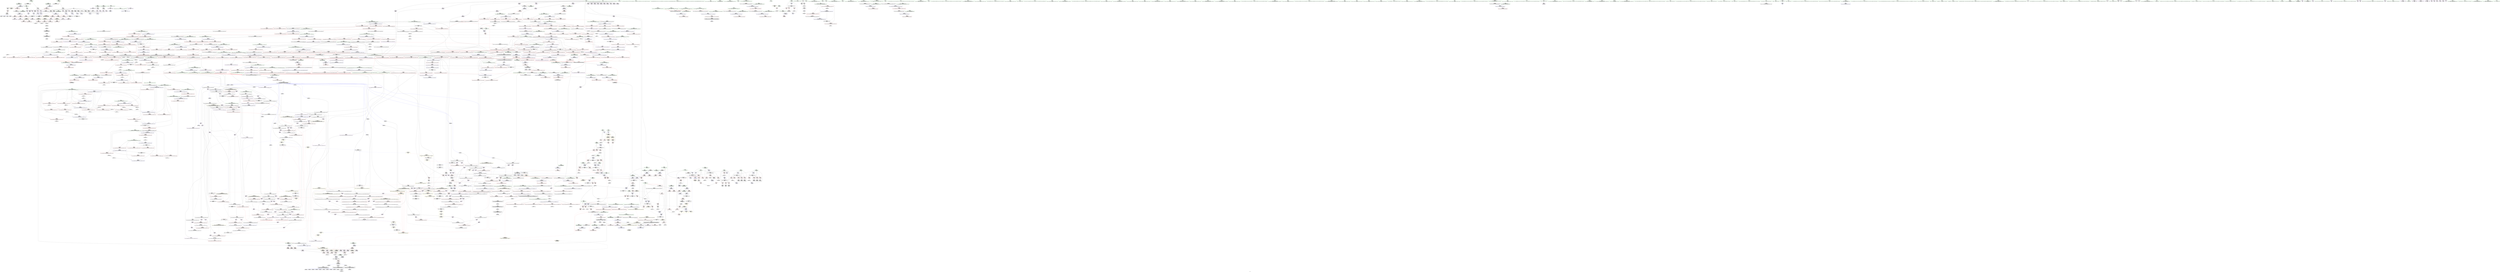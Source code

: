 digraph "SVFG" {
	label="SVFG";

	Node0x5634a1cafc90 [shape=record,color=grey,label="{NodeID: 0\nNullPtr}"];
	Node0x5634a1cafc90 -> Node0x5634a1d40df0[style=solid];
	Node0x5634a1cafc90 -> Node0x5634a1d40ef0[style=solid];
	Node0x5634a1cafc90 -> Node0x5634a1d40fc0[style=solid];
	Node0x5634a1cafc90 -> Node0x5634a1d41090[style=solid];
	Node0x5634a1cafc90 -> Node0x5634a1d41160[style=solid];
	Node0x5634a1cafc90 -> Node0x5634a1d41230[style=solid];
	Node0x5634a1cafc90 -> Node0x5634a1d41300[style=solid];
	Node0x5634a1cafc90 -> Node0x5634a1d413d0[style=solid];
	Node0x5634a1cafc90 -> Node0x5634a1d414a0[style=solid];
	Node0x5634a1cafc90 -> Node0x5634a1d41570[style=solid];
	Node0x5634a1cafc90 -> Node0x5634a1d41640[style=solid];
	Node0x5634a1cafc90 -> Node0x5634a1d70a60[style=solid];
	Node0x5634a1d46a20 [shape=record,color=red,label="{NodeID: 775\n1095\<--1064\n\<--__first.addr\n_ZSt10__pop_heapIP4foodN9__gnu_cxx5__ops15_Iter_less_iterEEvT_S5_S5_RT0_\n}"];
	Node0x5634a1d46a20 -> Node0x5634a1d44b40[style=solid];
	Node0x5634a1d3d540 [shape=record,color=purple,label="{NodeID: 443\n1873\<--404\noffset_1\<--\n}"];
	Node0x5634a1d3d540 -> Node0x5634a1d72700[style=solid];
	Node0x5634a1d00f30 [shape=record,color=green,label="{NodeID: 111\n679\<--680\n_ZSt16__introsort_loopIP4foodlN9__gnu_cxx5__ops15_Iter_less_iterEEvT_S5_T0_T1_\<--_ZSt16__introsort_loopIP4foodlN9__gnu_cxx5__ops15_Iter_less_iterEEvT_S5_T0_T1__field_insensitive\n}"];
	Node0x5634a1d4c450 [shape=record,color=red,label="{NodeID: 886\n1597\<--1559\n\<--__first.addr\n_ZSt16__insertion_sortIP4foodN9__gnu_cxx5__ops15_Iter_less_iterEEvT_S5_T0_\n|{<s0>102}}"];
	Node0x5634a1d4c450:s0 -> Node0x5634a1ea8480[style=solid,color=red];
	Node0x5634a1d52f50 [shape=record,color=purple,label="{NodeID: 554\n1969\<--1696\noffset_1\<--\n}"];
	Node0x5634a1d52f50 -> Node0x5634a1d7aaa0[style=solid];
	Node0x5634a1d35c80 [shape=record,color=green,label="{NodeID: 222\n1513\<--1514\n__b.addr\<--__b.addr_field_insensitive\n_ZSt9iter_swapIP4foodS1_EvT_T0_\n}"];
	Node0x5634a1d35c80 -> Node0x5634a1d4bdd0[style=solid];
	Node0x5634a1d35c80 -> Node0x5634a1d79580[style=solid];
	Node0x5634a1d71860 [shape=record,color=blue,label="{NodeID: 997\n241\<--236\n__b.addr\<--__b\n_ZSt3minIxERKT_S2_S2_\n}"];
	Node0x5634a1d71860 -> Node0x5634a1d56830[style=dashed];
	Node0x5634a1d71860 -> Node0x5634a1d56900[style=dashed];
	Node0x5634a1da7df0 [shape=record,color=grey,label="{NodeID: 1772\n394 = cmp(392, 393, )\n}"];
	Node0x5634a1d58980 [shape=record,color=red,label="{NodeID: 665\n415\<--414\n\<--stale23\n_Z10solve_casei\n}"];
	Node0x5634a1d58980 -> Node0x5634a1d727d0[style=solid];
	Node0x5634a1ea5b80 [shape=record,color=black,label="{NodeID: 2547\n809 = PHI(727, )\n0th arg _ZSt14__partial_sortIP4foodN9__gnu_cxx5__ops15_Iter_less_iterEEvT_S5_S5_T0_ }"];
	Node0x5634a1ea5b80 -> Node0x5634a1d74b90[style=solid];
	Node0x5634a1d43b00 [shape=record,color=black,label="{NodeID: 333\n837\<--877\n_ZSt27__unguarded_partition_pivotIP4foodN9__gnu_cxx5__ops15_Iter_less_iterEET_S5_S5_T0__ret\<--call\n_ZSt27__unguarded_partition_pivotIP4foodN9__gnu_cxx5__ops15_Iter_less_iterEET_S5_S5_T0_\n|{<s0>35}}"];
	Node0x5634a1d43b00:s0 -> Node0x5634a1eaf820[style=solid,color=blue];
	Node0x5634a1d77290 [shape=record,color=blue, style = dotted,label="{NodeID: 1108\n1906\<--1908\noffset_0\<--dummyVal\n_ZSt13__adjust_heapIP4foodlS0_N9__gnu_cxx5__ops15_Iter_less_iterEEvT_T0_S6_T1_T2_\n}"];
	Node0x5634a1d77290 -> Node0x5634a1d6eea0[style=dashed];
	Node0x5634a1d77290 -> Node0x5634a1d77360[style=dashed];
	Node0x5634a1cfbef0 [shape=record,color=green,label="{NodeID: 1\n7\<--1\n__dso_handle\<--dummyObj\nGlob }"];
	Node0x5634a1d46af0 [shape=record,color=red,label="{NodeID: 776\n1094\<--1066\n\<--__last.addr\n_ZSt10__pop_heapIP4foodN9__gnu_cxx5__ops15_Iter_less_iterEEvT_S5_S5_RT0_\n}"];
	Node0x5634a1d46af0 -> Node0x5634a1d44a70[style=solid];
	Node0x5634a1d3d610 [shape=record,color=purple,label="{NodeID: 444\n1871\<--405\noffset_0\<--\n}"];
	Node0x5634a1d3d610 -> Node0x5634a1d6e410[style=solid];
	Node0x5634a1d01030 [shape=record,color=green,label="{NodeID: 112\n684\<--685\n_ZSt22__final_insertion_sortIP4foodN9__gnu_cxx5__ops15_Iter_less_iterEEvT_S5_T0_\<--_ZSt22__final_insertion_sortIP4foodN9__gnu_cxx5__ops15_Iter_less_iterEEvT_S5_T0__field_insensitive\n}"];
	Node0x5634a1d4c520 [shape=record,color=red,label="{NodeID: 887\n1605\<--1559\n\<--__first.addr\n_ZSt16__insertion_sortIP4foodN9__gnu_cxx5__ops15_Iter_less_iterEEvT_S5_T0_\n}"];
	Node0x5634a1d4c520 -> Node0x5634a1d462d0[style=solid];
	Node0x5634a1d53020 [shape=record,color=purple,label="{NodeID: 555\n1967\<--1697\noffset_0\<--\n}"];
	Node0x5634a1d53020 -> Node0x5634a1d6fe10[style=solid];
	Node0x5634a1d35d50 [shape=record,color=green,label="{NodeID: 223\n1520\<--1521\n_ZSt4swapI4foodENSt9enable_ifIXsr6__and_ISt6__not_ISt15__is_tuple_likeIT_EESt21is_move_constructibleIS4_ESt18is_move_assignableIS4_EEE5valueEvE4typeERS4_SD_\<--_ZSt4swapI4foodENSt9enable_ifIXsr6__and_ISt6__not_ISt15__is_tuple_likeIT_EESt21is_move_constructibleIS4_ESt18is_move_assignableIS4_EEE5valueEvE4typeERS4_SD__field_insensitive\n}"];
	Node0x5634a1d71930 [shape=record,color=blue,label="{NodeID: 998\n237\<--251\nretval\<--\n_ZSt3minIxERKT_S2_S2_\n}"];
	Node0x5634a1d71930 -> Node0x5634a1e00fe0[style=dashed];
	Node0x5634a1da7f70 [shape=record,color=grey,label="{NodeID: 1773\n1820 = cmp(1819, 12, )\n}"];
	Node0x5634a1d58a50 [shape=record,color=red,label="{NodeID: 666\n517\<--507\n\<--__first.addr\n_ZSt4sortIP4foodEvT_S2_\n|{<s0>24}}"];
	Node0x5634a1d58a50:s0 -> Node0x5634a1ea5eb0[style=solid,color=red];
	Node0x5634a1ea5c90 [shape=record,color=black,label="{NodeID: 2548\n810 = PHI(728, )\n1st arg _ZSt14__partial_sortIP4foodN9__gnu_cxx5__ops15_Iter_less_iterEEvT_S5_S5_T0_ }"];
	Node0x5634a1ea5c90 -> Node0x5634a1d74c60[style=solid];
	Node0x5634a1d43bd0 [shape=record,color=black,label="{NodeID: 334\n945\<--943\nsub.ptr.lhs.cast\<--\n_ZSt11__sort_heapIP4foodN9__gnu_cxx5__ops15_Iter_less_iterEEvT_S5_RT0_\n}"];
	Node0x5634a1d43bd0 -> Node0x5634a1da4070[style=solid];
	Node0x5634a1d77360 [shape=record,color=blue, style = dotted,label="{NodeID: 1109\n1909\<--1911\noffset_1\<--dummyVal\n_ZSt13__adjust_heapIP4foodlS0_N9__gnu_cxx5__ops15_Iter_less_iterEEvT_T0_S6_T1_T2_\n}"];
	Node0x5634a1d77360 -> Node0x5634a1df79e0[style=dashed];
	Node0x5634a1cae890 [shape=record,color=green,label="{NodeID: 2\n9\<--1\n\<--dummyObj\nCan only get source location for instruction, argument, global var or function.}"];
	Node0x5634a1d46bc0 [shape=record,color=red,label="{NodeID: 777\n1082\<--1068\n\<--__result.addr\n_ZSt10__pop_heapIP4foodN9__gnu_cxx5__ops15_Iter_less_iterEEvT_S5_S5_RT0_\n|{<s0>55}}"];
	Node0x5634a1d46bc0:s0 -> Node0x5634a1ea6c70[style=solid,color=red];
	Node0x5634a1d3d6e0 [shape=record,color=purple,label="{NodeID: 445\n1874\<--405\noffset_1\<--\n}"];
	Node0x5634a1d3d6e0 -> Node0x5634a1d6e4e0[style=solid];
	Node0x5634a1d01130 [shape=record,color=green,label="{NodeID: 113\n689\<--690\nretval\<--retval_field_insensitive\n_ZN9__gnu_cxx5__ops16__iter_less_iterEv\n}"];
	Node0x5634a1d4c5f0 [shape=record,color=red,label="{NodeID: 888\n1576\<--1561\n\<--__last.addr\n_ZSt16__insertion_sortIP4foodN9__gnu_cxx5__ops15_Iter_less_iterEEvT_S5_T0_\n}"];
	Node0x5634a1d4c5f0 -> Node0x5634a1da77f0[style=solid];
	Node0x5634a1d530f0 [shape=record,color=purple,label="{NodeID: 556\n1970\<--1697\noffset_1\<--\n}"];
	Node0x5634a1d530f0 -> Node0x5634a1d6fee0[style=solid];
	Node0x5634a1d35e50 [shape=record,color=green,label="{NodeID: 224\n1526\<--1527\n__a.addr\<--__a.addr_field_insensitive\n_ZSt4swapI4foodENSt9enable_ifIXsr6__and_ISt6__not_ISt15__is_tuple_likeIT_EESt21is_move_constructibleIS4_ESt18is_move_assignableIS4_EEE5valueEvE4typeERS4_SD_\n}"];
	Node0x5634a1d35e50 -> Node0x5634a1d4bea0[style=solid];
	Node0x5634a1d35e50 -> Node0x5634a1d4bf70[style=solid];
	Node0x5634a1d35e50 -> Node0x5634a1d79650[style=solid];
	Node0x5634a1d71a00 [shape=record,color=blue,label="{NodeID: 999\n237\<--254\nretval\<--\n_ZSt3minIxERKT_S2_S2_\n}"];
	Node0x5634a1d71a00 -> Node0x5634a1e00fe0[style=dashed];
	Node0x5634a1da80f0 [shape=record,color=grey,label="{NodeID: 1774\n1375 = cmp(1371, 1374, )\n}"];
	Node0x5634a1da80f0 -> Node0x5634a1d78a20[style=solid];
	Node0x5634a1d58b20 [shape=record,color=red,label="{NodeID: 667\n518\<--509\n\<--__last.addr\n_ZSt4sortIP4foodEvT_S2_\n|{<s0>24}}"];
	Node0x5634a1d58b20:s0 -> Node0x5634a1ea5fc0[style=solid,color=red];
	Node0x5634a1ea5da0 [shape=record,color=black,label="{NodeID: 2549\n811 = PHI(729, )\n2nd arg _ZSt14__partial_sortIP4foodN9__gnu_cxx5__ops15_Iter_less_iterEEvT_S5_S5_T0_ }"];
	Node0x5634a1ea5da0 -> Node0x5634a1d74d30[style=solid];
	Node0x5634a1d43ca0 [shape=record,color=black,label="{NodeID: 335\n946\<--944\nsub.ptr.rhs.cast\<--\n_ZSt11__sort_heapIP4foodN9__gnu_cxx5__ops15_Iter_less_iterEEvT_S5_RT0_\n}"];
	Node0x5634a1d43ca0 -> Node0x5634a1da4070[style=solid];
	Node0x5634a1d77430 [shape=record,color=blue,label="{NodeID: 1110\n1131\<--1191\n__holeIndex.addr\<--\n_ZSt13__adjust_heapIP4foodlS0_N9__gnu_cxx5__ops15_Iter_less_iterEEvT_T0_S6_T1_T2_\n}"];
	Node0x5634a1d77430 -> Node0x5634a1d477f0[style=dashed];
	Node0x5634a1d77430 -> Node0x5634a1d478c0[style=dashed];
	Node0x5634a1d77430 -> Node0x5634a1d77430[style=dashed];
	Node0x5634a1d77430 -> Node0x5634a1d77770[style=dashed];
	Node0x5634a1d77430 -> Node0x5634a1e087e0[style=dashed];
	Node0x5634a1cae920 [shape=record,color=green,label="{NodeID: 3\n12\<--1\n\<--dummyObj\nCan only get source location for instruction, argument, global var or function.|{<s0>61}}"];
	Node0x5634a1cae920:s0 -> Node0x5634a1ea9280[style=solid,color=red];
	Node0x5634a1e078e0 [shape=record,color=black,label="{NodeID: 1885\nMR_395V_3 = PHI(MR_395V_4, MR_395V_2, )\npts\{1634 \}\n}"];
	Node0x5634a1e078e0 -> Node0x5634a1d4cee0[style=dashed];
	Node0x5634a1e078e0 -> Node0x5634a1d4cfb0[style=dashed];
	Node0x5634a1e078e0 -> Node0x5634a1d4d080[style=dashed];
	Node0x5634a1e078e0 -> Node0x5634a1d7a5c0[style=dashed];
	Node0x5634a1d46c90 [shape=record,color=red,label="{NodeID: 778\n1089\<--1068\n\<--__result.addr\n_ZSt10__pop_heapIP4foodN9__gnu_cxx5__ops15_Iter_less_iterEEvT_S5_S5_RT0_\n}"];
	Node0x5634a1d46c90 -> Node0x5634a1d449a0[style=solid];
	Node0x5634a1d3d7b0 [shape=record,color=purple,label="{NodeID: 446\n448\<--447\n\<--\n_Z10solve_casei\n}"];
	Node0x5634a1d3d7b0 -> Node0x5634a1d72e50[style=solid];
	Node0x5634a1d01200 [shape=record,color=green,label="{NodeID: 114\n696\<--697\n__comp\<--__comp_field_insensitive\n_ZSt16__introsort_loopIP4foodlN9__gnu_cxx5__ops15_Iter_less_iterEEvT_S5_T0_T1_\n}"];
	Node0x5634a1d4c6c0 [shape=record,color=red,label="{NodeID: 889\n1585\<--1561\n\<--__last.addr\n_ZSt16__insertion_sortIP4foodN9__gnu_cxx5__ops15_Iter_less_iterEEvT_S5_T0_\n}"];
	Node0x5634a1d4c6c0 -> Node0x5634a1da8e70[style=solid];
	Node0x5634a1d531c0 [shape=record,color=purple,label="{NodeID: 557\n1702\<--1701\nincdec.ptr\<--\n_ZSt25__unguarded_linear_insertIP4foodN9__gnu_cxx5__ops14_Val_less_iterEEvT_T0_\n}"];
	Node0x5634a1d531c0 -> Node0x5634a1d7ac40[style=solid];
	Node0x5634a1d35f20 [shape=record,color=green,label="{NodeID: 225\n1528\<--1529\n__b.addr\<--__b.addr_field_insensitive\n_ZSt4swapI4foodENSt9enable_ifIXsr6__and_ISt6__not_ISt15__is_tuple_likeIT_EESt21is_move_constructibleIS4_ESt18is_move_assignableIS4_EEE5valueEvE4typeERS4_SD_\n}"];
	Node0x5634a1d35f20 -> Node0x5634a1d4c040[style=solid];
	Node0x5634a1d35f20 -> Node0x5634a1d4c110[style=solid];
	Node0x5634a1d35f20 -> Node0x5634a1d79720[style=solid];
	Node0x5634a1d71ad0 [shape=record,color=blue,label="{NodeID: 1000\n264\<--260\n__a.addr\<--__a\n_ZSt3maxIxERKT_S2_S2_\n}"];
	Node0x5634a1d71ad0 -> Node0x5634a1d56c40[style=dashed];
	Node0x5634a1d71ad0 -> Node0x5634a1d56d10[style=dashed];
	Node0x5634a1da8270 [shape=record,color=grey,label="{NodeID: 1775\n664 = cmp(662, 663, )\n}"];
	Node0x5634a1d58bf0 [shape=record,color=red,label="{NodeID: 668\n541\<--534\n\<--__x.addr\n_ZStgtIxxEbRKSt4pairIT_T0_ES5_\n|{<s0>25}}"];
	Node0x5634a1d58bf0:s0 -> Node0x5634a1ea8370[style=solid,color=red];
	Node0x5634a1ea5eb0 [shape=record,color=black,label="{NodeID: 2550\n648 = PHI(517, )\n0th arg _ZSt6__sortIP4foodN9__gnu_cxx5__ops15_Iter_less_iterEEvT_S5_T0_ }"];
	Node0x5634a1ea5eb0 -> Node0x5634a1d742a0[style=solid];
	Node0x5634a1d43d70 [shape=record,color=black,label="{NodeID: 336\n1011\<--975\n\<--__value\n_ZSt11__make_heapIP4foodN9__gnu_cxx5__ops15_Iter_less_iterEEvT_S5_RT0_\n}"];
	Node0x5634a1d43d70 -> Node0x5634a1d4ea40[style=solid];
	Node0x5634a1d43d70 -> Node0x5634a1d4eb10[style=solid];
	Node0x5634a1d77500 [shape=record,color=blue,label="{NodeID: 1111\n1137\<--1206\n__secondChild\<--mul12\n_ZSt13__adjust_heapIP4foodlS0_N9__gnu_cxx5__ops15_Iter_less_iterEEvT_T0_S6_T1_T2_\n}"];
	Node0x5634a1d77500 -> Node0x5634a1d484f0[style=dashed];
	Node0x5634a1d77500 -> Node0x5634a1d485c0[style=dashed];
	Node0x5634a1d77500 -> Node0x5634a1e08ce0[style=dashed];
	Node0x5634a1cadea0 [shape=record,color=green,label="{NodeID: 4\n21\<--1\n.str\<--dummyObj\nGlob }"];
	Node0x5634a1e07de0 [shape=record,color=black,label="{NodeID: 1886\nMR_10V_2 = PHI(MR_10V_3, MR_10V_1, )\npts\{20 \}\n|{<s0>39|<s1>108|<s2>108|<s3>108}}"];
	Node0x5634a1e07de0:s0 -> Node0x5634a1e091e0[style=dashed,color=blue];
	Node0x5634a1e07de0:s1 -> Node0x5634a1d6fe10[style=dashed,color=red];
	Node0x5634a1e07de0:s2 -> Node0x5634a1d6fee0[style=dashed,color=red];
	Node0x5634a1e07de0:s3 -> Node0x5634a1dfb0e0[style=dashed,color=red];
	Node0x5634a1d46d60 [shape=record,color=red,label="{NodeID: 779\n1104\<--1070\n\<--__comp.addr\n_ZSt10__pop_heapIP4foodN9__gnu_cxx5__ops15_Iter_less_iterEEvT_S5_S5_RT0_\n}"];
	Node0x5634a1d3d880 [shape=record,color=purple,label="{NodeID: 447\n451\<--447\n\<--\n_Z10solve_casei\n}"];
	Node0x5634a1d3d880 -> Node0x5634a1d72f20[style=solid];
	Node0x5634a1d36390 [shape=record,color=green,label="{NodeID: 115\n698\<--699\n__first.addr\<--__first.addr_field_insensitive\n_ZSt16__introsort_loopIP4foodlN9__gnu_cxx5__ops15_Iter_less_iterEEvT_S5_T0_T1_\n}"];
	Node0x5634a1d36390 -> Node0x5634a1d5a5f0[style=solid];
	Node0x5634a1d36390 -> Node0x5634a1d5a6c0[style=solid];
	Node0x5634a1d36390 -> Node0x5634a1d5a790[style=solid];
	Node0x5634a1d36390 -> Node0x5634a1d74440[style=solid];
	Node0x5634a1d4c790 [shape=record,color=red,label="{NodeID: 890\n1584\<--1563\n\<--__i\n_ZSt16__insertion_sortIP4foodN9__gnu_cxx5__ops15_Iter_less_iterEEvT_S5_T0_\n}"];
	Node0x5634a1d4c790 -> Node0x5634a1da8e70[style=solid];
	Node0x5634a1d53290 [shape=record,color=purple,label="{NodeID: 558\n1972\<--1713\noffset_0\<--\n}"];
	Node0x5634a1d53290 -> Node0x5634a1d7ad10[style=solid];
	Node0x5634a1d35ff0 [shape=record,color=green,label="{NodeID: 226\n1530\<--1531\n__tmp\<--__tmp_field_insensitive\n_ZSt4swapI4foodENSt9enable_ifIXsr6__and_ISt6__not_ISt15__is_tuple_likeIT_EESt21is_move_constructibleIS4_ESt18is_move_assignableIS4_EEE5valueEvE4typeERS4_SD_\n|{|<s1>97}}"];
	Node0x5634a1d35ff0 -> Node0x5634a1d45b80[style=solid];
	Node0x5634a1d35ff0:s1 -> Node0x5634a1ea6c70[style=solid,color=red];
	Node0x5634a1e1a180 [shape=record,color=yellow,style=double,label="{NodeID: 2108\n371V_1 = ENCHI(MR_371V_0)\npts\{9760000 10730000 11260000 12690000 15660000 16900000 \}\nFun[_ZSt4swapI4foodENSt9enable_ifIXsr6__and_ISt6__not_ISt15__is_tuple_likeIT_EESt21is_move_constructibleIS4_ESt18is_move_assignableIS4_EEE5valueEvE4typeERS4_SD_]}"];
	Node0x5634a1e1a180 -> Node0x5634a1d6f5f0[style=dashed];
	Node0x5634a1e1a180 -> Node0x5634a1d6f790[style=dashed];
	Node0x5634a1e1a180 -> Node0x5634a1d6f930[style=dashed];
	Node0x5634a1d71ba0 [shape=record,color=blue,label="{NodeID: 1001\n266\<--261\n__b.addr\<--__b\n_ZSt3maxIxERKT_S2_S2_\n}"];
	Node0x5634a1d71ba0 -> Node0x5634a1d56de0[style=dashed];
	Node0x5634a1d71ba0 -> Node0x5634a1d56eb0[style=dashed];
	Node0x5634a1da83f0 [shape=record,color=grey,label="{NodeID: 1776\n908 = cmp(906, 907, )\n}"];
	Node0x5634a1d58cc0 [shape=record,color=red,label="{NodeID: 669\n540\<--536\n\<--__y.addr\n_ZStgtIxxEbRKSt4pairIT_T0_ES5_\n|{<s0>25}}"];
	Node0x5634a1d58cc0:s0 -> Node0x5634a1ea8260[style=solid,color=red];
	Node0x5634a1ea5fc0 [shape=record,color=black,label="{NodeID: 2551\n649 = PHI(518, )\n1st arg _ZSt6__sortIP4foodN9__gnu_cxx5__ops15_Iter_less_iterEEvT_S5_T0_ }"];
	Node0x5634a1ea5fc0 -> Node0x5634a1d74370[style=solid];
	Node0x5634a1d43e40 [shape=record,color=black,label="{NodeID: 337\n1018\<--977\n\<--agg.tmp\n_ZSt11__make_heapIP4foodN9__gnu_cxx5__ops15_Iter_less_iterEEvT_S5_RT0_\n}"];
	Node0x5634a1d43e40 -> Node0x5634a1d4ed80[style=solid];
	Node0x5634a1d43e40 -> Node0x5634a1d4ee50[style=solid];
	Node0x5634a1d775d0 [shape=record,color=blue, style = dotted,label="{NodeID: 1112\n1912\<--1914\noffset_0\<--dummyVal\n_ZSt13__adjust_heapIP4foodlS0_N9__gnu_cxx5__ops15_Iter_less_iterEEvT_T0_S6_T1_T2_\n}"];
	Node0x5634a1d775d0 -> Node0x5634a1d6f040[style=dashed];
	Node0x5634a1d775d0 -> Node0x5634a1d776a0[style=dashed];
	Node0x5634a1cadf30 [shape=record,color=green,label="{NodeID: 5\n23\<--1\n.str.1\<--dummyObj\nGlob }"];
	Node0x5634a1e082e0 [shape=record,color=black,label="{NodeID: 1887\nMR_10V_7 = PHI(MR_10V_6, MR_10V_2, MR_10V_2, )\npts\{20 \}\n|{|<s2>71}}"];
	Node0x5634a1e082e0 -> Node0x5634a1d6f110[style=dashed];
	Node0x5634a1e082e0 -> Node0x5634a1d6f1e0[style=dashed];
	Node0x5634a1e082e0:s2 -> Node0x5634a1dedee0[style=dashed,color=red];
	Node0x5634a1d46e30 [shape=record,color=red,label="{NodeID: 780\n1107\<--1106\n\<--\n_ZSt10__pop_heapIP4foodN9__gnu_cxx5__ops15_Iter_less_iterEEvT_S5_S5_RT0_\n|{<s0>61}}"];
	Node0x5634a1d46e30:s0 -> Node0x5634a1ea9520[style=solid,color=red];
	Node0x5634a1d3d950 [shape=record,color=purple,label="{NodeID: 448\n457\<--456\n\<--\n_Z10solve_casei\n}"];
	Node0x5634a1d3d950 -> Node0x5634a1d72ff0[style=solid];
	Node0x5634a1d36460 [shape=record,color=green,label="{NodeID: 116\n700\<--701\n__last.addr\<--__last.addr_field_insensitive\n_ZSt16__introsort_loopIP4foodlN9__gnu_cxx5__ops15_Iter_less_iterEEvT_S5_T0_T1_\n}"];
	Node0x5634a1d36460 -> Node0x5634a1d5a860[style=solid];
	Node0x5634a1d36460 -> Node0x5634a1d5a930[style=solid];
	Node0x5634a1d36460 -> Node0x5634a1d5aa00[style=solid];
	Node0x5634a1d36460 -> Node0x5634a1d5aad0[style=solid];
	Node0x5634a1d36460 -> Node0x5634a1d5aba0[style=solid];
	Node0x5634a1d36460 -> Node0x5634a1d74510[style=solid];
	Node0x5634a1d36460 -> Node0x5634a1d74850[style=solid];
	Node0x5634a1d4c860 [shape=record,color=red,label="{NodeID: 891\n1588\<--1563\n\<--__i\n_ZSt16__insertion_sortIP4foodN9__gnu_cxx5__ops15_Iter_less_iterEEvT_S5_T0_\n|{<s0>99}}"];
	Node0x5634a1d4c860:s0 -> Node0x5634a1ea4ab0[style=solid,color=red];
	Node0x5634a1d53360 [shape=record,color=purple,label="{NodeID: 559\n1975\<--1713\noffset_1\<--\n}"];
	Node0x5634a1d53360 -> Node0x5634a1d7ade0[style=solid];
	Node0x5634a1d360c0 [shape=record,color=green,label="{NodeID: 227\n1557\<--1558\n__comp\<--__comp_field_insensitive\n_ZSt16__insertion_sortIP4foodN9__gnu_cxx5__ops15_Iter_less_iterEEvT_S5_T0_\n|{<s0>99}}"];
	Node0x5634a1d360c0:s0 -> Node0x5634a1ea4580[style=solid,color=red];
	Node0x5634a1e1a350 [shape=record,color=yellow,style=double,label="{NodeID: 2109\n373V_1 = ENCHI(MR_373V_0)\npts\{9760001 10730001 11260001 12690001 15660001 16900001 \}\nFun[_ZSt4swapI4foodENSt9enable_ifIXsr6__and_ISt6__not_ISt15__is_tuple_likeIT_EESt21is_move_constructibleIS4_ESt18is_move_assignableIS4_EEE5valueEvE4typeERS4_SD_]}"];
	Node0x5634a1e1a350 -> Node0x5634a1d6f6c0[style=dashed];
	Node0x5634a1e1a350 -> Node0x5634a1d6f860[style=dashed];
	Node0x5634a1e1a350 -> Node0x5634a1d6fa00[style=dashed];
	Node0x5634a1d71c70 [shape=record,color=blue,label="{NodeID: 1002\n262\<--276\nretval\<--\n_ZSt3maxIxERKT_S2_S2_\n}"];
	Node0x5634a1d71c70 -> Node0x5634a1df42e0[style=dashed];
	Node0x5634a1da8570 [shape=record,color=grey,label="{NodeID: 1777\n101 = cmp(100, 12, )\n}"];
	Node0x5634a1d58d90 [shape=record,color=red,label="{NodeID: 670\n565\<--554\n\<--T\nmain\n}"];
	Node0x5634a1d58d90 -> Node0x5634a1da8ff0[style=solid];
	Node0x5634a1ea60d0 [shape=record,color=black,label="{NodeID: 2552\n1352 = PHI(1053, 1347, 1859, )\n0th arg _ZNK4foodltERKS_ }"];
	Node0x5634a1ea60d0 -> Node0x5634a1d78880[style=solid];
	Node0x5634a1d43f10 [shape=record,color=black,label="{NodeID: 338\n1022\<--977\n\<--agg.tmp\n_ZSt11__make_heapIP4foodN9__gnu_cxx5__ops15_Iter_less_iterEEvT_S5_RT0_\n}"];
	Node0x5634a1d43f10 -> Node0x5634a1d4f0c0[style=solid];
	Node0x5634a1d43f10 -> Node0x5634a1d4f190[style=solid];
	Node0x5634a1d776a0 [shape=record,color=blue, style = dotted,label="{NodeID: 1113\n1915\<--1917\noffset_1\<--dummyVal\n_ZSt13__adjust_heapIP4foodlS0_N9__gnu_cxx5__ops15_Iter_less_iterEEvT_T0_S6_T1_T2_\n}"];
	Node0x5634a1d776a0 -> Node0x5634a1e082e0[style=dashed];
	Node0x5634a1cadfc0 [shape=record,color=green,label="{NodeID: 6\n25\<--1\n__PRETTY_FUNCTION__._Z5mealsx\<--dummyObj\nGlob }"];
	Node0x5634a1e087e0 [shape=record,color=black,label="{NodeID: 1888\nMR_277V_6 = PHI(MR_277V_5, MR_277V_3, MR_277V_3, )\npts\{1132 \}\n}"];
	Node0x5634a1e087e0 -> Node0x5634a1d47990[style=dashed];
	Node0x5634a1d46f00 [shape=record,color=red,label="{NodeID: 781\n1109\<--1108\n\<--\n_ZSt10__pop_heapIP4foodN9__gnu_cxx5__ops15_Iter_less_iterEEvT_S5_S5_RT0_\n|{<s0>61}}"];
	Node0x5634a1d46f00:s0 -> Node0x5634a1ea9670[style=solid,color=red];
	Node0x5634a1d3da20 [shape=record,color=purple,label="{NodeID: 449\n460\<--456\n\<--\n_Z10solve_casei\n}"];
	Node0x5634a1d3da20 -> Node0x5634a1d730c0[style=solid];
	Node0x5634a1d36530 [shape=record,color=green,label="{NodeID: 117\n702\<--703\n__depth_limit.addr\<--__depth_limit.addr_field_insensitive\n_ZSt16__introsort_loopIP4foodlN9__gnu_cxx5__ops15_Iter_less_iterEEvT_S5_T0_T1_\n}"];
	Node0x5634a1d36530 -> Node0x5634a1d5ac70[style=solid];
	Node0x5634a1d36530 -> Node0x5634a1d5ad40[style=solid];
	Node0x5634a1d36530 -> Node0x5634a1d5ae10[style=solid];
	Node0x5634a1d36530 -> Node0x5634a1d745e0[style=solid];
	Node0x5634a1d36530 -> Node0x5634a1d746b0[style=solid];
	Node0x5634a1d4c930 [shape=record,color=red,label="{NodeID: 892\n1592\<--1563\n\<--__i\n_ZSt16__insertion_sortIP4foodN9__gnu_cxx5__ops15_Iter_less_iterEEvT_S5_T0_\n|{<s0>100}}"];
	Node0x5634a1d4c930:s0 -> Node0x5634a1ea6c70[style=solid,color=red];
	Node0x5634a1d53430 [shape=record,color=purple,label="{NodeID: 560\n1973\<--1714\noffset_0\<--\n}"];
	Node0x5634a1d53430 -> Node0x5634a1d6ffb0[style=solid];
	Node0x5634a1d36190 [shape=record,color=green,label="{NodeID: 228\n1559\<--1560\n__first.addr\<--__first.addr_field_insensitive\n_ZSt16__insertion_sortIP4foodN9__gnu_cxx5__ops15_Iter_less_iterEEvT_S5_T0_\n}"];
	Node0x5634a1d36190 -> Node0x5634a1d4c1e0[style=solid];
	Node0x5634a1d36190 -> Node0x5634a1d4c2b0[style=solid];
	Node0x5634a1d36190 -> Node0x5634a1d4c380[style=solid];
	Node0x5634a1d36190 -> Node0x5634a1d4c450[style=solid];
	Node0x5634a1d36190 -> Node0x5634a1d4c520[style=solid];
	Node0x5634a1d36190 -> Node0x5634a1d79cd0[style=solid];
	Node0x5634a1e1a520 [shape=record,color=yellow,style=double,label="{NodeID: 2110\n8V_1 = ENCHI(MR_8V_0)\npts\{17 \}\nFun[_ZSt3maxIxERKT_S2_S2_]}"];
	Node0x5634a1e1a520 -> Node0x5634a1d56f80[style=dashed];
	Node0x5634a1d71d40 [shape=record,color=blue,label="{NodeID: 1003\n262\<--279\nretval\<--\n_ZSt3maxIxERKT_S2_S2_\n}"];
	Node0x5634a1d71d40 -> Node0x5634a1df42e0[style=dashed];
	Node0x5634a1da86f0 [shape=record,color=grey,label="{NodeID: 1778\n117 = cmp(115, 116, )\n}"];
	Node0x5634a1d58e60 [shape=record,color=red,label="{NodeID: 671\n564\<--556\n\<--tc\nmain\n}"];
	Node0x5634a1d58e60 -> Node0x5634a1da8ff0[style=solid];
	Node0x5634a1ea6260 [shape=record,color=black,label="{NodeID: 2553\n1353 = PHI(1054, 1348, 1860, )\n1st arg _ZNK4foodltERKS_ }"];
	Node0x5634a1ea6260 -> Node0x5634a1d78950[style=solid];
	Node0x5634a1d43fe0 [shape=record,color=black,label="{NodeID: 339\n986\<--984\nsub.ptr.lhs.cast\<--\n_ZSt11__make_heapIP4foodN9__gnu_cxx5__ops15_Iter_less_iterEEvT_S5_RT0_\n}"];
	Node0x5634a1d43fe0 -> Node0x5634a1da4c70[style=solid];
	Node0x5634a1d77770 [shape=record,color=blue,label="{NodeID: 1114\n1131\<--1220\n__holeIndex.addr\<--sub17\n_ZSt13__adjust_heapIP4foodlS0_N9__gnu_cxx5__ops15_Iter_less_iterEEvT_T0_S6_T1_T2_\n}"];
	Node0x5634a1d77770 -> Node0x5634a1e087e0[style=dashed];
	Node0x5634a1cae050 [shape=record,color=green,label="{NodeID: 7\n27\<--1\n.str.2\<--dummyObj\nGlob }"];
	Node0x5634a1e08ce0 [shape=record,color=black,label="{NodeID: 1889\nMR_283V_8 = PHI(MR_283V_7, MR_283V_3, MR_283V_3, )\npts\{1138 \}\n}"];
	Node0x5634a1d46fd0 [shape=record,color=red,label="{NodeID: 782\n1117\<--1114\n\<--__t.addr\n_ZSt4moveIR4foodEONSt16remove_referenceIT_E4typeEOS3_\n}"];
	Node0x5634a1d46fd0 -> Node0x5634a1d44ce0[style=solid];
	Node0x5634a1d3daf0 [shape=record,color=purple,label="{NodeID: 450\n479\<--478\n\<--\n_Z10solve_casei\n}"];
	Node0x5634a1d3daf0 -> Node0x5634a1d73330[style=solid];
	Node0x5634a1d36600 [shape=record,color=green,label="{NodeID: 118\n704\<--705\nagg.tmp\<--agg.tmp_field_insensitive\n_ZSt16__introsort_loopIP4foodlN9__gnu_cxx5__ops15_Iter_less_iterEEvT_S5_T0_T1_\n}"];
	Node0x5634a1d4ca00 [shape=record,color=red,label="{NodeID: 893\n1598\<--1563\n\<--__i\n_ZSt16__insertion_sortIP4foodN9__gnu_cxx5__ops15_Iter_less_iterEEvT_S5_T0_\n|{<s0>102}}"];
	Node0x5634a1d4ca00:s0 -> Node0x5634a1ea8590[style=solid,color=red];
	Node0x5634a1d53500 [shape=record,color=purple,label="{NodeID: 561\n1976\<--1714\noffset_1\<--\n}"];
	Node0x5634a1d53500 -> Node0x5634a1d70080[style=solid];
	Node0x5634a1d36260 [shape=record,color=green,label="{NodeID: 229\n1561\<--1562\n__last.addr\<--__last.addr_field_insensitive\n_ZSt16__insertion_sortIP4foodN9__gnu_cxx5__ops15_Iter_less_iterEEvT_S5_T0_\n}"];
	Node0x5634a1d36260 -> Node0x5634a1d4c5f0[style=solid];
	Node0x5634a1d36260 -> Node0x5634a1d4c6c0[style=solid];
	Node0x5634a1d36260 -> Node0x5634a1d79da0[style=solid];
	Node0x5634a1e1a630 [shape=record,color=yellow,style=double,label="{NodeID: 2111\n18V_1 = ENCHI(MR_18V_0)\npts\{81 \}\nFun[_ZSt3maxIxERKT_S2_S2_]}"];
	Node0x5634a1e1a630 -> Node0x5634a1d57050[style=dashed];
	Node0x5634a1d71e10 [shape=record,color=blue,label="{NodeID: 1004\n289\<--285\n__x.addr\<--__x\n_ZSt9make_pairIRxS0_ESt4pairINSt17__decay_and_stripIT_E6__typeENS2_IT0_E6__typeEEOS3_OS6_\n}"];
	Node0x5634a1d71e10 -> Node0x5634a1d57120[style=dashed];
	Node0x5634a1da8870 [shape=record,color=grey,label="{NodeID: 1779\n949 = cmp(948, 364, )\n}"];
	Node0x5634a1d58f30 [shape=record,color=red,label="{NodeID: 672\n568\<--556\n\<--tc\nmain\n|{<s0>28}}"];
	Node0x5634a1d58f30:s0 -> Node0x5634a1ea7e20[style=solid,color=red];
	Node0x5634a1ea63f0 [shape=record,color=black,label="{NodeID: 2554\n1459 = PHI(874, )\n0th arg _ZSt21__unguarded_partitionIP4foodN9__gnu_cxx5__ops15_Iter_less_iterEET_S5_S5_S5_T0_ }"];
	Node0x5634a1ea63f0 -> Node0x5634a1d78f00[style=solid];
	Node0x5634a1d440b0 [shape=record,color=black,label="{NodeID: 340\n987\<--985\nsub.ptr.rhs.cast\<--\n_ZSt11__make_heapIP4foodN9__gnu_cxx5__ops15_Iter_less_iterEEvT_S5_RT0_\n}"];
	Node0x5634a1d440b0 -> Node0x5634a1da4c70[style=solid];
	Node0x5634a1d77840 [shape=record,color=blue, style = dotted,label="{NodeID: 1115\n1918\<--1920\noffset_0\<--dummyVal\n_ZSt13__adjust_heapIP4foodlS0_N9__gnu_cxx5__ops15_Iter_less_iterEEvT_T0_S6_T1_T2_\n}"];
	Node0x5634a1d77840 -> Node0x5634a1d48690[style=dashed];
	Node0x5634a1cfdc40 [shape=record,color=green,label="{NodeID: 8\n29\<--1\n.str.3\<--dummyObj\nGlob }"];
	Node0x5634a1e091e0 [shape=record,color=black,label="{NodeID: 1890\nMR_10V_4 = PHI(MR_10V_5, MR_10V_3, )\npts\{20 \}\n|{<s0>33}}"];
	Node0x5634a1e091e0:s0 -> Node0x5634a1e05fe0[style=dashed,color=blue];
	Node0x5634a1d470a0 [shape=record,color=red,label="{NodeID: 783\n1168\<--1129\n\<--__first.addr\n_ZSt13__adjust_heapIP4foodlS0_N9__gnu_cxx5__ops15_Iter_less_iterEEvT_T0_S6_T1_T2_\n}"];
	Node0x5634a1d470a0 -> Node0x5634a1d53f90[style=solid];
	Node0x5634a1d3dbc0 [shape=record,color=purple,label="{NodeID: 451\n482\<--478\n\<--\n_Z10solve_casei\n}"];
	Node0x5634a1d3dbc0 -> Node0x5634a1d73400[style=solid];
	Node0x5634a1d366d0 [shape=record,color=green,label="{NodeID: 119\n706\<--707\n__cut\<--__cut_field_insensitive\n_ZSt16__introsort_loopIP4foodlN9__gnu_cxx5__ops15_Iter_less_iterEEvT_S5_T0_T1_\n}"];
	Node0x5634a1d366d0 -> Node0x5634a1d5aee0[style=solid];
	Node0x5634a1d366d0 -> Node0x5634a1d5afb0[style=solid];
	Node0x5634a1d366d0 -> Node0x5634a1d74780[style=solid];
	Node0x5634a1d4cad0 [shape=record,color=red,label="{NodeID: 894\n1599\<--1563\n\<--__i\n_ZSt16__insertion_sortIP4foodN9__gnu_cxx5__ops15_Iter_less_iterEEvT_S5_T0_\n}"];
	Node0x5634a1d4cad0 -> Node0x5634a1d528d0[style=solid];
	Node0x5634a1d535d0 [shape=record,color=purple,label="{NodeID: 562\n1719\<--1718\nincdec.ptr3\<--\n_ZSt25__unguarded_linear_insertIP4foodN9__gnu_cxx5__ops14_Val_less_iterEEvT_T0_\n}"];
	Node0x5634a1d535d0 -> Node0x5634a1d7af80[style=solid];
	Node0x5634a1d3e4e0 [shape=record,color=green,label="{NodeID: 230\n1563\<--1564\n__i\<--__i_field_insensitive\n_ZSt16__insertion_sortIP4foodN9__gnu_cxx5__ops15_Iter_less_iterEEvT_S5_T0_\n}"];
	Node0x5634a1d3e4e0 -> Node0x5634a1d4c790[style=solid];
	Node0x5634a1d3e4e0 -> Node0x5634a1d4c860[style=solid];
	Node0x5634a1d3e4e0 -> Node0x5634a1d4c930[style=solid];
	Node0x5634a1d3e4e0 -> Node0x5634a1d4ca00[style=solid];
	Node0x5634a1d3e4e0 -> Node0x5634a1d4cad0[style=solid];
	Node0x5634a1d3e4e0 -> Node0x5634a1d4cba0[style=solid];
	Node0x5634a1d3e4e0 -> Node0x5634a1d4cc70[style=solid];
	Node0x5634a1d3e4e0 -> Node0x5634a1d79e70[style=solid];
	Node0x5634a1d3e4e0 -> Node0x5634a1d7a280[style=solid];
	Node0x5634a1d71ee0 [shape=record,color=blue,label="{NodeID: 1005\n291\<--286\n__y.addr\<--__y\n_ZSt9make_pairIRxS0_ESt4pairINSt17__decay_and_stripIT_E6__typeENS2_IT0_E6__typeEEOS3_OS6_\n}"];
	Node0x5634a1d71ee0 -> Node0x5634a1d571f0[style=dashed];
	Node0x5634a1da89f0 [shape=record,color=grey,label="{NodeID: 1780\n1031 = cmp(1030, 12, )\n}"];
	Node0x5634a1d59000 [shape=record,color=red,label="{NodeID: 673\n571\<--556\n\<--tc\nmain\n}"];
	Node0x5634a1d59000 -> Node0x5634a1da5870[style=solid];
	Node0x5634a1ea6500 [shape=record,color=black,label="{NodeID: 2555\n1460 = PHI(875, )\n1st arg _ZSt21__unguarded_partitionIP4foodN9__gnu_cxx5__ops15_Iter_less_iterEET_S5_S5_S5_T0_ }"];
	Node0x5634a1ea6500 -> Node0x5634a1d78fd0[style=solid];
	Node0x5634a1d44180 [shape=record,color=black,label="{NodeID: 341\n995\<--993\nsub.ptr.lhs.cast1\<--\n_ZSt11__make_heapIP4foodN9__gnu_cxx5__ops15_Iter_less_iterEEvT_S5_RT0_\n}"];
	Node0x5634a1d44180 -> Node0x5634a1da47f0[style=solid];
	Node0x5634a1d77910 [shape=record,color=blue, style = dotted,label="{NodeID: 1116\n1921\<--1923\noffset_1\<--dummyVal\n_ZSt13__adjust_heapIP4foodlS0_N9__gnu_cxx5__ops15_Iter_less_iterEEvT_T0_S6_T1_T2_\n}"];
	Node0x5634a1d77910 -> Node0x5634a1d48760[style=dashed];
	Node0x5634a1cfdcd0 [shape=record,color=green,label="{NodeID: 9\n31\<--1\n.str.4\<--dummyObj\nGlob }"];
	Node0x5634a1e096e0 [shape=record,color=black,label="{NodeID: 1891\nMR_24V_5 = PHI(MR_24V_4, MR_24V_3, )\npts\{87 \}\n|{|<s2>4}}"];
	Node0x5634a1e096e0 -> Node0x5634a1d56350[style=dashed];
	Node0x5634a1e096e0 -> Node0x5634a1e028e0[style=dashed];
	Node0x5634a1e096e0:s2 -> Node0x5634a1e1a9b0[style=dashed,color=red];
	Node0x5634a1d47170 [shape=record,color=red,label="{NodeID: 784\n1171\<--1129\n\<--__first.addr\n_ZSt13__adjust_heapIP4foodlS0_N9__gnu_cxx5__ops15_Iter_less_iterEEvT_T0_S6_T1_T2_\n}"];
	Node0x5634a1d47170 -> Node0x5634a1d54060[style=solid];
	Node0x5634a1d3dc90 [shape=record,color=purple,label="{NodeID: 452\n488\<--487\n\<--\n_Z10solve_casei\n}"];
	Node0x5634a1d3dc90 -> Node0x5634a1d734d0[style=solid];
	Node0x5634a1d367a0 [shape=record,color=green,label="{NodeID: 120\n708\<--709\nagg.tmp2\<--agg.tmp2_field_insensitive\n_ZSt16__introsort_loopIP4foodlN9__gnu_cxx5__ops15_Iter_less_iterEEvT_S5_T0_T1_\n}"];
	Node0x5634a1d4cba0 [shape=record,color=red,label="{NodeID: 895\n1610\<--1563\n\<--__i\n_ZSt16__insertion_sortIP4foodN9__gnu_cxx5__ops15_Iter_less_iterEEvT_S5_T0_\n|{<s0>106}}"];
	Node0x5634a1d4cba0:s0 -> Node0x5634a1ea5a30[style=solid,color=red];
	Node0x5634a1d536a0 [shape=record,color=purple,label="{NodeID: 563\n1978\<--1724\noffset_0\<--\n}"];
	Node0x5634a1d536a0 -> Node0x5634a1d7b050[style=solid];
	Node0x5634a1d3e5b0 [shape=record,color=green,label="{NodeID: 231\n1565\<--1566\n__val\<--__val_field_insensitive\n_ZSt16__insertion_sortIP4foodN9__gnu_cxx5__ops15_Iter_less_iterEEvT_S5_T0_\n|{|<s1>103}}"];
	Node0x5634a1d3e5b0 -> Node0x5634a1d46060[style=solid];
	Node0x5634a1d3e5b0:s1 -> Node0x5634a1ea6c70[style=solid,color=red];
	Node0x5634a1d71fb0 [shape=record,color=blue,label="{NodeID: 1006\n311\<--310\ntest_case.addr\<--test_case\n_Z10solve_casei\n}"];
	Node0x5634a1d71fb0 -> Node0x5634a1d57390[style=dashed];
	Node0x5634a1da8b70 [shape=record,color=grey,label="{NodeID: 1781\n1497 = cmp(1495, 1496, )\n}"];
	Node0x5634a1d590d0 [shape=record,color=red,label="{NodeID: 674\n581\<--578\n\<--__t.addr\n_ZSt7forwardIRxEOT_RNSt16remove_referenceIS1_E4typeE\n}"];
	Node0x5634a1d590d0 -> Node0x5634a1d42fa0[style=solid];
	Node0x5634a1ea6610 [shape=record,color=black,label="{NodeID: 2556\n1461 = PHI(876, )\n2nd arg _ZSt21__unguarded_partitionIP4foodN9__gnu_cxx5__ops15_Iter_less_iterEET_S5_S5_S5_T0_ }"];
	Node0x5634a1ea6610 -> Node0x5634a1d790a0[style=solid];
	Node0x5634a1d44250 [shape=record,color=black,label="{NodeID: 342\n996\<--994\nsub.ptr.rhs.cast2\<--\n_ZSt11__make_heapIP4foodN9__gnu_cxx5__ops15_Iter_less_iterEEvT_S5_RT0_\n}"];
	Node0x5634a1d44250 -> Node0x5634a1da47f0[style=solid];
	Node0x5634a1d779e0 [shape=record,color=blue,label="{NodeID: 1117\n1247\<--1246\n__t.addr\<--__t\n_ZSt4moveIRN9__gnu_cxx5__ops15_Iter_less_iterEEONSt16remove_referenceIT_E4typeEOS5_\n}"];
	Node0x5634a1d779e0 -> Node0x5634a1d48830[style=dashed];
	Node0x5634a1cfdd90 [shape=record,color=green,label="{NodeID: 10\n33\<--1\n.str.5\<--dummyObj\nGlob }"];
	Node0x5634a1d47240 [shape=record,color=red,label="{NodeID: 785\n1181\<--1129\n\<--__first.addr\n_ZSt13__adjust_heapIP4foodlS0_N9__gnu_cxx5__ops15_Iter_less_iterEEvT_T0_S6_T1_T2_\n}"];
	Node0x5634a1d47240 -> Node0x5634a1d54130[style=solid];
	Node0x5634a1d3dd60 [shape=record,color=purple,label="{NodeID: 453\n491\<--487\n\<--\n_Z10solve_casei\n}"];
	Node0x5634a1d3dd60 -> Node0x5634a1d735a0[style=solid];
	Node0x5634a1d36870 [shape=record,color=green,label="{NodeID: 121\n710\<--711\nagg.tmp3\<--agg.tmp3_field_insensitive\n_ZSt16__introsort_loopIP4foodlN9__gnu_cxx5__ops15_Iter_less_iterEEvT_S5_T0_T1_\n}"];
	Node0x5634a1d4cc70 [shape=record,color=red,label="{NodeID: 896\n1619\<--1563\n\<--__i\n_ZSt16__insertion_sortIP4foodN9__gnu_cxx5__ops15_Iter_less_iterEEvT_S5_T0_\n}"];
	Node0x5634a1d4cc70 -> Node0x5634a1d52ce0[style=solid];
	Node0x5634a1d53770 [shape=record,color=purple,label="{NodeID: 564\n1981\<--1724\noffset_1\<--\n}"];
	Node0x5634a1d53770 -> Node0x5634a1d7b120[style=solid];
	Node0x5634a1d3e680 [shape=record,color=green,label="{NodeID: 232\n1567\<--1568\nagg.tmp\<--agg.tmp_field_insensitive\n_ZSt16__insertion_sortIP4foodN9__gnu_cxx5__ops15_Iter_less_iterEEvT_S5_T0_\n}"];
	Node0x5634a1d72080 [shape=record,color=blue,label="{NodeID: 1007\n313\<--9\ni\<--\n_Z10solve_casei\n}"];
	Node0x5634a1d72080 -> Node0x5634a1de91d0[style=dashed];
	Node0x5634a1da8cf0 [shape=record,color=grey,label="{NodeID: 1782\n990 = cmp(989, 440, )\n}"];
	Node0x5634a1d591a0 [shape=record,color=red,label="{NodeID: 675\n596\<--587\nthis1\<--this.addr\n_ZNSt4pairIxxEC2IRxS2_Lb1EEEOT_OT0_\n}"];
	Node0x5634a1d591a0 -> Node0x5634a1d43070[style=solid];
	Node0x5634a1d591a0 -> Node0x5634a1d3de30[style=solid];
	Node0x5634a1d591a0 -> Node0x5634a1d3df00[style=solid];
	Node0x5634a1ea6720 [shape=record,color=black,label="{NodeID: 2557\n930 = PHI(831, )\n0th arg _ZSt11__sort_heapIP4foodN9__gnu_cxx5__ops15_Iter_less_iterEEvT_S5_RT0_ }"];
	Node0x5634a1ea6720 -> Node0x5634a1d75480[style=solid];
	Node0x5634a1d44320 [shape=record,color=black,label="{NodeID: 343\n1012\<--1008\n\<--call\n_ZSt11__make_heapIP4foodN9__gnu_cxx5__ops15_Iter_less_iterEEvT_S5_RT0_\n}"];
	Node0x5634a1d44320 -> Node0x5634a1d4ebe0[style=solid];
	Node0x5634a1d44320 -> Node0x5634a1d4ecb0[style=solid];
	Node0x5634a1d77ab0 [shape=record,color=blue,label="{NodeID: 1118\n1256\<--1253\nthis.addr\<--this\n_ZN9__gnu_cxx5__ops14_Iter_less_valC2ENS0_15_Iter_less_iterE\n}"];
	Node0x5634a1d77ab0 -> Node0x5634a1d48900[style=dashed];
	Node0x5634a1cfde90 [shape=record,color=green,label="{NodeID: 11\n35\<--1\n.str.6\<--dummyObj\nGlob }"];
	Node0x5634a1d47310 [shape=record,color=red,label="{NodeID: 786\n1185\<--1129\n\<--__first.addr\n_ZSt13__adjust_heapIP4foodlS0_N9__gnu_cxx5__ops15_Iter_less_iterEEvT_T0_S6_T1_T2_\n}"];
	Node0x5634a1d47310 -> Node0x5634a1d54200[style=solid];
	Node0x5634a1d3de30 [shape=record,color=purple,label="{NodeID: 454\n598\<--596\nfirst\<--this1\n_ZNSt4pairIxxEC2IRxS2_Lb1EEEOT_OT0_\n}"];
	Node0x5634a1d3de30 -> Node0x5634a1d73f60[style=solid];
	Node0x5634a1d36940 [shape=record,color=green,label="{NodeID: 122\n731\<--732\n_ZSt14__partial_sortIP4foodN9__gnu_cxx5__ops15_Iter_less_iterEEvT_S5_S5_T0_\<--_ZSt14__partial_sortIP4foodN9__gnu_cxx5__ops15_Iter_less_iterEEvT_S5_S5_T0__field_insensitive\n}"];
	Node0x5634a1d4cd40 [shape=record,color=red,label="{NodeID: 897\n1643\<--1629\n\<--__first.addr\n_ZSt26__unguarded_insertion_sortIP4foodN9__gnu_cxx5__ops15_Iter_less_iterEEvT_S5_T0_\n}"];
	Node0x5634a1d4cd40 -> Node0x5634a1d7a4f0[style=solid];
	Node0x5634a1d53840 [shape=record,color=purple,label="{NodeID: 565\n1979\<--1725\noffset_0\<--\n}"];
	Node0x5634a1d53840 -> Node0x5634a1d70150[style=solid];
	Node0x5634a1e30b80 [shape=record,color=yellow,style=double,label="{NodeID: 2447\n8V_4 = CSCHI(MR_8V_3)\npts\{17 \}\nCS[]|{<s0>18}}"];
	Node0x5634a1e30b80:s0 -> Node0x5634a1e0bb50[style=dashed,color=red];
	Node0x5634a1d3e750 [shape=record,color=green,label="{NodeID: 233\n1569\<--1570\nagg.tmp7\<--agg.tmp7_field_insensitive\n_ZSt16__insertion_sortIP4foodN9__gnu_cxx5__ops15_Iter_less_iterEEvT_S5_T0_\n}"];
	Node0x5634a1e1a9b0 [shape=record,color=yellow,style=double,label="{NodeID: 2115\n24V_1 = ENCHI(MR_24V_0)\npts\{87 \}\nFun[_ZSt3minIxERKT_S2_S2_]}"];
	Node0x5634a1e1a9b0 -> Node0x5634a1d569d0[style=dashed];
	Node0x5634a1d72150 [shape=record,color=blue,label="{NodeID: 1008\n361\<--363\nstale6\<--inc\n_Z10solve_casei\n}"];
	Node0x5634a1d72150 -> Node0x5634a1de90e0[style=dashed];
	Node0x5634a1da8e70 [shape=record,color=grey,label="{NodeID: 1783\n1586 = cmp(1584, 1585, )\n}"];
	Node0x5634a1d59270 [shape=record,color=red,label="{NodeID: 676\n599\<--589\n\<--__x.addr\n_ZNSt4pairIxxEC2IRxS2_Lb1EEEOT_OT0_\n|{<s0>29}}"];
	Node0x5634a1d59270:s0 -> Node0x5634a1ea31b0[style=solid,color=red];
	Node0x5634a1ea6830 [shape=record,color=black,label="{NodeID: 2558\n931 = PHI(832, )\n1st arg _ZSt11__sort_heapIP4foodN9__gnu_cxx5__ops15_Iter_less_iterEEvT_S5_RT0_ }"];
	Node0x5634a1ea6830 -> Node0x5634a1d75550[style=solid];
	Node0x5634a1d443f0 [shape=record,color=black,label="{NodeID: 344\n1019\<--1017\n\<--call5\n_ZSt11__make_heapIP4foodN9__gnu_cxx5__ops15_Iter_less_iterEEvT_S5_RT0_\n}"];
	Node0x5634a1d443f0 -> Node0x5634a1d4ef20[style=solid];
	Node0x5634a1d443f0 -> Node0x5634a1d4eff0[style=solid];
	Node0x5634a1d77b80 [shape=record,color=blue,label="{NodeID: 1119\n1281\<--1265\n\<--__value.coerce0\n_ZSt11__push_heapIP4foodlS0_N9__gnu_cxx5__ops14_Iter_less_valEEvT_T0_S6_T1_RT2_\n|{|<s2>72}}"];
	Node0x5634a1d77b80 -> Node0x5634a1d6f2b0[style=dashed];
	Node0x5634a1d77b80 -> Node0x5634a1d6f450[style=dashed];
	Node0x5634a1d77b80:s2 -> Node0x5634a1e0b660[style=dashed,color=red];
	Node0x5634a1cfdf90 [shape=record,color=green,label="{NodeID: 12\n37\<--1\n.str.7\<--dummyObj\nGlob }"];
	Node0x5634a1d473e0 [shape=record,color=red,label="{NodeID: 787\n1208\<--1129\n\<--__first.addr\n_ZSt13__adjust_heapIP4foodlS0_N9__gnu_cxx5__ops15_Iter_less_iterEEvT_T0_S6_T1_T2_\n}"];
	Node0x5634a1d473e0 -> Node0x5634a1d542d0[style=solid];
	Node0x5634a1d3df00 [shape=record,color=purple,label="{NodeID: 455\n603\<--596\nsecond\<--this1\n_ZNSt4pairIxxEC2IRxS2_Lb1EEEOT_OT0_\n}"];
	Node0x5634a1d3df00 -> Node0x5634a1d74030[style=solid];
	Node0x5634a1d36a10 [shape=record,color=green,label="{NodeID: 123\n740\<--741\n_ZSt27__unguarded_partition_pivotIP4foodN9__gnu_cxx5__ops15_Iter_less_iterEET_S5_S5_T0_\<--_ZSt27__unguarded_partition_pivotIP4foodN9__gnu_cxx5__ops15_Iter_less_iterEET_S5_S5_T0__field_insensitive\n}"];
	Node0x5634a1e13fe0 [shape=record,color=yellow,style=double,label="{NodeID: 2005\n4V_1 = ENCHI(MR_4V_0)\npts\{13 \}\nFun[_Z10solve_casei]|{|<s1>17|<s2>18|<s3>20|<s4>21}}"];
	Node0x5634a1e13fe0 -> Node0x5634a1d54d60[style=dashed];
	Node0x5634a1e13fe0:s1 -> Node0x5634a1e0b990[style=dashed,color=red];
	Node0x5634a1e13fe0:s2 -> Node0x5634a1e0b990[style=dashed,color=red];
	Node0x5634a1e13fe0:s3 -> Node0x5634a1e0b990[style=dashed,color=red];
	Node0x5634a1e13fe0:s4 -> Node0x5634a1e0b990[style=dashed,color=red];
	Node0x5634a1d4ce10 [shape=record,color=red,label="{NodeID: 898\n1647\<--1631\n\<--__last.addr\n_ZSt26__unguarded_insertion_sortIP4foodN9__gnu_cxx5__ops15_Iter_less_iterEEvT_S5_T0_\n}"];
	Node0x5634a1d4ce10 -> Node0x5634a1da9bf0[style=solid];
	Node0x5634a1d53910 [shape=record,color=purple,label="{NodeID: 566\n1982\<--1725\noffset_1\<--\n}"];
	Node0x5634a1d53910 -> Node0x5634a1d70220[style=solid];
	Node0x5634a1d3e820 [shape=record,color=green,label="{NodeID: 234\n1571\<--1572\nundef.agg.tmp\<--undef.agg.tmp_field_insensitive\n_ZSt16__insertion_sortIP4foodN9__gnu_cxx5__ops15_Iter_less_iterEEvT_S5_T0_\n}"];
	Node0x5634a1e1aac0 [shape=record,color=yellow,style=double,label="{NodeID: 2116\n28V_1 = ENCHI(MR_28V_0)\npts\{91 \}\nFun[_ZSt3minIxERKT_S2_S2_]}"];
	Node0x5634a1e1aac0 -> Node0x5634a1d56aa0[style=dashed];
	Node0x5634a1d72220 [shape=record,color=blue,label="{NodeID: 1009\n313\<--368\ni\<--inc7\n_Z10solve_casei\n}"];
	Node0x5634a1d72220 -> Node0x5634a1de91d0[style=dashed];
	Node0x5634a1da8ff0 [shape=record,color=grey,label="{NodeID: 1784\n566 = cmp(564, 565, )\n}"];
	Node0x5634a1d59340 [shape=record,color=red,label="{NodeID: 677\n604\<--591\n\<--__y.addr\n_ZNSt4pairIxxEC2IRxS2_Lb1EEEOT_OT0_\n|{<s0>30}}"];
	Node0x5634a1d59340:s0 -> Node0x5634a1ea31b0[style=solid,color=red];
	Node0x5634a1ea6940 [shape=record,color=black,label="{NodeID: 2559\n932 = PHI(812, )\n2nd arg _ZSt11__sort_heapIP4foodN9__gnu_cxx5__ops15_Iter_less_iterEEvT_S5_RT0_ }"];
	Node0x5634a1ea6940 -> Node0x5634a1d75620[style=solid];
	Node0x5634a1d444c0 [shape=record,color=black,label="{NodeID: 345\n1039\<--1055\n_ZNK9__gnu_cxx5__ops15_Iter_less_iterclIP4foodS4_EEbT_T0__ret\<--call\n_ZNK9__gnu_cxx5__ops15_Iter_less_iterclIP4foodS4_EEbT_T0_\n|{<s0>46|<s1>62|<s2>78|<s3>79|<s4>81|<s5>84|<s6>86|<s7>89|<s8>90|<s9>99}}"];
	Node0x5634a1d444c0:s0 -> Node0x5634a1eaf080[style=solid,color=blue];
	Node0x5634a1d444c0:s1 -> Node0x5634a1eb0460[style=solid,color=blue];
	Node0x5634a1d444c0:s2 -> Node0x5634a1ea05e0[style=solid,color=blue];
	Node0x5634a1d444c0:s3 -> Node0x5634a1ea06f0[style=solid,color=blue];
	Node0x5634a1d444c0:s4 -> Node0x5634a1ea0800[style=solid,color=blue];
	Node0x5634a1d444c0:s5 -> Node0x5634a1ea0910[style=solid,color=blue];
	Node0x5634a1d444c0:s6 -> Node0x5634a1ea0a50[style=solid,color=blue];
	Node0x5634a1d444c0:s7 -> Node0x5634a1ea0b90[style=solid,color=blue];
	Node0x5634a1d444c0:s8 -> Node0x5634a1ea0cd0[style=solid,color=blue];
	Node0x5634a1d444c0:s9 -> Node0x5634a1ea1260[style=solid,color=blue];
	Node0x5634a1d77c50 [shape=record,color=blue,label="{NodeID: 1120\n1283\<--1266\n\<--__value.coerce1\n_ZSt11__push_heapIP4foodlS0_N9__gnu_cxx5__ops14_Iter_less_valEEvT_T0_S6_T1_RT2_\n|{|<s2>72}}"];
	Node0x5634a1d77c50 -> Node0x5634a1d6f380[style=dashed];
	Node0x5634a1d77c50 -> Node0x5634a1d6f520[style=dashed];
	Node0x5634a1d77c50:s2 -> Node0x5634a1e0b660[style=dashed,color=red];
	Node0x5634a1cfe090 [shape=record,color=green,label="{NodeID: 13\n40\<--1\n\<--dummyObj\nCan only get source location for instruction, argument, global var or function.}"];
	Node0x5634a1d474b0 [shape=record,color=red,label="{NodeID: 788\n1213\<--1129\n\<--__first.addr\n_ZSt13__adjust_heapIP4foodlS0_N9__gnu_cxx5__ops15_Iter_less_iterEEvT_T0_S6_T1_T2_\n}"];
	Node0x5634a1d474b0 -> Node0x5634a1d543a0[style=solid];
	Node0x5634a1d3dfd0 [shape=record,color=purple,label="{NodeID: 456\n619\<--618\nfirst\<--\n_ZStltIxxEbRKSt4pairIT_T0_ES5_\n}"];
	Node0x5634a1d3dfd0 -> Node0x5634a1d59a90[style=solid];
	Node0x5634a1d36b10 [shape=record,color=green,label="{NodeID: 124\n753\<--754\n__n.addr\<--__n.addr_field_insensitive\n_ZSt4__lgl\n}"];
	Node0x5634a1d36b10 -> Node0x5634a1d5b080[style=solid];
	Node0x5634a1d36b10 -> Node0x5634a1d74920[style=solid];
	Node0x5634a1e140c0 [shape=record,color=yellow,style=double,label="{NodeID: 2006\n6V_1 = ENCHI(MR_6V_0)\npts\{15 \}\nFun[_Z10solve_casei]|{|<s1>17|<s2>18|<s3>20|<s4>21}}"];
	Node0x5634a1e140c0 -> Node0x5634a1d54f00[style=dashed];
	Node0x5634a1e140c0:s1 -> Node0x5634a1e0ba70[style=dashed,color=red];
	Node0x5634a1e140c0:s2 -> Node0x5634a1e0ba70[style=dashed,color=red];
	Node0x5634a1e140c0:s3 -> Node0x5634a1e0ba70[style=dashed,color=red];
	Node0x5634a1e140c0:s4 -> Node0x5634a1e0ba70[style=dashed,color=red];
	Node0x5634a1d4cee0 [shape=record,color=red,label="{NodeID: 899\n1646\<--1633\n\<--__i\n_ZSt26__unguarded_insertion_sortIP4foodN9__gnu_cxx5__ops15_Iter_less_iterEEvT_S5_T0_\n}"];
	Node0x5634a1d4cee0 -> Node0x5634a1da9bf0[style=solid];
	Node0x5634a1d539e0 [shape=record,color=purple,label="{NodeID: 567\n1984\<--1826\noffset_0\<--\n}"];
	Node0x5634a1d539e0 -> Node0x5634a1d7bc80[style=solid];
	Node0x5634a1e30e40 [shape=record,color=yellow,style=double,label="{NodeID: 2449\n58V_2 = CSCHI(MR_58V_1)\npts\{2880000 2880001 \}\nCS[]}"];
	Node0x5634a1d3e8f0 [shape=record,color=green,label="{NodeID: 235\n1602\<--1603\n_ZSt13move_backwardIP4foodS1_ET0_T_S3_S2_\<--_ZSt13move_backwardIP4foodS1_ET0_T_S3_S2__field_insensitive\n}"];
	Node0x5634a1d722f0 [shape=record,color=blue,label="{NodeID: 1010\n315\<--9\nnew_N\<--\n_Z10solve_casei\n}"];
	Node0x5634a1d722f0 -> Node0x5634a1e03ce0[style=dashed];
	Node0x5634a1da9170 [shape=record,color=grey,label="{NodeID: 1785\n160 = cmp(159, 12, )\n}"];
	Node0x5634a1d59410 [shape=record,color=red,label="{NodeID: 678\n601\<--600\n\<--call\n_ZNSt4pairIxxEC2IRxS2_Lb1EEEOT_OT0_\n}"];
	Node0x5634a1d59410 -> Node0x5634a1d73f60[style=solid];
	Node0x5634a1ea6a50 [shape=record,color=black,label="{NodeID: 2560\n532 = PHI(329, )\n0th arg _ZStgtIxxEbRKSt4pairIT_T0_ES5_ }"];
	Node0x5634a1ea6a50 -> Node0x5634a1d73810[style=solid];
	Node0x5634a1d44590 [shape=record,color=black,label="{NodeID: 346\n1084\<--1072\n\<--__value\n_ZSt10__pop_heapIP4foodN9__gnu_cxx5__ops15_Iter_less_iterEEvT_S5_S5_RT0_\n}"];
	Node0x5634a1d44590 -> Node0x5634a1d4f260[style=solid];
	Node0x5634a1d44590 -> Node0x5634a1d4f330[style=solid];
	Node0x5634a1d77d20 [shape=record,color=blue,label="{NodeID: 1121\n1270\<--1262\n__first.addr\<--__first\n_ZSt11__push_heapIP4foodlS0_N9__gnu_cxx5__ops14_Iter_less_valEEvT_T0_S6_T1_RT2_\n}"];
	Node0x5634a1d77d20 -> Node0x5634a1d489d0[style=dashed];
	Node0x5634a1d77d20 -> Node0x5634a1d48aa0[style=dashed];
	Node0x5634a1d77d20 -> Node0x5634a1d48b70[style=dashed];
	Node0x5634a1d77d20 -> Node0x5634a1d48c40[style=dashed];
	Node0x5634a1cfe190 [shape=record,color=green,label="{NodeID: 14\n108\<--1\n\<--dummyObj\nCan only get source location for instruction, argument, global var or function.}"];
	Node0x5634a1d47580 [shape=record,color=red,label="{NodeID: 789\n1229\<--1129\n\<--__first.addr\n_ZSt13__adjust_heapIP4foodlS0_N9__gnu_cxx5__ops15_Iter_less_iterEEvT_T0_S6_T1_T2_\n|{<s0>71}}"];
	Node0x5634a1d47580:s0 -> Node0x5634a1ea53d0[style=solid,color=red];
	Node0x5634a1d3e0a0 [shape=record,color=purple,label="{NodeID: 457\n622\<--621\nfirst1\<--\n_ZStltIxxEbRKSt4pairIT_T0_ES5_\n}"];
	Node0x5634a1d3e0a0 -> Node0x5634a1d59b60[style=solid];
	Node0x5634a1d36be0 [shape=record,color=green,label="{NodeID: 125\n758\<--759\nllvm.ctlz.i64\<--llvm.ctlz.i64_field_insensitive\n}"];
	Node0x5634a1d4cfb0 [shape=record,color=red,label="{NodeID: 900\n1650\<--1633\n\<--__i\n_ZSt26__unguarded_insertion_sortIP4foodN9__gnu_cxx5__ops15_Iter_less_iterEEvT_S5_T0_\n|{<s0>108}}"];
	Node0x5634a1d4cfb0:s0 -> Node0x5634a1ea5a30[style=solid,color=red];
	Node0x5634a1d53ab0 [shape=record,color=purple,label="{NodeID: 568\n1987\<--1826\noffset_1\<--\n}"];
	Node0x5634a1d53ab0 -> Node0x5634a1d7bd50[style=solid];
	Node0x5634a1d3e9f0 [shape=record,color=green,label="{NodeID: 236\n1612\<--1613\n_ZN9__gnu_cxx5__ops15__val_comp_iterENS0_15_Iter_less_iterE\<--_ZN9__gnu_cxx5__ops15__val_comp_iterENS0_15_Iter_less_iterE_field_insensitive\n}"];
	Node0x5634a1d723c0 [shape=record,color=blue,label="{NodeID: 1011\n317\<--381\nbest_stale\<--\n_Z10solve_casei\n}"];
	Node0x5634a1d723c0 -> Node0x5634a1e041e0[style=dashed];
	Node0x5634a1da92f0 [shape=record,color=grey,label="{NodeID: 1786\n193 = cmp(192, 194, )\n}"];
	Node0x5634a1d594e0 [shape=record,color=red,label="{NodeID: 679\n606\<--605\n\<--call2\n_ZNSt4pairIxxEC2IRxS2_Lb1EEEOT_OT0_\n}"];
	Node0x5634a1d594e0 -> Node0x5634a1d74030[style=solid];
	Node0x5634a1ea6b60 [shape=record,color=black,label="{NodeID: 2561\n533 = PHI(331, )\n1st arg _ZStgtIxxEbRKSt4pairIT_T0_ES5_ }"];
	Node0x5634a1ea6b60 -> Node0x5634a1d738e0[style=solid];
	Node0x5634a1d44660 [shape=record,color=black,label="{NodeID: 347\n1101\<--1074\n\<--agg.tmp\n_ZSt10__pop_heapIP4foodN9__gnu_cxx5__ops15_Iter_less_iterEEvT_S5_S5_RT0_\n}"];
	Node0x5634a1d44660 -> Node0x5634a1d4f8e0[style=solid];
	Node0x5634a1d44660 -> Node0x5634a1d4f9b0[style=solid];
	Node0x5634a1d77df0 [shape=record,color=blue,label="{NodeID: 1122\n1272\<--1263\n__holeIndex.addr\<--__holeIndex\n_ZSt11__push_heapIP4foodlS0_N9__gnu_cxx5__ops14_Iter_less_valEEvT_T0_S6_T1_RT2_\n}"];
	Node0x5634a1d77df0 -> Node0x5634a1d48d10[style=dashed];
	Node0x5634a1d77df0 -> Node0x5634a1dee3e0[style=dashed];
	Node0x5634a1cfe290 [shape=record,color=green,label="{NodeID: 15\n145\<--1\n\<--dummyObj\nCan only get source location for instruction, argument, global var or function.}"];
	Node0x5634a1d47650 [shape=record,color=red,label="{NodeID: 790\n1153\<--1131\n\<--__holeIndex.addr\n_ZSt13__adjust_heapIP4foodlS0_N9__gnu_cxx5__ops15_Iter_less_iterEEvT_T0_S6_T1_T2_\n}"];
	Node0x5634a1d47650 -> Node0x5634a1d76f50[style=solid];
	Node0x5634a1d3e170 [shape=record,color=purple,label="{NodeID: 458\n627\<--626\nfirst2\<--\n_ZStltIxxEbRKSt4pairIT_T0_ES5_\n}"];
	Node0x5634a1d3e170 -> Node0x5634a1d59c30[style=solid];
	Node0x5634a1d36ce0 [shape=record,color=green,label="{NodeID: 126\n768\<--769\n__comp\<--__comp_field_insensitive\n_ZSt22__final_insertion_sortIP4foodN9__gnu_cxx5__ops15_Iter_less_iterEEvT_S5_T0_\n}"];
	Node0x5634a1d4d080 [shape=record,color=red,label="{NodeID: 901\n1654\<--1633\n\<--__i\n_ZSt26__unguarded_insertion_sortIP4foodN9__gnu_cxx5__ops15_Iter_less_iterEEvT_S5_T0_\n}"];
	Node0x5634a1d4d080 -> Node0x5634a1d52db0[style=solid];
	Node0x5634a1d53b80 [shape=record,color=purple,label="{NodeID: 569\n1985\<--1828\noffset_0\<--\n}"];
	Node0x5634a1d53b80 -> Node0x5634a1d702f0[style=solid];
	Node0x5634a1e31100 [shape=record,color=yellow,style=double,label="{NodeID: 2451\n8V_6 = CSCHI(MR_8V_3)\npts\{17 \}\nCS[]|{<s0>21}}"];
	Node0x5634a1e31100:s0 -> Node0x5634a1e0bb50[style=dashed,color=red];
	Node0x5634a1d3eaf0 [shape=record,color=green,label="{NodeID: 237\n1615\<--1616\n_ZSt25__unguarded_linear_insertIP4foodN9__gnu_cxx5__ops14_Val_less_iterEEvT_T0_\<--_ZSt25__unguarded_linear_insertIP4foodN9__gnu_cxx5__ops14_Val_less_iterEEvT_T0__field_insensitive\n}"];
	Node0x5634a1d72490 [shape=record,color=blue,label="{NodeID: 1012\n319\<--9\ni8\<--\n_Z10solve_casei\n}"];
	Node0x5634a1d72490 -> Node0x5634a1e046e0[style=dashed];
	Node0x5634a1da9470 [shape=record,color=grey,label="{NodeID: 1787\n624 = cmp(620, 623, )\n}"];
	Node0x5634a1d595b0 [shape=record,color=red,label="{NodeID: 680\n618\<--612\n\<--__x.addr\n_ZStltIxxEbRKSt4pairIT_T0_ES5_\n}"];
	Node0x5634a1d595b0 -> Node0x5634a1d3dfd0[style=solid];
	Node0x5634a1ea6c70 [shape=record,color=black,label="{NodeID: 2562\n1113 = PHI(1007, 975, 1082, 1087, 1072, 1183, 1211, 1125, 1310, 1268, 1534, 1539, 1530, 1592, 1565, 1694, 1710, 1689, )\n0th arg _ZSt4moveIR4foodEONSt16remove_referenceIT_E4typeEOS3_ }"];
	Node0x5634a1ea6c70 -> Node0x5634a1d76a70[style=solid];
	Node0x5634a1d44730 [shape=record,color=black,label="{NodeID: 348\n1105\<--1074\n\<--agg.tmp\n_ZSt10__pop_heapIP4foodN9__gnu_cxx5__ops15_Iter_less_iterEEvT_S5_S5_RT0_\n}"];
	Node0x5634a1d44730 -> Node0x5634a1d4fc20[style=solid];
	Node0x5634a1d44730 -> Node0x5634a1d4fcf0[style=solid];
	Node0x5634a1d77ec0 [shape=record,color=blue,label="{NodeID: 1123\n1274\<--1264\n__topIndex.addr\<--__topIndex\n_ZSt11__push_heapIP4foodlS0_N9__gnu_cxx5__ops14_Iter_less_valEEvT_T0_S6_T1_RT2_\n}"];
	Node0x5634a1d77ec0 -> Node0x5634a1d49120[style=dashed];
	Node0x5634a1cfe390 [shape=record,color=green,label="{NodeID: 16\n148\<--1\n\<--dummyObj\nCan only get source location for instruction, argument, global var or function.}"];
	Node0x5634a1e0b660 [shape=record,color=yellow,style=double,label="{NodeID: 1898\n326V_1 = ENCHI(MR_326V_0)\npts\{20 12690000 12690001 \}\nFun[_ZNK9__gnu_cxx5__ops14_Iter_less_valclIP4foodS3_EEbT_RT0_]|{<s0>77|<s1>77|<s2>77}}"];
	Node0x5634a1e0b660:s0 -> Node0x5634a1dec1a0[style=dashed,color=red];
	Node0x5634a1e0b660:s1 -> Node0x5634a1dec550[style=dashed,color=red];
	Node0x5634a1e0b660:s2 -> Node0x5634a1dec630[style=dashed,color=red];
	Node0x5634a1d47720 [shape=record,color=red,label="{NodeID: 791\n1155\<--1131\n\<--__holeIndex.addr\n_ZSt13__adjust_heapIP4foodlS0_N9__gnu_cxx5__ops15_Iter_less_iterEEvT_T0_S6_T1_T2_\n}"];
	Node0x5634a1d47720 -> Node0x5634a1d77020[style=solid];
	Node0x5634a1d3e240 [shape=record,color=purple,label="{NodeID: 459\n630\<--629\nfirst3\<--\n_ZStltIxxEbRKSt4pairIT_T0_ES5_\n}"];
	Node0x5634a1d3e240 -> Node0x5634a1d59d00[style=solid];
	Node0x5634a1d36db0 [shape=record,color=green,label="{NodeID: 127\n770\<--771\n__first.addr\<--__first.addr_field_insensitive\n_ZSt22__final_insertion_sortIP4foodN9__gnu_cxx5__ops15_Iter_less_iterEEvT_S5_T0_\n}"];
	Node0x5634a1d36db0 -> Node0x5634a1d5b150[style=solid];
	Node0x5634a1d36db0 -> Node0x5634a1d5b220[style=solid];
	Node0x5634a1d36db0 -> Node0x5634a1d5b2f0[style=solid];
	Node0x5634a1d36db0 -> Node0x5634a1d5b3c0[style=solid];
	Node0x5634a1d36db0 -> Node0x5634a1d5b490[style=solid];
	Node0x5634a1d36db0 -> Node0x5634a1d749f0[style=solid];
	Node0x5634a1d4d150 [shape=record,color=red,label="{NodeID: 902\n1672\<--1663\n\<--__first.addr\n_ZSt13move_backwardIP4foodS1_ET0_T_S3_S2_\n|{<s0>109}}"];
	Node0x5634a1d4d150:s0 -> Node0x5634a1ea3740[style=solid,color=red];
	Node0x5634a1d53c50 [shape=record,color=purple,label="{NodeID: 570\n1988\<--1828\noffset_1\<--\n}"];
	Node0x5634a1d53c50 -> Node0x5634a1d703c0[style=solid];
	Node0x5634a1e31260 [shape=record,color=yellow,style=double,label="{NodeID: 2452\n8V_7 = CSCHI(MR_8V_6)\npts\{17 \}\nCS[]|{|<s1>28}}"];
	Node0x5634a1e31260 -> Node0x5634a1d54fd0[style=dashed];
	Node0x5634a1e31260:s1 -> Node0x5634a1de9bd0[style=dashed,color=blue];
	Node0x5634a1d3ebf0 [shape=record,color=green,label="{NodeID: 238\n1627\<--1628\n__comp\<--__comp_field_insensitive\n_ZSt26__unguarded_insertion_sortIP4foodN9__gnu_cxx5__ops15_Iter_less_iterEEvT_S5_T0_\n}"];
	Node0x5634a1d72560 [shape=record,color=blue,label="{NodeID: 1013\n315\<--400\nnew_N\<--inc18\n_Z10solve_casei\n}"];
	Node0x5634a1d72560 -> Node0x5634a1e03ce0[style=dashed];
	Node0x5634a1da95f0 [shape=record,color=grey,label="{NodeID: 1788\n181 = cmp(180, 12, )\n}"];
	Node0x5634a1d59680 [shape=record,color=red,label="{NodeID: 681\n629\<--612\n\<--__x.addr\n_ZStltIxxEbRKSt4pairIT_T0_ES5_\n}"];
	Node0x5634a1d59680 -> Node0x5634a1d3e240[style=solid];
	Node0x5634a1ea7af0 [shape=record,color=black,label="{NodeID: 2563\n1798 = PHI(1783, )\n0th arg _ZNSt20__copy_move_backwardILb1ELb1ESt26random_access_iterator_tagE13__copy_move_bI4foodEEPT_PKS4_S7_S5_ }"];
	Node0x5634a1ea7af0 -> Node0x5634a1d7b940[style=solid];
	Node0x5634a1d44800 [shape=record,color=black,label="{NodeID: 349\n1085\<--1083\n\<--call\n_ZSt10__pop_heapIP4foodN9__gnu_cxx5__ops15_Iter_less_iterEEvT_S5_S5_RT0_\n}"];
	Node0x5634a1d44800 -> Node0x5634a1d4f400[style=solid];
	Node0x5634a1d44800 -> Node0x5634a1d4f4d0[style=solid];
	Node0x5634a1d77f90 [shape=record,color=blue,label="{NodeID: 1124\n1276\<--1267\n__comp.addr\<--__comp\n_ZSt11__push_heapIP4foodlS0_N9__gnu_cxx5__ops14_Iter_less_valEEvT_T0_S6_T1_RT2_\n}"];
	Node0x5634a1d77f90 -> Node0x5634a1d491f0[style=dashed];
	Node0x5634a1cfe490 [shape=record,color=green,label="{NodeID: 17\n167\<--1\n\<--dummyObj\nCan only get source location for instruction, argument, global var or function.}"];
	Node0x5634a1d477f0 [shape=record,color=red,label="{NodeID: 792\n1186\<--1131\n\<--__holeIndex.addr\n_ZSt13__adjust_heapIP4foodlS0_N9__gnu_cxx5__ops15_Iter_less_iterEEvT_T0_S6_T1_T2_\n}"];
	Node0x5634a1d3e310 [shape=record,color=purple,label="{NodeID: 460\n635\<--634\nsecond\<--\n_ZStltIxxEbRKSt4pairIT_T0_ES5_\n}"];
	Node0x5634a1d3e310 -> Node0x5634a1d59dd0[style=solid];
	Node0x5634a1d36e80 [shape=record,color=green,label="{NodeID: 128\n772\<--773\n__last.addr\<--__last.addr_field_insensitive\n_ZSt22__final_insertion_sortIP4foodN9__gnu_cxx5__ops15_Iter_less_iterEEvT_S5_T0_\n}"];
	Node0x5634a1d36e80 -> Node0x5634a1d5b560[style=solid];
	Node0x5634a1d36e80 -> Node0x5634a1d5b630[style=solid];
	Node0x5634a1d36e80 -> Node0x5634a1d5b700[style=solid];
	Node0x5634a1d36e80 -> Node0x5634a1d74ac0[style=solid];
	Node0x5634a1d4d220 [shape=record,color=red,label="{NodeID: 903\n1676\<--1665\n\<--__last.addr\n_ZSt13move_backwardIP4foodS1_ET0_T_S3_S2_\n|{<s0>110}}"];
	Node0x5634a1d4d220:s0 -> Node0x5634a1ea3740[style=solid,color=red];
	Node0x5634a1d53d20 [shape=record,color=purple,label="{NodeID: 571\n374\<--18\nadd.ptr\<--foods\n_Z10solve_casei\n|{<s0>15}}"];
	Node0x5634a1d53d20:s0 -> Node0x5634a1ea7f30[style=solid,color=red];
	Node0x5634a1d3ecc0 [shape=record,color=green,label="{NodeID: 239\n1629\<--1630\n__first.addr\<--__first.addr_field_insensitive\n_ZSt26__unguarded_insertion_sortIP4foodN9__gnu_cxx5__ops15_Iter_less_iterEEvT_S5_T0_\n}"];
	Node0x5634a1d3ecc0 -> Node0x5634a1d4cd40[style=solid];
	Node0x5634a1d3ecc0 -> Node0x5634a1d7a350[style=solid];
	Node0x5634a1d72630 [shape=record,color=blue, style = dotted,label="{NodeID: 1014\n1870\<--1872\noffset_0\<--dummyVal\n_Z10solve_casei\n}"];
	Node0x5634a1d72630 -> Node0x5634a1d6e4e0[style=dashed];
	Node0x5634a1d72630 -> Node0x5634a1d72700[style=dashed];
	Node0x5634a1da9770 [shape=record,color=grey,label="{NodeID: 1789\n1162 = cmp(1158, 1161, )\n}"];
	Node0x5634a1d59750 [shape=record,color=red,label="{NodeID: 682\n634\<--612\n\<--__x.addr\n_ZStltIxxEbRKSt4pairIT_T0_ES5_\n}"];
	Node0x5634a1d59750 -> Node0x5634a1d3e310[style=solid];
	Node0x5634a1ea7c00 [shape=record,color=black,label="{NodeID: 2564\n1799 = PHI(1784, )\n1st arg _ZNSt20__copy_move_backwardILb1ELb1ESt26random_access_iterator_tagE13__copy_move_bI4foodEEPT_PKS4_S7_S5_ }"];
	Node0x5634a1ea7c00 -> Node0x5634a1d7ba10[style=solid];
	Node0x5634a1d448d0 [shape=record,color=black,label="{NodeID: 350\n1091\<--1088\n\<--call1\n_ZSt10__pop_heapIP4foodN9__gnu_cxx5__ops15_Iter_less_iterEEvT_S5_S5_RT0_\n}"];
	Node0x5634a1d448d0 -> Node0x5634a1d4f740[style=solid];
	Node0x5634a1d448d0 -> Node0x5634a1d4f810[style=solid];
	Node0x5634a1d78060 [shape=record,color=blue,label="{NodeID: 1125\n1278\<--1291\n__parent\<--div\n_ZSt11__push_heapIP4foodlS0_N9__gnu_cxx5__ops14_Iter_less_valEEvT_T0_S6_T1_RT2_\n}"];
	Node0x5634a1d78060 -> Node0x5634a1dee8e0[style=dashed];
	Node0x5634a1cfe590 [shape=record,color=green,label="{NodeID: 18\n188\<--1\n\<--dummyObj\nCan only get source location for instruction, argument, global var or function.}"];
	Node0x5634a1e0b880 [shape=record,color=yellow,style=double,label="{NodeID: 1900\n2V_1 = ENCHI(MR_2V_0)\npts\{10 \}\nFun[_Z5mealsx]}"];
	Node0x5634a1e0b880 -> Node0x5634a1d54950[style=dashed];
	Node0x5634a1d478c0 [shape=record,color=red,label="{NodeID: 793\n1214\<--1131\n\<--__holeIndex.addr\n_ZSt13__adjust_heapIP4foodlS0_N9__gnu_cxx5__ops15_Iter_less_iterEEvT_T0_S6_T1_T2_\n}"];
	Node0x5634a1d3e3e0 [shape=record,color=purple,label="{NodeID: 461\n638\<--637\nsecond5\<--\n_ZStltIxxEbRKSt4pairIT_T0_ES5_\n}"];
	Node0x5634a1d3e3e0 -> Node0x5634a1d59ea0[style=solid];
	Node0x5634a1d36f50 [shape=record,color=green,label="{NodeID: 129\n774\<--775\nagg.tmp\<--agg.tmp_field_insensitive\n_ZSt22__final_insertion_sortIP4foodN9__gnu_cxx5__ops15_Iter_less_iterEEvT_S5_T0_\n}"];
	Node0x5634a1d4d2f0 [shape=record,color=red,label="{NodeID: 904\n1678\<--1667\n\<--__result.addr\n_ZSt13move_backwardIP4foodS1_ET0_T_S3_S2_\n|{<s0>111}}"];
	Node0x5634a1d4d2f0:s0 -> Node0x5634a1eaa0c0[style=solid,color=red];
	Node0x5634a1d53df0 [shape=record,color=purple,label="{NodeID: 572\n862\<--854\nadd.ptr\<--\n_ZSt27__unguarded_partition_pivotIP4foodN9__gnu_cxx5__ops15_Iter_less_iterEET_S5_S5_T0_\n}"];
	Node0x5634a1d53df0 -> Node0x5634a1d74fa0[style=solid];
	Node0x5634a1d3ed90 [shape=record,color=green,label="{NodeID: 240\n1631\<--1632\n__last.addr\<--__last.addr_field_insensitive\n_ZSt26__unguarded_insertion_sortIP4foodN9__gnu_cxx5__ops15_Iter_less_iterEEvT_S5_T0_\n}"];
	Node0x5634a1d3ed90 -> Node0x5634a1d4ce10[style=solid];
	Node0x5634a1d3ed90 -> Node0x5634a1d7a420[style=solid];
	Node0x5634a1e1b030 [shape=record,color=yellow,style=double,label="{NodeID: 2122\n10V_1 = ENCHI(MR_10V_0)\npts\{20 \}\nFun[_ZSt4sortIP4foodEvT_S2_]|{<s0>24}}"];
	Node0x5634a1e1b030:s0 -> Node0x5634a1debed0[style=dashed,color=red];
	Node0x5634a1d72700 [shape=record,color=blue, style = dotted,label="{NodeID: 1015\n1873\<--1875\noffset_1\<--dummyVal\n_Z10solve_casei\n}"];
	Node0x5634a1d72700 -> Node0x5634a1d58980[style=dashed];
	Node0x5634a1d72700 -> Node0x5634a1e037e0[style=dashed];
	Node0x5634a1da98f0 [shape=record,color=grey,label="{NodeID: 1790\n640 = cmp(636, 639, )\n}"];
	Node0x5634a1da98f0 -> Node0x5634a1d9f930[style=solid];
	Node0x5634a1d59820 [shape=record,color=red,label="{NodeID: 683\n621\<--614\n\<--__y.addr\n_ZStltIxxEbRKSt4pairIT_T0_ES5_\n}"];
	Node0x5634a1d59820 -> Node0x5634a1d3e0a0[style=solid];
	Node0x5634a1ea7d10 [shape=record,color=black,label="{NodeID: 2565\n1800 = PHI(1785, )\n2nd arg _ZNSt20__copy_move_backwardILb1ELb1ESt26random_access_iterator_tagE13__copy_move_bI4foodEEPT_PKS4_S7_S5_ }"];
	Node0x5634a1ea7d10 -> Node0x5634a1d7bae0[style=solid];
	Node0x5634a1d449a0 [shape=record,color=black,label="{NodeID: 351\n1090\<--1089\n\<--\n_ZSt10__pop_heapIP4foodN9__gnu_cxx5__ops15_Iter_less_iterEEvT_S5_S5_RT0_\n}"];
	Node0x5634a1d449a0 -> Node0x5634a1d4f5a0[style=solid];
	Node0x5634a1d449a0 -> Node0x5634a1d4f670[style=solid];
	Node0x5634a1d78130 [shape=record,color=blue, style = dotted,label="{NodeID: 1126\n1924\<--1926\noffset_0\<--dummyVal\n_ZSt11__push_heapIP4foodlS0_N9__gnu_cxx5__ops14_Iter_less_valEEvT_T0_S6_T1_RT2_\n}"];
	Node0x5634a1d78130 -> Node0x5634a1d6f380[style=dashed];
	Node0x5634a1d78130 -> Node0x5634a1d78200[style=dashed];
	Node0x5634a1cfe690 [shape=record,color=green,label="{NodeID: 19\n194\<--1\n\<--dummyObj\nCan only get source location for instruction, argument, global var or function.}"];
	Node0x5634a1e0b990 [shape=record,color=yellow,style=double,label="{NodeID: 1901\n4V_1 = ENCHI(MR_4V_0)\npts\{13 \}\nFun[_Z5mealsx]}"];
	Node0x5634a1e0b990 -> Node0x5634a1d54c90[style=dashed];
	Node0x5634a1d47990 [shape=record,color=red,label="{NodeID: 794\n1230\<--1131\n\<--__holeIndex.addr\n_ZSt13__adjust_heapIP4foodlS0_N9__gnu_cxx5__ops15_Iter_less_iterEEvT_T0_S6_T1_T2_\n|{<s0>71}}"];
	Node0x5634a1d47990:s0 -> Node0x5634a1ea54e0[style=solid,color=red];
	Node0x5634a1d4e490 [shape=record,color=purple,label="{NodeID: 462\n792\<--791\nadd.ptr\<--\n_ZSt22__final_insertion_sortIP4foodN9__gnu_cxx5__ops15_Iter_less_iterEEvT_S5_T0_\n|{<s0>38}}"];
	Node0x5634a1d4e490:s0 -> Node0x5634a1ea3060[style=solid,color=red];
	Node0x5634a1d37020 [shape=record,color=green,label="{NodeID: 130\n776\<--777\nagg.tmp2\<--agg.tmp2_field_insensitive\n_ZSt22__final_insertion_sortIP4foodN9__gnu_cxx5__ops15_Iter_less_iterEEvT_S5_T0_\n}"];
	Node0x5634a1d4d3c0 [shape=record,color=red,label="{NodeID: 905\n1694\<--1687\n\<--__last.addr\n_ZSt25__unguarded_linear_insertIP4foodN9__gnu_cxx5__ops14_Val_less_iterEEvT_T0_\n|{<s0>112}}"];
	Node0x5634a1d4d3c0:s0 -> Node0x5634a1ea6c70[style=solid,color=red];
	Node0x5634a1d53ec0 [shape=record,color=purple,label="{NodeID: 573\n1007\<--1005\nadd.ptr\<--\n_ZSt11__make_heapIP4foodN9__gnu_cxx5__ops15_Iter_less_iterEEvT_S5_RT0_\n|{<s0>49}}"];
	Node0x5634a1d53ec0:s0 -> Node0x5634a1ea6c70[style=solid,color=red];
	Node0x5634a1e31680 [shape=record,color=yellow,style=double,label="{NodeID: 2455\n10V_2 = CSCHI(MR_10V_1)\npts\{20 \}\nCS[]|{<s0>15}}"];
	Node0x5634a1e31680:s0 -> Node0x5634a1e037e0[style=dashed,color=blue];
	Node0x5634a1d3ee60 [shape=record,color=green,label="{NodeID: 241\n1633\<--1634\n__i\<--__i_field_insensitive\n_ZSt26__unguarded_insertion_sortIP4foodN9__gnu_cxx5__ops15_Iter_less_iterEEvT_S5_T0_\n}"];
	Node0x5634a1d3ee60 -> Node0x5634a1d4cee0[style=solid];
	Node0x5634a1d3ee60 -> Node0x5634a1d4cfb0[style=solid];
	Node0x5634a1d3ee60 -> Node0x5634a1d4d080[style=solid];
	Node0x5634a1d3ee60 -> Node0x5634a1d7a4f0[style=solid];
	Node0x5634a1d3ee60 -> Node0x5634a1d7a5c0[style=solid];
	Node0x5634a1e1b110 [shape=record,color=yellow,style=double,label="{NodeID: 2123\n10V_1 = ENCHI(MR_10V_0)\npts\{20 \}\nFun[_ZSt27__unguarded_partition_pivotIP4foodN9__gnu_cxx5__ops15_Iter_less_iterEET_S5_S5_T0_]|{<s0>43}}"];
	Node0x5634a1e1b110:s0 -> Node0x5634a1e0dea0[style=dashed,color=red];
	Node0x5634a1d727d0 [shape=record,color=blue,label="{NodeID: 1016\n317\<--415\nbest_stale\<--\n_Z10solve_casei\n}"];
	Node0x5634a1d727d0 -> Node0x5634a1e041e0[style=dashed];
	Node0x5634a1da9a70 [shape=record,color=grey,label="{NodeID: 1791\n632 = cmp(628, 631, )\n}"];
	Node0x5634a1d598f0 [shape=record,color=red,label="{NodeID: 684\n626\<--614\n\<--__y.addr\n_ZStltIxxEbRKSt4pairIT_T0_ES5_\n}"];
	Node0x5634a1d598f0 -> Node0x5634a1d3e170[style=solid];
	Node0x5634a1ea7e20 [shape=record,color=black,label="{NodeID: 2566\n310 = PHI(568, )\n0th arg _Z10solve_casei }"];
	Node0x5634a1ea7e20 -> Node0x5634a1d71fb0[style=solid];
	Node0x5634a1d44a70 [shape=record,color=black,label="{NodeID: 352\n1096\<--1094\nsub.ptr.lhs.cast\<--\n_ZSt10__pop_heapIP4foodN9__gnu_cxx5__ops15_Iter_less_iterEEvT_S5_S5_RT0_\n}"];
	Node0x5634a1d44a70 -> Node0x5634a1da4f70[style=solid];
	Node0x5634a1d78200 [shape=record,color=blue, style = dotted,label="{NodeID: 1127\n1927\<--1929\noffset_1\<--dummyVal\n_ZSt11__push_heapIP4foodlS0_N9__gnu_cxx5__ops14_Iter_less_valEEvT_T0_S6_T1_RT2_\n}"];
	Node0x5634a1d78200 -> Node0x5634a1dedee0[style=dashed];
	Node0x5634a1cfe790 [shape=record,color=green,label="{NodeID: 20\n201\<--1\n\<--dummyObj\nCan only get source location for instruction, argument, global var or function.}"];
	Node0x5634a1e0ba70 [shape=record,color=yellow,style=double,label="{NodeID: 1902\n6V_1 = ENCHI(MR_6V_0)\npts\{15 \}\nFun[_Z5mealsx]}"];
	Node0x5634a1e0ba70 -> Node0x5634a1d54e30[style=dashed];
	Node0x5634a1d47a60 [shape=record,color=red,label="{NodeID: 795\n1159\<--1133\n\<--__len.addr\n_ZSt13__adjust_heapIP4foodlS0_N9__gnu_cxx5__ops15_Iter_less_iterEEvT_T0_S6_T1_T2_\n}"];
	Node0x5634a1d47a60 -> Node0x5634a1da6170[style=solid];
	Node0x5634a1d4e560 [shape=record,color=purple,label="{NodeID: 463\n797\<--796\nadd.ptr1\<--\n_ZSt22__final_insertion_sortIP4foodN9__gnu_cxx5__ops15_Iter_less_iterEEvT_S5_T0_\n|{<s0>39}}"];
	Node0x5634a1d4e560:s0 -> Node0x5634a1eaa6d0[style=solid,color=red];
	Node0x5634a1d370f0 [shape=record,color=green,label="{NodeID: 131\n778\<--779\nagg.tmp3\<--agg.tmp3_field_insensitive\n_ZSt22__final_insertion_sortIP4foodN9__gnu_cxx5__ops15_Iter_less_iterEEvT_S5_T0_\n}"];
	Node0x5634a1d4d490 [shape=record,color=red,label="{NodeID: 906\n1699\<--1687\n\<--__last.addr\n_ZSt25__unguarded_linear_insertIP4foodN9__gnu_cxx5__ops14_Val_less_iterEEvT_T0_\n}"];
	Node0x5634a1d4d490 -> Node0x5634a1d7ab70[style=solid];
	Node0x5634a1d53f90 [shape=record,color=purple,label="{NodeID: 574\n1170\<--1168\nadd.ptr\<--\n_ZSt13__adjust_heapIP4foodlS0_N9__gnu_cxx5__ops15_Iter_less_iterEEvT_T0_S6_T1_T2_\n|{<s0>62}}"];
	Node0x5634a1d53f90:s0 -> Node0x5634a1ea4ab0[style=solid,color=red];
	Node0x5634a1d3ef30 [shape=record,color=green,label="{NodeID: 242\n1635\<--1636\nagg.tmp\<--agg.tmp_field_insensitive\n_ZSt26__unguarded_insertion_sortIP4foodN9__gnu_cxx5__ops15_Iter_less_iterEEvT_S5_T0_\n}"];
	Node0x5634a1d728a0 [shape=record,color=blue,label="{NodeID: 1017\n319\<--420\ni8\<--inc25\n_Z10solve_casei\n}"];
	Node0x5634a1d728a0 -> Node0x5634a1e046e0[style=dashed];
	Node0x5634a1da9bf0 [shape=record,color=grey,label="{NodeID: 1792\n1648 = cmp(1646, 1647, )\n}"];
	Node0x5634a1d599c0 [shape=record,color=red,label="{NodeID: 685\n637\<--614\n\<--__y.addr\n_ZStltIxxEbRKSt4pairIT_T0_ES5_\n}"];
	Node0x5634a1d599c0 -> Node0x5634a1d3e3e0[style=solid];
	Node0x5634a1ea7f30 [shape=record,color=black,label="{NodeID: 2567\n506 = PHI(374, )\n1st arg _ZSt4sortIP4foodEvT_S2_ }"];
	Node0x5634a1ea7f30 -> Node0x5634a1d73740[style=solid];
	Node0x5634a1d44b40 [shape=record,color=black,label="{NodeID: 353\n1097\<--1095\nsub.ptr.rhs.cast\<--\n_ZSt10__pop_heapIP4foodN9__gnu_cxx5__ops15_Iter_less_iterEEvT_S5_S5_RT0_\n}"];
	Node0x5634a1d44b40 -> Node0x5634a1da4f70[style=solid];
	Node0x5634a1d782d0 [shape=record,color=blue,label="{NodeID: 1128\n1272\<--1318\n__holeIndex.addr\<--\n_ZSt11__push_heapIP4foodlS0_N9__gnu_cxx5__ops14_Iter_less_valEEvT_T0_S6_T1_RT2_\n}"];
	Node0x5634a1d782d0 -> Node0x5634a1d48f80[style=dashed];
	Node0x5634a1d782d0 -> Node0x5634a1dee3e0[style=dashed];
	Node0x5634a1cfe890 [shape=record,color=green,label="{NodeID: 21\n207\<--1\n\<--dummyObj\nCan only get source location for instruction, argument, global var or function.}"];
	Node0x5634a1e0bb50 [shape=record,color=yellow,style=double,label="{NodeID: 1903\n8V_1 = ENCHI(MR_8V_0)\npts\{17 \}\nFun[_Z5mealsx]|{|<s2>8}}"];
	Node0x5634a1e0bb50 -> Node0x5634a1d56420[style=dashed];
	Node0x5634a1e0bb50 -> Node0x5634a1d71520[style=dashed];
	Node0x5634a1e0bb50:s2 -> Node0x5634a1e1a520[style=dashed,color=red];
	Node0x5634a1d47b30 [shape=record,color=red,label="{NodeID: 796\n1194\<--1133\n\<--__len.addr\n_ZSt13__adjust_heapIP4foodlS0_N9__gnu_cxx5__ops15_Iter_less_iterEEvT_T0_S6_T1_T2_\n}"];
	Node0x5634a1d47b30 -> Node0x5634a1da62f0[style=solid];
	Node0x5634a1d4e630 [shape=record,color=purple,label="{NodeID: 464\n866\<--865\nadd.ptr1\<--\n_ZSt27__unguarded_partition_pivotIP4foodN9__gnu_cxx5__ops15_Iter_less_iterEET_S5_S5_T0_\n|{<s0>43}}"];
	Node0x5634a1d4e630:s0 -> Node0x5634a1ea39a0[style=solid,color=red];
	Node0x5634a1d371c0 [shape=record,color=green,label="{NodeID: 132\n794\<--795\n_ZSt16__insertion_sortIP4foodN9__gnu_cxx5__ops15_Iter_less_iterEEvT_S5_T0_\<--_ZSt16__insertion_sortIP4foodN9__gnu_cxx5__ops15_Iter_less_iterEEvT_S5_T0__field_insensitive\n}"];
	Node0x5634a1d4d560 [shape=record,color=red,label="{NodeID: 907\n1712\<--1687\n\<--__last.addr\n_ZSt25__unguarded_linear_insertIP4foodN9__gnu_cxx5__ops14_Val_less_iterEEvT_T0_\n}"];
	Node0x5634a1d4d560 -> Node0x5634a1d3a730[style=solid];
	Node0x5634a1d54060 [shape=record,color=purple,label="{NodeID: 575\n1174\<--1171\nadd.ptr2\<--\n_ZSt13__adjust_heapIP4foodlS0_N9__gnu_cxx5__ops15_Iter_less_iterEEvT_T0_S6_T1_T2_\n|{<s0>62}}"];
	Node0x5634a1d54060:s0 -> Node0x5634a1ea4e30[style=solid,color=red];
	Node0x5634a1d3f000 [shape=record,color=green,label="{NodeID: 243\n1637\<--1638\nagg.tmp1\<--agg.tmp1_field_insensitive\n_ZSt26__unguarded_insertion_sortIP4foodN9__gnu_cxx5__ops15_Iter_less_iterEEvT_S5_T0_\n}"];
	Node0x5634a1d72970 [shape=record,color=blue,label="{NodeID: 1018\n8\<--423\nN\<--\n_Z10solve_casei\n|{<s0>17|<s1>18|<s2>20|<s3>21|<s4>28}}"];
	Node0x5634a1d72970:s0 -> Node0x5634a1e0b880[style=dashed,color=red];
	Node0x5634a1d72970:s1 -> Node0x5634a1e0b880[style=dashed,color=red];
	Node0x5634a1d72970:s2 -> Node0x5634a1e0b880[style=dashed,color=red];
	Node0x5634a1d72970:s3 -> Node0x5634a1e0b880[style=dashed,color=red];
	Node0x5634a1d72970:s4 -> Node0x5634a1de9bd0[style=dashed,color=blue];
	Node0x5634a1de90e0 [shape=record,color=black,label="{NodeID: 1793\nMR_10V_2 = PHI(MR_10V_3, MR_10V_1, )\npts\{20 \}\n|{|<s2>15}}"];
	Node0x5634a1de90e0 -> Node0x5634a1d587e0[style=dashed];
	Node0x5634a1de90e0 -> Node0x5634a1d72150[style=dashed];
	Node0x5634a1de90e0:s2 -> Node0x5634a1e1b030[style=dashed,color=red];
	Node0x5634a1d59a90 [shape=record,color=red,label="{NodeID: 686\n620\<--619\n\<--first\n_ZStltIxxEbRKSt4pairIT_T0_ES5_\n}"];
	Node0x5634a1d59a90 -> Node0x5634a1da9470[style=solid];
	Node0x5634a1ea8040 [shape=record,color=black,label="{NodeID: 2568\n838 = PHI(737, )\n0th arg _ZSt27__unguarded_partition_pivotIP4foodN9__gnu_cxx5__ops15_Iter_less_iterEET_S5_S5_T0_ }"];
	Node0x5634a1ea8040 -> Node0x5634a1d74e00[style=solid];
	Node0x5634a1d44c10 [shape=record,color=black,label="{NodeID: 354\n1102\<--1100\n\<--call2\n_ZSt10__pop_heapIP4foodN9__gnu_cxx5__ops15_Iter_less_iterEEvT_S5_S5_RT0_\n}"];
	Node0x5634a1d44c10 -> Node0x5634a1d4fa80[style=solid];
	Node0x5634a1d44c10 -> Node0x5634a1d4fb50[style=solid];
	Node0x5634a1d783a0 [shape=record,color=blue,label="{NodeID: 1129\n1278\<--1322\n__parent\<--div5\n_ZSt11__push_heapIP4foodlS0_N9__gnu_cxx5__ops14_Iter_less_valEEvT_T0_S6_T1_RT2_\n}"];
	Node0x5634a1d783a0 -> Node0x5634a1dee8e0[style=dashed];
	Node0x5634a1cfe990 [shape=record,color=green,label="{NodeID: 22\n364\<--1\n\<--dummyObj\nCan only get source location for instruction, argument, global var or function.}"];
	Node0x5634a1e0bc30 [shape=record,color=yellow,style=double,label="{NodeID: 1904\n10V_1 = ENCHI(MR_10V_0)\npts\{20 \}\nFun[_Z5mealsx]}"];
	Node0x5634a1e0bc30 -> Node0x5634a1d560e0[style=dashed];
	Node0x5634a1e0bc30 -> Node0x5634a1d561b0[style=dashed];
	Node0x5634a1e0bc30 -> Node0x5634a1d56280[style=dashed];
	Node0x5634a1d47c00 [shape=record,color=red,label="{NodeID: 797\n1199\<--1133\n\<--__len.addr\n_ZSt13__adjust_heapIP4foodlS0_N9__gnu_cxx5__ops15_Iter_less_iterEEvT_T0_S6_T1_T2_\n}"];
	Node0x5634a1d47c00 -> Node0x5634a1da0ef0[style=solid];
	Node0x5634a1d4e700 [shape=record,color=purple,label="{NodeID: 465\n869\<--868\nadd.ptr2\<--\n_ZSt27__unguarded_partition_pivotIP4foodN9__gnu_cxx5__ops15_Iter_less_iterEET_S5_S5_T0_\n|{<s0>43}}"];
	Node0x5634a1d4e700:s0 -> Node0x5634a1ea3bc0[style=solid,color=red];
	Node0x5634a1d372c0 [shape=record,color=green,label="{NodeID: 133\n800\<--801\n_ZSt26__unguarded_insertion_sortIP4foodN9__gnu_cxx5__ops15_Iter_less_iterEEvT_S5_T0_\<--_ZSt26__unguarded_insertion_sortIP4foodN9__gnu_cxx5__ops15_Iter_less_iterEEvT_S5_T0__field_insensitive\n}"];
	Node0x5634a1d4d630 [shape=record,color=red,label="{NodeID: 908\n1723\<--1687\n\<--__last.addr\n_ZSt25__unguarded_linear_insertIP4foodN9__gnu_cxx5__ops14_Val_less_iterEEvT_T0_\n}"];
	Node0x5634a1d4d630 -> Node0x5634a1d3a8d0[style=solid];
	Node0x5634a1d54130 [shape=record,color=purple,label="{NodeID: 576\n1183\<--1181\nadd.ptr3\<--\n_ZSt13__adjust_heapIP4foodlS0_N9__gnu_cxx5__ops15_Iter_less_iterEEvT_T0_S6_T1_T2_\n|{<s0>63}}"];
	Node0x5634a1d54130:s0 -> Node0x5634a1ea6c70[style=solid,color=red];
	Node0x5634a1e31aa0 [shape=record,color=yellow,style=double,label="{NodeID: 2458\n10V_2 = CSCHI(MR_10V_1)\npts\{20 \}\nCS[]|{<s0>33}}"];
	Node0x5634a1e31aa0:s0 -> Node0x5634a1e0e9b0[style=dashed,color=red];
	Node0x5634a1d3f0d0 [shape=record,color=green,label="{NodeID: 244\n1639\<--1640\nundef.agg.tmp\<--undef.agg.tmp_field_insensitive\n_ZSt26__unguarded_insertion_sortIP4foodN9__gnu_cxx5__ops15_Iter_less_iterEEvT_S5_T0_\n}"];
	Node0x5634a1d72a40 [shape=record,color=blue,label="{NodeID: 1019\n321\<--12\nlo\<--\n_Z10solve_casei\n}"];
	Node0x5634a1d72a40 -> Node0x5634a1df4ce0[style=dashed];
	Node0x5634a1de91d0 [shape=record,color=black,label="{NodeID: 1794\nMR_67V_3 = PHI(MR_67V_4, MR_67V_2, )\npts\{314 \}\n}"];
	Node0x5634a1de91d0 -> Node0x5634a1d57460[style=dashed];
	Node0x5634a1de91d0 -> Node0x5634a1d57530[style=dashed];
	Node0x5634a1de91d0 -> Node0x5634a1d57600[style=dashed];
	Node0x5634a1de91d0 -> Node0x5634a1d576d0[style=dashed];
	Node0x5634a1de91d0 -> Node0x5634a1d577a0[style=dashed];
	Node0x5634a1de91d0 -> Node0x5634a1d72220[style=dashed];
	Node0x5634a1d59b60 [shape=record,color=red,label="{NodeID: 687\n623\<--622\n\<--first1\n_ZStltIxxEbRKSt4pairIT_T0_ES5_\n}"];
	Node0x5634a1d59b60 -> Node0x5634a1da9470[style=solid];
	Node0x5634a1ea8150 [shape=record,color=black,label="{NodeID: 2569\n839 = PHI(738, )\n1st arg _ZSt27__unguarded_partition_pivotIP4foodN9__gnu_cxx5__ops15_Iter_less_iterEET_S5_S5_T0_ }"];
	Node0x5634a1ea8150 -> Node0x5634a1d74ed0[style=solid];
	Node0x5634a1d44ce0 [shape=record,color=black,label="{NodeID: 355\n1112\<--1117\n_ZSt4moveIR4foodEONSt16remove_referenceIT_E4typeEOS3__ret\<--\n_ZSt4moveIR4foodEONSt16remove_referenceIT_E4typeEOS3_\n|{<s0>49|<s1>51|<s2>55|<s3>57|<s4>59|<s5>63|<s6>65|<s7>69|<s8>73|<s9>75|<s10>93|<s11>95|<s12>97|<s13>100|<s14>103|<s15>112|<s16>115|<s17>117}}"];
	Node0x5634a1d44ce0:s0 -> Node0x5634a1eafce0[style=solid,color=blue];
	Node0x5634a1d44ce0:s1 -> Node0x5634a1eafe20[style=solid,color=blue];
	Node0x5634a1d44ce0:s2 -> Node0x5634a1eb00a0[style=solid,color=blue];
	Node0x5634a1d44ce0:s3 -> Node0x5634a1eb01e0[style=solid,color=blue];
	Node0x5634a1d44ce0:s4 -> Node0x5634a1eb0320[style=solid,color=blue];
	Node0x5634a1d44ce0:s5 -> Node0x5634a1eb0570[style=solid,color=blue];
	Node0x5634a1d44ce0:s6 -> Node0x5634a1eb06e0[style=solid,color=blue];
	Node0x5634a1d44ce0:s7 -> Node0x5634a1eb0930[style=solid,color=blue];
	Node0x5634a1d44ce0:s8 -> Node0x5634a1e93e80[style=solid,color=blue];
	Node0x5634a1d44ce0:s9 -> Node0x5634a1ea0360[style=solid,color=blue];
	Node0x5634a1d44ce0:s10 -> Node0x5634a1ea0e10[style=solid,color=blue];
	Node0x5634a1d44ce0:s11 -> Node0x5634a1ea0fe0[style=solid,color=blue];
	Node0x5634a1d44ce0:s12 -> Node0x5634a1ea1120[style=solid,color=blue];
	Node0x5634a1d44ce0:s13 -> Node0x5634a1ea1370[style=solid,color=blue];
	Node0x5634a1d44ce0:s14 -> Node0x5634a1ea15f0[style=solid,color=blue];
	Node0x5634a1d44ce0:s15 -> Node0x5634a1ea1b20[style=solid,color=blue];
	Node0x5634a1d44ce0:s16 -> Node0x5634a1ea1d70[style=solid,color=blue];
	Node0x5634a1d44ce0:s17 -> Node0x5634a1ea1ee0[style=solid,color=blue];
	Node0x5634a1d78470 [shape=record,color=blue, style = dotted,label="{NodeID: 1130\n1930\<--1932\noffset_0\<--dummyVal\n_ZSt11__push_heapIP4foodlS0_N9__gnu_cxx5__ops14_Iter_less_valEEvT_T0_S6_T1_RT2_\n}"];
	Node0x5634a1d78470 -> Node0x5634a1d6f520[style=dashed];
	Node0x5634a1d78470 -> Node0x5634a1d78540[style=dashed];
	Node0x5634a1cfea90 [shape=record,color=green,label="{NodeID: 23\n381\<--1\n\<--dummyObj\nCan only get source location for instruction, argument, global var or function.}"];
	Node0x5634a1e0bd10 [shape=record,color=yellow,style=double,label="{NodeID: 1905\n12V_1 = ENCHI(MR_12V_0)\npts\{75 \}\nFun[_Z5mealsx]}"];
	Node0x5634a1e0bd10 -> Node0x5634a1d564f0[style=dashed];
	Node0x5634a1d47cd0 [shape=record,color=red,label="{NodeID: 798\n1231\<--1135\n\<--__topIndex\n_ZSt13__adjust_heapIP4foodlS0_N9__gnu_cxx5__ops15_Iter_less_iterEEvT_T0_S6_T1_T2_\n|{<s0>71}}"];
	Node0x5634a1d47cd0:s0 -> Node0x5634a1ea55f0[style=solid,color=red];
	Node0x5634a1d4e7d0 [shape=record,color=purple,label="{NodeID: 466\n874\<--873\nadd.ptr3\<--\n_ZSt27__unguarded_partition_pivotIP4foodN9__gnu_cxx5__ops15_Iter_less_iterEET_S5_S5_T0_\n|{<s0>44}}"];
	Node0x5634a1d4e7d0:s0 -> Node0x5634a1ea63f0[style=solid,color=red];
	Node0x5634a1d373c0 [shape=record,color=green,label="{NodeID: 134\n812\<--813\n__comp\<--__comp_field_insensitive\n_ZSt14__partial_sortIP4foodN9__gnu_cxx5__ops15_Iter_less_iterEEvT_S5_S5_T0_\n|{<s0>42}}"];
	Node0x5634a1d373c0:s0 -> Node0x5634a1ea6940[style=solid,color=red];
	Node0x5634a1d4d700 [shape=record,color=red,label="{NodeID: 909\n1701\<--1691\n\<--__next\n_ZSt25__unguarded_linear_insertIP4foodN9__gnu_cxx5__ops14_Val_less_iterEEvT_T0_\n}"];
	Node0x5634a1d4d700 -> Node0x5634a1d531c0[style=solid];
	Node0x5634a1d54200 [shape=record,color=purple,label="{NodeID: 577\n1187\<--1185\nadd.ptr5\<--\n_ZSt13__adjust_heapIP4foodlS0_N9__gnu_cxx5__ops15_Iter_less_iterEEvT_T0_S6_T1_T2_\n}"];
	Node0x5634a1d54200 -> Node0x5634a1d450f0[style=solid];
	Node0x5634a1d3f1a0 [shape=record,color=green,label="{NodeID: 245\n1663\<--1664\n__first.addr\<--__first.addr_field_insensitive\n_ZSt13move_backwardIP4foodS1_ET0_T_S3_S2_\n}"];
	Node0x5634a1d3f1a0 -> Node0x5634a1d4d150[style=solid];
	Node0x5634a1d3f1a0 -> Node0x5634a1d7a690[style=solid];
	Node0x5634a1d72b10 [shape=record,color=blue,label="{NodeID: 1020\n323\<--428\nhi\<--div\n_Z10solve_casei\n}"];
	Node0x5634a1d72b10 -> Node0x5634a1df51e0[style=dashed];
	Node0x5634a1de96d0 [shape=record,color=black,label="{NodeID: 1795\nMR_148V_3 = PHI(MR_148V_4, MR_148V_2, )\npts\{557 \}\n}"];
	Node0x5634a1de96d0 -> Node0x5634a1d58e60[style=dashed];
	Node0x5634a1de96d0 -> Node0x5634a1d58f30[style=dashed];
	Node0x5634a1de96d0 -> Node0x5634a1d59000[style=dashed];
	Node0x5634a1de96d0 -> Node0x5634a1d73b50[style=dashed];
	Node0x5634a1d59c30 [shape=record,color=red,label="{NodeID: 688\n628\<--627\n\<--first2\n_ZStltIxxEbRKSt4pairIT_T0_ES5_\n}"];
	Node0x5634a1d59c30 -> Node0x5634a1da9a70[style=solid];
	Node0x5634a1ea8260 [shape=record,color=black,label="{NodeID: 2570\n610 = PHI(540, )\n0th arg _ZStltIxxEbRKSt4pairIT_T0_ES5_ }"];
	Node0x5634a1ea8260 -> Node0x5634a1d74100[style=solid];
	Node0x5634a1d44db0 [shape=record,color=black,label="{NodeID: 356\n1145\<--1125\n\<--__value\n_ZSt13__adjust_heapIP4foodlS0_N9__gnu_cxx5__ops15_Iter_less_iterEEvT_T0_S6_T1_T2_\n}"];
	Node0x5634a1d44db0 -> Node0x5634a1d4fdc0[style=solid];
	Node0x5634a1d44db0 -> Node0x5634a1d4fe90[style=solid];
	Node0x5634a1d78540 [shape=record,color=blue, style = dotted,label="{NodeID: 1131\n1933\<--1935\noffset_1\<--dummyVal\n_ZSt11__push_heapIP4foodlS0_N9__gnu_cxx5__ops14_Iter_less_valEEvT_T0_S6_T1_RT2_\n|{<s0>71}}"];
	Node0x5634a1d78540:s0 -> Node0x5634a1e32de0[style=dashed,color=blue];
	Node0x5634a1cfeb90 [shape=record,color=green,label="{NodeID: 24\n407\<--1\n\<--dummyObj\nCan only get source location for instruction, argument, global var or function.}"];
	Node0x5634a1d47da0 [shape=record,color=red,label="{NodeID: 799\n1158\<--1137\n\<--__secondChild\n_ZSt13__adjust_heapIP4foodlS0_N9__gnu_cxx5__ops15_Iter_less_iterEEvT_T0_S6_T1_T2_\n}"];
	Node0x5634a1d47da0 -> Node0x5634a1da9770[style=solid];
	Node0x5634a1d4e8a0 [shape=record,color=purple,label="{NodeID: 467\n925\<--924\nincdec.ptr\<--\n_ZSt13__heap_selectIP4foodN9__gnu_cxx5__ops15_Iter_less_iterEEvT_S5_S5_T0_\n}"];
	Node0x5634a1d4e8a0 -> Node0x5634a1d753b0[style=solid];
	Node0x5634a1d37490 [shape=record,color=green,label="{NodeID: 135\n814\<--815\n__first.addr\<--__first.addr_field_insensitive\n_ZSt14__partial_sortIP4foodN9__gnu_cxx5__ops15_Iter_less_iterEEvT_S5_S5_T0_\n}"];
	Node0x5634a1d37490 -> Node0x5634a1d5b7d0[style=solid];
	Node0x5634a1d37490 -> Node0x5634a1d5b8a0[style=solid];
	Node0x5634a1d37490 -> Node0x5634a1d74b90[style=solid];
	Node0x5634a1d4d7d0 [shape=record,color=red,label="{NodeID: 910\n1705\<--1691\n\<--__next\n_ZSt25__unguarded_linear_insertIP4foodN9__gnu_cxx5__ops14_Val_less_iterEEvT_T0_\n|{<s0>114}}"];
	Node0x5634a1d4d7d0:s0 -> Node0x5634a1eb0be0[style=solid,color=red];
	Node0x5634a1d542d0 [shape=record,color=purple,label="{NodeID: 578\n1211\<--1208\nadd.ptr14\<--\n_ZSt13__adjust_heapIP4foodlS0_N9__gnu_cxx5__ops15_Iter_less_iterEEvT_T0_S6_T1_T2_\n|{<s0>65}}"];
	Node0x5634a1d542d0:s0 -> Node0x5634a1ea6c70[style=solid,color=red];
	Node0x5634a1d3f270 [shape=record,color=green,label="{NodeID: 246\n1665\<--1666\n__last.addr\<--__last.addr_field_insensitive\n_ZSt13move_backwardIP4foodS1_ET0_T_S3_S2_\n}"];
	Node0x5634a1d3f270 -> Node0x5634a1d4d220[style=solid];
	Node0x5634a1d3f270 -> Node0x5634a1d7a760[style=solid];
	Node0x5634a1d72be0 [shape=record,color=blue,label="{NodeID: 1021\n16\<--12\nbest\<--\n_Z10solve_casei\n}"];
	Node0x5634a1d72be0 -> Node0x5634a1df47e0[style=dashed];
	Node0x5634a1de9bd0 [shape=record,color=black,label="{NodeID: 1796\nMR_152V_2 = PHI(MR_152V_3, MR_152V_1, )\npts\{10 17 20 \}\n|{<s0>28|<s1>28|<s2>28|<s3>28|<s4>28|<s5>28}}"];
	Node0x5634a1de9bd0:s0 -> Node0x5634a1d54a20[style=dashed,color=red];
	Node0x5634a1de9bd0:s1 -> Node0x5634a1d54af0[style=dashed,color=red];
	Node0x5634a1de9bd0:s2 -> Node0x5634a1d54bc0[style=dashed,color=red];
	Node0x5634a1de9bd0:s3 -> Node0x5634a1d72970[style=dashed,color=red];
	Node0x5634a1de9bd0:s4 -> Node0x5634a1d72be0[style=dashed,color=red];
	Node0x5634a1de9bd0:s5 -> Node0x5634a1de90e0[style=dashed,color=red];
	Node0x5634a1d59d00 [shape=record,color=red,label="{NodeID: 689\n631\<--630\n\<--first3\n_ZStltIxxEbRKSt4pairIT_T0_ES5_\n}"];
	Node0x5634a1d59d00 -> Node0x5634a1da9a70[style=solid];
	Node0x5634a1ea8370 [shape=record,color=black,label="{NodeID: 2571\n611 = PHI(541, )\n1st arg _ZStltIxxEbRKSt4pairIT_T0_ES5_ }"];
	Node0x5634a1ea8370 -> Node0x5634a1d741d0[style=solid];
	Node0x5634a1d44e80 [shape=record,color=black,label="{NodeID: 357\n1233\<--1143\n\<--agg.tmp20\n_ZSt13__adjust_heapIP4foodlS0_N9__gnu_cxx5__ops15_Iter_less_iterEEvT_T0_S6_T1_T2_\n}"];
	Node0x5634a1d44e80 -> Node0x5634a1d505e0[style=solid];
	Node0x5634a1d44e80 -> Node0x5634a1d506b0[style=solid];
	Node0x5634a1d78610 [shape=record,color=blue,label="{NodeID: 1132\n1337\<--1334\nthis.addr\<--this\n_ZNK9__gnu_cxx5__ops14_Iter_less_valclIP4foodS3_EEbT_RT0_\n}"];
	Node0x5634a1d78610 -> Node0x5634a1d49530[style=dashed];
	Node0x5634a1cfec90 [shape=record,color=green,label="{NodeID: 25\n408\<--1\n\<--dummyObj\nCan only get source location for instruction, argument, global var or function.}"];
	Node0x5634a1d47e70 [shape=record,color=red,label="{NodeID: 800\n1164\<--1137\n\<--__secondChild\n_ZSt13__adjust_heapIP4foodlS0_N9__gnu_cxx5__ops15_Iter_less_iterEEvT_T0_S6_T1_T2_\n}"];
	Node0x5634a1d47e70 -> Node0x5634a1da5e70[style=solid];
	Node0x5634a1d4e970 [shape=record,color=purple,label="{NodeID: 468\n952\<--951\nincdec.ptr\<--\n_ZSt11__sort_heapIP4foodN9__gnu_cxx5__ops15_Iter_less_iterEEvT_S5_RT0_\n}"];
	Node0x5634a1d4e970 -> Node0x5634a1d756f0[style=solid];
	Node0x5634a1d37560 [shape=record,color=green,label="{NodeID: 136\n816\<--817\n__middle.addr\<--__middle.addr_field_insensitive\n_ZSt14__partial_sortIP4foodN9__gnu_cxx5__ops15_Iter_less_iterEEvT_S5_S5_T0_\n}"];
	Node0x5634a1d37560 -> Node0x5634a1d5b970[style=solid];
	Node0x5634a1d37560 -> Node0x5634a1d5ba40[style=solid];
	Node0x5634a1d37560 -> Node0x5634a1d74c60[style=solid];
	Node0x5634a1d4d8a0 [shape=record,color=red,label="{NodeID: 911\n1710\<--1691\n\<--__next\n_ZSt25__unguarded_linear_insertIP4foodN9__gnu_cxx5__ops14_Val_less_iterEEvT_T0_\n|{<s0>115}}"];
	Node0x5634a1d4d8a0:s0 -> Node0x5634a1ea6c70[style=solid,color=red];
	Node0x5634a1d543a0 [shape=record,color=purple,label="{NodeID: 579\n1215\<--1213\nadd.ptr16\<--\n_ZSt13__adjust_heapIP4foodlS0_N9__gnu_cxx5__ops15_Iter_less_iterEEvT_T0_S6_T1_T2_\n}"];
	Node0x5634a1d543a0 -> Node0x5634a1d45290[style=solid];
	Node0x5634a1e31ec0 [shape=record,color=yellow,style=double,label="{NodeID: 2461\n10V_4 = CSCHI(MR_10V_2)\npts\{20 \}\nCS[]|{<s0>36}}"];
	Node0x5634a1e31ec0:s0 -> Node0x5634a1df29e0[style=dashed,color=red];
	Node0x5634a1d3f340 [shape=record,color=green,label="{NodeID: 247\n1667\<--1668\n__result.addr\<--__result.addr_field_insensitive\n_ZSt13move_backwardIP4foodS1_ET0_T_S3_S2_\n}"];
	Node0x5634a1d3f340 -> Node0x5634a1d4d2f0[style=solid];
	Node0x5634a1d3f340 -> Node0x5634a1d7a830[style=solid];
	Node0x5634a1d72cb0 [shape=record,color=blue,label="{NodeID: 1022\n325\<--439\nmid1\<--div28\n_Z10solve_casei\n}"];
	Node0x5634a1d72cb0 -> Node0x5634a1d583d0[style=dashed];
	Node0x5634a1d72cb0 -> Node0x5634a1d584a0[style=dashed];
	Node0x5634a1d72cb0 -> Node0x5634a1d58570[style=dashed];
	Node0x5634a1d72cb0 -> Node0x5634a1df56e0[style=dashed];
	Node0x5634a1d59dd0 [shape=record,color=red,label="{NodeID: 690\n636\<--635\n\<--second\n_ZStltIxxEbRKSt4pairIT_T0_ES5_\n}"];
	Node0x5634a1d59dd0 -> Node0x5634a1da98f0[style=solid];
	Node0x5634a1ea8480 [shape=record,color=black,label="{NodeID: 2572\n1660 = PHI(1597, )\n0th arg _ZSt13move_backwardIP4foodS1_ET0_T_S3_S2_ }"];
	Node0x5634a1ea8480 -> Node0x5634a1d7a690[style=solid];
	Node0x5634a1d44f50 [shape=record,color=black,label="{NodeID: 358\n1236\<--1143\n\<--agg.tmp20\n_ZSt13__adjust_heapIP4foodlS0_N9__gnu_cxx5__ops15_Iter_less_iterEEvT_T0_S6_T1_T2_\n}"];
	Node0x5634a1d44f50 -> Node0x5634a1d50920[style=solid];
	Node0x5634a1d44f50 -> Node0x5634a1d509f0[style=solid];
	Node0x5634a1d786e0 [shape=record,color=blue,label="{NodeID: 1133\n1339\<--1335\n__it.addr\<--__it\n_ZNK9__gnu_cxx5__ops14_Iter_less_valclIP4foodS3_EEbT_RT0_\n}"];
	Node0x5634a1d786e0 -> Node0x5634a1d49600[style=dashed];
	Node0x5634a1cfed90 [shape=record,color=green,label="{NodeID: 26\n440\<--1\n\<--dummyObj\nCan only get source location for instruction, argument, global var or function.}"];
	Node0x5634a1d47f40 [shape=record,color=red,label="{NodeID: 801\n1169\<--1137\n\<--__secondChild\n_ZSt13__adjust_heapIP4foodlS0_N9__gnu_cxx5__ops15_Iter_less_iterEEvT_T0_S6_T1_T2_\n}"];
	Node0x5634a1d4ea40 [shape=record,color=purple,label="{NodeID: 469\n1876\<--1011\noffset_0\<--\n}"];
	Node0x5634a1d4ea40 -> Node0x5634a1d75bd0[style=solid];
	Node0x5634a1d37630 [shape=record,color=green,label="{NodeID: 137\n818\<--819\n__last.addr\<--__last.addr_field_insensitive\n_ZSt14__partial_sortIP4foodN9__gnu_cxx5__ops15_Iter_less_iterEEvT_S5_S5_T0_\n}"];
	Node0x5634a1d37630 -> Node0x5634a1d5bb10[style=solid];
	Node0x5634a1d37630 -> Node0x5634a1d74d30[style=solid];
	Node0x5634a1d4d970 [shape=record,color=red,label="{NodeID: 912\n1716\<--1691\n\<--__next\n_ZSt25__unguarded_linear_insertIP4foodN9__gnu_cxx5__ops14_Val_less_iterEEvT_T0_\n}"];
	Node0x5634a1d4d970 -> Node0x5634a1d7aeb0[style=solid];
	Node0x5634a1d54470 [shape=record,color=purple,label="{NodeID: 580\n1301\<--1299\nadd.ptr\<--\n_ZSt11__push_heapIP4foodlS0_N9__gnu_cxx5__ops14_Iter_less_valEEvT_T0_S6_T1_RT2_\n|{<s0>72}}"];
	Node0x5634a1d54470:s0 -> Node0x5634a1ea27a0[style=solid,color=red];
	Node0x5634a1d3f410 [shape=record,color=green,label="{NodeID: 248\n1674\<--1675\n_ZSt12__miter_baseIP4foodET_S2_\<--_ZSt12__miter_baseIP4foodET_S2__field_insensitive\n}"];
	Node0x5634a1d72d80 [shape=record,color=blue,label="{NodeID: 1023\n327\<--443\nmid2\<--add29\n_Z10solve_casei\n}"];
	Node0x5634a1d72d80 -> Node0x5634a1d58640[style=dashed];
	Node0x5634a1d72d80 -> Node0x5634a1d58710[style=dashed];
	Node0x5634a1d72d80 -> Node0x5634a1df5be0[style=dashed];
	Node0x5634a1d59ea0 [shape=record,color=red,label="{NodeID: 691\n639\<--638\n\<--second5\n_ZStltIxxEbRKSt4pairIT_T0_ES5_\n}"];
	Node0x5634a1d59ea0 -> Node0x5634a1da98f0[style=solid];
	Node0x5634a1ea8590 [shape=record,color=black,label="{NodeID: 2573\n1661 = PHI(1598, )\n1st arg _ZSt13move_backwardIP4foodS1_ET0_T_S3_S2_ }"];
	Node0x5634a1ea8590 -> Node0x5634a1d7a760[style=solid];
	Node0x5634a1d45020 [shape=record,color=black,label="{NodeID: 359\n1189\<--1184\n\<--call4\n_ZSt13__adjust_heapIP4foodlS0_N9__gnu_cxx5__ops15_Iter_less_iterEEvT_T0_S6_T1_T2_\n}"];
	Node0x5634a1d45020 -> Node0x5634a1d50100[style=solid];
	Node0x5634a1d45020 -> Node0x5634a1d501d0[style=solid];
	Node0x5634a1d787b0 [shape=record,color=blue,label="{NodeID: 1134\n1341\<--1336\n__val.addr\<--__val\n_ZNK9__gnu_cxx5__ops14_Iter_less_valclIP4foodS3_EEbT_RT0_\n}"];
	Node0x5634a1d787b0 -> Node0x5634a1d496d0[style=dashed];
	Node0x5634a1cfee90 [shape=record,color=green,label="{NodeID: 27\n645\<--1\n\<--dummyObj\nCan only get source location for instruction, argument, global var or function.}"];
	Node0x5634a1d48010 [shape=record,color=red,label="{NodeID: 802\n1172\<--1137\n\<--__secondChild\n_ZSt13__adjust_heapIP4foodlS0_N9__gnu_cxx5__ops15_Iter_less_iterEEvT_T0_S6_T1_T2_\n}"];
	Node0x5634a1d48010 -> Node0x5634a1da5b70[style=solid];
	Node0x5634a1d4eb10 [shape=record,color=purple,label="{NodeID: 470\n1879\<--1011\noffset_1\<--\n}"];
	Node0x5634a1d4eb10 -> Node0x5634a1d75ca0[style=solid];
	Node0x5634a1d37700 [shape=record,color=green,label="{NodeID: 138\n820\<--821\nagg.tmp\<--agg.tmp_field_insensitive\n_ZSt14__partial_sortIP4foodN9__gnu_cxx5__ops15_Iter_less_iterEEvT_S5_S5_T0_\n}"];
	Node0x5634a1d4da40 [shape=record,color=red,label="{NodeID: 913\n1718\<--1691\n\<--__next\n_ZSt25__unguarded_linear_insertIP4foodN9__gnu_cxx5__ops14_Val_less_iterEEvT_T0_\n}"];
	Node0x5634a1d4da40 -> Node0x5634a1d535d0[style=solid];
	Node0x5634a1d9f7a0 [shape=record,color=black,label="{NodeID: 1688\n1306 = PHI(408, 1302, )\n}"];
	Node0x5634a1d54540 [shape=record,color=purple,label="{NodeID: 581\n1310\<--1308\nadd.ptr1\<--\n_ZSt11__push_heapIP4foodlS0_N9__gnu_cxx5__ops14_Iter_less_valEEvT_T0_S6_T1_RT2_\n|{<s0>73}}"];
	Node0x5634a1d54540:s0 -> Node0x5634a1ea6c70[style=solid,color=red];
	Node0x5634a1e32180 [shape=record,color=yellow,style=double,label="{NodeID: 2463\n10V_2 = CSCHI(MR_10V_1)\npts\{20 \}\nCS[]|{<s0>39}}"];
	Node0x5634a1e32180:s0 -> Node0x5634a1e07de0[style=dashed,color=red];
	Node0x5634a1d3f510 [shape=record,color=green,label="{NodeID: 249\n1680\<--1681\n_ZSt23__copy_move_backward_a2ILb1EP4foodS1_ET1_T0_S3_S2_\<--_ZSt23__copy_move_backward_a2ILb1EP4foodS1_ET1_T0_S3_S2__field_insensitive\n}"];
	Node0x5634a1d72e50 [shape=record,color=blue,label="{NodeID: 1024\n448\<--449\n\<--\n_Z10solve_casei\n|{|<s1>19}}"];
	Node0x5634a1d72e50 -> Node0x5634a1df60e0[style=dashed];
	Node0x5634a1d72e50:s1 -> Node0x5634a1e15430[style=dashed,color=red];
	Node0x5634a1d59f70 [shape=record,color=red,label="{NodeID: 692\n662\<--652\n\<--__first.addr\n_ZSt6__sortIP4foodN9__gnu_cxx5__ops15_Iter_less_iterEEvT_S5_T0_\n}"];
	Node0x5634a1d59f70 -> Node0x5634a1da8270[style=solid];
	Node0x5634a1ea86a0 [shape=record,color=black,label="{NodeID: 2574\n1662 = PHI(1600, )\n2nd arg _ZSt13move_backwardIP4foodS1_ET0_T_S3_S2_ }"];
	Node0x5634a1ea86a0 -> Node0x5634a1d7a830[style=solid];
	Node0x5634a1d450f0 [shape=record,color=black,label="{NodeID: 360\n1188\<--1187\n\<--add.ptr5\n_ZSt13__adjust_heapIP4foodlS0_N9__gnu_cxx5__ops15_Iter_less_iterEEvT_T0_S6_T1_T2_\n}"];
	Node0x5634a1d450f0 -> Node0x5634a1d4ff60[style=solid];
	Node0x5634a1d450f0 -> Node0x5634a1d50030[style=solid];
	Node0x5634a1d78880 [shape=record,color=blue,label="{NodeID: 1135\n1356\<--1352\nthis.addr\<--this\n_ZNK4foodltERKS_\n}"];
	Node0x5634a1d78880 -> Node0x5634a1d49870[style=dashed];
	Node0x5634a1cfef90 [shape=record,color=green,label="{NodeID: 28\n763\<--1\n\<--dummyObj\nCan only get source location for instruction, argument, global var or function.}"];
	Node0x5634a1d480e0 [shape=record,color=red,label="{NodeID: 803\n1177\<--1137\n\<--__secondChild\n_ZSt13__adjust_heapIP4foodlS0_N9__gnu_cxx5__ops15_Iter_less_iterEEvT_T0_S6_T1_T2_\n}"];
	Node0x5634a1d480e0 -> Node0x5634a1da6470[style=solid];
	Node0x5634a1d4ebe0 [shape=record,color=purple,label="{NodeID: 471\n1877\<--1012\noffset_0\<--\n}"];
	Node0x5634a1d4ebe0 -> Node0x5634a1d6e5b0[style=solid];
	Node0x5634a1d377d0 [shape=record,color=green,label="{NodeID: 139\n829\<--830\n_ZSt13__heap_selectIP4foodN9__gnu_cxx5__ops15_Iter_less_iterEEvT_S5_S5_T0_\<--_ZSt13__heap_selectIP4foodN9__gnu_cxx5__ops15_Iter_less_iterEEvT_S5_S5_T0__field_insensitive\n}"];
	Node0x5634a1d4db10 [shape=record,color=red,label="{NodeID: 914\n1747\<--1738\n\<--__first.addr\n_ZSt23__copy_move_backward_a2ILb1EP4foodS1_ET1_T0_S3_S2_\n|{<s0>119}}"];
	Node0x5634a1d4db10:s0 -> Node0x5634a1ea97c0[style=solid,color=red];
	Node0x5634a1d9f930 [shape=record,color=black,label="{NodeID: 1689\n642 = PHI(408, 640, )\n}"];
	Node0x5634a1d9f930 -> Node0x5634a1d9fed0[style=solid];
	Node0x5634a1d54610 [shape=record,color=purple,label="{NodeID: 582\n1314\<--1312\nadd.ptr3\<--\n_ZSt11__push_heapIP4foodlS0_N9__gnu_cxx5__ops14_Iter_less_valEEvT_T0_S6_T1_RT2_\n}"];
	Node0x5634a1d54610 -> Node0x5634a1d456a0[style=solid];
	Node0x5634a1d3f610 [shape=record,color=green,label="{NodeID: 250\n1685\<--1686\n__comp\<--__comp_field_insensitive\n_ZSt25__unguarded_linear_insertIP4foodN9__gnu_cxx5__ops14_Val_less_iterEEvT_T0_\n|{<s0>114}}"];
	Node0x5634a1d3f610:s0 -> Node0x5634a1eaa8f0[style=solid,color=red];
	Node0x5634a1d72f20 [shape=record,color=blue,label="{NodeID: 1025\n451\<--452\n\<--\n_Z10solve_casei\n|{|<s1>19}}"];
	Node0x5634a1d72f20 -> Node0x5634a1df65e0[style=dashed];
	Node0x5634a1d72f20:s1 -> Node0x5634a1e15430[style=dashed,color=red];
	Node0x5634a1d5a040 [shape=record,color=red,label="{NodeID: 693\n666\<--652\n\<--__first.addr\n_ZSt6__sortIP4foodN9__gnu_cxx5__ops15_Iter_less_iterEEvT_S5_T0_\n|{<s0>32}}"];
	Node0x5634a1d5a040:s0 -> Node0x5634a1eaa2e0[style=solid,color=red];
	Node0x5634a1ea87b0 [shape=record,color=black,label="{NodeID: 2575\n1060 = PHI(916, 954, )\n0th arg _ZSt10__pop_heapIP4foodN9__gnu_cxx5__ops15_Iter_less_iterEEvT_S5_S5_RT0_ }"];
	Node0x5634a1ea87b0 -> Node0x5634a1d76250[style=solid];
	Node0x5634a1d451c0 [shape=record,color=black,label="{NodeID: 361\n1217\<--1212\n\<--call15\n_ZSt13__adjust_heapIP4foodlS0_N9__gnu_cxx5__ops15_Iter_less_iterEEvT_T0_S6_T1_T2_\n}"];
	Node0x5634a1d451c0 -> Node0x5634a1d50440[style=solid];
	Node0x5634a1d451c0 -> Node0x5634a1d50510[style=solid];
	Node0x5634a1d78950 [shape=record,color=blue,label="{NodeID: 1136\n1358\<--1353\nother.addr\<--other\n_ZNK4foodltERKS_\n}"];
	Node0x5634a1d78950 -> Node0x5634a1d49940[style=dashed];
	Node0x5634a1d78950 -> Node0x5634a1d49a10[style=dashed];
	Node0x5634a1d78950 -> Node0x5634a1d49ae0[style=dashed];
	Node0x5634a1cff090 [shape=record,color=green,label="{NodeID: 29\n1782\<--1\n\<--dummyObj\nCan only get source location for instruction, argument, global var or function.}"];
	Node0x5634a1d481b0 [shape=record,color=red,label="{NodeID: 804\n1182\<--1137\n\<--__secondChild\n_ZSt13__adjust_heapIP4foodlS0_N9__gnu_cxx5__ops15_Iter_less_iterEEvT_T0_S6_T1_T2_\n}"];
	Node0x5634a1d4ecb0 [shape=record,color=purple,label="{NodeID: 472\n1880\<--1012\noffset_1\<--\n}"];
	Node0x5634a1d4ecb0 -> Node0x5634a1d6e680[style=solid];
	Node0x5634a1d378d0 [shape=record,color=green,label="{NodeID: 140\n834\<--835\n_ZSt11__sort_heapIP4foodN9__gnu_cxx5__ops15_Iter_less_iterEEvT_S5_RT0_\<--_ZSt11__sort_heapIP4foodN9__gnu_cxx5__ops15_Iter_less_iterEEvT_S5_RT0__field_insensitive\n}"];
	Node0x5634a1d4dbe0 [shape=record,color=red,label="{NodeID: 915\n1751\<--1740\n\<--__last.addr\n_ZSt23__copy_move_backward_a2ILb1EP4foodS1_ET1_T0_S3_S2_\n|{<s0>120}}"];
	Node0x5634a1d4dbe0:s0 -> Node0x5634a1ea97c0[style=solid,color=red];
	Node0x5634a1d9fed0 [shape=record,color=black,label="{NodeID: 1690\n644 = PHI(645, 642, )\n}"];
	Node0x5634a1d9fed0 -> Node0x5634a1d43140[style=solid];
	Node0x5634a1d546e0 [shape=record,color=purple,label="{NodeID: 583\n1328\<--1326\nadd.ptr7\<--\n_ZSt11__push_heapIP4foodlS0_N9__gnu_cxx5__ops14_Iter_less_valEEvT_T0_S6_T1_RT2_\n}"];
	Node0x5634a1d546e0 -> Node0x5634a1d45840[style=solid];
	Node0x5634a1d3f6e0 [shape=record,color=green,label="{NodeID: 251\n1687\<--1688\n__last.addr\<--__last.addr_field_insensitive\n_ZSt25__unguarded_linear_insertIP4foodN9__gnu_cxx5__ops14_Val_less_iterEEvT_T0_\n}"];
	Node0x5634a1d3f6e0 -> Node0x5634a1d4d3c0[style=solid];
	Node0x5634a1d3f6e0 -> Node0x5634a1d4d490[style=solid];
	Node0x5634a1d3f6e0 -> Node0x5634a1d4d560[style=solid];
	Node0x5634a1d3f6e0 -> Node0x5634a1d4d630[style=solid];
	Node0x5634a1d3f6e0 -> Node0x5634a1d7a900[style=solid];
	Node0x5634a1d3f6e0 -> Node0x5634a1d7aeb0[style=solid];
	Node0x5634a1d72ff0 [shape=record,color=blue,label="{NodeID: 1026\n457\<--458\n\<--\n_Z10solve_casei\n|{|<s1>19}}"];
	Node0x5634a1d72ff0 -> Node0x5634a1df6ae0[style=dashed];
	Node0x5634a1d72ff0:s1 -> Node0x5634a1e15430[style=dashed,color=red];
	Node0x5634a1d5a110 [shape=record,color=red,label="{NodeID: 694\n669\<--652\n\<--__first.addr\n_ZSt6__sortIP4foodN9__gnu_cxx5__ops15_Iter_less_iterEEvT_S5_T0_\n}"];
	Node0x5634a1d5a110 -> Node0x5634a1d432e0[style=solid];
	Node0x5634a1ea8900 [shape=record,color=black,label="{NodeID: 2576\n1061 = PHI(917, 955, )\n1st arg _ZSt10__pop_heapIP4foodN9__gnu_cxx5__ops15_Iter_less_iterEEvT_S5_S5_RT0_ }"];
	Node0x5634a1ea8900 -> Node0x5634a1d76320[style=solid];
	Node0x5634a1d45290 [shape=record,color=black,label="{NodeID: 362\n1216\<--1215\n\<--add.ptr16\n_ZSt13__adjust_heapIP4foodlS0_N9__gnu_cxx5__ops15_Iter_less_iterEEvT_T0_S6_T1_T2_\n}"];
	Node0x5634a1d45290 -> Node0x5634a1d502a0[style=solid];
	Node0x5634a1d45290 -> Node0x5634a1d50370[style=solid];
	Node0x5634a1d78a20 [shape=record,color=blue,label="{NodeID: 1137\n1354\<--1375\nretval\<--cmp5\n_ZNK4foodltERKS_\n}"];
	Node0x5634a1d78a20 -> Node0x5634a1df01e0[style=dashed];
	Node0x5634a1cff190 [shape=record,color=green,label="{NodeID: 30\n4\<--6\n_ZStL8__ioinit\<--_ZStL8__ioinit_field_insensitive\nGlob }"];
	Node0x5634a1cff190 -> Node0x5634a1d3b1c0[style=solid];
	Node0x5634a1d48280 [shape=record,color=red,label="{NodeID: 805\n1191\<--1137\n\<--__secondChild\n_ZSt13__adjust_heapIP4foodlS0_N9__gnu_cxx5__ops15_Iter_less_iterEEvT_T0_S6_T1_T2_\n}"];
	Node0x5634a1d48280 -> Node0x5634a1d77430[style=solid];
	Node0x5634a1d4ed80 [shape=record,color=purple,label="{NodeID: 473\n1882\<--1018\noffset_0\<--\n}"];
	Node0x5634a1d4ed80 -> Node0x5634a1d75d70[style=solid];
	Node0x5634a1d379d0 [shape=record,color=green,label="{NodeID: 141\n840\<--841\n__comp\<--__comp_field_insensitive\n_ZSt27__unguarded_partition_pivotIP4foodN9__gnu_cxx5__ops15_Iter_less_iterEET_S5_S5_T0_\n}"];
	Node0x5634a1d4dcb0 [shape=record,color=red,label="{NodeID: 916\n1753\<--1742\n\<--__result.addr\n_ZSt23__copy_move_backward_a2ILb1EP4foodS1_ET1_T0_S3_S2_\n|{<s0>121}}"];
	Node0x5634a1d4dcb0:s0 -> Node0x5634a1ea97c0[style=solid,color=red];
	Node0x5634a1da0470 [shape=record,color=grey,label="{NodeID: 1691\n762 = Binary(763, 761, )\n}"];
	Node0x5634a1da0470 -> Node0x5634a1d436f0[style=solid];
	Node0x5634a1d547b0 [shape=record,color=purple,label="{NodeID: 584\n1825\<--1822\nadd.ptr\<--\n_ZNSt20__copy_move_backwardILb1ELb1ESt26random_access_iterator_tagE13__copy_move_bI4foodEEPT_PKS4_S7_S5_\n}"];
	Node0x5634a1d547b0 -> Node0x5634a1d3ae80[style=solid];
	Node0x5634a1e325a0 [shape=record,color=yellow,style=double,label="{NodeID: 2466\n10V_2 = CSCHI(MR_10V_1)\npts\{20 \}\nCS[]|{<s0>42}}"];
	Node0x5634a1e325a0:s0 -> Node0x5634a1e055e0[style=dashed,color=red];
	Node0x5634a1d3f7b0 [shape=record,color=green,label="{NodeID: 252\n1689\<--1690\n__val\<--__val_field_insensitive\n_ZSt25__unguarded_linear_insertIP4foodN9__gnu_cxx5__ops14_Val_less_iterEEvT_T0_\n|{|<s1>114|<s2>117}}"];
	Node0x5634a1d3f7b0 -> Node0x5634a1d3a4c0[style=solid];
	Node0x5634a1d3f7b0:s1 -> Node0x5634a1eb0aa0[style=solid,color=red];
	Node0x5634a1d3f7b0:s2 -> Node0x5634a1ea6c70[style=solid,color=red];
	Node0x5634a1d730c0 [shape=record,color=blue,label="{NodeID: 1027\n460\<--461\n\<--\n_Z10solve_casei\n|{|<s1>19}}"];
	Node0x5634a1d730c0 -> Node0x5634a1df6fe0[style=dashed];
	Node0x5634a1d730c0:s1 -> Node0x5634a1e15430[style=dashed,color=red];
	Node0x5634a1deda10 [shape=record,color=black,label="{NodeID: 1802\nMR_10V_6 = PHI(MR_10V_3, MR_10V_2, )\npts\{20 \}\n|{<s0>32|<s1>36}}"];
	Node0x5634a1deda10:s0 -> Node0x5634a1e31aa0[style=dashed,color=blue];
	Node0x5634a1deda10:s1 -> Node0x5634a1df29e0[style=dashed,color=blue];
	Node0x5634a1d5a1e0 [shape=record,color=red,label="{NodeID: 695\n681\<--652\n\<--__first.addr\n_ZSt6__sortIP4foodN9__gnu_cxx5__ops15_Iter_less_iterEEvT_S5_T0_\n|{<s0>33}}"];
	Node0x5634a1d5a1e0:s0 -> Node0x5634a1ea51b0[style=solid,color=red];
	Node0x5634a1ea8a50 [shape=record,color=black,label="{NodeID: 2577\n1062 = PHI(918, 956, )\n2nd arg _ZSt10__pop_heapIP4foodN9__gnu_cxx5__ops15_Iter_less_iterEEvT_S5_S5_RT0_ }"];
	Node0x5634a1ea8a50 -> Node0x5634a1d763f0[style=solid];
	Node0x5634a1d45360 [shape=record,color=black,label="{NodeID: 363\n1234\<--1232\n\<--call21\n_ZSt13__adjust_heapIP4foodlS0_N9__gnu_cxx5__ops15_Iter_less_iterEEvT_T0_S6_T1_T2_\n}"];
	Node0x5634a1d45360 -> Node0x5634a1d50780[style=solid];
	Node0x5634a1d45360 -> Node0x5634a1d50850[style=solid];
	Node0x5634a1d78af0 [shape=record,color=blue,label="{NodeID: 1138\n1354\<--1383\nretval\<--cmp7\n_ZNK4foodltERKS_\n}"];
	Node0x5634a1d78af0 -> Node0x5634a1df01e0[style=dashed];
	Node0x5634a1cff290 [shape=record,color=green,label="{NodeID: 31\n8\<--10\nN\<--N_field_insensitive\nGlob }"];
	Node0x5634a1cff290 -> Node0x5634a1d54950[style=solid];
	Node0x5634a1cff290 -> Node0x5634a1d54a20[style=solid];
	Node0x5634a1cff290 -> Node0x5634a1d54af0[style=solid];
	Node0x5634a1cff290 -> Node0x5634a1d54bc0[style=solid];
	Node0x5634a1cff290 -> Node0x5634a1d70490[style=solid];
	Node0x5634a1cff290 -> Node0x5634a1d72970[style=solid];
	Node0x5634a1d48350 [shape=record,color=red,label="{NodeID: 806\n1198\<--1137\n\<--__secondChild\n_ZSt13__adjust_heapIP4foodlS0_N9__gnu_cxx5__ops15_Iter_less_iterEEvT_T0_S6_T1_T2_\n}"];
	Node0x5634a1d48350 -> Node0x5634a1da6ef0[style=solid];
	Node0x5634a1d4ee50 [shape=record,color=purple,label="{NodeID: 474\n1885\<--1018\noffset_1\<--\n}"];
	Node0x5634a1d4ee50 -> Node0x5634a1d75e40[style=solid];
	Node0x5634a1d37aa0 [shape=record,color=green,label="{NodeID: 142\n842\<--843\n__first.addr\<--__first.addr_field_insensitive\n_ZSt27__unguarded_partition_pivotIP4foodN9__gnu_cxx5__ops15_Iter_less_iterEET_S5_S5_T0_\n}"];
	Node0x5634a1d37aa0 -> Node0x5634a1d5bbe0[style=solid];
	Node0x5634a1d37aa0 -> Node0x5634a1d5bcb0[style=solid];
	Node0x5634a1d37aa0 -> Node0x5634a1d5bd80[style=solid];
	Node0x5634a1d37aa0 -> Node0x5634a1d5be50[style=solid];
	Node0x5634a1d37aa0 -> Node0x5634a1d5bf20[style=solid];
	Node0x5634a1d37aa0 -> Node0x5634a1d5bff0[style=solid];
	Node0x5634a1d37aa0 -> Node0x5634a1d74e00[style=solid];
	Node0x5634a1d4dd80 [shape=record,color=red,label="{NodeID: 917\n1764\<--1761\n\<--__it.addr\n_ZSt12__miter_baseIP4foodET_S2_\n}"];
	Node0x5634a1d4dd80 -> Node0x5634a1d3aa70[style=solid];
	Node0x5634a1da05f0 [shape=record,color=grey,label="{NodeID: 1692\n1206 = Binary(440, 1205, )\n}"];
	Node0x5634a1da05f0 -> Node0x5634a1d77500[style=solid];
	Node0x5634a1d54880 [shape=record,color=purple,label="{NodeID: 585\n1838\<--1835\nadd.ptr2\<--\n_ZNSt20__copy_move_backwardILb1ELb1ESt26random_access_iterator_tagE13__copy_move_bI4foodEEPT_PKS4_S7_S5_\n}"];
	Node0x5634a1d54880 -> Node0x5634a1d3b020[style=solid];
	Node0x5634a1e32700 [shape=record,color=yellow,style=double,label="{NodeID: 2467\n10V_3 = CSCHI(MR_10V_2)\npts\{20 \}\nCS[]|{<s0>34}}"];
	Node0x5634a1e32700:s0 -> Node0x5634a1deda10[style=dashed,color=blue];
	Node0x5634a1d3f880 [shape=record,color=green,label="{NodeID: 253\n1691\<--1692\n__next\<--__next_field_insensitive\n_ZSt25__unguarded_linear_insertIP4foodN9__gnu_cxx5__ops14_Val_less_iterEEvT_T0_\n}"];
	Node0x5634a1d3f880 -> Node0x5634a1d4d700[style=solid];
	Node0x5634a1d3f880 -> Node0x5634a1d4d7d0[style=solid];
	Node0x5634a1d3f880 -> Node0x5634a1d4d8a0[style=solid];
	Node0x5634a1d3f880 -> Node0x5634a1d4d970[style=solid];
	Node0x5634a1d3f880 -> Node0x5634a1d4da40[style=solid];
	Node0x5634a1d3f880 -> Node0x5634a1d7ab70[style=solid];
	Node0x5634a1d3f880 -> Node0x5634a1d7ac40[style=solid];
	Node0x5634a1d3f880 -> Node0x5634a1d7af80[style=solid];
	Node0x5634a1d73190 [shape=record,color=blue,label="{NodeID: 1028\n323\<--468\nhi\<--sub\n_Z10solve_casei\n}"];
	Node0x5634a1d73190 -> Node0x5634a1df51e0[style=dashed];
	Node0x5634a1dedee0 [shape=record,color=black,label="{NodeID: 1803\nMR_10V_2 = PHI(MR_10V_4, MR_10V_1, )\npts\{20 \}\n|{|<s4>72}}"];
	Node0x5634a1dedee0 -> Node0x5634a1d6f2b0[style=dashed];
	Node0x5634a1dedee0 -> Node0x5634a1d6f450[style=dashed];
	Node0x5634a1dedee0 -> Node0x5634a1d78130[style=dashed];
	Node0x5634a1dedee0 -> Node0x5634a1d78470[style=dashed];
	Node0x5634a1dedee0:s4 -> Node0x5634a1e0b660[style=dashed,color=red];
	Node0x5634a1d5a2b0 [shape=record,color=red,label="{NodeID: 696\n663\<--654\n\<--__last.addr\n_ZSt6__sortIP4foodN9__gnu_cxx5__ops15_Iter_less_iterEEvT_S5_T0_\n}"];
	Node0x5634a1d5a2b0 -> Node0x5634a1da8270[style=solid];
	Node0x5634a1ea8ba0 [shape=record,color=black,label="{NodeID: 2578\n1063 = PHI(885, 957, )\n3rd arg _ZSt10__pop_heapIP4foodN9__gnu_cxx5__ops15_Iter_less_iterEEvT_S5_S5_RT0_ }"];
	Node0x5634a1ea8ba0 -> Node0x5634a1d764c0[style=solid];
	Node0x5634a1d45430 [shape=record,color=black,label="{NodeID: 364\n1245\<--1250\n_ZSt4moveIRN9__gnu_cxx5__ops15_Iter_less_iterEEONSt16remove_referenceIT_E4typeEOS5__ret\<--\n_ZSt4moveIRN9__gnu_cxx5__ops15_Iter_less_iterEEONSt16remove_referenceIT_E4typeEOS5_\n|{<s0>67}}"];
	Node0x5634a1d45430:s0 -> Node0x5634a1eb0820[style=solid,color=blue];
	Node0x5634a1d78bc0 [shape=record,color=blue,label="{NodeID: 1139\n1395\<--1389\n__result.addr\<--__result\n_ZSt22__move_median_to_firstIP4foodN9__gnu_cxx5__ops15_Iter_less_iterEEvT_S5_S5_S5_T0_\n}"];
	Node0x5634a1d78bc0 -> Node0x5634a1d4a090[style=dashed];
	Node0x5634a1d78bc0 -> Node0x5634a1d4a160[style=dashed];
	Node0x5634a1d78bc0 -> Node0x5634a1d4a230[style=dashed];
	Node0x5634a1d78bc0 -> Node0x5634a1d4a300[style=dashed];
	Node0x5634a1d78bc0 -> Node0x5634a1d4a3d0[style=dashed];
	Node0x5634a1d78bc0 -> Node0x5634a1d4a4a0[style=dashed];
	Node0x5634a1cff390 [shape=record,color=green,label="{NodeID: 32\n11\<--13\nM\<--M_field_insensitive\nGlob }"];
	Node0x5634a1cff390 -> Node0x5634a1d54c90[style=solid];
	Node0x5634a1cff390 -> Node0x5634a1d54d60[style=solid];
	Node0x5634a1cff390 -> Node0x5634a1d70560[style=solid];
	Node0x5634a1d48420 [shape=record,color=red,label="{NodeID: 807\n1204\<--1137\n\<--__secondChild\n_ZSt13__adjust_heapIP4foodlS0_N9__gnu_cxx5__ops15_Iter_less_iterEEvT_T0_S6_T1_T2_\n}"];
	Node0x5634a1d48420 -> Node0x5634a1da11f0[style=solid];
	Node0x5634a1d4ef20 [shape=record,color=purple,label="{NodeID: 475\n1883\<--1019\noffset_0\<--\n}"];
	Node0x5634a1d4ef20 -> Node0x5634a1d6e750[style=solid];
	Node0x5634a1d37b70 [shape=record,color=green,label="{NodeID: 143\n844\<--845\n__last.addr\<--__last.addr_field_insensitive\n_ZSt27__unguarded_partition_pivotIP4foodN9__gnu_cxx5__ops15_Iter_less_iterEET_S5_S5_T0_\n}"];
	Node0x5634a1d37b70 -> Node0x5634a1d5c0c0[style=solid];
	Node0x5634a1d37b70 -> Node0x5634a1d5c190[style=solid];
	Node0x5634a1d37b70 -> Node0x5634a1d5c260[style=solid];
	Node0x5634a1d37b70 -> Node0x5634a1d74ed0[style=solid];
	Node0x5634a1d4de50 [shape=record,color=red,label="{NodeID: 918\n1783\<--1770\n\<--__first.addr\n_ZSt22__copy_move_backward_aILb1EP4foodS1_ET1_T0_S3_S2_\n|{<s0>123}}"];
	Node0x5634a1d4de50:s0 -> Node0x5634a1ea7af0[style=solid,color=red];
	Node0x5634a1da0770 [shape=record,color=grey,label="{NodeID: 1693\n735 = Binary(734, 381, )\n}"];
	Node0x5634a1da0770 -> Node0x5634a1d746b0[style=solid];
	Node0x5634a1d54950 [shape=record,color=red,label="{NodeID: 586\n116\<--8\n\<--N\n_Z5mealsx\n}"];
	Node0x5634a1d54950 -> Node0x5634a1da86f0[style=solid];
	Node0x5634a1e32860 [shape=record,color=yellow,style=double,label="{NodeID: 2468\n10V_2 = CSCHI(MR_10V_1)\npts\{20 \}\nCS[]|{<s0>44}}"];
	Node0x5634a1e32860:s0 -> Node0x5634a1dfbfe0[style=dashed,color=red];
	Node0x5634a1d3f950 [shape=record,color=green,label="{NodeID: 254\n1707\<--1708\n_ZNK9__gnu_cxx5__ops14_Val_less_iterclI4foodPS3_EEbRT_T0_\<--_ZNK9__gnu_cxx5__ops14_Val_less_iterclI4foodPS3_EEbRT_T0__field_insensitive\n}"];
	Node0x5634a1d73260 [shape=record,color=blue,label="{NodeID: 1029\n321\<--472\nlo\<--add34\n_Z10solve_casei\n}"];
	Node0x5634a1d73260 -> Node0x5634a1df4ce0[style=dashed];
	Node0x5634a1dee3e0 [shape=record,color=black,label="{NodeID: 1804\nMR_304V_3 = PHI(MR_304V_4, MR_304V_2, )\npts\{1273 \}\n}"];
	Node0x5634a1dee3e0 -> Node0x5634a1d48de0[style=dashed];
	Node0x5634a1dee3e0 -> Node0x5634a1d48eb0[style=dashed];
	Node0x5634a1dee3e0 -> Node0x5634a1d49050[style=dashed];
	Node0x5634a1dee3e0 -> Node0x5634a1d782d0[style=dashed];
	Node0x5634a1d5a380 [shape=record,color=red,label="{NodeID: 697\n667\<--654\n\<--__last.addr\n_ZSt6__sortIP4foodN9__gnu_cxx5__ops15_Iter_less_iterEEvT_S5_T0_\n|{<s0>32}}"];
	Node0x5634a1d5a380:s0 -> Node0x5634a1eaa430[style=solid,color=red];
	Node0x5634a1ea8cf0 [shape=record,color=black,label="{NodeID: 2579\n752 = PHI(673, )\n0th arg _ZSt4__lgl }"];
	Node0x5634a1ea8cf0 -> Node0x5634a1d74920[style=solid];
	Node0x5634a1d45500 [shape=record,color=black,label="{NodeID: 365\n1280\<--1268\n\<--__value\n_ZSt11__push_heapIP4foodlS0_N9__gnu_cxx5__ops14_Iter_less_valEEvT_T0_S6_T1_RT2_\n}"];
	Node0x5634a1d45500 -> Node0x5634a1d50ac0[style=solid];
	Node0x5634a1d45500 -> Node0x5634a1d50b90[style=solid];
	Node0x5634a1d78c90 [shape=record,color=blue,label="{NodeID: 1140\n1397\<--1390\n__a.addr\<--__a\n_ZSt22__move_median_to_firstIP4foodN9__gnu_cxx5__ops15_Iter_less_iterEEvT_S5_S5_S5_T0_\n}"];
	Node0x5634a1d78c90 -> Node0x5634a1d4a570[style=dashed];
	Node0x5634a1d78c90 -> Node0x5634a1d4a640[style=dashed];
	Node0x5634a1d78c90 -> Node0x5634a1d4a710[style=dashed];
	Node0x5634a1d78c90 -> Node0x5634a1d4a7e0[style=dashed];
	Node0x5634a1d78c90 -> Node0x5634a1d4a8b0[style=dashed];
	Node0x5634a1cff490 [shape=record,color=green,label="{NodeID: 33\n14\<--15\nF\<--F_field_insensitive\nGlob }"];
	Node0x5634a1cff490 -> Node0x5634a1d54e30[style=solid];
	Node0x5634a1cff490 -> Node0x5634a1d54f00[style=solid];
	Node0x5634a1cff490 -> Node0x5634a1d70660[style=solid];
	Node0x5634a1d484f0 [shape=record,color=red,label="{NodeID: 808\n1209\<--1137\n\<--__secondChild\n_ZSt13__adjust_heapIP4foodlS0_N9__gnu_cxx5__ops15_Iter_less_iterEEvT_T0_S6_T1_T2_\n}"];
	Node0x5634a1d484f0 -> Node0x5634a1da08f0[style=solid];
	Node0x5634a1d4eff0 [shape=record,color=purple,label="{NodeID: 476\n1886\<--1019\noffset_1\<--\n}"];
	Node0x5634a1d4eff0 -> Node0x5634a1d6e820[style=solid];
	Node0x5634a1d37c40 [shape=record,color=green,label="{NodeID: 144\n846\<--847\n__mid\<--__mid_field_insensitive\n_ZSt27__unguarded_partition_pivotIP4foodN9__gnu_cxx5__ops15_Iter_less_iterEET_S5_S5_T0_\n}"];
	Node0x5634a1d37c40 -> Node0x5634a1d5c330[style=solid];
	Node0x5634a1d37c40 -> Node0x5634a1d74fa0[style=solid];
	Node0x5634a1d4df20 [shape=record,color=red,label="{NodeID: 919\n1784\<--1772\n\<--__last.addr\n_ZSt22__copy_move_backward_aILb1EP4foodS1_ET1_T0_S3_S2_\n|{<s0>123}}"];
	Node0x5634a1d4df20:s0 -> Node0x5634a1ea7c00[style=solid,color=red];
	Node0x5634a1da08f0 [shape=record,color=grey,label="{NodeID: 1694\n1210 = Binary(1209, 364, )\n}"];
	Node0x5634a1d54a20 [shape=record,color=red,label="{NodeID: 587\n345\<--8\n\<--N\n_Z10solve_casei\n}"];
	Node0x5634a1d54a20 -> Node0x5634a1da7370[style=solid];
	Node0x5634a1e329c0 [shape=record,color=yellow,style=double,label="{NodeID: 2469\n10V_3 = CSCHI(MR_10V_2)\npts\{20 \}\nCS[]|{<s0>35}}"];
	Node0x5634a1e329c0:s0 -> Node0x5634a1e31ec0[style=dashed,color=blue];
	Node0x5634a1d3fa50 [shape=record,color=green,label="{NodeID: 255\n1729\<--1730\nretval\<--retval_field_insensitive\n_ZN9__gnu_cxx5__ops15__val_comp_iterENS0_15_Iter_less_iterE\n}"];
	Node0x5634a1d73330 [shape=record,color=blue,label="{NodeID: 1030\n479\<--480\n\<--\n_Z10solve_casei\n}"];
	Node0x5634a1dee8e0 [shape=record,color=black,label="{NodeID: 1805\nMR_310V_3 = PHI(MR_310V_4, MR_310V_2, )\npts\{1279 \}\n}"];
	Node0x5634a1dee8e0 -> Node0x5634a1d492c0[style=dashed];
	Node0x5634a1dee8e0 -> Node0x5634a1d49390[style=dashed];
	Node0x5634a1dee8e0 -> Node0x5634a1d49460[style=dashed];
	Node0x5634a1dee8e0 -> Node0x5634a1d783a0[style=dashed];
	Node0x5634a1d5a450 [shape=record,color=red,label="{NodeID: 698\n668\<--654\n\<--__last.addr\n_ZSt6__sortIP4foodN9__gnu_cxx5__ops15_Iter_less_iterEEvT_S5_T0_\n}"];
	Node0x5634a1d5a450 -> Node0x5634a1d43210[style=solid];
	Node0x5634a1ea8e00 [shape=record,color=black,label="{NodeID: 2580\n882 = PHI(825, )\n0th arg _ZSt13__heap_selectIP4foodN9__gnu_cxx5__ops15_Iter_less_iterEEvT_S5_S5_T0_ }"];
	Node0x5634a1ea8e00 -> Node0x5634a1d75070[style=solid];
	Node0x5634a1d455d0 [shape=record,color=black,label="{NodeID: 366\n1316\<--1311\n\<--call2\n_ZSt11__push_heapIP4foodlS0_N9__gnu_cxx5__ops14_Iter_less_valEEvT_T0_S6_T1_RT2_\n}"];
	Node0x5634a1d455d0 -> Node0x5634a1d50e00[style=solid];
	Node0x5634a1d455d0 -> Node0x5634a1d50ed0[style=solid];
	Node0x5634a1d78d60 [shape=record,color=blue,label="{NodeID: 1141\n1399\<--1391\n__b.addr\<--__b\n_ZSt22__move_median_to_firstIP4foodN9__gnu_cxx5__ops15_Iter_less_iterEEvT_S5_S5_S5_T0_\n}"];
	Node0x5634a1d78d60 -> Node0x5634a1d4a980[style=dashed];
	Node0x5634a1d78d60 -> Node0x5634a1d4aa50[style=dashed];
	Node0x5634a1d78d60 -> Node0x5634a1d4ab20[style=dashed];
	Node0x5634a1d78d60 -> Node0x5634a1d4abf0[style=dashed];
	Node0x5634a1d78d60 -> Node0x5634a1d4acc0[style=dashed];
	Node0x5634a1cff590 [shape=record,color=green,label="{NodeID: 34\n16\<--17\nbest\<--best_field_insensitive\nGlob |{|<s4>8}}"];
	Node0x5634a1cff590 -> Node0x5634a1d54fd0[style=solid];
	Node0x5634a1cff590 -> Node0x5634a1d70760[style=solid];
	Node0x5634a1cff590 -> Node0x5634a1d71520[style=solid];
	Node0x5634a1cff590 -> Node0x5634a1d72be0[style=solid];
	Node0x5634a1cff590:s4 -> Node0x5634a1eb1360[style=solid,color=red];
	Node0x5634a1d485c0 [shape=record,color=red,label="{NodeID: 809\n1219\<--1137\n\<--__secondChild\n_ZSt13__adjust_heapIP4foodlS0_N9__gnu_cxx5__ops15_Iter_less_iterEEvT_T0_S6_T1_T2_\n}"];
	Node0x5634a1d485c0 -> Node0x5634a1da0a70[style=solid];
	Node0x5634a1d4f0c0 [shape=record,color=purple,label="{NodeID: 477\n1023\<--1022\n\<--\n_ZSt11__make_heapIP4foodN9__gnu_cxx5__ops15_Iter_less_iterEEvT_S5_RT0_\n}"];
	Node0x5634a1d4f0c0 -> Node0x5634a1d46470[style=solid];
	Node0x5634a1d37d10 [shape=record,color=green,label="{NodeID: 145\n848\<--849\nagg.tmp\<--agg.tmp_field_insensitive\n_ZSt27__unguarded_partition_pivotIP4foodN9__gnu_cxx5__ops15_Iter_less_iterEET_S5_S5_T0_\n}"];
	Node0x5634a1d4dff0 [shape=record,color=red,label="{NodeID: 920\n1785\<--1774\n\<--__result.addr\n_ZSt22__copy_move_backward_aILb1EP4foodS1_ET1_T0_S3_S2_\n|{<s0>123}}"];
	Node0x5634a1d4dff0:s0 -> Node0x5634a1ea7d10[style=solid,color=red];
	Node0x5634a1da0a70 [shape=record,color=grey,label="{NodeID: 1695\n1220 = Binary(1219, 364, )\n}"];
	Node0x5634a1da0a70 -> Node0x5634a1d77770[style=solid];
	Node0x5634a1d54af0 [shape=record,color=red,label="{NodeID: 588\n371\<--8\n\<--N\n_Z10solve_casei\n}"];
	Node0x5634a1d54af0 -> Node0x5634a1d42920[style=solid];
	Node0x5634a1d3fb20 [shape=record,color=green,label="{NodeID: 256\n1731\<--1732\n\<--field_insensitive\n_ZN9__gnu_cxx5__ops15__val_comp_iterENS0_15_Iter_less_iterE\n}"];
	Node0x5634a1d73400 [shape=record,color=blue,label="{NodeID: 1031\n482\<--483\n\<--\n_Z10solve_casei\n}"];
	Node0x5634a1deede0 [shape=record,color=black,label="{NodeID: 1806\nMR_10V_2 = PHI(MR_10V_1, MR_10V_3, )\npts\{20 \}\n|{<s0>38|<s1>40}}"];
	Node0x5634a1deede0:s0 -> Node0x5634a1e32180[style=dashed,color=blue];
	Node0x5634a1deede0:s1 -> Node0x5634a1e091e0[style=dashed,color=blue];
	Node0x5634a1d5a520 [shape=record,color=red,label="{NodeID: 699\n682\<--654\n\<--__last.addr\n_ZSt6__sortIP4foodN9__gnu_cxx5__ops15_Iter_less_iterEEvT_S5_T0_\n|{<s0>33}}"];
	Node0x5634a1d5a520:s0 -> Node0x5634a1ea52c0[style=solid,color=red];
	Node0x5634a1ea8f10 [shape=record,color=black,label="{NodeID: 2581\n883 = PHI(826, )\n1st arg _ZSt13__heap_selectIP4foodN9__gnu_cxx5__ops15_Iter_less_iterEEvT_S5_S5_T0_ }"];
	Node0x5634a1ea8f10 -> Node0x5634a1d75140[style=solid];
	Node0x5634a1d456a0 [shape=record,color=black,label="{NodeID: 367\n1315\<--1314\n\<--add.ptr3\n_ZSt11__push_heapIP4foodlS0_N9__gnu_cxx5__ops14_Iter_less_valEEvT_T0_S6_T1_RT2_\n}"];
	Node0x5634a1d456a0 -> Node0x5634a1d50c60[style=solid];
	Node0x5634a1d456a0 -> Node0x5634a1d50d30[style=solid];
	Node0x5634a1d78e30 [shape=record,color=blue,label="{NodeID: 1142\n1401\<--1392\n__c.addr\<--__c\n_ZSt22__move_median_to_firstIP4foodN9__gnu_cxx5__ops15_Iter_less_iterEEvT_S5_S5_S5_T0_\n}"];
	Node0x5634a1d78e30 -> Node0x5634a1d4ad90[style=dashed];
	Node0x5634a1d78e30 -> Node0x5634a1d4ae60[style=dashed];
	Node0x5634a1d78e30 -> Node0x5634a1d4af30[style=dashed];
	Node0x5634a1d78e30 -> Node0x5634a1d4b000[style=dashed];
	Node0x5634a1d78e30 -> Node0x5634a1d4b0d0[style=dashed];
	Node0x5634a1d78e30 -> Node0x5634a1d4b1a0[style=dashed];
	Node0x5634a1cff690 [shape=record,color=green,label="{NodeID: 35\n18\<--20\nfoods\<--foods_field_insensitive\nGlob }"];
	Node0x5634a1cff690 -> Node0x5634a1d3b290[style=solid];
	Node0x5634a1cff690 -> Node0x5634a1d3b360[style=solid];
	Node0x5634a1cff690 -> Node0x5634a1d3b430[style=solid];
	Node0x5634a1cff690 -> Node0x5634a1d3b500[style=solid];
	Node0x5634a1cff690 -> Node0x5634a1d3b5d0[style=solid];
	Node0x5634a1cff690 -> Node0x5634a1d3b6a0[style=solid];
	Node0x5634a1cff690 -> Node0x5634a1d3b770[style=solid];
	Node0x5634a1cff690 -> Node0x5634a1d3b840[style=solid];
	Node0x5634a1cff690 -> Node0x5634a1d3b910[style=solid];
	Node0x5634a1cff690 -> Node0x5634a1d3b9e0[style=solid];
	Node0x5634a1cff690 -> Node0x5634a1d3bab0[style=solid];
	Node0x5634a1cff690 -> Node0x5634a1d3bb80[style=solid];
	Node0x5634a1cff690 -> Node0x5634a1d3bc50[style=solid];
	Node0x5634a1cff690 -> Node0x5634a1d3bd20[style=solid];
	Node0x5634a1cff690 -> Node0x5634a1d3bdf0[style=solid];
	Node0x5634a1cff690 -> Node0x5634a1d3bec0[style=solid];
	Node0x5634a1cff690 -> Node0x5634a1d3bf90[style=solid];
	Node0x5634a1cff690 -> Node0x5634a1d3c060[style=solid];
	Node0x5634a1cff690 -> Node0x5634a1d3c130[style=solid];
	Node0x5634a1cff690 -> Node0x5634a1d3c200[style=solid];
	Node0x5634a1cff690 -> Node0x5634a1d53d20[style=solid];
	Node0x5634a1d48690 [shape=record,color=red,label="{NodeID: 810\n1238\<--1237\n\<--\n_ZSt13__adjust_heapIP4foodlS0_N9__gnu_cxx5__ops15_Iter_less_iterEEvT_T0_S6_T1_T2_\n|{<s0>71}}"];
	Node0x5634a1d48690:s0 -> Node0x5634a1ea5700[style=solid,color=red];
	Node0x5634a1d4f190 [shape=record,color=purple,label="{NodeID: 478\n1025\<--1022\n\<--\n_ZSt11__make_heapIP4foodN9__gnu_cxx5__ops15_Iter_less_iterEEvT_S5_RT0_\n}"];
	Node0x5634a1d4f190 -> Node0x5634a1d46540[style=solid];
	Node0x5634a1d37de0 [shape=record,color=green,label="{NodeID: 146\n850\<--851\nagg.tmp4\<--agg.tmp4_field_insensitive\n_ZSt27__unguarded_partition_pivotIP4foodN9__gnu_cxx5__ops15_Iter_less_iterEET_S5_S5_T0_\n}"];
	Node0x5634a1e15430 [shape=record,color=yellow,style=double,label="{NodeID: 2028\n108V_1 = ENCHI(MR_108V_0)\npts\{3300000 3300001 3320000 3320001 \}\nFun[_ZStgtIxxEbRKSt4pairIT_T0_ES5_]|{<s0>25|<s1>25|<s2>25|<s3>25}}"];
	Node0x5634a1e15430:s0 -> Node0x5634a1e15730[style=dashed,color=red];
	Node0x5634a1e15430:s1 -> Node0x5634a1e15810[style=dashed,color=red];
	Node0x5634a1e15430:s2 -> Node0x5634a1e158f0[style=dashed,color=red];
	Node0x5634a1e15430:s3 -> Node0x5634a1e159d0[style=dashed,color=red];
	Node0x5634a1d4e0c0 [shape=record,color=red,label="{NodeID: 921\n1795\<--1792\n\<--__it.addr\n_ZSt12__niter_baseIP4foodET_S2_\n}"];
	Node0x5634a1d4e0c0 -> Node0x5634a1d3ac10[style=solid];
	Node0x5634a1da0bf0 [shape=record,color=grey,label="{NodeID: 1696\n720 = Binary(718, 719, )\n}"];
	Node0x5634a1da0bf0 -> Node0x5634a1da0d70[style=solid];
	Node0x5634a1d54bc0 [shape=record,color=red,label="{NodeID: 589\n385\<--8\n\<--N\n_Z10solve_casei\n}"];
	Node0x5634a1d54bc0 -> Node0x5634a1da7070[style=solid];
	Node0x5634a1e32c80 [shape=record,color=yellow,style=double,label="{NodeID: 2471\n10V_4 = CSCHI(MR_10V_3)\npts\{20 \}\nCS[]|{<s0>47|<s1>48}}"];
	Node0x5634a1e32c80:s0 -> Node0x5634a1e04be0[style=dashed,color=blue];
	Node0x5634a1e32c80:s1 -> Node0x5634a1e055e0[style=dashed,color=blue];
	Node0x5634a1d3fbf0 [shape=record,color=green,label="{NodeID: 257\n1738\<--1739\n__first.addr\<--__first.addr_field_insensitive\n_ZSt23__copy_move_backward_a2ILb1EP4foodS1_ET1_T0_S3_S2_\n}"];
	Node0x5634a1d3fbf0 -> Node0x5634a1d4db10[style=solid];
	Node0x5634a1d3fbf0 -> Node0x5634a1d7b1f0[style=solid];
	Node0x5634a1d734d0 [shape=record,color=blue,label="{NodeID: 1032\n488\<--489\n\<--\n_Z10solve_casei\n}"];
	Node0x5634a1def2e0 [shape=record,color=black,label="{NodeID: 1807\nMR_380V_2 = PHI(MR_380V_1, MR_380V_4, )\npts\{1564 \}\n}"];
	Node0x5634a1d5a5f0 [shape=record,color=red,label="{NodeID: 700\n717\<--698\n\<--__first.addr\n_ZSt16__introsort_loopIP4foodlN9__gnu_cxx5__ops15_Iter_less_iterEEvT_S5_T0_T1_\n}"];
	Node0x5634a1d5a5f0 -> Node0x5634a1d43480[style=solid];
	Node0x5634a1ea9020 [shape=record,color=black,label="{NodeID: 2582\n884 = PHI(827, )\n2nd arg _ZSt13__heap_selectIP4foodN9__gnu_cxx5__ops15_Iter_less_iterEEvT_S5_S5_T0_ }"];
	Node0x5634a1ea9020 -> Node0x5634a1d75210[style=solid];
	Node0x5634a1d45770 [shape=record,color=black,label="{NodeID: 368\n1330\<--1325\n\<--call6\n_ZSt11__push_heapIP4foodlS0_N9__gnu_cxx5__ops14_Iter_less_valEEvT_T0_S6_T1_RT2_\n}"];
	Node0x5634a1d45770 -> Node0x5634a1d51140[style=solid];
	Node0x5634a1d45770 -> Node0x5634a1d51210[style=solid];
	Node0x5634a1d78f00 [shape=record,color=blue,label="{NodeID: 1143\n1464\<--1459\n__first.addr\<--__first\n_ZSt21__unguarded_partitionIP4foodN9__gnu_cxx5__ops15_Iter_less_iterEET_S5_S5_S5_T0_\n}"];
	Node0x5634a1d78f00 -> Node0x5634a1dfabe0[style=dashed];
	Node0x5634a1cff790 [shape=record,color=green,label="{NodeID: 36\n39\<--43\nllvm.global_ctors\<--llvm.global_ctors_field_insensitive\nGlob }"];
	Node0x5634a1cff790 -> Node0x5634a1d3cfd0[style=solid];
	Node0x5634a1cff790 -> Node0x5634a1d3d0d0[style=solid];
	Node0x5634a1cff790 -> Node0x5634a1d3d1d0[style=solid];
	Node0x5634a1d48760 [shape=record,color=red,label="{NodeID: 811\n1240\<--1239\n\<--\n_ZSt13__adjust_heapIP4foodlS0_N9__gnu_cxx5__ops15_Iter_less_iterEEvT_T0_S6_T1_T2_\n|{<s0>71}}"];
	Node0x5634a1d48760:s0 -> Node0x5634a1ea5810[style=solid,color=red];
	Node0x5634a1d4f260 [shape=record,color=purple,label="{NodeID: 479\n1888\<--1084\noffset_0\<--\n}"];
	Node0x5634a1d4f260 -> Node0x5634a1d76590[style=solid];
	Node0x5634a1d37eb0 [shape=record,color=green,label="{NodeID: 147\n871\<--872\n_ZSt22__move_median_to_firstIP4foodN9__gnu_cxx5__ops15_Iter_less_iterEEvT_S5_S5_S5_T0_\<--_ZSt22__move_median_to_firstIP4foodN9__gnu_cxx5__ops15_Iter_less_iterEEvT_S5_S5_S5_T0__field_insensitive\n}"];
	Node0x5634a1d4e190 [shape=record,color=red,label="{NodeID: 922\n1813\<--1801\n\<--__first.addr\n_ZNSt20__copy_move_backwardILb1ELb1ESt26random_access_iterator_tagE13__copy_move_bI4foodEEPT_PKS4_S7_S5_\n}"];
	Node0x5634a1d4e190 -> Node0x5634a1d3adb0[style=solid];
	Node0x5634a1da0d70 [shape=record,color=grey,label="{NodeID: 1697\n721 = Binary(720, 407, )\n}"];
	Node0x5634a1da0d70 -> Node0x5634a1da6a70[style=solid];
	Node0x5634a1d54c90 [shape=record,color=red,label="{NodeID: 590\n93\<--11\n\<--M\n_Z5mealsx\n}"];
	Node0x5634a1d54c90 -> Node0x5634a1da44f0[style=solid];
	Node0x5634a1e32de0 [shape=record,color=yellow,style=double,label="{NodeID: 2472\n10V_8 = CSCHI(MR_10V_7)\npts\{20 \}\nCS[]|{<s0>53|<s1>53|<s2>61}}"];
	Node0x5634a1e32de0:s0 -> Node0x5634a1df88e0[style=dashed,color=blue];
	Node0x5634a1e32de0:s1 -> Node0x5634a1dfece0[style=dashed,color=blue];
	Node0x5634a1e32de0:s2 -> Node0x5634a1e32c80[style=dashed,color=blue];
	Node0x5634a1d3fcc0 [shape=record,color=green,label="{NodeID: 258\n1740\<--1741\n__last.addr\<--__last.addr_field_insensitive\n_ZSt23__copy_move_backward_a2ILb1EP4foodS1_ET1_T0_S3_S2_\n}"];
	Node0x5634a1d3fcc0 -> Node0x5634a1d4dbe0[style=solid];
	Node0x5634a1d3fcc0 -> Node0x5634a1d7b2c0[style=solid];
	Node0x5634a1d735a0 [shape=record,color=blue,label="{NodeID: 1033\n491\<--492\n\<--\n_Z10solve_casei\n}"];
	Node0x5634a1def7e0 [shape=record,color=black,label="{NodeID: 1808\nMR_382V_2 = PHI(MR_382V_1, MR_382V_3, )\npts\{15660000 \}\n}"];
	Node0x5634a1d5a6c0 [shape=record,color=red,label="{NodeID: 701\n727\<--698\n\<--__first.addr\n_ZSt16__introsort_loopIP4foodlN9__gnu_cxx5__ops15_Iter_less_iterEEvT_S5_T0_T1_\n|{<s0>34}}"];
	Node0x5634a1d5a6c0:s0 -> Node0x5634a1ea5b80[style=solid,color=red];
	Node0x5634a1ea9130 [shape=record,color=black,label="{NodeID: 2583\n1120 = PHI(1014, 1093, )\n0th arg _ZSt13__adjust_heapIP4foodlS0_N9__gnu_cxx5__ops15_Iter_less_iterEEvT_T0_S6_T1_T2_ }"];
	Node0x5634a1ea9130 -> Node0x5634a1d76ce0[style=solid];
	Node0x5634a1d45840 [shape=record,color=black,label="{NodeID: 369\n1329\<--1328\n\<--add.ptr7\n_ZSt11__push_heapIP4foodlS0_N9__gnu_cxx5__ops14_Iter_less_valEEvT_T0_S6_T1_RT2_\n}"];
	Node0x5634a1d45840 -> Node0x5634a1d50fa0[style=solid];
	Node0x5634a1d45840 -> Node0x5634a1d51070[style=solid];
	Node0x5634a1d78fd0 [shape=record,color=blue,label="{NodeID: 1144\n1466\<--1460\n__last.addr\<--__last\n_ZSt21__unguarded_partitionIP4foodN9__gnu_cxx5__ops15_Iter_less_iterEET_S5_S5_S5_T0_\n}"];
	Node0x5634a1d78fd0 -> Node0x5634a1d4b750[style=dashed];
	Node0x5634a1d78fd0 -> Node0x5634a1d79240[style=dashed];
	Node0x5634a1cff890 [shape=record,color=green,label="{NodeID: 37\n44\<--45\n__cxx_global_var_init\<--__cxx_global_var_init_field_insensitive\n}"];
	Node0x5634a1d48830 [shape=record,color=red,label="{NodeID: 812\n1250\<--1247\n\<--__t.addr\n_ZSt4moveIRN9__gnu_cxx5__ops15_Iter_less_iterEEONSt16remove_referenceIT_E4typeEOS5_\n}"];
	Node0x5634a1d48830 -> Node0x5634a1d45430[style=solid];
	Node0x5634a1d4f330 [shape=record,color=purple,label="{NodeID: 480\n1891\<--1084\noffset_1\<--\n}"];
	Node0x5634a1d4f330 -> Node0x5634a1d76660[style=solid];
	Node0x5634a1d37fb0 [shape=record,color=green,label="{NodeID: 148\n878\<--879\n_ZSt21__unguarded_partitionIP4foodN9__gnu_cxx5__ops15_Iter_less_iterEET_S5_S5_S5_T0_\<--_ZSt21__unguarded_partitionIP4foodN9__gnu_cxx5__ops15_Iter_less_iterEET_S5_S5_S5_T0__field_insensitive\n}"];
	Node0x5634a1d4e260 [shape=record,color=red,label="{NodeID: 923\n1827\<--1801\n\<--__first.addr\n_ZNSt20__copy_move_backwardILb1ELb1ESt26random_access_iterator_tagE13__copy_move_bI4foodEEPT_PKS4_S7_S5_\n}"];
	Node0x5634a1d4e260 -> Node0x5634a1d3af50[style=solid];
	Node0x5634a1da0ef0 [shape=record,color=grey,label="{NodeID: 1698\n1200 = Binary(1199, 440, )\n}"];
	Node0x5634a1da0ef0 -> Node0x5634a1da1070[style=solid];
	Node0x5634a1d54d60 [shape=record,color=red,label="{NodeID: 591\n426\<--11\n\<--M\n_Z10solve_casei\n}"];
	Node0x5634a1d54d60 -> Node0x5634a1da2570[style=solid];
	Node0x5634a1d3fd90 [shape=record,color=green,label="{NodeID: 259\n1742\<--1743\n__result.addr\<--__result.addr_field_insensitive\n_ZSt23__copy_move_backward_a2ILb1EP4foodS1_ET1_T0_S3_S2_\n}"];
	Node0x5634a1d3fd90 -> Node0x5634a1d4dcb0[style=solid];
	Node0x5634a1d3fd90 -> Node0x5634a1d7b390[style=solid];
	Node0x5634a1d73670 [shape=record,color=blue,label="{NodeID: 1034\n507\<--505\n__first.addr\<--__first\n_ZSt4sortIP4foodEvT_S2_\n}"];
	Node0x5634a1d73670 -> Node0x5634a1d58a50[style=dashed];
	Node0x5634a1defce0 [shape=record,color=black,label="{NodeID: 1809\nMR_384V_2 = PHI(MR_384V_1, MR_384V_3, )\npts\{15660001 \}\n}"];
	Node0x5634a1d5a790 [shape=record,color=red,label="{NodeID: 702\n737\<--698\n\<--__first.addr\n_ZSt16__introsort_loopIP4foodlN9__gnu_cxx5__ops15_Iter_less_iterEEvT_S5_T0_T1_\n|{<s0>35}}"];
	Node0x5634a1d5a790:s0 -> Node0x5634a1ea8040[style=solid,color=red];
	Node0x5634a1ea9280 [shape=record,color=black,label="{NodeID: 2584\n1121 = PHI(1015, 12, )\n1st arg _ZSt13__adjust_heapIP4foodlS0_N9__gnu_cxx5__ops15_Iter_less_iterEEvT_T0_S6_T1_T2_ }"];
	Node0x5634a1ea9280 -> Node0x5634a1d76db0[style=solid];
	Node0x5634a1d45910 [shape=record,color=black,label="{NodeID: 370\n1333\<--1349\n_ZNK9__gnu_cxx5__ops14_Iter_less_valclIP4foodS3_EEbT_RT0__ret\<--call\n_ZNK9__gnu_cxx5__ops14_Iter_less_valclIP4foodS3_EEbT_RT0_\n|{<s0>72}}"];
	Node0x5634a1d45910:s0 -> Node0x5634a1e93010[style=solid,color=blue];
	Node0x5634a1d790a0 [shape=record,color=blue,label="{NodeID: 1145\n1468\<--1461\n__pivot.addr\<--__pivot\n_ZSt21__unguarded_partitionIP4foodN9__gnu_cxx5__ops15_Iter_less_iterEET_S5_S5_S5_T0_\n}"];
	Node0x5634a1d790a0 -> Node0x5634a1d4bb60[style=dashed];
	Node0x5634a1d790a0 -> Node0x5634a1d4bc30[style=dashed];
	Node0x5634a1cff990 [shape=record,color=green,label="{NodeID: 38\n48\<--49\n_ZNSt8ios_base4InitC1Ev\<--_ZNSt8ios_base4InitC1Ev_field_insensitive\n}"];
	Node0x5634a1d48900 [shape=record,color=red,label="{NodeID: 813\n1259\<--1256\nthis1\<--this.addr\n_ZN9__gnu_cxx5__ops14_Iter_less_valC2ENS0_15_Iter_less_iterE\n}"];
	Node0x5634a1d4f400 [shape=record,color=purple,label="{NodeID: 481\n1889\<--1085\noffset_0\<--\n}"];
	Node0x5634a1d4f400 -> Node0x5634a1d6e8f0[style=solid];
	Node0x5634a1d380b0 [shape=record,color=green,label="{NodeID: 149\n885\<--886\n__comp\<--__comp_field_insensitive\n_ZSt13__heap_selectIP4foodN9__gnu_cxx5__ops15_Iter_less_iterEEvT_S5_S5_T0_\n|{<s0>45|<s1>46|<s2>47}}"];
	Node0x5634a1d380b0:s0 -> Node0x5634a1ea3630[style=solid,color=red];
	Node0x5634a1d380b0:s1 -> Node0x5634a1ea4580[style=solid,color=red];
	Node0x5634a1d380b0:s2 -> Node0x5634a1ea8ba0[style=solid,color=red];
	Node0x5634a1e15730 [shape=record,color=yellow,style=double,label="{NodeID: 2031\n83V_1 = ENCHI(MR_83V_0)\npts\{3300000 \}\nFun[_ZStltIxxEbRKSt4pairIT_T0_ES5_]}"];
	Node0x5634a1e15730 -> Node0x5634a1d59b60[style=dashed];
	Node0x5634a1e15730 -> Node0x5634a1d59c30[style=dashed];
	Node0x5634a1d4e330 [shape=record,color=red,label="{NodeID: 924\n1812\<--1803\n\<--__last.addr\n_ZNSt20__copy_move_backwardILb1ELb1ESt26random_access_iterator_tagE13__copy_move_bI4foodEEPT_PKS4_S7_S5_\n}"];
	Node0x5634a1d4e330 -> Node0x5634a1d3ace0[style=solid];
	Node0x5634a1da1070 [shape=record,color=grey,label="{NodeID: 1699\n1201 = Binary(1200, 440, )\n}"];
	Node0x5634a1da1070 -> Node0x5634a1da6ef0[style=solid];
	Node0x5634a1d54e30 [shape=record,color=red,label="{NodeID: 592\n95\<--14\n\<--F\n_Z5mealsx\n}"];
	Node0x5634a1d54e30 -> Node0x5634a1da4370[style=solid];
	Node0x5634a1d3fe60 [shape=record,color=green,label="{NodeID: 260\n1749\<--1750\n_ZSt12__niter_baseIP4foodET_S2_\<--_ZSt12__niter_baseIP4foodET_S2__field_insensitive\n}"];
	Node0x5634a1d73740 [shape=record,color=blue,label="{NodeID: 1035\n509\<--506\n__last.addr\<--__last\n_ZSt4sortIP4foodEvT_S2_\n}"];
	Node0x5634a1d73740 -> Node0x5634a1d58b20[style=dashed];
	Node0x5634a1df01e0 [shape=record,color=black,label="{NodeID: 1810\nMR_329V_3 = PHI(MR_329V_4, MR_329V_2, )\npts\{1355 \}\n}"];
	Node0x5634a1df01e0 -> Node0x5634a1d497a0[style=dashed];
	Node0x5634a1d5a860 [shape=record,color=red,label="{NodeID: 703\n716\<--700\n\<--__last.addr\n_ZSt16__introsort_loopIP4foodlN9__gnu_cxx5__ops15_Iter_less_iterEEvT_S5_T0_T1_\n}"];
	Node0x5634a1d5a860 -> Node0x5634a1d433b0[style=solid];
	Node0x5634a1ea93d0 [shape=record,color=black,label="{NodeID: 2585\n1122 = PHI(1016, 1099, )\n2nd arg _ZSt13__adjust_heapIP4foodlS0_N9__gnu_cxx5__ops15_Iter_less_iterEEvT_T0_S6_T1_T2_ }"];
	Node0x5634a1ea93d0 -> Node0x5634a1d76e80[style=solid];
	Node0x5634a1d459e0 [shape=record,color=black,label="{NodeID: 371\n1351\<--1386\n_ZNK4foodltERKS__ret\<--\n_ZNK4foodltERKS_\n|{<s0>54|<s1>77|<s2>125}}"];
	Node0x5634a1d459e0:s0 -> Node0x5634a1eaff60[style=solid,color=blue];
	Node0x5634a1d459e0:s1 -> Node0x5634a1ea04a0[style=solid,color=blue];
	Node0x5634a1d459e0:s2 -> Node0x5634a1eafba0[style=solid,color=blue];
	Node0x5634a1d79170 [shape=record,color=blue,label="{NodeID: 1146\n1464\<--1480\n__first.addr\<--incdec.ptr\n_ZSt21__unguarded_partitionIP4foodN9__gnu_cxx5__ops15_Iter_less_iterEET_S5_S5_S5_T0_\n}"];
	Node0x5634a1d79170 -> Node0x5634a1dfabe0[style=dashed];
	Node0x5634a1cffa90 [shape=record,color=green,label="{NodeID: 39\n54\<--55\n__cxa_atexit\<--__cxa_atexit_field_insensitive\n}"];
	Node0x5634a1d489d0 [shape=record,color=red,label="{NodeID: 814\n1299\<--1270\n\<--__first.addr\n_ZSt11__push_heapIP4foodlS0_N9__gnu_cxx5__ops14_Iter_less_valEEvT_T0_S6_T1_RT2_\n}"];
	Node0x5634a1d489d0 -> Node0x5634a1d54470[style=solid];
	Node0x5634a1d4f4d0 [shape=record,color=purple,label="{NodeID: 482\n1892\<--1085\noffset_1\<--\n}"];
	Node0x5634a1d4f4d0 -> Node0x5634a1d6e9c0[style=solid];
	Node0x5634a1d38180 [shape=record,color=green,label="{NodeID: 150\n887\<--888\n__first.addr\<--__first.addr_field_insensitive\n_ZSt13__heap_selectIP4foodN9__gnu_cxx5__ops15_Iter_less_iterEEvT_S5_S5_T0_\n}"];
	Node0x5634a1d38180 -> Node0x5634a1d5c400[style=solid];
	Node0x5634a1d38180 -> Node0x5634a1d5c4d0[style=solid];
	Node0x5634a1d38180 -> Node0x5634a1d5c5a0[style=solid];
	Node0x5634a1d38180 -> Node0x5634a1d75070[style=solid];
	Node0x5634a1e15810 [shape=record,color=yellow,style=double,label="{NodeID: 2032\n85V_1 = ENCHI(MR_85V_0)\npts\{3300001 \}\nFun[_ZStltIxxEbRKSt4pairIT_T0_ES5_]}"];
	Node0x5634a1e15810 -> Node0x5634a1d59ea0[style=dashed];
	Node0x5634a1d4e400 [shape=record,color=red,label="{NodeID: 925\n1822\<--1805\n\<--__result.addr\n_ZNSt20__copy_move_backwardILb1ELb1ESt26random_access_iterator_tagE13__copy_move_bI4foodEEPT_PKS4_S7_S5_\n}"];
	Node0x5634a1d4e400 -> Node0x5634a1d547b0[style=solid];
	Node0x5634a1da11f0 [shape=record,color=grey,label="{NodeID: 1700\n1205 = Binary(1204, 364, )\n}"];
	Node0x5634a1da11f0 -> Node0x5634a1da05f0[style=solid];
	Node0x5634a1d54f00 [shape=record,color=red,label="{NodeID: 593\n427\<--14\n\<--F\n_Z10solve_casei\n}"];
	Node0x5634a1d54f00 -> Node0x5634a1da2570[style=solid];
	Node0x5634a1d3ff60 [shape=record,color=green,label="{NodeID: 261\n1756\<--1757\n_ZSt22__copy_move_backward_aILb1EP4foodS1_ET1_T0_S3_S2_\<--_ZSt22__copy_move_backward_aILb1EP4foodS1_ET1_T0_S3_S2__field_insensitive\n}"];
	Node0x5634a1d73810 [shape=record,color=blue,label="{NodeID: 1036\n534\<--532\n__x.addr\<--__x\n_ZStgtIxxEbRKSt4pairIT_T0_ES5_\n}"];
	Node0x5634a1d73810 -> Node0x5634a1d58bf0[style=dashed];
	Node0x5634a1d5a930 [shape=record,color=red,label="{NodeID: 704\n728\<--700\n\<--__last.addr\n_ZSt16__introsort_loopIP4foodlN9__gnu_cxx5__ops15_Iter_less_iterEEvT_S5_T0_T1_\n|{<s0>34}}"];
	Node0x5634a1d5a930:s0 -> Node0x5634a1ea5c90[style=solid,color=red];
	Node0x5634a1ea9520 [shape=record,color=black,label="{NodeID: 2586\n1123 = PHI(1024, 1107, )\n3rd arg _ZSt13__adjust_heapIP4foodlS0_N9__gnu_cxx5__ops15_Iter_less_iterEEvT_T0_S6_T1_T2_ }"];
	Node0x5634a1ea9520 -> Node0x5634a1d76b40[style=solid];
	Node0x5634a1d45ab0 [shape=record,color=black,label="{NodeID: 372\n1458\<--1499\n_ZSt21__unguarded_partitionIP4foodN9__gnu_cxx5__ops15_Iter_less_iterEET_S5_S5_S5_T0__ret\<--\n_ZSt21__unguarded_partitionIP4foodN9__gnu_cxx5__ops15_Iter_less_iterEET_S5_S5_S5_T0_\n|{<s0>44}}"];
	Node0x5634a1d45ab0:s0 -> Node0x5634a1eafa60[style=solid,color=blue];
	Node0x5634a1d79240 [shape=record,color=blue,label="{NodeID: 1147\n1466\<--1484\n__last.addr\<--incdec.ptr3\n_ZSt21__unguarded_partitionIP4foodN9__gnu_cxx5__ops15_Iter_less_iterEET_S5_S5_S5_T0_\n}"];
	Node0x5634a1d79240 -> Node0x5634a1dfe7e0[style=dashed];
	Node0x5634a1cffb90 [shape=record,color=green,label="{NodeID: 40\n53\<--59\n_ZNSt8ios_base4InitD1Ev\<--_ZNSt8ios_base4InitD1Ev_field_insensitive\n}"];
	Node0x5634a1cffb90 -> Node0x5634a1d417e0[style=solid];
	Node0x5634a1e0cc50 [shape=record,color=yellow,style=double,label="{NodeID: 1922\n386V_1 = ENCHI(MR_386V_0)\npts\{9760000 10730000 11260000 12690000 15310000 16900000 \}\nFun[_ZSt16__insertion_sortIP4foodN9__gnu_cxx5__ops15_Iter_less_iterEEvT_S5_T0_]}"];
	Node0x5634a1e0cc50 -> Node0x5634a1d6fad0[style=dashed];
	Node0x5634a1e0cc50 -> Node0x5634a1d6fc70[style=dashed];
	Node0x5634a1d48aa0 [shape=record,color=red,label="{NodeID: 815\n1308\<--1270\n\<--__first.addr\n_ZSt11__push_heapIP4foodlS0_N9__gnu_cxx5__ops14_Iter_less_valEEvT_T0_S6_T1_RT2_\n}"];
	Node0x5634a1d48aa0 -> Node0x5634a1d54540[style=solid];
	Node0x5634a1d4f5a0 [shape=record,color=purple,label="{NodeID: 483\n1894\<--1090\noffset_0\<--\n}"];
	Node0x5634a1d4f5a0 -> Node0x5634a1d76730[style=solid];
	Node0x5634a1d38250 [shape=record,color=green,label="{NodeID: 151\n889\<--890\n__middle.addr\<--__middle.addr_field_insensitive\n_ZSt13__heap_selectIP4foodN9__gnu_cxx5__ops15_Iter_less_iterEEvT_S5_S5_T0_\n}"];
	Node0x5634a1d38250 -> Node0x5634a1d5c670[style=solid];
	Node0x5634a1d38250 -> Node0x5634a1d5c740[style=solid];
	Node0x5634a1d38250 -> Node0x5634a1d5c810[style=solid];
	Node0x5634a1d38250 -> Node0x5634a1d75140[style=solid];
	Node0x5634a1e158f0 [shape=record,color=yellow,style=double,label="{NodeID: 2033\n87V_1 = ENCHI(MR_87V_0)\npts\{3320000 \}\nFun[_ZStltIxxEbRKSt4pairIT_T0_ES5_]}"];
	Node0x5634a1e158f0 -> Node0x5634a1d59a90[style=dashed];
	Node0x5634a1e158f0 -> Node0x5634a1d59d00[style=dashed];
	Node0x5634a1d6dd90 [shape=record,color=red,label="{NodeID: 926\n1835\<--1805\n\<--__result.addr\n_ZNSt20__copy_move_backwardILb1ELb1ESt26random_access_iterator_tagE13__copy_move_bI4foodEEPT_PKS4_S7_S5_\n}"];
	Node0x5634a1d6dd90 -> Node0x5634a1d54880[style=solid];
	Node0x5634a1da1370 [shape=record,color=grey,label="{NodeID: 1701\n133 = Binary(131, 132, )\n}"];
	Node0x5634a1da1370 -> Node0x5634a1d70f70[style=solid];
	Node0x5634a1d54fd0 [shape=record,color=red,label="{NodeID: 594\n495\<--16\n\<--best\n_Z10solve_casei\n}"];
	Node0x5634a1d40060 [shape=record,color=green,label="{NodeID: 262\n1761\<--1762\n__it.addr\<--__it.addr_field_insensitive\n_ZSt12__miter_baseIP4foodET_S2_\n}"];
	Node0x5634a1d40060 -> Node0x5634a1d4dd80[style=solid];
	Node0x5634a1d40060 -> Node0x5634a1d7b460[style=solid];
	Node0x5634a1d738e0 [shape=record,color=blue,label="{NodeID: 1037\n536\<--533\n__y.addr\<--__y\n_ZStgtIxxEbRKSt4pairIT_T0_ES5_\n}"];
	Node0x5634a1d738e0 -> Node0x5634a1d58cc0[style=dashed];
	Node0x5634a1d5aa00 [shape=record,color=red,label="{NodeID: 705\n729\<--700\n\<--__last.addr\n_ZSt16__introsort_loopIP4foodlN9__gnu_cxx5__ops15_Iter_less_iterEEvT_S5_T0_T1_\n|{<s0>34}}"];
	Node0x5634a1d5aa00:s0 -> Node0x5634a1ea5da0[style=solid,color=red];
	Node0x5634a1ea9670 [shape=record,color=black,label="{NodeID: 2587\n1124 = PHI(1026, 1109, )\n4th arg _ZSt13__adjust_heapIP4foodlS0_N9__gnu_cxx5__ops15_Iter_less_iterEEvT_T0_S6_T1_T2_ }"];
	Node0x5634a1ea9670 -> Node0x5634a1d76c10[style=solid];
	Node0x5634a1d45b80 [shape=record,color=black,label="{NodeID: 373\n1536\<--1530\n\<--__tmp\n_ZSt4swapI4foodENSt9enable_ifIXsr6__and_ISt6__not_ISt15__is_tuple_likeIT_EESt21is_move_constructibleIS4_ESt18is_move_assignableIS4_EEE5valueEvE4typeERS4_SD_\n}"];
	Node0x5634a1d45b80 -> Node0x5634a1d51b00[style=solid];
	Node0x5634a1d45b80 -> Node0x5634a1d51bd0[style=solid];
	Node0x5634a1d79310 [shape=record,color=blue,label="{NodeID: 1148\n1466\<--1492\n__last.addr\<--incdec.ptr7\n_ZSt21__unguarded_partitionIP4foodN9__gnu_cxx5__ops15_Iter_less_iterEET_S5_S5_S5_T0_\n}"];
	Node0x5634a1d79310 -> Node0x5634a1dfe7e0[style=dashed];
	Node0x5634a1cffc90 [shape=record,color=green,label="{NodeID: 41\n66\<--67\n_Z10initializev\<--_Z10initializev_field_insensitive\n}"];
	Node0x5634a1e0ce20 [shape=record,color=yellow,style=double,label="{NodeID: 1923\n388V_1 = ENCHI(MR_388V_0)\npts\{9760001 10730001 11260001 12690001 15310001 16900001 \}\nFun[_ZSt16__insertion_sortIP4foodN9__gnu_cxx5__ops15_Iter_less_iterEEvT_S5_T0_]}"];
	Node0x5634a1e0ce20 -> Node0x5634a1d6fba0[style=dashed];
	Node0x5634a1e0ce20 -> Node0x5634a1d6fd40[style=dashed];
	Node0x5634a1d48b70 [shape=record,color=red,label="{NodeID: 816\n1312\<--1270\n\<--__first.addr\n_ZSt11__push_heapIP4foodlS0_N9__gnu_cxx5__ops14_Iter_less_valEEvT_T0_S6_T1_RT2_\n}"];
	Node0x5634a1d48b70 -> Node0x5634a1d54610[style=solid];
	Node0x5634a1d4f670 [shape=record,color=purple,label="{NodeID: 484\n1897\<--1090\noffset_1\<--\n}"];
	Node0x5634a1d4f670 -> Node0x5634a1d76800[style=solid];
	Node0x5634a1d38320 [shape=record,color=green,label="{NodeID: 152\n891\<--892\n__last.addr\<--__last.addr_field_insensitive\n_ZSt13__heap_selectIP4foodN9__gnu_cxx5__ops15_Iter_less_iterEEvT_S5_S5_T0_\n}"];
	Node0x5634a1d38320 -> Node0x5634a1d5c8e0[style=solid];
	Node0x5634a1d38320 -> Node0x5634a1d75210[style=solid];
	Node0x5634a1e159d0 [shape=record,color=yellow,style=double,label="{NodeID: 2034\n89V_1 = ENCHI(MR_89V_0)\npts\{3320001 \}\nFun[_ZStltIxxEbRKSt4pairIT_T0_ES5_]}"];
	Node0x5634a1e159d0 -> Node0x5634a1d59dd0[style=dashed];
	Node0x5634a1d6de60 [shape=record,color=red,label="{NodeID: 927\n1819\<--1807\n\<--_Num\n_ZNSt20__copy_move_backwardILb1ELb1ESt26random_access_iterator_tagE13__copy_move_bI4foodEEPT_PKS4_S7_S5_\n}"];
	Node0x5634a1d6de60 -> Node0x5634a1da7f70[style=solid];
	Node0x5634a1da14f0 [shape=record,color=grey,label="{NodeID: 1702\n1291 = Binary(1290, 440, )\n}"];
	Node0x5634a1da14f0 -> Node0x5634a1d78060[style=solid];
	Node0x5634a1d550a0 [shape=record,color=red,label="{NodeID: 595\n94\<--76\n\<--deliv.addr\n_Z5mealsx\n}"];
	Node0x5634a1d550a0 -> Node0x5634a1da4370[style=solid];
	Node0x5634a1d40130 [shape=record,color=green,label="{NodeID: 263\n1770\<--1771\n__first.addr\<--__first.addr_field_insensitive\n_ZSt22__copy_move_backward_aILb1EP4foodS1_ET1_T0_S3_S2_\n}"];
	Node0x5634a1d40130 -> Node0x5634a1d4de50[style=solid];
	Node0x5634a1d40130 -> Node0x5634a1d7b530[style=solid];
	Node0x5634a1d739b0 [shape=record,color=blue,label="{NodeID: 1038\n552\<--9\nretval\<--\nmain\n}"];
	Node0x5634a1d5aad0 [shape=record,color=red,label="{NodeID: 706\n738\<--700\n\<--__last.addr\n_ZSt16__introsort_loopIP4foodlN9__gnu_cxx5__ops15_Iter_less_iterEEvT_S5_T0_T1_\n|{<s0>35}}"];
	Node0x5634a1d5aad0:s0 -> Node0x5634a1ea8150[style=solid,color=red];
	Node0x5634a1ea97c0 [shape=record,color=black,label="{NodeID: 2588\n1791 = PHI(1747, 1751, 1753, )\n0th arg _ZSt12__niter_baseIP4foodET_S2_ }"];
	Node0x5634a1ea97c0 -> Node0x5634a1d7b870[style=solid];
	Node0x5634a1d45c50 [shape=record,color=black,label="{NodeID: 374\n1537\<--1535\n\<--call\n_ZSt4swapI4foodENSt9enable_ifIXsr6__and_ISt6__not_ISt15__is_tuple_likeIT_EESt21is_move_constructibleIS4_ESt18is_move_assignableIS4_EEE5valueEvE4typeERS4_SD_\n}"];
	Node0x5634a1d45c50 -> Node0x5634a1d51ca0[style=solid];
	Node0x5634a1d45c50 -> Node0x5634a1d51d70[style=solid];
	Node0x5634a1d793e0 [shape=record,color=blue,label="{NodeID: 1149\n1464\<--1505\n__first.addr\<--incdec.ptr9\n_ZSt21__unguarded_partitionIP4foodN9__gnu_cxx5__ops15_Iter_less_iterEET_S5_S5_S5_T0_\n}"];
	Node0x5634a1d793e0 -> Node0x5634a1dfabe0[style=dashed];
	Node0x5634a1cffd90 [shape=record,color=green,label="{NodeID: 42\n70\<--71\n_Z5mealsx\<--_Z5mealsx_field_insensitive\n}"];
	Node0x5634a1d48c40 [shape=record,color=red,label="{NodeID: 817\n1326\<--1270\n\<--__first.addr\n_ZSt11__push_heapIP4foodlS0_N9__gnu_cxx5__ops14_Iter_less_valEEvT_T0_S6_T1_RT2_\n}"];
	Node0x5634a1d48c40 -> Node0x5634a1d546e0[style=solid];
	Node0x5634a1d4f740 [shape=record,color=purple,label="{NodeID: 485\n1895\<--1091\noffset_0\<--\n}"];
	Node0x5634a1d4f740 -> Node0x5634a1d6ea90[style=solid];
	Node0x5634a1d383f0 [shape=record,color=green,label="{NodeID: 153\n893\<--894\n__i\<--__i_field_insensitive\n_ZSt13__heap_selectIP4foodN9__gnu_cxx5__ops15_Iter_less_iterEEvT_S5_S5_T0_\n}"];
	Node0x5634a1d383f0 -> Node0x5634a1d5c9b0[style=solid];
	Node0x5634a1d383f0 -> Node0x5634a1d5ca80[style=solid];
	Node0x5634a1d383f0 -> Node0x5634a1d5cb50[style=solid];
	Node0x5634a1d383f0 -> Node0x5634a1d5cc20[style=solid];
	Node0x5634a1d383f0 -> Node0x5634a1d752e0[style=solid];
	Node0x5634a1d383f0 -> Node0x5634a1d753b0[style=solid];
	Node0x5634a1d6df30 [shape=record,color=red,label="{NodeID: 928\n1823\<--1807\n\<--_Num\n_ZNSt20__copy_move_backwardILb1ELb1ESt26random_access_iterator_tagE13__copy_move_bI4foodEEPT_PKS4_S7_S5_\n}"];
	Node0x5634a1d6df30 -> Node0x5634a1da35f0[style=solid];
	Node0x5634a1da1670 [shape=record,color=grey,label="{NodeID: 1703\n1290 = Binary(1289, 364, )\n}"];
	Node0x5634a1da1670 -> Node0x5634a1da14f0[style=solid];
	Node0x5634a1d55170 [shape=record,color=red,label="{NodeID: 596\n125\<--76\n\<--deliv.addr\n_Z5mealsx\n}"];
	Node0x5634a1d55170 -> Node0x5634a1da17f0[style=solid];
	Node0x5634a1d40200 [shape=record,color=green,label="{NodeID: 264\n1772\<--1773\n__last.addr\<--__last.addr_field_insensitive\n_ZSt22__copy_move_backward_aILb1EP4foodS1_ET1_T0_S3_S2_\n}"];
	Node0x5634a1d40200 -> Node0x5634a1d4df20[style=solid];
	Node0x5634a1d40200 -> Node0x5634a1d7b600[style=solid];
	Node0x5634a1d73a80 [shape=record,color=blue,label="{NodeID: 1039\n556\<--207\ntc\<--\nmain\n}"];
	Node0x5634a1d73a80 -> Node0x5634a1de96d0[style=dashed];
	Node0x5634a1d5aba0 [shape=record,color=red,label="{NodeID: 707\n744\<--700\n\<--__last.addr\n_ZSt16__introsort_loopIP4foodlN9__gnu_cxx5__ops15_Iter_less_iterEEvT_S5_T0_T1_\n|{<s0>36}}"];
	Node0x5634a1d5aba0:s0 -> Node0x5634a1eaa430[style=solid,color=red];
	Node0x5634a1ea9950 [shape=record,color=black,label="{NodeID: 2589\n285 = PHI(80, )\n0th arg _ZSt9make_pairIRxS0_ESt4pairINSt17__decay_and_stripIT_E6__typeENS2_IT0_E6__typeEEOS3_OS6_ }"];
	Node0x5634a1ea9950 -> Node0x5634a1d71e10[style=solid];
	Node0x5634a1d45d20 [shape=record,color=black,label="{NodeID: 375\n1543\<--1540\n\<--call1\n_ZSt4swapI4foodENSt9enable_ifIXsr6__and_ISt6__not_ISt15__is_tuple_likeIT_EESt21is_move_constructibleIS4_ESt18is_move_assignableIS4_EEE5valueEvE4typeERS4_SD_\n}"];
	Node0x5634a1d45d20 -> Node0x5634a1d51fe0[style=solid];
	Node0x5634a1d45d20 -> Node0x5634a1d520b0[style=solid];
	Node0x5634a1d794b0 [shape=record,color=blue,label="{NodeID: 1150\n1511\<--1509\n__a.addr\<--__a\n_ZSt9iter_swapIP4foodS1_EvT_T0_\n}"];
	Node0x5634a1d794b0 -> Node0x5634a1d4bd00[style=dashed];
	Node0x5634a1cffe90 [shape=record,color=green,label="{NodeID: 43\n74\<--75\nretval\<--retval_field_insensitive\n_Z5mealsx\n}"];
	Node0x5634a1cffe90 -> Node0x5634a1d418e0[style=solid];
	Node0x5634a1cffe90 -> Node0x5634a1d419b0[style=solid];
	Node0x5634a1d48d10 [shape=record,color=red,label="{NodeID: 818\n1289\<--1272\n\<--__holeIndex.addr\n_ZSt11__push_heapIP4foodlS0_N9__gnu_cxx5__ops14_Iter_less_valEEvT_T0_S6_T1_RT2_\n}"];
	Node0x5634a1d48d10 -> Node0x5634a1da1670[style=solid];
	Node0x5634a1d4f810 [shape=record,color=purple,label="{NodeID: 486\n1898\<--1091\noffset_1\<--\n}"];
	Node0x5634a1d4f810 -> Node0x5634a1d6eb60[style=solid];
	Node0x5634a1d384c0 [shape=record,color=green,label="{NodeID: 154\n901\<--902\n_ZSt11__make_heapIP4foodN9__gnu_cxx5__ops15_Iter_less_iterEEvT_S5_RT0_\<--_ZSt11__make_heapIP4foodN9__gnu_cxx5__ops15_Iter_less_iterEEvT_S5_RT0__field_insensitive\n}"];
	Node0x5634a1d6e000 [shape=record,color=red,label="{NodeID: 929\n1829\<--1807\n\<--_Num\n_ZNSt20__copy_move_backwardILb1ELb1ESt26random_access_iterator_tagE13__copy_move_bI4foodEEPT_PKS4_S7_S5_\n}"];
	Node0x5634a1d6e000 -> Node0x5634a1da3470[style=solid];
	Node0x5634a1da17f0 [shape=record,color=grey,label="{NodeID: 1704\n131 = Binary(125, 130, )\n}"];
	Node0x5634a1da17f0 -> Node0x5634a1da1370[style=solid];
	Node0x5634a1d55240 [shape=record,color=red,label="{NodeID: 597\n135\<--76\n\<--deliv.addr\n_Z5mealsx\n}"];
	Node0x5634a1d55240 -> Node0x5634a1d41c20[style=solid];
	Node0x5634a1d402d0 [shape=record,color=green,label="{NodeID: 265\n1774\<--1775\n__result.addr\<--__result.addr_field_insensitive\n_ZSt22__copy_move_backward_aILb1EP4foodS1_ET1_T0_S3_S2_\n}"];
	Node0x5634a1d402d0 -> Node0x5634a1d4dff0[style=solid];
	Node0x5634a1d402d0 -> Node0x5634a1d7b6d0[style=solid];
	Node0x5634a1d73b50 [shape=record,color=blue,label="{NodeID: 1040\n556\<--572\ntc\<--inc\nmain\n}"];
	Node0x5634a1d73b50 -> Node0x5634a1de96d0[style=dashed];
	Node0x5634a1d5ac70 [shape=record,color=red,label="{NodeID: 708\n724\<--702\n\<--__depth_limit.addr\n_ZSt16__introsort_loopIP4foodlN9__gnu_cxx5__ops15_Iter_less_iterEEvT_S5_T0_T1_\n}"];
	Node0x5634a1d5ac70 -> Node0x5634a1da6d70[style=solid];
	Node0x5634a1ea9a60 [shape=record,color=black,label="{NodeID: 2590\n286 = PHI(78, )\n1st arg _ZSt9make_pairIRxS0_ESt4pairINSt17__decay_and_stripIT_E6__typeENS2_IT0_E6__typeEEOS3_OS6_ }"];
	Node0x5634a1ea9a60 -> Node0x5634a1d71ee0[style=solid];
	Node0x5634a1d45df0 [shape=record,color=black,label="{NodeID: 376\n1542\<--1541\n\<--\n_ZSt4swapI4foodENSt9enable_ifIXsr6__and_ISt6__not_ISt15__is_tuple_likeIT_EESt21is_move_constructibleIS4_ESt18is_move_assignableIS4_EEE5valueEvE4typeERS4_SD_\n}"];
	Node0x5634a1d45df0 -> Node0x5634a1d51e40[style=solid];
	Node0x5634a1d45df0 -> Node0x5634a1d51f10[style=solid];
	Node0x5634a1d79580 [shape=record,color=blue,label="{NodeID: 1151\n1513\<--1510\n__b.addr\<--__b\n_ZSt9iter_swapIP4foodS1_EvT_T0_\n}"];
	Node0x5634a1d79580 -> Node0x5634a1d4bdd0[style=dashed];
	Node0x5634a1cfff60 [shape=record,color=green,label="{NodeID: 44\n76\<--77\ndeliv.addr\<--deliv.addr_field_insensitive\n_Z5mealsx\n}"];
	Node0x5634a1cfff60 -> Node0x5634a1d550a0[style=solid];
	Node0x5634a1cfff60 -> Node0x5634a1d55170[style=solid];
	Node0x5634a1cfff60 -> Node0x5634a1d55240[style=solid];
	Node0x5634a1cfff60 -> Node0x5634a1d70b60[style=solid];
	Node0x5634a1d48de0 [shape=record,color=red,label="{NodeID: 819\n1294\<--1272\n\<--__holeIndex.addr\n_ZSt11__push_heapIP4foodlS0_N9__gnu_cxx5__ops14_Iter_less_valEEvT_T0_S6_T1_RT2_\n}"];
	Node0x5634a1d48de0 -> Node0x5634a1da71f0[style=solid];
	Node0x5634a1d4f8e0 [shape=record,color=purple,label="{NodeID: 487\n1900\<--1101\noffset_0\<--\n}"];
	Node0x5634a1d4f8e0 -> Node0x5634a1d768d0[style=solid];
	Node0x5634a1d385c0 [shape=record,color=green,label="{NodeID: 155\n913\<--914\n_ZNK9__gnu_cxx5__ops15_Iter_less_iterclIP4foodS4_EEbT_T0_\<--_ZNK9__gnu_cxx5__ops15_Iter_less_iterclIP4foodS4_EEbT_T0__field_insensitive\n}"];
	Node0x5634a1d6e0d0 [shape=record,color=red,label="{NodeID: 930\n1836\<--1807\n\<--_Num\n_ZNSt20__copy_move_backwardILb1ELb1ESt26random_access_iterator_tagE13__copy_move_bI4foodEEPT_PKS4_S7_S5_\n}"];
	Node0x5634a1d6e0d0 -> Node0x5634a1da3d70[style=solid];
	Node0x5634a1da1970 [shape=record,color=grey,label="{NodeID: 1705\n443 = Binary(442, 364, )\n}"];
	Node0x5634a1da1970 -> Node0x5634a1d72d80[style=solid];
	Node0x5634a1d55310 [shape=record,color=red,label="{NodeID: 598\n100\<--78\n\<--money\n_Z5mealsx\n}"];
	Node0x5634a1d55310 -> Node0x5634a1da8570[style=solid];
	Node0x5634a1e338e0 [shape=record,color=yellow,style=double,label="{NodeID: 2480\n10V_2 = CSCHI(MR_10V_1)\npts\{20 \}\nCS[]|{<s0>80|<s1>82|<s2>83|<s3>85|<s4>87|<s5>88|<s6>91}}"];
	Node0x5634a1e338e0:s0 -> Node0x5634a1dfa6e0[style=dashed,color=blue];
	Node0x5634a1e338e0:s1 -> Node0x5634a1dfa6e0[style=dashed,color=blue];
	Node0x5634a1e338e0:s2 -> Node0x5634a1dfa6e0[style=dashed,color=blue];
	Node0x5634a1e338e0:s3 -> Node0x5634a1dfa6e0[style=dashed,color=blue];
	Node0x5634a1e338e0:s4 -> Node0x5634a1dfa6e0[style=dashed,color=blue];
	Node0x5634a1e338e0:s5 -> Node0x5634a1dfa6e0[style=dashed,color=blue];
	Node0x5634a1e338e0:s6 -> Node0x5634a1dfbfe0[style=dashed,color=blue];
	Node0x5634a1d403a0 [shape=record,color=green,label="{NodeID: 266\n1776\<--1777\n__simple\<--__simple_field_insensitive\n_ZSt22__copy_move_backward_aILb1EP4foodS1_ET1_T0_S3_S2_\n}"];
	Node0x5634a1d403a0 -> Node0x5634a1d7b7a0[style=solid];
	Node0x5634a1d73c20 [shape=record,color=blue,label="{NodeID: 1041\n578\<--577\n__t.addr\<--__t\n_ZSt7forwardIRxEOT_RNSt16remove_referenceIS1_E4typeE\n}"];
	Node0x5634a1d73c20 -> Node0x5634a1d590d0[style=dashed];
	Node0x5634a1d5ad40 [shape=record,color=red,label="{NodeID: 709\n734\<--702\n\<--__depth_limit.addr\n_ZSt16__introsort_loopIP4foodlN9__gnu_cxx5__ops15_Iter_less_iterEEvT_S5_T0_T1_\n}"];
	Node0x5634a1d5ad40 -> Node0x5634a1da0770[style=solid];
	Node0x5634a1ea9b70 [shape=record,color=black,label="{NodeID: 2591\n584 = PHI(287, )\n0th arg _ZNSt4pairIxxEC2IRxS2_Lb1EEEOT_OT0_ }"];
	Node0x5634a1ea9b70 -> Node0x5634a1d73cf0[style=solid];
	Node0x5634a1d45ec0 [shape=record,color=black,label="{NodeID: 377\n1548\<--1545\n\<--call2\n_ZSt4swapI4foodENSt9enable_ifIXsr6__and_ISt6__not_ISt15__is_tuple_likeIT_EESt21is_move_constructibleIS4_ESt18is_move_assignableIS4_EEE5valueEvE4typeERS4_SD_\n}"];
	Node0x5634a1d45ec0 -> Node0x5634a1d52320[style=solid];
	Node0x5634a1d45ec0 -> Node0x5634a1d523f0[style=solid];
	Node0x5634a1d79650 [shape=record,color=blue,label="{NodeID: 1152\n1526\<--1524\n__a.addr\<--__a\n_ZSt4swapI4foodENSt9enable_ifIXsr6__and_ISt6__not_ISt15__is_tuple_likeIT_EESt21is_move_constructibleIS4_ESt18is_move_assignableIS4_EEE5valueEvE4typeERS4_SD_\n}"];
	Node0x5634a1d79650 -> Node0x5634a1d4bea0[style=dashed];
	Node0x5634a1d79650 -> Node0x5634a1d4bf70[style=dashed];
	Node0x5634a1d00030 [shape=record,color=green,label="{NodeID: 45\n78\<--79\nmoney\<--money_field_insensitive\n_Z5mealsx\n|{|<s6>9}}"];
	Node0x5634a1d00030 -> Node0x5634a1d55310[style=solid];
	Node0x5634a1d00030 -> Node0x5634a1d553e0[style=solid];
	Node0x5634a1d00030 -> Node0x5634a1d554b0[style=solid];
	Node0x5634a1d00030 -> Node0x5634a1d55580[style=solid];
	Node0x5634a1d00030 -> Node0x5634a1d70c30[style=solid];
	Node0x5634a1d00030 -> Node0x5634a1d712b0[style=solid];
	Node0x5634a1d00030:s6 -> Node0x5634a1ea9a60[style=solid,color=red];
	Node0x5634a1d48eb0 [shape=record,color=red,label="{NodeID: 820\n1313\<--1272\n\<--__holeIndex.addr\n_ZSt11__push_heapIP4foodlS0_N9__gnu_cxx5__ops14_Iter_less_valEEvT_T0_S6_T1_RT2_\n}"];
	Node0x5634a1d4f9b0 [shape=record,color=purple,label="{NodeID: 488\n1903\<--1101\noffset_1\<--\n}"];
	Node0x5634a1d4f9b0 -> Node0x5634a1d769a0[style=solid];
	Node0x5634a1d386c0 [shape=record,color=green,label="{NodeID: 156\n920\<--921\n_ZSt10__pop_heapIP4foodN9__gnu_cxx5__ops15_Iter_less_iterEEvT_S5_S5_RT0_\<--_ZSt10__pop_heapIP4foodN9__gnu_cxx5__ops15_Iter_less_iterEEvT_S5_S5_RT0__field_insensitive\n}"];
	Node0x5634a1e15d80 [shape=record,color=yellow,style=double,label="{NodeID: 2038\n10V_1 = ENCHI(MR_10V_0)\npts\{20 \}\nFun[_ZSt13move_backwardIP4foodS1_ET0_T_S3_S2_]|{<s0>111}}"];
	Node0x5634a1e15d80:s0 -> Node0x5634a1e18780[style=dashed,color=red];
	Node0x5634a1d6e1a0 [shape=record,color=red,label="{NodeID: 931\n1858\<--1849\nthis1\<--this.addr\n_ZNK9__gnu_cxx5__ops14_Val_less_iterclI4foodPS3_EEbRT_T0_\n}"];
	Node0x5634a1da1af0 [shape=record,color=grey,label="{NodeID: 1706\n468 = Binary(467, 364, )\n}"];
	Node0x5634a1da1af0 -> Node0x5634a1d73190[style=solid];
	Node0x5634a1d553e0 [shape=record,color=red,label="{NodeID: 599\n150\<--78\n\<--money\n_Z5mealsx\n}"];
	Node0x5634a1d553e0 -> Node0x5634a1da50f0[style=solid];
	Node0x5634a1d40470 [shape=record,color=green,label="{NodeID: 267\n1787\<--1788\n_ZNSt20__copy_move_backwardILb1ELb1ESt26random_access_iterator_tagE13__copy_move_bI4foodEEPT_PKS4_S7_S5_\<--_ZNSt20__copy_move_backwardILb1ELb1ESt26random_access_iterator_tagE13__copy_move_bI4foodEEPT_PKS4_S7_S5__field_insensitive\n}"];
	Node0x5634a1d73cf0 [shape=record,color=blue,label="{NodeID: 1042\n587\<--584\nthis.addr\<--this\n_ZNSt4pairIxxEC2IRxS2_Lb1EEEOT_OT0_\n}"];
	Node0x5634a1d73cf0 -> Node0x5634a1d591a0[style=dashed];
	Node0x5634a1d5ae10 [shape=record,color=red,label="{NodeID: 710\n745\<--702\n\<--__depth_limit.addr\n_ZSt16__introsort_loopIP4foodlN9__gnu_cxx5__ops15_Iter_less_iterEEvT_S5_T0_T1_\n|{<s0>36}}"];
	Node0x5634a1d5ae10:s0 -> Node0x5634a1eaa580[style=solid,color=red];
	Node0x5634a1ea9c80 [shape=record,color=black,label="{NodeID: 2592\n585 = PHI(296, )\n1st arg _ZNSt4pairIxxEC2IRxS2_Lb1EEEOT_OT0_ }"];
	Node0x5634a1ea9c80 -> Node0x5634a1d73dc0[style=solid];
	Node0x5634a1d45f90 [shape=record,color=black,label="{NodeID: 378\n1547\<--1546\n\<--\n_ZSt4swapI4foodENSt9enable_ifIXsr6__and_ISt6__not_ISt15__is_tuple_likeIT_EESt21is_move_constructibleIS4_ESt18is_move_assignableIS4_EEE5valueEvE4typeERS4_SD_\n}"];
	Node0x5634a1d45f90 -> Node0x5634a1d52180[style=solid];
	Node0x5634a1d45f90 -> Node0x5634a1d52250[style=solid];
	Node0x5634a1d79720 [shape=record,color=blue,label="{NodeID: 1153\n1528\<--1525\n__b.addr\<--__b\n_ZSt4swapI4foodENSt9enable_ifIXsr6__and_ISt6__not_ISt15__is_tuple_likeIT_EESt21is_move_constructibleIS4_ESt18is_move_assignableIS4_EEE5valueEvE4typeERS4_SD_\n}"];
	Node0x5634a1d79720 -> Node0x5634a1d4c040[style=dashed];
	Node0x5634a1d79720 -> Node0x5634a1d4c110[style=dashed];
	Node0x5634a1d00100 [shape=record,color=green,label="{NodeID: 46\n80\<--81\ndays\<--days_field_insensitive\n_Z5mealsx\n|{|<s5>8|<s6>9}}"];
	Node0x5634a1d00100 -> Node0x5634a1d55650[style=solid];
	Node0x5634a1d00100 -> Node0x5634a1d55720[style=solid];
	Node0x5634a1d00100 -> Node0x5634a1d557f0[style=solid];
	Node0x5634a1d00100 -> Node0x5634a1d70d00[style=solid];
	Node0x5634a1d00100 -> Node0x5634a1d71380[style=solid];
	Node0x5634a1d00100:s5 -> Node0x5634a1eb14a0[style=solid,color=red];
	Node0x5634a1d00100:s6 -> Node0x5634a1ea9950[style=solid,color=red];
	Node0x5634a1d48f80 [shape=record,color=red,label="{NodeID: 821\n1320\<--1272\n\<--__holeIndex.addr\n_ZSt11__push_heapIP4foodlS0_N9__gnu_cxx5__ops14_Iter_less_valEEvT_T0_S6_T1_RT2_\n}"];
	Node0x5634a1d48f80 -> Node0x5634a1da2e70[style=solid];
	Node0x5634a1d4fa80 [shape=record,color=purple,label="{NodeID: 489\n1901\<--1102\noffset_0\<--\n}"];
	Node0x5634a1d4fa80 -> Node0x5634a1d6ec30[style=solid];
	Node0x5634a1d387c0 [shape=record,color=green,label="{NodeID: 157\n933\<--934\n__first.addr\<--__first.addr_field_insensitive\n_ZSt11__sort_heapIP4foodN9__gnu_cxx5__ops15_Iter_less_iterEEvT_S5_RT0_\n}"];
	Node0x5634a1d387c0 -> Node0x5634a1d5ccf0[style=solid];
	Node0x5634a1d387c0 -> Node0x5634a1d5cdc0[style=solid];
	Node0x5634a1d387c0 -> Node0x5634a1d75480[style=solid];
	Node0x5634a1d6e270 [shape=record,color=red,label="{NodeID: 932\n1859\<--1851\n\<--__val.addr\n_ZNK9__gnu_cxx5__ops14_Val_less_iterclI4foodPS3_EEbRT_T0_\n|{<s0>125}}"];
	Node0x5634a1d6e270:s0 -> Node0x5634a1ea60d0[style=solid,color=red];
	Node0x5634a1da1c70 [shape=record,color=grey,label="{NodeID: 1707\n143 = Binary(136, 142, )\n}"];
	Node0x5634a1da1c70 -> Node0x5634a1da7970[style=solid];
	Node0x5634a1d554b0 [shape=record,color=red,label="{NodeID: 600\n173\<--78\n\<--money\n_Z5mealsx\n}"];
	Node0x5634a1d554b0 -> Node0x5634a1da56f0[style=solid];
	Node0x5634a1d40570 [shape=record,color=green,label="{NodeID: 268\n1792\<--1793\n__it.addr\<--__it.addr_field_insensitive\n_ZSt12__niter_baseIP4foodET_S2_\n}"];
	Node0x5634a1d40570 -> Node0x5634a1d4e0c0[style=solid];
	Node0x5634a1d40570 -> Node0x5634a1d7b870[style=solid];
	Node0x5634a1d73dc0 [shape=record,color=blue,label="{NodeID: 1043\n589\<--585\n__x.addr\<--__x\n_ZNSt4pairIxxEC2IRxS2_Lb1EEEOT_OT0_\n}"];
	Node0x5634a1d73dc0 -> Node0x5634a1d59270[style=dashed];
	Node0x5634a1df29e0 [shape=record,color=black,label="{NodeID: 1818\nMR_10V_2 = PHI(MR_10V_5, MR_10V_1, )\npts\{20 \}\n|{|<s1>34|<s2>35}}"];
	Node0x5634a1df29e0 -> Node0x5634a1deda10[style=dashed];
	Node0x5634a1df29e0:s1 -> Node0x5634a1debb20[style=dashed,color=red];
	Node0x5634a1df29e0:s2 -> Node0x5634a1e1b110[style=dashed,color=red];
	Node0x5634a1d5aee0 [shape=record,color=red,label="{NodeID: 711\n743\<--706\n\<--__cut\n_ZSt16__introsort_loopIP4foodlN9__gnu_cxx5__ops15_Iter_less_iterEEvT_S5_T0_T1_\n|{<s0>36}}"];
	Node0x5634a1d5aee0:s0 -> Node0x5634a1eaa2e0[style=solid,color=red];
	Node0x5634a1ea9d90 [shape=record,color=black,label="{NodeID: 2593\n586 = PHI(300, )\n2nd arg _ZNSt4pairIxxEC2IRxS2_Lb1EEEOT_OT0_ }"];
	Node0x5634a1ea9d90 -> Node0x5634a1d73e90[style=solid];
	Node0x5634a1d46060 [shape=record,color=black,label="{NodeID: 379\n1594\<--1565\n\<--__val\n_ZSt16__insertion_sortIP4foodN9__gnu_cxx5__ops15_Iter_less_iterEEvT_S5_T0_\n}"];
	Node0x5634a1d46060 -> Node0x5634a1d52590[style=solid];
	Node0x5634a1d46060 -> Node0x5634a1d52660[style=solid];
	Node0x5634a1d797f0 [shape=record,color=blue, style = dotted,label="{NodeID: 1154\n1936\<--1938\noffset_0\<--dummyVal\n_ZSt4swapI4foodENSt9enable_ifIXsr6__and_ISt6__not_ISt15__is_tuple_likeIT_EESt21is_move_constructibleIS4_ESt18is_move_assignableIS4_EEE5valueEvE4typeERS4_SD_\n}"];
	Node0x5634a1d797f0 -> Node0x5634a1d6f790[style=dashed];
	Node0x5634a1d797f0 -> Node0x5634a1d6f930[style=dashed];
	Node0x5634a1d001d0 [shape=record,color=green,label="{NodeID: 47\n82\<--83\ni\<--i_field_insensitive\n_Z5mealsx\n}"];
	Node0x5634a1d001d0 -> Node0x5634a1d558c0[style=solid];
	Node0x5634a1d001d0 -> Node0x5634a1d55990[style=solid];
	Node0x5634a1d001d0 -> Node0x5634a1d55a60[style=solid];
	Node0x5634a1d001d0 -> Node0x5634a1d55b30[style=solid];
	Node0x5634a1d001d0 -> Node0x5634a1d55c00[style=solid];
	Node0x5634a1d001d0 -> Node0x5634a1d70dd0[style=solid];
	Node0x5634a1d001d0 -> Node0x5634a1d71450[style=solid];
	Node0x5634a1d49050 [shape=record,color=red,label="{NodeID: 822\n1327\<--1272\n\<--__holeIndex.addr\n_ZSt11__push_heapIP4foodlS0_N9__gnu_cxx5__ops14_Iter_less_valEEvT_T0_S6_T1_RT2_\n}"];
	Node0x5634a1d4fb50 [shape=record,color=purple,label="{NodeID: 490\n1904\<--1102\noffset_1\<--\n}"];
	Node0x5634a1d4fb50 -> Node0x5634a1d6ed00[style=solid];
	Node0x5634a1d38890 [shape=record,color=green,label="{NodeID: 158\n935\<--936\n__last.addr\<--__last.addr_field_insensitive\n_ZSt11__sort_heapIP4foodN9__gnu_cxx5__ops15_Iter_less_iterEEvT_S5_RT0_\n}"];
	Node0x5634a1d38890 -> Node0x5634a1d5ce90[style=solid];
	Node0x5634a1d38890 -> Node0x5634a1d5cf60[style=solid];
	Node0x5634a1d38890 -> Node0x5634a1d5d030[style=solid];
	Node0x5634a1d38890 -> Node0x5634a1d5d100[style=solid];
	Node0x5634a1d38890 -> Node0x5634a1d75550[style=solid];
	Node0x5634a1d38890 -> Node0x5634a1d756f0[style=solid];
	Node0x5634a1d6e340 [shape=record,color=red,label="{NodeID: 933\n1860\<--1853\n\<--__it.addr\n_ZNK9__gnu_cxx5__ops14_Val_less_iterclI4foodPS3_EEbRT_T0_\n|{<s0>125}}"];
	Node0x5634a1d6e340:s0 -> Node0x5634a1ea6260[style=solid,color=red];
	Node0x5634a1da1df0 [shape=record,color=grey,label="{NodeID: 1708\n786 = Binary(784, 785, )\n}"];
	Node0x5634a1da1df0 -> Node0x5634a1da1f70[style=solid];
	Node0x5634a1d55580 [shape=record,color=red,label="{NodeID: 601\n180\<--78\n\<--money\n_Z5mealsx\n}"];
	Node0x5634a1d55580 -> Node0x5634a1da95f0[style=solid];
	Node0x5634a1d40640 [shape=record,color=green,label="{NodeID: 269\n1801\<--1802\n__first.addr\<--__first.addr_field_insensitive\n_ZNSt20__copy_move_backwardILb1ELb1ESt26random_access_iterator_tagE13__copy_move_bI4foodEEPT_PKS4_S7_S5_\n}"];
	Node0x5634a1d40640 -> Node0x5634a1d4e190[style=solid];
	Node0x5634a1d40640 -> Node0x5634a1d4e260[style=solid];
	Node0x5634a1d40640 -> Node0x5634a1d7b940[style=solid];
	Node0x5634a1d73e90 [shape=record,color=blue,label="{NodeID: 1044\n591\<--586\n__y.addr\<--__y\n_ZNSt4pairIxxEC2IRxS2_Lb1EEEOT_OT0_\n}"];
	Node0x5634a1d73e90 -> Node0x5634a1d59340[style=dashed];
	Node0x5634a1df2ee0 [shape=record,color=black,label="{NodeID: 1819\nMR_183V_3 = PHI(MR_183V_4, MR_183V_2, )\npts\{701 \}\n}"];
	Node0x5634a1df2ee0 -> Node0x5634a1d5a860[style=dashed];
	Node0x5634a1df2ee0 -> Node0x5634a1d5a930[style=dashed];
	Node0x5634a1df2ee0 -> Node0x5634a1d5aa00[style=dashed];
	Node0x5634a1df2ee0 -> Node0x5634a1d5aad0[style=dashed];
	Node0x5634a1df2ee0 -> Node0x5634a1d5aba0[style=dashed];
	Node0x5634a1df2ee0 -> Node0x5634a1d74850[style=dashed];
	Node0x5634a1d5afb0 [shape=record,color=red,label="{NodeID: 712\n747\<--706\n\<--__cut\n_ZSt16__introsort_loopIP4foodlN9__gnu_cxx5__ops15_Iter_less_iterEEvT_S5_T0_T1_\n}"];
	Node0x5634a1d5afb0 -> Node0x5634a1d74850[style=solid];
	Node0x5634a1ea9ea0 [shape=record,color=black,label="{NodeID: 2594\n1735 = PHI(1673, )\n0th arg _ZSt23__copy_move_backward_a2ILb1EP4foodS1_ET1_T0_S3_S2_ }"];
	Node0x5634a1ea9ea0 -> Node0x5634a1d7b1f0[style=solid];
	Node0x5634a1d46130 [shape=record,color=black,label="{NodeID: 380\n1595\<--1593\n\<--call3\n_ZSt16__insertion_sortIP4foodN9__gnu_cxx5__ops15_Iter_less_iterEEvT_S5_T0_\n}"];
	Node0x5634a1d46130 -> Node0x5634a1d52730[style=solid];
	Node0x5634a1d46130 -> Node0x5634a1d52800[style=solid];
	Node0x5634a1d798c0 [shape=record,color=blue, style = dotted,label="{NodeID: 1155\n1939\<--1941\noffset_1\<--dummyVal\n_ZSt4swapI4foodENSt9enable_ifIXsr6__and_ISt6__not_ISt15__is_tuple_likeIT_EESt21is_move_constructibleIS4_ESt18is_move_assignableIS4_EEE5valueEvE4typeERS4_SD_\n}"];
	Node0x5634a1d798c0 -> Node0x5634a1d6f860[style=dashed];
	Node0x5634a1d798c0 -> Node0x5634a1d6fa00[style=dashed];
	Node0x5634a1d012c0 [shape=record,color=green,label="{NodeID: 48\n84\<--85\nprice\<--price_field_insensitive\n_Z5mealsx\n}"];
	Node0x5634a1d012c0 -> Node0x5634a1d55cd0[style=solid];
	Node0x5634a1d012c0 -> Node0x5634a1d55da0[style=solid];
	Node0x5634a1d012c0 -> Node0x5634a1d70ea0[style=solid];
	Node0x5634a1d49120 [shape=record,color=red,label="{NodeID: 823\n1295\<--1274\n\<--__topIndex.addr\n_ZSt11__push_heapIP4foodlS0_N9__gnu_cxx5__ops14_Iter_less_valEEvT_T0_S6_T1_RT2_\n}"];
	Node0x5634a1d49120 -> Node0x5634a1da71f0[style=solid];
	Node0x5634a1d4fc20 [shape=record,color=purple,label="{NodeID: 491\n1106\<--1105\n\<--\n_ZSt10__pop_heapIP4foodN9__gnu_cxx5__ops15_Iter_less_iterEEvT_S5_S5_RT0_\n}"];
	Node0x5634a1d4fc20 -> Node0x5634a1d46e30[style=solid];
	Node0x5634a1d38960 [shape=record,color=green,label="{NodeID: 159\n937\<--938\n__comp.addr\<--__comp.addr_field_insensitive\n_ZSt11__sort_heapIP4foodN9__gnu_cxx5__ops15_Iter_less_iterEEvT_S5_RT0_\n}"];
	Node0x5634a1d38960 -> Node0x5634a1d5d1d0[style=solid];
	Node0x5634a1d38960 -> Node0x5634a1d75620[style=solid];
	Node0x5634a1d6e410 [shape=record,color=red,label="{NodeID: 934\n1872\<--1871\ndummyVal\<--offset_0\n_Z10solve_casei\n}"];
	Node0x5634a1d6e410 -> Node0x5634a1d72630[style=solid];
	Node0x5634a1da1f70 [shape=record,color=grey,label="{NodeID: 1709\n787 = Binary(786, 407, )\n}"];
	Node0x5634a1da1f70 -> Node0x5634a1da7af0[style=solid];
	Node0x5634a1d55650 [shape=record,color=red,label="{NodeID: 602\n132\<--80\n\<--days\n_Z5mealsx\n}"];
	Node0x5634a1d55650 -> Node0x5634a1da1370[style=solid];
	Node0x5634a1e33e60 [shape=record,color=yellow,style=double,label="{NodeID: 2484\n10V_2 = CSCHI(MR_10V_1)\npts\{20 \}\nCS[]|{<s0>102|<s1>102}}"];
	Node0x5634a1e33e60:s0 -> Node0x5634a1d6fc70[style=dashed,color=blue];
	Node0x5634a1e33e60:s1 -> Node0x5634a1d7a0e0[style=dashed,color=blue];
	Node0x5634a1d40710 [shape=record,color=green,label="{NodeID: 270\n1803\<--1804\n__last.addr\<--__last.addr_field_insensitive\n_ZNSt20__copy_move_backwardILb1ELb1ESt26random_access_iterator_tagE13__copy_move_bI4foodEEPT_PKS4_S7_S5_\n}"];
	Node0x5634a1d40710 -> Node0x5634a1d4e330[style=solid];
	Node0x5634a1d40710 -> Node0x5634a1d7ba10[style=solid];
	Node0x5634a1d73f60 [shape=record,color=blue,label="{NodeID: 1045\n598\<--601\nfirst\<--\n_ZNSt4pairIxxEC2IRxS2_Lb1EEEOT_OT0_\n|{<s0>12}}"];
	Node0x5634a1d73f60:s0 -> Node0x5634a1e30e40[style=dashed,color=blue];
	Node0x5634a1df33e0 [shape=record,color=black,label="{NodeID: 1820\nMR_185V_3 = PHI(MR_185V_4, MR_185V_2, )\npts\{703 \}\n}"];
	Node0x5634a1df33e0 -> Node0x5634a1d5ac70[style=dashed];
	Node0x5634a1df33e0 -> Node0x5634a1d5ad40[style=dashed];
	Node0x5634a1df33e0 -> Node0x5634a1d746b0[style=dashed];
	Node0x5634a1d5b080 [shape=record,color=red,label="{NodeID: 713\n756\<--753\n\<--__n.addr\n_ZSt4__lgl\n}"];
	Node0x5634a1ea9fb0 [shape=record,color=black,label="{NodeID: 2595\n1736 = PHI(1677, )\n1st arg _ZSt23__copy_move_backward_a2ILb1EP4foodS1_ET1_T0_S3_S2_ }"];
	Node0x5634a1ea9fb0 -> Node0x5634a1d7b2c0[style=solid];
	Node0x5634a1d46200 [shape=record,color=black,label="{NodeID: 381\n1607\<--1604\n\<--call6\n_ZSt16__insertion_sortIP4foodN9__gnu_cxx5__ops15_Iter_less_iterEEvT_S5_T0_\n}"];
	Node0x5634a1d46200 -> Node0x5634a1d52b40[style=solid];
	Node0x5634a1d46200 -> Node0x5634a1d52c10[style=solid];
	Node0x5634a1d79990 [shape=record,color=blue, style = dotted,label="{NodeID: 1156\n1942\<--1944\noffset_0\<--dummyVal\n_ZSt4swapI4foodENSt9enable_ifIXsr6__and_ISt6__not_ISt15__is_tuple_likeIT_EESt21is_move_constructibleIS4_ESt18is_move_assignableIS4_EEE5valueEvE4typeERS4_SD_\n}"];
	Node0x5634a1d79990 -> Node0x5634a1d6f860[style=dashed];
	Node0x5634a1d79990 -> Node0x5634a1d79a60[style=dashed];
	Node0x5634a1d01390 [shape=record,color=green,label="{NodeID: 49\n86\<--87\nduration\<--duration_field_insensitive\n_Z5mealsx\n|{|<s2>4}}"];
	Node0x5634a1d01390 -> Node0x5634a1d70f70[style=solid];
	Node0x5634a1d01390 -> Node0x5634a1d71040[style=solid];
	Node0x5634a1d01390:s2 -> Node0x5634a1eb1720[style=solid,color=red];
	Node0x5634a1d491f0 [shape=record,color=red,label="{NodeID: 824\n1298\<--1276\n\<--__comp.addr\n_ZSt11__push_heapIP4foodlS0_N9__gnu_cxx5__ops14_Iter_less_valEEvT_T0_S6_T1_RT2_\n|{<s0>72}}"];
	Node0x5634a1d491f0:s0 -> Node0x5634a1ea2660[style=solid,color=red];
	Node0x5634a1d4fcf0 [shape=record,color=purple,label="{NodeID: 492\n1108\<--1105\n\<--\n_ZSt10__pop_heapIP4foodN9__gnu_cxx5__ops15_Iter_less_iterEEvT_S5_S5_RT0_\n}"];
	Node0x5634a1d4fcf0 -> Node0x5634a1d46f00[style=solid];
	Node0x5634a1d38a30 [shape=record,color=green,label="{NodeID: 160\n965\<--966\n__first.addr\<--__first.addr_field_insensitive\n_ZSt11__make_heapIP4foodN9__gnu_cxx5__ops15_Iter_less_iterEEvT_S5_RT0_\n}"];
	Node0x5634a1d38a30 -> Node0x5634a1d5d2a0[style=solid];
	Node0x5634a1d38a30 -> Node0x5634a1d5d370[style=solid];
	Node0x5634a1d38a30 -> Node0x5634a1d5d440[style=solid];
	Node0x5634a1d38a30 -> Node0x5634a1d5d510[style=solid];
	Node0x5634a1d38a30 -> Node0x5634a1d757c0[style=solid];
	Node0x5634a1d6e4e0 [shape=record,color=red,label="{NodeID: 935\n1875\<--1874\ndummyVal\<--offset_1\n_Z10solve_casei\n}"];
	Node0x5634a1d6e4e0 -> Node0x5634a1d72700[style=solid];
	Node0x5634a1da20f0 [shape=record,color=grey,label="{NodeID: 1710\n363 = Binary(362, 364, )\n}"];
	Node0x5634a1da20f0 -> Node0x5634a1d72150[style=solid];
	Node0x5634a1d55720 [shape=record,color=red,label="{NodeID: 603\n177\<--80\n\<--days\n_Z5mealsx\n}"];
	Node0x5634a1d55720 -> Node0x5634a1da53f0[style=solid];
	Node0x5634a1e33fc0 [shape=record,color=yellow,style=double,label="{NodeID: 2485\n10V_2 = CSCHI(MR_10V_1)\npts\{20 \}\nCS[]|{<s0>111}}"];
	Node0x5634a1e33fc0:s0 -> Node0x5634a1e33e60[style=dashed,color=blue];
	Node0x5634a1d407e0 [shape=record,color=green,label="{NodeID: 271\n1805\<--1806\n__result.addr\<--__result.addr_field_insensitive\n_ZNSt20__copy_move_backwardILb1ELb1ESt26random_access_iterator_tagE13__copy_move_bI4foodEEPT_PKS4_S7_S5_\n}"];
	Node0x5634a1d407e0 -> Node0x5634a1d4e400[style=solid];
	Node0x5634a1d407e0 -> Node0x5634a1d6dd90[style=solid];
	Node0x5634a1d407e0 -> Node0x5634a1d7bae0[style=solid];
	Node0x5634a1d74030 [shape=record,color=blue,label="{NodeID: 1046\n603\<--606\nsecond\<--\n_ZNSt4pairIxxEC2IRxS2_Lb1EEEOT_OT0_\n|{<s0>12}}"];
	Node0x5634a1d74030:s0 -> Node0x5634a1e30e40[style=dashed,color=blue];
	Node0x5634a1df38e0 [shape=record,color=black,label="{NodeID: 1821\nMR_187V_2 = PHI(MR_187V_3, MR_187V_1, )\npts\{707 \}\n}"];
	Node0x5634a1df38e0 -> Node0x5634a1d74780[style=dashed];
	Node0x5634a1d5b150 [shape=record,color=red,label="{NodeID: 714\n783\<--770\n\<--__first.addr\n_ZSt22__final_insertion_sortIP4foodN9__gnu_cxx5__ops15_Iter_less_iterEEvT_S5_T0_\n}"];
	Node0x5634a1d5b150 -> Node0x5634a1d43890[style=solid];
	Node0x5634a1eaa0c0 [shape=record,color=black,label="{NodeID: 2596\n1737 = PHI(1678, )\n2nd arg _ZSt23__copy_move_backward_a2ILb1EP4foodS1_ET1_T0_S3_S2_ }"];
	Node0x5634a1eaa0c0 -> Node0x5634a1d7b390[style=solid];
	Node0x5634a1d462d0 [shape=record,color=black,label="{NodeID: 382\n1606\<--1605\n\<--\n_ZSt16__insertion_sortIP4foodN9__gnu_cxx5__ops15_Iter_less_iterEEvT_S5_T0_\n}"];
	Node0x5634a1d462d0 -> Node0x5634a1d529a0[style=solid];
	Node0x5634a1d462d0 -> Node0x5634a1d52a70[style=solid];
	Node0x5634a1d79a60 [shape=record,color=blue, style = dotted,label="{NodeID: 1157\n1945\<--1947\noffset_1\<--dummyVal\n_ZSt4swapI4foodENSt9enable_ifIXsr6__and_ISt6__not_ISt15__is_tuple_likeIT_EESt21is_move_constructibleIS4_ESt18is_move_assignableIS4_EEE5valueEvE4typeERS4_SD_\n}"];
	Node0x5634a1d79a60 -> Node0x5634a1d6f930[style=dashed];
	Node0x5634a1d79a60 -> Node0x5634a1d79b30[style=dashed];
	Node0x5634a1d01460 [shape=record,color=green,label="{NodeID: 50\n88\<--89\nbuy\<--buy_field_insensitive\n_Z5mealsx\n}"];
	Node0x5634a1d01460 -> Node0x5634a1d55e70[style=solid];
	Node0x5634a1d01460 -> Node0x5634a1d55f40[style=solid];
	Node0x5634a1d01460 -> Node0x5634a1d56010[style=solid];
	Node0x5634a1d01460 -> Node0x5634a1d711e0[style=solid];
	Node0x5634a1d492c0 [shape=record,color=red,label="{NodeID: 825\n1300\<--1278\n\<--__parent\n_ZSt11__push_heapIP4foodlS0_N9__gnu_cxx5__ops14_Iter_less_valEEvT_T0_S6_T1_RT2_\n}"];
	Node0x5634a1d4fdc0 [shape=record,color=purple,label="{NodeID: 493\n1146\<--1145\n\<--\n_ZSt13__adjust_heapIP4foodlS0_N9__gnu_cxx5__ops15_Iter_less_iterEEvT_T0_S6_T1_T2_\n}"];
	Node0x5634a1d4fdc0 -> Node0x5634a1d76b40[style=solid];
	Node0x5634a1d38b00 [shape=record,color=green,label="{NodeID: 161\n967\<--968\n__last.addr\<--__last.addr_field_insensitive\n_ZSt11__make_heapIP4foodN9__gnu_cxx5__ops15_Iter_less_iterEEvT_S5_RT0_\n}"];
	Node0x5634a1d38b00 -> Node0x5634a1d5d5e0[style=solid];
	Node0x5634a1d38b00 -> Node0x5634a1d5d6b0[style=solid];
	Node0x5634a1d38b00 -> Node0x5634a1d75890[style=solid];
	Node0x5634a1d6e5b0 [shape=record,color=red,label="{NodeID: 936\n1878\<--1877\ndummyVal\<--offset_0\n_ZSt11__make_heapIP4foodN9__gnu_cxx5__ops15_Iter_less_iterEEvT_S5_RT0_\n}"];
	Node0x5634a1d6e5b0 -> Node0x5634a1d75bd0[style=solid];
	Node0x5634a1da2270 [shape=record,color=grey,label="{NodeID: 1711\n368 = Binary(367, 207, )\n}"];
	Node0x5634a1da2270 -> Node0x5634a1d72220[style=solid];
	Node0x5634a1d557f0 [shape=record,color=red,label="{NodeID: 604\n191\<--80\n\<--days\n_Z5mealsx\n}"];
	Node0x5634a1d557f0 -> Node0x5634a1d41e90[style=solid];
	Node0x5634a1e34120 [shape=record,color=yellow,style=double,label="{NodeID: 2486\n10V_2 = CSCHI(MR_10V_1)\npts\{20 \}\nCS[]|{<s0>122}}"];
	Node0x5634a1e34120:s0 -> Node0x5634a1e33fc0[style=dashed,color=blue];
	Node0x5634a1d408b0 [shape=record,color=green,label="{NodeID: 272\n1807\<--1808\n_Num\<--_Num_field_insensitive\n_ZNSt20__copy_move_backwardILb1ELb1ESt26random_access_iterator_tagE13__copy_move_bI4foodEEPT_PKS4_S7_S5_\n}"];
	Node0x5634a1d408b0 -> Node0x5634a1d6de60[style=solid];
	Node0x5634a1d408b0 -> Node0x5634a1d6df30[style=solid];
	Node0x5634a1d408b0 -> Node0x5634a1d6e000[style=solid];
	Node0x5634a1d408b0 -> Node0x5634a1d6e0d0[style=solid];
	Node0x5634a1d408b0 -> Node0x5634a1d7bbb0[style=solid];
	Node0x5634a1d74100 [shape=record,color=blue,label="{NodeID: 1047\n612\<--610\n__x.addr\<--__x\n_ZStltIxxEbRKSt4pairIT_T0_ES5_\n}"];
	Node0x5634a1d74100 -> Node0x5634a1d595b0[style=dashed];
	Node0x5634a1d74100 -> Node0x5634a1d59680[style=dashed];
	Node0x5634a1d74100 -> Node0x5634a1d59750[style=dashed];
	Node0x5634a1d5b220 [shape=record,color=red,label="{NodeID: 715\n790\<--770\n\<--__first.addr\n_ZSt22__final_insertion_sortIP4foodN9__gnu_cxx5__ops15_Iter_less_iterEEvT_S5_T0_\n|{<s0>38}}"];
	Node0x5634a1d5b220:s0 -> Node0x5634a1ea2f10[style=solid,color=red];
	Node0x5634a1eaa1d0 [shape=record,color=black,label="{NodeID: 2597\n1246 = PHI(1127, )\n0th arg _ZSt4moveIRN9__gnu_cxx5__ops15_Iter_less_iterEEONSt16remove_referenceIT_E4typeEOS5_ }"];
	Node0x5634a1eaa1d0 -> Node0x5634a1d779e0[style=solid];
	Node0x5634a1d463a0 [shape=record,color=black,label="{NodeID: 383\n1659\<--1679\n_ZSt13move_backwardIP4foodS1_ET0_T_S3_S2__ret\<--call2\n_ZSt13move_backwardIP4foodS1_ET0_T_S3_S2_\n|{<s0>102}}"];
	Node0x5634a1d463a0:s0 -> Node0x5634a1ea14e0[style=solid,color=blue];
	Node0x5634a1d79b30 [shape=record,color=blue, style = dotted,label="{NodeID: 1158\n1948\<--1950\noffset_0\<--dummyVal\n_ZSt4swapI4foodENSt9enable_ifIXsr6__and_ISt6__not_ISt15__is_tuple_likeIT_EESt21is_move_constructibleIS4_ESt18is_move_assignableIS4_EEE5valueEvE4typeERS4_SD_\n}"];
	Node0x5634a1d79b30 -> Node0x5634a1d6fa00[style=dashed];
	Node0x5634a1d79b30 -> Node0x5634a1d79c00[style=dashed];
	Node0x5634a1d01530 [shape=record,color=green,label="{NodeID: 51\n90\<--91\nref.tmp\<--ref.tmp_field_insensitive\n_Z5mealsx\n|{|<s1>4}}"];
	Node0x5634a1d01530 -> Node0x5634a1d71110[style=solid];
	Node0x5634a1d01530:s1 -> Node0x5634a1eb15e0[style=solid,color=red];
	Node0x5634a1d49390 [shape=record,color=red,label="{NodeID: 826\n1309\<--1278\n\<--__parent\n_ZSt11__push_heapIP4foodlS0_N9__gnu_cxx5__ops14_Iter_less_valEEvT_T0_S6_T1_RT2_\n}"];
	Node0x5634a1d4fe90 [shape=record,color=purple,label="{NodeID: 494\n1148\<--1145\n\<--\n_ZSt13__adjust_heapIP4foodlS0_N9__gnu_cxx5__ops15_Iter_less_iterEEvT_T0_S6_T1_T2_\n}"];
	Node0x5634a1d4fe90 -> Node0x5634a1d76c10[style=solid];
	Node0x5634a1d38bd0 [shape=record,color=green,label="{NodeID: 162\n969\<--970\n__comp.addr\<--__comp.addr_field_insensitive\n_ZSt11__make_heapIP4foodN9__gnu_cxx5__ops15_Iter_less_iterEEvT_S5_RT0_\n}"];
	Node0x5634a1d38bd0 -> Node0x5634a1d5d780[style=solid];
	Node0x5634a1d38bd0 -> Node0x5634a1d75960[style=solid];
	Node0x5634a1d6e680 [shape=record,color=red,label="{NodeID: 937\n1881\<--1880\ndummyVal\<--offset_1\n_ZSt11__make_heapIP4foodN9__gnu_cxx5__ops15_Iter_less_iterEEvT_S5_RT0_\n}"];
	Node0x5634a1d6e680 -> Node0x5634a1d75ca0[style=solid];
	Node0x5634a1da23f0 [shape=record,color=grey,label="{NodeID: 1712\n420 = Binary(419, 207, )\n}"];
	Node0x5634a1da23f0 -> Node0x5634a1d728a0[style=solid];
	Node0x5634a1d558c0 [shape=record,color=red,label="{NodeID: 605\n115\<--82\n\<--i\n_Z5mealsx\n}"];
	Node0x5634a1d558c0 -> Node0x5634a1da86f0[style=solid];
	Node0x5634a1e93010 [shape=record,color=black,label="{NodeID: 2487\n1302 = PHI(1333, )\n}"];
	Node0x5634a1e93010 -> Node0x5634a1d9f7a0[style=solid];
	Node0x5634a1d40980 [shape=record,color=green,label="{NodeID: 273\n1832\<--1833\nllvm.memmove.p0i8.p0i8.i64\<--llvm.memmove.p0i8.p0i8.i64_field_insensitive\n}"];
	Node0x5634a1d741d0 [shape=record,color=blue,label="{NodeID: 1048\n614\<--611\n__y.addr\<--__y\n_ZStltIxxEbRKSt4pairIT_T0_ES5_\n}"];
	Node0x5634a1d741d0 -> Node0x5634a1d59820[style=dashed];
	Node0x5634a1d741d0 -> Node0x5634a1d598f0[style=dashed];
	Node0x5634a1d741d0 -> Node0x5634a1d599c0[style=dashed];
	Node0x5634a1df42e0 [shape=record,color=black,label="{NodeID: 1823\nMR_44V_3 = PHI(MR_44V_4, MR_44V_2, )\npts\{263 \}\n}"];
	Node0x5634a1df42e0 -> Node0x5634a1d56b70[style=dashed];
	Node0x5634a1d5b2f0 [shape=record,color=red,label="{NodeID: 716\n791\<--770\n\<--__first.addr\n_ZSt22__final_insertion_sortIP4foodN9__gnu_cxx5__ops15_Iter_less_iterEEvT_S5_T0_\n}"];
	Node0x5634a1d5b2f0 -> Node0x5634a1d4e490[style=solid];
	Node0x5634a1eaa2e0 [shape=record,color=black,label="{NodeID: 2598\n693 = PHI(666, 743, )\n0th arg _ZSt16__introsort_loopIP4foodlN9__gnu_cxx5__ops15_Iter_less_iterEEvT_S5_T0_T1_ }"];
	Node0x5634a1eaa2e0 -> Node0x5634a1d74440[style=solid];
	Node0x5634a1d3a4c0 [shape=record,color=black,label="{NodeID: 384\n1696\<--1689\n\<--__val\n_ZSt25__unguarded_linear_insertIP4foodN9__gnu_cxx5__ops14_Val_less_iterEEvT_T0_\n}"];
	Node0x5634a1d3a4c0 -> Node0x5634a1d52e80[style=solid];
	Node0x5634a1d3a4c0 -> Node0x5634a1d52f50[style=solid];
	Node0x5634a1d79c00 [shape=record,color=blue, style = dotted,label="{NodeID: 1159\n1951\<--1953\noffset_1\<--dummyVal\n_ZSt4swapI4foodENSt9enable_ifIXsr6__and_ISt6__not_ISt15__is_tuple_likeIT_EESt21is_move_constructibleIS4_ESt18is_move_assignableIS4_EEE5valueEvE4typeERS4_SD_\n|{<s0>92}}"];
	Node0x5634a1d79c00:s0 -> Node0x5634a1e338e0[style=dashed,color=blue];
	Node0x5634a1d01600 [shape=record,color=green,label="{NodeID: 52\n109\<--110\n__assert_fail\<--__assert_fail_field_insensitive\n}"];
	Node0x5634a1d49460 [shape=record,color=red,label="{NodeID: 827\n1318\<--1278\n\<--__parent\n_ZSt11__push_heapIP4foodlS0_N9__gnu_cxx5__ops14_Iter_less_valEEvT_T0_S6_T1_RT2_\n}"];
	Node0x5634a1d49460 -> Node0x5634a1d782d0[style=solid];
	Node0x5634a1d4ff60 [shape=record,color=purple,label="{NodeID: 495\n1906\<--1188\noffset_0\<--\n}"];
	Node0x5634a1d4ff60 -> Node0x5634a1d77290[style=solid];
	Node0x5634a1d38ca0 [shape=record,color=green,label="{NodeID: 163\n971\<--972\n__len\<--__len_field_insensitive\n_ZSt11__make_heapIP4foodN9__gnu_cxx5__ops15_Iter_less_iterEEvT_S5_RT0_\n}"];
	Node0x5634a1d38ca0 -> Node0x5634a1d5d850[style=solid];
	Node0x5634a1d38ca0 -> Node0x5634a1d5d920[style=solid];
	Node0x5634a1d38ca0 -> Node0x5634a1d75a30[style=solid];
	Node0x5634a1d6e750 [shape=record,color=red,label="{NodeID: 938\n1884\<--1883\ndummyVal\<--offset_0\n_ZSt11__make_heapIP4foodN9__gnu_cxx5__ops15_Iter_less_iterEEvT_S5_RT0_\n}"];
	Node0x5634a1d6e750 -> Node0x5634a1d75d70[style=solid];
	Node0x5634a1da2570 [shape=record,color=grey,label="{NodeID: 1713\n428 = Binary(426, 427, )\n}"];
	Node0x5634a1da2570 -> Node0x5634a1d72b10[style=solid];
	Node0x5634a1d55990 [shape=record,color=red,label="{NodeID: 606\n119\<--82\n\<--i\n_Z5mealsx\n}"];
	Node0x5634a1d55990 -> Node0x5634a1d41a80[style=solid];
	Node0x5634a1e93e80 [shape=record,color=black,label="{NodeID: 2488\n1311 = PHI(1112, )\n}"];
	Node0x5634a1e93e80 -> Node0x5634a1d455d0[style=solid];
	Node0x5634a1d40a80 [shape=record,color=green,label="{NodeID: 274\n1849\<--1850\nthis.addr\<--this.addr_field_insensitive\n_ZNK9__gnu_cxx5__ops14_Val_less_iterclI4foodPS3_EEbRT_T0_\n}"];
	Node0x5634a1d40a80 -> Node0x5634a1d6e1a0[style=solid];
	Node0x5634a1d40a80 -> Node0x5634a1d7be20[style=solid];
	Node0x5634a1d742a0 [shape=record,color=blue,label="{NodeID: 1049\n652\<--648\n__first.addr\<--__first\n_ZSt6__sortIP4foodN9__gnu_cxx5__ops15_Iter_less_iterEEvT_S5_T0_\n}"];
	Node0x5634a1d742a0 -> Node0x5634a1d59f70[style=dashed];
	Node0x5634a1d742a0 -> Node0x5634a1d5a040[style=dashed];
	Node0x5634a1d742a0 -> Node0x5634a1d5a110[style=dashed];
	Node0x5634a1d742a0 -> Node0x5634a1d5a1e0[style=dashed];
	Node0x5634a1df47e0 [shape=record,color=black,label="{NodeID: 1824\nMR_8V_3 = PHI(MR_8V_5, MR_8V_2, )\npts\{17 \}\n|{<s0>17|<s1>20}}"];
	Node0x5634a1df47e0:s0 -> Node0x5634a1e0bb50[style=dashed,color=red];
	Node0x5634a1df47e0:s1 -> Node0x5634a1e0bb50[style=dashed,color=red];
	Node0x5634a1d5b3c0 [shape=record,color=red,label="{NodeID: 717\n796\<--770\n\<--__first.addr\n_ZSt22__final_insertion_sortIP4foodN9__gnu_cxx5__ops15_Iter_less_iterEEvT_S5_T0_\n}"];
	Node0x5634a1d5b3c0 -> Node0x5634a1d4e560[style=solid];
	Node0x5634a1eaa430 [shape=record,color=black,label="{NodeID: 2599\n694 = PHI(667, 744, )\n1st arg _ZSt16__introsort_loopIP4foodlN9__gnu_cxx5__ops15_Iter_less_iterEEvT_S5_T0_T1_ }"];
	Node0x5634a1eaa430 -> Node0x5634a1d74510[style=solid];
	Node0x5634a1d3a590 [shape=record,color=black,label="{NodeID: 385\n1697\<--1695\n\<--call\n_ZSt25__unguarded_linear_insertIP4foodN9__gnu_cxx5__ops14_Val_less_iterEEvT_T0_\n}"];
	Node0x5634a1d3a590 -> Node0x5634a1d53020[style=solid];
	Node0x5634a1d3a590 -> Node0x5634a1d530f0[style=solid];
	Node0x5634a1d79cd0 [shape=record,color=blue,label="{NodeID: 1160\n1559\<--1555\n__first.addr\<--__first\n_ZSt16__insertion_sortIP4foodN9__gnu_cxx5__ops15_Iter_less_iterEEvT_S5_T0_\n}"];
	Node0x5634a1d79cd0 -> Node0x5634a1d4c1e0[style=dashed];
	Node0x5634a1d79cd0 -> Node0x5634a1d4c2b0[style=dashed];
	Node0x5634a1d79cd0 -> Node0x5634a1d4c380[style=dashed];
	Node0x5634a1d79cd0 -> Node0x5634a1d4c450[style=dashed];
	Node0x5634a1d79cd0 -> Node0x5634a1d4c520[style=dashed];
	Node0x5634a1d01700 [shape=record,color=green,label="{NodeID: 53\n155\<--156\n_ZSt3minIxERKT_S2_S2_\<--_ZSt3minIxERKT_S2_S2__field_insensitive\n}"];
	Node0x5634a1e0d9f0 [shape=record,color=yellow,style=double,label="{NodeID: 1935\n240V_1 = ENCHI(MR_240V_0)\npts\{10730000 11260000 12690000 15310000 15660000 16900000 \}\nFun[_ZSt11__make_heapIP4foodN9__gnu_cxx5__ops15_Iter_less_iterEEvT_S5_RT0_]}"];
	Node0x5634a1e0d9f0 -> Node0x5634a1d6e5b0[style=dashed];
	Node0x5634a1e0d9f0 -> Node0x5634a1d6e750[style=dashed];
	Node0x5634a1d49530 [shape=record,color=red,label="{NodeID: 828\n1346\<--1337\nthis1\<--this.addr\n_ZNK9__gnu_cxx5__ops14_Iter_less_valclIP4foodS3_EEbT_RT0_\n}"];
	Node0x5634a1d50030 [shape=record,color=purple,label="{NodeID: 496\n1909\<--1188\noffset_1\<--\n}"];
	Node0x5634a1d50030 -> Node0x5634a1d77360[style=solid];
	Node0x5634a1d38d70 [shape=record,color=green,label="{NodeID: 164\n973\<--974\n__parent\<--__parent_field_insensitive\n_ZSt11__make_heapIP4foodN9__gnu_cxx5__ops15_Iter_less_iterEEvT_S5_RT0_\n}"];
	Node0x5634a1d38d70 -> Node0x5634a1d5d9f0[style=solid];
	Node0x5634a1d38d70 -> Node0x5634a1d5dac0[style=solid];
	Node0x5634a1d38d70 -> Node0x5634a1d5db90[style=solid];
	Node0x5634a1d38d70 -> Node0x5634a1d5dc60[style=solid];
	Node0x5634a1d38d70 -> Node0x5634a1d75b00[style=solid];
	Node0x5634a1d38d70 -> Node0x5634a1d75f10[style=solid];
	Node0x5634a1d6e820 [shape=record,color=red,label="{NodeID: 939\n1887\<--1886\ndummyVal\<--offset_1\n_ZSt11__make_heapIP4foodN9__gnu_cxx5__ops15_Iter_less_iterEEvT_S5_RT0_\n}"];
	Node0x5634a1d6e820 -> Node0x5634a1d75e40[style=solid];
	Node0x5634a1da26f0 [shape=record,color=grey,label="{NodeID: 1714\n400 = Binary(399, 207, )\n}"];
	Node0x5634a1da26f0 -> Node0x5634a1d72560[style=solid];
	Node0x5634a1d55a60 [shape=record,color=red,label="{NodeID: 607\n126\<--82\n\<--i\n_Z5mealsx\n}"];
	Node0x5634a1d55a60 -> Node0x5634a1d41b50[style=solid];
	Node0x5634a1ea0360 [shape=record,color=black,label="{NodeID: 2489\n1325 = PHI(1112, )\n}"];
	Node0x5634a1ea0360 -> Node0x5634a1d45770[style=solid];
	Node0x5634a1d40b50 [shape=record,color=green,label="{NodeID: 275\n1851\<--1852\n__val.addr\<--__val.addr_field_insensitive\n_ZNK9__gnu_cxx5__ops14_Val_less_iterclI4foodPS3_EEbRT_T0_\n}"];
	Node0x5634a1d40b50 -> Node0x5634a1d6e270[style=solid];
	Node0x5634a1d40b50 -> Node0x5634a1d7bef0[style=solid];
	Node0x5634a1d74370 [shape=record,color=blue,label="{NodeID: 1050\n654\<--649\n__last.addr\<--__last\n_ZSt6__sortIP4foodN9__gnu_cxx5__ops15_Iter_less_iterEEvT_S5_T0_\n}"];
	Node0x5634a1d74370 -> Node0x5634a1d5a2b0[style=dashed];
	Node0x5634a1d74370 -> Node0x5634a1d5a380[style=dashed];
	Node0x5634a1d74370 -> Node0x5634a1d5a450[style=dashed];
	Node0x5634a1d74370 -> Node0x5634a1d5a520[style=dashed];
	Node0x5634a1df4ce0 [shape=record,color=black,label="{NodeID: 1825\nMR_75V_3 = PHI(MR_75V_4, MR_75V_2, )\npts\{322 \}\n}"];
	Node0x5634a1df4ce0 -> Node0x5634a1d57ef0[style=dashed];
	Node0x5634a1df4ce0 -> Node0x5634a1d57fc0[style=dashed];
	Node0x5634a1df4ce0 -> Node0x5634a1d58090[style=dashed];
	Node0x5634a1df4ce0 -> Node0x5634a1d73260[style=dashed];
	Node0x5634a1df4ce0 -> Node0x5634a1df4ce0[style=dashed];
	Node0x5634a1d5b490 [shape=record,color=red,label="{NodeID: 718\n803\<--770\n\<--__first.addr\n_ZSt22__final_insertion_sortIP4foodN9__gnu_cxx5__ops15_Iter_less_iterEEvT_S5_T0_\n|{<s0>40}}"];
	Node0x5634a1d5b490:s0 -> Node0x5634a1ea2f10[style=solid,color=red];
	Node0x5634a1eaa580 [shape=record,color=black,label="{NodeID: 2600\n695 = PHI(677, 745, )\n2nd arg _ZSt16__introsort_loopIP4foodlN9__gnu_cxx5__ops15_Iter_less_iterEEvT_S5_T0_T1_ }"];
	Node0x5634a1eaa580 -> Node0x5634a1d745e0[style=solid];
	Node0x5634a1d3a660 [shape=record,color=black,label="{NodeID: 386\n1714\<--1711\n\<--call2\n_ZSt25__unguarded_linear_insertIP4foodN9__gnu_cxx5__ops14_Val_less_iterEEvT_T0_\n}"];
	Node0x5634a1d3a660 -> Node0x5634a1d53430[style=solid];
	Node0x5634a1d3a660 -> Node0x5634a1d53500[style=solid];
	Node0x5634a1d79da0 [shape=record,color=blue,label="{NodeID: 1161\n1561\<--1556\n__last.addr\<--__last\n_ZSt16__insertion_sortIP4foodN9__gnu_cxx5__ops15_Iter_less_iterEEvT_S5_T0_\n}"];
	Node0x5634a1d79da0 -> Node0x5634a1d4c5f0[style=dashed];
	Node0x5634a1d79da0 -> Node0x5634a1d4c6c0[style=dashed];
	Node0x5634a1d01800 [shape=record,color=green,label="{NodeID: 54\n211\<--212\n_ZSt3maxIxERKT_S2_S2_\<--_ZSt3maxIxERKT_S2_S2__field_insensitive\n}"];
	Node0x5634a1e0dbc0 [shape=record,color=yellow,style=double,label="{NodeID: 1936\n242V_1 = ENCHI(MR_242V_0)\npts\{10730001 11260001 12690001 15310001 15660001 16900001 \}\nFun[_ZSt11__make_heapIP4foodN9__gnu_cxx5__ops15_Iter_less_iterEEvT_S5_RT0_]}"];
	Node0x5634a1e0dbc0 -> Node0x5634a1d6e680[style=dashed];
	Node0x5634a1e0dbc0 -> Node0x5634a1d6e820[style=dashed];
	Node0x5634a1d49600 [shape=record,color=red,label="{NodeID: 829\n1347\<--1339\n\<--__it.addr\n_ZNK9__gnu_cxx5__ops14_Iter_less_valclIP4foodS3_EEbT_RT0_\n|{<s0>77}}"];
	Node0x5634a1d49600:s0 -> Node0x5634a1ea60d0[style=solid,color=red];
	Node0x5634a1d50100 [shape=record,color=purple,label="{NodeID: 497\n1907\<--1189\noffset_0\<--\n}"];
	Node0x5634a1d50100 -> Node0x5634a1d6edd0[style=solid];
	Node0x5634a1d38e40 [shape=record,color=green,label="{NodeID: 165\n975\<--976\n__value\<--__value_field_insensitive\n_ZSt11__make_heapIP4foodN9__gnu_cxx5__ops15_Iter_less_iterEEvT_S5_RT0_\n|{|<s1>51}}"];
	Node0x5634a1d38e40 -> Node0x5634a1d43d70[style=solid];
	Node0x5634a1d38e40:s1 -> Node0x5634a1ea6c70[style=solid,color=red];
	Node0x5634a1d6e8f0 [shape=record,color=red,label="{NodeID: 940\n1890\<--1889\ndummyVal\<--offset_0\n_ZSt10__pop_heapIP4foodN9__gnu_cxx5__ops15_Iter_less_iterEEvT_S5_S5_RT0_\n}"];
	Node0x5634a1d6e8f0 -> Node0x5634a1d76590[style=solid];
	Node0x5634a1da2870 [shape=record,color=grey,label="{NodeID: 1715\n472 = Binary(471, 364, )\n}"];
	Node0x5634a1da2870 -> Node0x5634a1d73260[style=solid];
	Node0x5634a1d55b30 [shape=record,color=red,label="{NodeID: 608\n137\<--82\n\<--i\n_Z5mealsx\n}"];
	Node0x5634a1d55b30 -> Node0x5634a1d41cf0[style=solid];
	Node0x5634a1ea04a0 [shape=record,color=black,label="{NodeID: 2490\n1349 = PHI(1351, )\n}"];
	Node0x5634a1ea04a0 -> Node0x5634a1d45910[style=solid];
	Node0x5634a1d40c20 [shape=record,color=green,label="{NodeID: 276\n1853\<--1854\n__it.addr\<--__it.addr_field_insensitive\n_ZNK9__gnu_cxx5__ops14_Val_less_iterclI4foodPS3_EEbRT_T0_\n}"];
	Node0x5634a1d40c20 -> Node0x5634a1d6e340[style=solid];
	Node0x5634a1d40c20 -> Node0x5634a1d7bfc0[style=solid];
	Node0x5634a1d74440 [shape=record,color=blue,label="{NodeID: 1051\n698\<--693\n__first.addr\<--__first\n_ZSt16__introsort_loopIP4foodlN9__gnu_cxx5__ops15_Iter_less_iterEEvT_S5_T0_T1_\n}"];
	Node0x5634a1d74440 -> Node0x5634a1d5a5f0[style=dashed];
	Node0x5634a1d74440 -> Node0x5634a1d5a6c0[style=dashed];
	Node0x5634a1d74440 -> Node0x5634a1d5a790[style=dashed];
	Node0x5634a1df51e0 [shape=record,color=black,label="{NodeID: 1826\nMR_77V_3 = PHI(MR_77V_5, MR_77V_2, )\npts\{324 \}\n}"];
	Node0x5634a1df51e0 -> Node0x5634a1d58160[style=dashed];
	Node0x5634a1df51e0 -> Node0x5634a1d58230[style=dashed];
	Node0x5634a1df51e0 -> Node0x5634a1d58300[style=dashed];
	Node0x5634a1df51e0 -> Node0x5634a1d73190[style=dashed];
	Node0x5634a1df51e0 -> Node0x5634a1df51e0[style=dashed];
	Node0x5634a1d5b560 [shape=record,color=red,label="{NodeID: 719\n782\<--772\n\<--__last.addr\n_ZSt22__final_insertion_sortIP4foodN9__gnu_cxx5__ops15_Iter_less_iterEEvT_S5_T0_\n}"];
	Node0x5634a1d5b560 -> Node0x5634a1d437c0[style=solid];
	Node0x5634a1eaa6d0 [shape=record,color=black,label="{NodeID: 2601\n1625 = PHI(797, )\n0th arg _ZSt26__unguarded_insertion_sortIP4foodN9__gnu_cxx5__ops15_Iter_less_iterEEvT_S5_T0_ }"];
	Node0x5634a1eaa6d0 -> Node0x5634a1d7a350[style=solid];
	Node0x5634a1d3a730 [shape=record,color=black,label="{NodeID: 387\n1713\<--1712\n\<--\n_ZSt25__unguarded_linear_insertIP4foodN9__gnu_cxx5__ops14_Val_less_iterEEvT_T0_\n}"];
	Node0x5634a1d3a730 -> Node0x5634a1d53290[style=solid];
	Node0x5634a1d3a730 -> Node0x5634a1d53360[style=solid];
	Node0x5634a1d79e70 [shape=record,color=blue,label="{NodeID: 1162\n1563\<--1581\n__i\<--add.ptr\n_ZSt16__insertion_sortIP4foodN9__gnu_cxx5__ops15_Iter_less_iterEEvT_S5_T0_\n}"];
	Node0x5634a1d79e70 -> Node0x5634a1d4c790[style=dashed];
	Node0x5634a1d79e70 -> Node0x5634a1d4c860[style=dashed];
	Node0x5634a1d79e70 -> Node0x5634a1d4c930[style=dashed];
	Node0x5634a1d79e70 -> Node0x5634a1d4ca00[style=dashed];
	Node0x5634a1d79e70 -> Node0x5634a1d4cad0[style=dashed];
	Node0x5634a1d79e70 -> Node0x5634a1d4cba0[style=dashed];
	Node0x5634a1d79e70 -> Node0x5634a1d4cc70[style=dashed];
	Node0x5634a1d79e70 -> Node0x5634a1d7a280[style=dashed];
	Node0x5634a1d79e70 -> Node0x5634a1def2e0[style=dashed];
	Node0x5634a1d32110 [shape=record,color=green,label="{NodeID: 55\n216\<--217\n_ZSt9make_pairIRxS0_ESt4pairINSt17__decay_and_stripIT_E6__typeENS2_IT0_E6__typeEEOS3_OS6_\<--_ZSt9make_pairIRxS0_ESt4pairINSt17__decay_and_stripIT_E6__typeENS2_IT0_E6__typeEEOS3_OS6__field_insensitive\n}"];
	Node0x5634a1d496d0 [shape=record,color=red,label="{NodeID: 830\n1348\<--1341\n\<--__val.addr\n_ZNK9__gnu_cxx5__ops14_Iter_less_valclIP4foodS3_EEbT_RT0_\n|{<s0>77}}"];
	Node0x5634a1d496d0:s0 -> Node0x5634a1ea6260[style=solid,color=red];
	Node0x5634a1d501d0 [shape=record,color=purple,label="{NodeID: 498\n1910\<--1189\noffset_1\<--\n}"];
	Node0x5634a1d501d0 -> Node0x5634a1d6eea0[style=solid];
	Node0x5634a1d38f10 [shape=record,color=green,label="{NodeID: 166\n977\<--978\nagg.tmp\<--agg.tmp_field_insensitive\n_ZSt11__make_heapIP4foodN9__gnu_cxx5__ops15_Iter_less_iterEEvT_S5_RT0_\n}"];
	Node0x5634a1d38f10 -> Node0x5634a1d43e40[style=solid];
	Node0x5634a1d38f10 -> Node0x5634a1d43f10[style=solid];
	Node0x5634a1e16670 [shape=record,color=yellow,style=double,label="{NodeID: 2048\n268V_1 = ENCHI(MR_268V_0)\npts\{9760000 11260000 12690000 15310000 15660000 16900000 \}\nFun[_ZSt10__pop_heapIP4foodN9__gnu_cxx5__ops15_Iter_less_iterEEvT_S5_S5_RT0_]}"];
	Node0x5634a1e16670 -> Node0x5634a1d6e8f0[style=dashed];
	Node0x5634a1e16670 -> Node0x5634a1d6ea90[style=dashed];
	Node0x5634a1e16670 -> Node0x5634a1d6ec30[style=dashed];
	Node0x5634a1d6e9c0 [shape=record,color=red,label="{NodeID: 941\n1893\<--1892\ndummyVal\<--offset_1\n_ZSt10__pop_heapIP4foodN9__gnu_cxx5__ops15_Iter_less_iterEEvT_S5_S5_RT0_\n}"];
	Node0x5634a1d6e9c0 -> Node0x5634a1d76660[style=solid];
	Node0x5634a1da29f0 [shape=record,color=grey,label="{NodeID: 1716\n859 = Binary(857, 858, )\n}"];
	Node0x5634a1da29f0 -> Node0x5634a1da2b70[style=solid];
	Node0x5634a1d55c00 [shape=record,color=red,label="{NodeID: 609\n205\<--82\n\<--i\n_Z5mealsx\n}"];
	Node0x5634a1d55c00 -> Node0x5634a1da59f0[style=solid];
	Node0x5634a1ea05e0 [shape=record,color=black,label="{NodeID: 2491\n1409 = PHI(1039, )\n}"];
	Node0x5634a1d40cf0 [shape=record,color=green,label="{NodeID: 277\n41\<--1863\n_GLOBAL__sub_I_neal.wu_2_1.cpp\<--_GLOBAL__sub_I_neal.wu_2_1.cpp_field_insensitive\n}"];
	Node0x5634a1d40cf0 -> Node0x5634a1d70960[style=solid];
	Node0x5634a1d74510 [shape=record,color=blue,label="{NodeID: 1052\n700\<--694\n__last.addr\<--__last\n_ZSt16__introsort_loopIP4foodlN9__gnu_cxx5__ops15_Iter_less_iterEEvT_S5_T0_T1_\n}"];
	Node0x5634a1d74510 -> Node0x5634a1df2ee0[style=dashed];
	Node0x5634a1df56e0 [shape=record,color=black,label="{NodeID: 1827\nMR_79V_2 = PHI(MR_79V_3, MR_79V_1, )\npts\{326 \}\n}"];
	Node0x5634a1df56e0 -> Node0x5634a1d72cb0[style=dashed];
	Node0x5634a1d5b630 [shape=record,color=red,label="{NodeID: 720\n798\<--772\n\<--__last.addr\n_ZSt22__final_insertion_sortIP4foodN9__gnu_cxx5__ops15_Iter_less_iterEEvT_S5_T0_\n|{<s0>39}}"];
	Node0x5634a1d5b630:s0 -> Node0x5634a1eaa7e0[style=solid,color=red];
	Node0x5634a1eaa7e0 [shape=record,color=black,label="{NodeID: 2602\n1626 = PHI(798, )\n1st arg _ZSt26__unguarded_insertion_sortIP4foodN9__gnu_cxx5__ops15_Iter_less_iterEEvT_S5_T0_ }"];
	Node0x5634a1eaa7e0 -> Node0x5634a1d7a420[style=solid];
	Node0x5634a1d3a800 [shape=record,color=black,label="{NodeID: 388\n1725\<--1722\n\<--call4\n_ZSt25__unguarded_linear_insertIP4foodN9__gnu_cxx5__ops14_Val_less_iterEEvT_T0_\n}"];
	Node0x5634a1d3a800 -> Node0x5634a1d53840[style=solid];
	Node0x5634a1d3a800 -> Node0x5634a1d53910[style=solid];
	Node0x5634a1d79f40 [shape=record,color=blue, style = dotted,label="{NodeID: 1163\n1954\<--1956\noffset_0\<--dummyVal\n_ZSt16__insertion_sortIP4foodN9__gnu_cxx5__ops15_Iter_less_iterEEvT_S5_T0_\n}"];
	Node0x5634a1d79f40 -> Node0x5634a1d6fc70[style=dashed];
	Node0x5634a1d79f40 -> Node0x5634a1dfd8e0[style=dashed];
	Node0x5634a1d321a0 [shape=record,color=green,label="{NodeID: 56\n237\<--238\nretval\<--retval_field_insensitive\n_ZSt3minIxERKT_S2_S2_\n}"];
	Node0x5634a1d321a0 -> Node0x5634a1d565c0[style=solid];
	Node0x5634a1d321a0 -> Node0x5634a1d71930[style=solid];
	Node0x5634a1d321a0 -> Node0x5634a1d71a00[style=solid];
	Node0x5634a1e0dea0 [shape=record,color=yellow,style=double,label="{NodeID: 1938\n10V_1 = ENCHI(MR_10V_0)\npts\{20 \}\nFun[_ZSt22__move_median_to_firstIP4foodN9__gnu_cxx5__ops15_Iter_less_iterEEvT_S5_S5_S5_T0_]|{<s0>78|<s1>79|<s2>80|<s3>81|<s4>82|<s5>83|<s6>84|<s7>85|<s8>86|<s9>87|<s10>88}}"];
	Node0x5634a1e0dea0:s0 -> Node0x5634a1e0e7f0[style=dashed,color=red];
	Node0x5634a1e0dea0:s1 -> Node0x5634a1e0e7f0[style=dashed,color=red];
	Node0x5634a1e0dea0:s2 -> Node0x5634a1e0e330[style=dashed,color=red];
	Node0x5634a1e0dea0:s3 -> Node0x5634a1e0e7f0[style=dashed,color=red];
	Node0x5634a1e0dea0:s4 -> Node0x5634a1e0e330[style=dashed,color=red];
	Node0x5634a1e0dea0:s5 -> Node0x5634a1e0e330[style=dashed,color=red];
	Node0x5634a1e0dea0:s6 -> Node0x5634a1e0e7f0[style=dashed,color=red];
	Node0x5634a1e0dea0:s7 -> Node0x5634a1e0e330[style=dashed,color=red];
	Node0x5634a1e0dea0:s8 -> Node0x5634a1e0e7f0[style=dashed,color=red];
	Node0x5634a1e0dea0:s9 -> Node0x5634a1e0e330[style=dashed,color=red];
	Node0x5634a1e0dea0:s10 -> Node0x5634a1e0e330[style=dashed,color=red];
	Node0x5634a1d497a0 [shape=record,color=red,label="{NodeID: 831\n1386\<--1354\n\<--retval\n_ZNK4foodltERKS_\n}"];
	Node0x5634a1d497a0 -> Node0x5634a1d459e0[style=solid];
	Node0x5634a1d502a0 [shape=record,color=purple,label="{NodeID: 499\n1912\<--1216\noffset_0\<--\n}"];
	Node0x5634a1d502a0 -> Node0x5634a1d775d0[style=solid];
	Node0x5634a1d38fe0 [shape=record,color=green,label="{NodeID: 167\n979\<--980\nagg.tmp6\<--agg.tmp6_field_insensitive\n_ZSt11__make_heapIP4foodN9__gnu_cxx5__ops15_Iter_less_iterEEvT_S5_RT0_\n}"];
	Node0x5634a1e16870 [shape=record,color=yellow,style=double,label="{NodeID: 2049\n270V_1 = ENCHI(MR_270V_0)\npts\{9760001 11260001 12690001 15310001 15660001 16900001 \}\nFun[_ZSt10__pop_heapIP4foodN9__gnu_cxx5__ops15_Iter_less_iterEEvT_S5_S5_RT0_]}"];
	Node0x5634a1e16870 -> Node0x5634a1d6e9c0[style=dashed];
	Node0x5634a1e16870 -> Node0x5634a1d6eb60[style=dashed];
	Node0x5634a1e16870 -> Node0x5634a1d6ed00[style=dashed];
	Node0x5634a1d6ea90 [shape=record,color=red,label="{NodeID: 942\n1896\<--1895\ndummyVal\<--offset_0\n_ZSt10__pop_heapIP4foodN9__gnu_cxx5__ops15_Iter_less_iterEEvT_S5_S5_RT0_\n}"];
	Node0x5634a1d6ea90 -> Node0x5634a1d76730[style=solid];
	Node0x5634a1da2b70 [shape=record,color=grey,label="{NodeID: 1717\n860 = Binary(859, 407, )\n}"];
	Node0x5634a1da2b70 -> Node0x5634a1da2cf0[style=solid];
	Node0x5634a1d55cd0 [shape=record,color=red,label="{NodeID: 610\n151\<--84\n\<--price\n_Z5mealsx\n}"];
	Node0x5634a1d55cd0 -> Node0x5634a1da50f0[style=solid];
	Node0x5634a1ea06f0 [shape=record,color=black,label="{NodeID: 2492\n1413 = PHI(1039, )\n}"];
	Node0x5634a1d40df0 [shape=record,color=black,label="{NodeID: 278\n2\<--3\ndummyVal\<--dummyVal\n}"];
	Node0x5634a1d745e0 [shape=record,color=blue,label="{NodeID: 1053\n702\<--695\n__depth_limit.addr\<--__depth_limit\n_ZSt16__introsort_loopIP4foodlN9__gnu_cxx5__ops15_Iter_less_iterEEvT_S5_T0_T1_\n}"];
	Node0x5634a1d745e0 -> Node0x5634a1df33e0[style=dashed];
	Node0x5634a1df5be0 [shape=record,color=black,label="{NodeID: 1828\nMR_81V_2 = PHI(MR_81V_3, MR_81V_1, )\npts\{328 \}\n}"];
	Node0x5634a1df5be0 -> Node0x5634a1d72d80[style=dashed];
	Node0x5634a1d5b700 [shape=record,color=red,label="{NodeID: 721\n804\<--772\n\<--__last.addr\n_ZSt22__final_insertion_sortIP4foodN9__gnu_cxx5__ops15_Iter_less_iterEEvT_S5_T0_\n|{<s0>40}}"];
	Node0x5634a1d5b700:s0 -> Node0x5634a1ea3060[style=solid,color=red];
	Node0x5634a1eaa8f0 [shape=record,color=black,label="{NodeID: 2603\n1846 = PHI(1685, )\n0th arg _ZNK9__gnu_cxx5__ops14_Val_less_iterclI4foodPS3_EEbRT_T0_ }"];
	Node0x5634a1eaa8f0 -> Node0x5634a1d7be20[style=solid];
	Node0x5634a1d3a8d0 [shape=record,color=black,label="{NodeID: 389\n1724\<--1723\n\<--\n_ZSt25__unguarded_linear_insertIP4foodN9__gnu_cxx5__ops14_Val_less_iterEEvT_T0_\n}"];
	Node0x5634a1d3a8d0 -> Node0x5634a1d536a0[style=solid];
	Node0x5634a1d3a8d0 -> Node0x5634a1d53770[style=solid];
	Node0x5634a1d7a010 [shape=record,color=blue, style = dotted,label="{NodeID: 1164\n1957\<--1959\noffset_1\<--dummyVal\n_ZSt16__insertion_sortIP4foodN9__gnu_cxx5__ops15_Iter_less_iterEEvT_S5_T0_\n}"];
	Node0x5634a1d7a010 -> Node0x5634a1d6fd40[style=dashed];
	Node0x5634a1d7a010 -> Node0x5634a1dfdde0[style=dashed];
	Node0x5634a1d32230 [shape=record,color=green,label="{NodeID: 57\n239\<--240\n__a.addr\<--__a.addr_field_insensitive\n_ZSt3minIxERKT_S2_S2_\n}"];
	Node0x5634a1d32230 -> Node0x5634a1d56690[style=solid];
	Node0x5634a1d32230 -> Node0x5634a1d56760[style=solid];
	Node0x5634a1d32230 -> Node0x5634a1d71790[style=solid];
	Node0x5634a1d49870 [shape=record,color=red,label="{NodeID: 832\n1362\<--1356\nthis1\<--this.addr\n_ZNK4foodltERKS_\n}"];
	Node0x5634a1d49870 -> Node0x5634a1d512e0[style=solid];
	Node0x5634a1d49870 -> Node0x5634a1d513b0[style=solid];
	Node0x5634a1d49870 -> Node0x5634a1d51480[style=solid];
	Node0x5634a1d50370 [shape=record,color=purple,label="{NodeID: 500\n1915\<--1216\noffset_1\<--\n}"];
	Node0x5634a1d50370 -> Node0x5634a1d776a0[style=solid];
	Node0x5634a1d390b0 [shape=record,color=green,label="{NodeID: 168\n1009\<--1010\n_ZSt4moveIR4foodEONSt16remove_referenceIT_E4typeEOS3_\<--_ZSt4moveIR4foodEONSt16remove_referenceIT_E4typeEOS3__field_insensitive\n}"];
	Node0x5634a1d6eb60 [shape=record,color=red,label="{NodeID: 943\n1899\<--1898\ndummyVal\<--offset_1\n_ZSt10__pop_heapIP4foodN9__gnu_cxx5__ops15_Iter_less_iterEEvT_S5_S5_RT0_\n}"];
	Node0x5634a1d6eb60 -> Node0x5634a1d76800[style=solid];
	Node0x5634a1da2cf0 [shape=record,color=grey,label="{NodeID: 1718\n861 = Binary(860, 440, )\n}"];
	Node0x5634a1d55da0 [shape=record,color=red,label="{NodeID: 611\n171\<--84\n\<--price\n_Z5mealsx\n}"];
	Node0x5634a1d55da0 -> Node0x5634a1da5570[style=solid];
	Node0x5634a1ea0800 [shape=record,color=black,label="{NodeID: 2493\n1423 = PHI(1039, )\n}"];
	Node0x5634a1d40ef0 [shape=record,color=black,label="{NodeID: 279\n220\<--3\n\<--dummyVal\n_Z5mealsx\n}"];
	Node0x5634a1d40ef0 -> Node0x5634a1d715f0[style=solid];
	Node0x5634a1d746b0 [shape=record,color=blue,label="{NodeID: 1054\n702\<--735\n__depth_limit.addr\<--dec\n_ZSt16__introsort_loopIP4foodlN9__gnu_cxx5__ops15_Iter_less_iterEEvT_S5_T0_T1_\n}"];
	Node0x5634a1d746b0 -> Node0x5634a1d5ae10[style=dashed];
	Node0x5634a1d746b0 -> Node0x5634a1df33e0[style=dashed];
	Node0x5634a1df60e0 [shape=record,color=black,label="{NodeID: 1829\nMR_83V_2 = PHI(MR_83V_3, MR_83V_1, )\npts\{3300000 \}\n}"];
	Node0x5634a1df60e0 -> Node0x5634a1d72e50[style=dashed];
	Node0x5634a1d5b7d0 [shape=record,color=red,label="{NodeID: 722\n825\<--814\n\<--__first.addr\n_ZSt14__partial_sortIP4foodN9__gnu_cxx5__ops15_Iter_less_iterEEvT_S5_S5_T0_\n|{<s0>41}}"];
	Node0x5634a1d5b7d0:s0 -> Node0x5634a1ea8e00[style=solid,color=red];
	Node0x5634a1eadf70 [shape=record,color=black,label="{NodeID: 2604\n51 = PHI()\n}"];
	Node0x5634a1d3a9a0 [shape=record,color=black,label="{NodeID: 390\n1734\<--1755\n_ZSt23__copy_move_backward_a2ILb1EP4foodS1_ET1_T0_S3_S2__ret\<--call3\n_ZSt23__copy_move_backward_a2ILb1EP4foodS1_ET1_T0_S3_S2_\n|{<s0>111}}"];
	Node0x5634a1d3a9a0:s0 -> Node0x5634a1ea19e0[style=solid,color=blue];
	Node0x5634a1d7a0e0 [shape=record,color=blue, style = dotted,label="{NodeID: 1165\n1960\<--1962\noffset_0\<--dummyVal\n_ZSt16__insertion_sortIP4foodN9__gnu_cxx5__ops15_Iter_less_iterEEvT_S5_T0_\n}"];
	Node0x5634a1d7a0e0 -> Node0x5634a1d6fd40[style=dashed];
	Node0x5634a1d7a0e0 -> Node0x5634a1d7a1b0[style=dashed];
	Node0x5634a1d322c0 [shape=record,color=green,label="{NodeID: 58\n241\<--242\n__b.addr\<--__b.addr_field_insensitive\n_ZSt3minIxERKT_S2_S2_\n}"];
	Node0x5634a1d322c0 -> Node0x5634a1d56830[style=solid];
	Node0x5634a1d322c0 -> Node0x5634a1d56900[style=solid];
	Node0x5634a1d322c0 -> Node0x5634a1d71860[style=solid];
	Node0x5634a1d49940 [shape=record,color=red,label="{NodeID: 833\n1365\<--1358\n\<--other.addr\n_ZNK4foodltERKS_\n}"];
	Node0x5634a1d49940 -> Node0x5634a1d51550[style=solid];
	Node0x5634a1d50440 [shape=record,color=purple,label="{NodeID: 501\n1913\<--1217\noffset_0\<--\n}"];
	Node0x5634a1d50440 -> Node0x5634a1d6ef70[style=solid];
	Node0x5634a1d391b0 [shape=record,color=green,label="{NodeID: 169\n1028\<--1029\n_ZSt13__adjust_heapIP4foodlS0_N9__gnu_cxx5__ops15_Iter_less_iterEEvT_T0_S6_T1_T2_\<--_ZSt13__adjust_heapIP4foodlS0_N9__gnu_cxx5__ops15_Iter_less_iterEEvT_T0_S6_T1_T2__field_insensitive\n}"];
	Node0x5634a1e16b50 [shape=record,color=yellow,style=double,label="{NodeID: 2051\n10V_1 = ENCHI(MR_10V_0)\npts\{20 \}\nFun[_ZSt13__heap_selectIP4foodN9__gnu_cxx5__ops15_Iter_less_iterEEvT_S5_S5_T0_]|{<s0>45|<s1>45}}"];
	Node0x5634a1e16b50:s0 -> Node0x5634a1df88e0[style=dashed,color=red];
	Node0x5634a1e16b50:s1 -> Node0x5634a1dfece0[style=dashed,color=red];
	Node0x5634a1d6ec30 [shape=record,color=red,label="{NodeID: 944\n1902\<--1901\ndummyVal\<--offset_0\n_ZSt10__pop_heapIP4foodN9__gnu_cxx5__ops15_Iter_less_iterEEvT_S5_S5_RT0_\n}"];
	Node0x5634a1d6ec30 -> Node0x5634a1d768d0[style=solid];
	Node0x5634a1da2e70 [shape=record,color=grey,label="{NodeID: 1719\n1321 = Binary(1320, 364, )\n}"];
	Node0x5634a1da2e70 -> Node0x5634a1da2ff0[style=solid];
	Node0x5634a1d55e70 [shape=record,color=red,label="{NodeID: 612\n159\<--88\n\<--buy\n_Z5mealsx\n}"];
	Node0x5634a1d55e70 -> Node0x5634a1da9170[style=solid];
	Node0x5634a1ea0910 [shape=record,color=black,label="{NodeID: 2494\n1437 = PHI(1039, )\n}"];
	Node0x5634a1d40fc0 [shape=record,color=black,label="{NodeID: 280\n223\<--3\n\<--dummyVal\n_Z5mealsx\n}"];
	Node0x5634a1d40fc0 -> Node0x5634a1d716c0[style=solid];
	Node0x5634a1d74780 [shape=record,color=blue,label="{NodeID: 1055\n706\<--739\n__cut\<--call\n_ZSt16__introsort_loopIP4foodlN9__gnu_cxx5__ops15_Iter_less_iterEEvT_S5_T0_T1_\n}"];
	Node0x5634a1d74780 -> Node0x5634a1d5aee0[style=dashed];
	Node0x5634a1d74780 -> Node0x5634a1d5afb0[style=dashed];
	Node0x5634a1d74780 -> Node0x5634a1df38e0[style=dashed];
	Node0x5634a1df65e0 [shape=record,color=black,label="{NodeID: 1830\nMR_85V_2 = PHI(MR_85V_3, MR_85V_1, )\npts\{3300001 \}\n}"];
	Node0x5634a1df65e0 -> Node0x5634a1d72f20[style=dashed];
	Node0x5634a1d5b8a0 [shape=record,color=red,label="{NodeID: 723\n831\<--814\n\<--__first.addr\n_ZSt14__partial_sortIP4foodN9__gnu_cxx5__ops15_Iter_less_iterEEvT_S5_S5_T0_\n|{<s0>42}}"];
	Node0x5634a1d5b8a0:s0 -> Node0x5634a1ea6720[style=solid,color=red];
	Node0x5634a1eae070 [shape=record,color=black,label="{NodeID: 2605\n446 = PHI(72, )\n}"];
	Node0x5634a1d3aa70 [shape=record,color=black,label="{NodeID: 391\n1759\<--1764\n_ZSt12__miter_baseIP4foodET_S2__ret\<--\n_ZSt12__miter_baseIP4foodET_S2_\n|{<s0>109|<s1>110}}"];
	Node0x5634a1d3aa70:s0 -> Node0x5634a1ea1760[style=solid,color=blue];
	Node0x5634a1d3aa70:s1 -> Node0x5634a1ea18a0[style=solid,color=blue];
	Node0x5634a1d7a1b0 [shape=record,color=blue, style = dotted,label="{NodeID: 1166\n1963\<--1965\noffset_1\<--dummyVal\n_ZSt16__insertion_sortIP4foodN9__gnu_cxx5__ops15_Iter_less_iterEEvT_S5_T0_\n}"];
	Node0x5634a1d7a1b0 -> Node0x5634a1dfcee0[style=dashed];
	Node0x5634a1d32350 [shape=record,color=green,label="{NodeID: 59\n262\<--263\nretval\<--retval_field_insensitive\n_ZSt3maxIxERKT_S2_S2_\n}"];
	Node0x5634a1d32350 -> Node0x5634a1d56b70[style=solid];
	Node0x5634a1d32350 -> Node0x5634a1d71c70[style=solid];
	Node0x5634a1d32350 -> Node0x5634a1d71d40[style=solid];
	Node0x5634a1d49a10 [shape=record,color=red,label="{NodeID: 834\n1372\<--1358\n\<--other.addr\n_ZNK4foodltERKS_\n}"];
	Node0x5634a1d49a10 -> Node0x5634a1d51620[style=solid];
	Node0x5634a1d50510 [shape=record,color=purple,label="{NodeID: 502\n1916\<--1217\noffset_1\<--\n}"];
	Node0x5634a1d50510 -> Node0x5634a1d6f040[style=solid];
	Node0x5634a1d392b0 [shape=record,color=green,label="{NodeID: 170\n1043\<--1044\nthis.addr\<--this.addr_field_insensitive\n_ZNK9__gnu_cxx5__ops15_Iter_less_iterclIP4foodS4_EEbT_T0_\n}"];
	Node0x5634a1d392b0 -> Node0x5634a1d46610[style=solid];
	Node0x5634a1d392b0 -> Node0x5634a1d75fe0[style=solid];
	Node0x5634a1d6ed00 [shape=record,color=red,label="{NodeID: 945\n1905\<--1904\ndummyVal\<--offset_1\n_ZSt10__pop_heapIP4foodN9__gnu_cxx5__ops15_Iter_less_iterEEvT_S5_S5_RT0_\n}"];
	Node0x5634a1d6ed00 -> Node0x5634a1d769a0[style=solid];
	Node0x5634a1da2ff0 [shape=record,color=grey,label="{NodeID: 1720\n1322 = Binary(1321, 440, )\n}"];
	Node0x5634a1da2ff0 -> Node0x5634a1d783a0[style=solid];
	Node0x5634a1d55f40 [shape=record,color=red,label="{NodeID: 613\n170\<--88\n\<--buy\n_Z5mealsx\n}"];
	Node0x5634a1d55f40 -> Node0x5634a1da5570[style=solid];
	Node0x5634a1ea0a50 [shape=record,color=black,label="{NodeID: 2495\n1445 = PHI(1039, )\n}"];
	Node0x5634a1d41090 [shape=record,color=black,label="{NodeID: 281\n449\<--3\n\<--dummyVal\n_Z10solve_casei\n}"];
	Node0x5634a1d41090 -> Node0x5634a1d72e50[style=solid];
	Node0x5634a1d74850 [shape=record,color=blue,label="{NodeID: 1056\n700\<--747\n__last.addr\<--\n_ZSt16__introsort_loopIP4foodlN9__gnu_cxx5__ops15_Iter_less_iterEEvT_S5_T0_T1_\n}"];
	Node0x5634a1d74850 -> Node0x5634a1df2ee0[style=dashed];
	Node0x5634a1df6ae0 [shape=record,color=black,label="{NodeID: 1831\nMR_87V_2 = PHI(MR_87V_3, MR_87V_1, )\npts\{3320000 \}\n}"];
	Node0x5634a1df6ae0 -> Node0x5634a1d72ff0[style=dashed];
	Node0x5634a1d5b970 [shape=record,color=red,label="{NodeID: 724\n826\<--816\n\<--__middle.addr\n_ZSt14__partial_sortIP4foodN9__gnu_cxx5__ops15_Iter_less_iterEEvT_S5_S5_T0_\n|{<s0>41}}"];
	Node0x5634a1d5b970:s0 -> Node0x5634a1ea8f10[style=solid,color=red];
	Node0x5634a1eae210 [shape=record,color=black,label="{NodeID: 2606\n455 = PHI(72, )\n}"];
	Node0x5634a1d3ab40 [shape=record,color=black,label="{NodeID: 392\n1766\<--1786\n_ZSt22__copy_move_backward_aILb1EP4foodS1_ET1_T0_S3_S2__ret\<--call\n_ZSt22__copy_move_backward_aILb1EP4foodS1_ET1_T0_S3_S2_\n|{<s0>122}}"];
	Node0x5634a1d3ab40:s0 -> Node0x5634a1ea23e0[style=solid,color=blue];
	Node0x5634a1d7a280 [shape=record,color=blue,label="{NodeID: 1167\n1563\<--1620\n__i\<--incdec.ptr\n_ZSt16__insertion_sortIP4foodN9__gnu_cxx5__ops15_Iter_less_iterEEvT_S5_T0_\n}"];
	Node0x5634a1d7a280 -> Node0x5634a1d4c790[style=dashed];
	Node0x5634a1d7a280 -> Node0x5634a1d4c860[style=dashed];
	Node0x5634a1d7a280 -> Node0x5634a1d4c930[style=dashed];
	Node0x5634a1d7a280 -> Node0x5634a1d4ca00[style=dashed];
	Node0x5634a1d7a280 -> Node0x5634a1d4cad0[style=dashed];
	Node0x5634a1d7a280 -> Node0x5634a1d4cba0[style=dashed];
	Node0x5634a1d7a280 -> Node0x5634a1d4cc70[style=dashed];
	Node0x5634a1d7a280 -> Node0x5634a1d7a280[style=dashed];
	Node0x5634a1d7a280 -> Node0x5634a1def2e0[style=dashed];
	Node0x5634a1d323e0 [shape=record,color=green,label="{NodeID: 60\n264\<--265\n__a.addr\<--__a.addr_field_insensitive\n_ZSt3maxIxERKT_S2_S2_\n}"];
	Node0x5634a1d323e0 -> Node0x5634a1d56c40[style=solid];
	Node0x5634a1d323e0 -> Node0x5634a1d56d10[style=solid];
	Node0x5634a1d323e0 -> Node0x5634a1d71ad0[style=solid];
	Node0x5634a1d49ae0 [shape=record,color=red,label="{NodeID: 835\n1380\<--1358\n\<--other.addr\n_ZNK4foodltERKS_\n}"];
	Node0x5634a1d49ae0 -> Node0x5634a1d516f0[style=solid];
	Node0x5634a1d505e0 [shape=record,color=purple,label="{NodeID: 503\n1918\<--1233\noffset_0\<--\n}"];
	Node0x5634a1d505e0 -> Node0x5634a1d77840[style=solid];
	Node0x5634a1d39380 [shape=record,color=green,label="{NodeID: 171\n1045\<--1046\n__it1.addr\<--__it1.addr_field_insensitive\n_ZNK9__gnu_cxx5__ops15_Iter_less_iterclIP4foodS4_EEbT_T0_\n}"];
	Node0x5634a1d39380 -> Node0x5634a1d466e0[style=solid];
	Node0x5634a1d39380 -> Node0x5634a1d760b0[style=solid];
	Node0x5634a1d6edd0 [shape=record,color=red,label="{NodeID: 946\n1908\<--1907\ndummyVal\<--offset_0\n_ZSt13__adjust_heapIP4foodlS0_N9__gnu_cxx5__ops15_Iter_less_iterEEvT_T0_S6_T1_T2_\n}"];
	Node0x5634a1d6edd0 -> Node0x5634a1d77290[style=solid];
	Node0x5634a1da3170 [shape=record,color=grey,label="{NodeID: 1721\n1817 = Binary(1816, 407, )\n}"];
	Node0x5634a1da3170 -> Node0x5634a1d7bbb0[style=solid];
	Node0x5634a1d56010 [shape=record,color=red,label="{NodeID: 614\n176\<--88\n\<--buy\n_Z5mealsx\n}"];
	Node0x5634a1d56010 -> Node0x5634a1da53f0[style=solid];
	Node0x5634a1ea0b90 [shape=record,color=black,label="{NodeID: 2496\n1477 = PHI(1039, )\n}"];
	Node0x5634a1d41160 [shape=record,color=black,label="{NodeID: 282\n452\<--3\n\<--dummyVal\n_Z10solve_casei\n}"];
	Node0x5634a1d41160 -> Node0x5634a1d72f20[style=solid];
	Node0x5634a1d74920 [shape=record,color=blue,label="{NodeID: 1057\n753\<--752\n__n.addr\<--__n\n_ZSt4__lgl\n}"];
	Node0x5634a1d74920 -> Node0x5634a1d5b080[style=dashed];
	Node0x5634a1df6fe0 [shape=record,color=black,label="{NodeID: 1832\nMR_89V_2 = PHI(MR_89V_3, MR_89V_1, )\npts\{3320001 \}\n}"];
	Node0x5634a1df6fe0 -> Node0x5634a1d730c0[style=dashed];
	Node0x5634a1d5ba40 [shape=record,color=red,label="{NodeID: 725\n832\<--816\n\<--__middle.addr\n_ZSt14__partial_sortIP4foodN9__gnu_cxx5__ops15_Iter_less_iterEEvT_S5_S5_T0_\n|{<s0>42}}"];
	Node0x5634a1d5ba40:s0 -> Node0x5634a1ea6830[style=solid,color=red];
	Node0x5634a1eae350 [shape=record,color=black,label="{NodeID: 2607\n463 = PHI(531, )\n}"];
	Node0x5634a1d3ac10 [shape=record,color=black,label="{NodeID: 393\n1790\<--1795\n_ZSt12__niter_baseIP4foodET_S2__ret\<--\n_ZSt12__niter_baseIP4foodET_S2_\n|{<s0>119|<s1>120|<s2>121}}"];
	Node0x5634a1d3ac10:s0 -> Node0x5634a1ea2020[style=solid,color=blue];
	Node0x5634a1d3ac10:s1 -> Node0x5634a1ea2160[style=solid,color=blue];
	Node0x5634a1d3ac10:s2 -> Node0x5634a1ea22a0[style=solid,color=blue];
	Node0x5634a1d7a350 [shape=record,color=blue,label="{NodeID: 1168\n1629\<--1625\n__first.addr\<--__first\n_ZSt26__unguarded_insertion_sortIP4foodN9__gnu_cxx5__ops15_Iter_less_iterEEvT_S5_T0_\n}"];
	Node0x5634a1d7a350 -> Node0x5634a1d4cd40[style=dashed];
	Node0x5634a1d324b0 [shape=record,color=green,label="{NodeID: 61\n266\<--267\n__b.addr\<--__b.addr_field_insensitive\n_ZSt3maxIxERKT_S2_S2_\n}"];
	Node0x5634a1d324b0 -> Node0x5634a1d56de0[style=solid];
	Node0x5634a1d324b0 -> Node0x5634a1d56eb0[style=solid];
	Node0x5634a1d324b0 -> Node0x5634a1d71ba0[style=solid];
	Node0x5634a1e0e330 [shape=record,color=yellow,style=double,label="{NodeID: 1943\n10V_1 = ENCHI(MR_10V_0)\npts\{20 \}\nFun[_ZSt9iter_swapIP4foodS1_EvT_T0_]|{<s0>92|<s1>92|<s2>92|<s3>92}}"];
	Node0x5634a1e0e330:s0 -> Node0x5634a1d6f5f0[style=dashed,color=red];
	Node0x5634a1e0e330:s1 -> Node0x5634a1d6f6c0[style=dashed,color=red];
	Node0x5634a1e0e330:s2 -> Node0x5634a1d6f790[style=dashed,color=red];
	Node0x5634a1e0e330:s3 -> Node0x5634a1d79990[style=dashed,color=red];
	Node0x5634a1d49bb0 [shape=record,color=red,label="{NodeID: 836\n1364\<--1363\n\<--price\n_ZNK4foodltERKS_\n}"];
	Node0x5634a1d49bb0 -> Node0x5634a1da7c70[style=solid];
	Node0x5634a1d506b0 [shape=record,color=purple,label="{NodeID: 504\n1921\<--1233\noffset_1\<--\n}"];
	Node0x5634a1d506b0 -> Node0x5634a1d77910[style=solid];
	Node0x5634a1d39450 [shape=record,color=green,label="{NodeID: 172\n1047\<--1048\n__it2.addr\<--__it2.addr_field_insensitive\n_ZNK9__gnu_cxx5__ops15_Iter_less_iterclIP4foodS4_EEbT_T0_\n}"];
	Node0x5634a1d39450 -> Node0x5634a1d467b0[style=solid];
	Node0x5634a1d39450 -> Node0x5634a1d76180[style=solid];
	Node0x5634a1d6eea0 [shape=record,color=red,label="{NodeID: 947\n1911\<--1910\ndummyVal\<--offset_1\n_ZSt13__adjust_heapIP4foodlS0_N9__gnu_cxx5__ops15_Iter_less_iterEEvT_T0_S6_T1_T2_\n}"];
	Node0x5634a1d6eea0 -> Node0x5634a1d77360[style=solid];
	Node0x5634a1da32f0 [shape=record,color=grey,label="{NodeID: 1722\n1816 = Binary(1814, 1815, )\n}"];
	Node0x5634a1da32f0 -> Node0x5634a1da3170[style=solid];
	Node0x5634a1d560e0 [shape=record,color=red,label="{NodeID: 615\n123\<--122\n\<--price2\n_Z5mealsx\n}"];
	Node0x5634a1d560e0 -> Node0x5634a1d70ea0[style=solid];
	Node0x5634a1ea0cd0 [shape=record,color=black,label="{NodeID: 2497\n1489 = PHI(1039, )\n}"];
	Node0x5634a1d41230 [shape=record,color=black,label="{NodeID: 283\n458\<--3\n\<--dummyVal\n_Z10solve_casei\n}"];
	Node0x5634a1d41230 -> Node0x5634a1d72ff0[style=solid];
	Node0x5634a1d749f0 [shape=record,color=blue,label="{NodeID: 1058\n770\<--766\n__first.addr\<--__first\n_ZSt22__final_insertion_sortIP4foodN9__gnu_cxx5__ops15_Iter_less_iterEEvT_S5_T0_\n}"];
	Node0x5634a1d749f0 -> Node0x5634a1d5b150[style=dashed];
	Node0x5634a1d749f0 -> Node0x5634a1d5b220[style=dashed];
	Node0x5634a1d749f0 -> Node0x5634a1d5b2f0[style=dashed];
	Node0x5634a1d749f0 -> Node0x5634a1d5b3c0[style=dashed];
	Node0x5634a1d749f0 -> Node0x5634a1d5b490[style=dashed];
	Node0x5634a1df74e0 [shape=record,color=black,label="{NodeID: 1833\nMR_10V_4 = PHI(MR_10V_3, MR_10V_1, )\npts\{20 \}\n|{<s0>123}}"];
	Node0x5634a1df74e0:s0 -> Node0x5634a1e34120[style=dashed,color=blue];
	Node0x5634a1d5bb10 [shape=record,color=red,label="{NodeID: 726\n827\<--818\n\<--__last.addr\n_ZSt14__partial_sortIP4foodN9__gnu_cxx5__ops15_Iter_less_iterEEvT_S5_S5_T0_\n|{<s0>41}}"];
	Node0x5634a1d5bb10:s0 -> Node0x5634a1ea9020[style=solid,color=red];
	Node0x5634a1eae490 [shape=record,color=black,label="{NodeID: 2608\n154 = PHI(234, )\n}"];
	Node0x5634a1eae490 -> Node0x5634a1d56350[style=solid];
	Node0x5634a1d3ace0 [shape=record,color=black,label="{NodeID: 394\n1814\<--1812\nsub.ptr.lhs.cast\<--\n_ZNSt20__copy_move_backwardILb1ELb1ESt26random_access_iterator_tagE13__copy_move_bI4foodEEPT_PKS4_S7_S5_\n}"];
	Node0x5634a1d3ace0 -> Node0x5634a1da32f0[style=solid];
	Node0x5634a1d7a420 [shape=record,color=blue,label="{NodeID: 1169\n1631\<--1626\n__last.addr\<--__last\n_ZSt26__unguarded_insertion_sortIP4foodN9__gnu_cxx5__ops15_Iter_less_iterEEvT_S5_T0_\n}"];
	Node0x5634a1d7a420 -> Node0x5634a1d4ce10[style=dashed];
	Node0x5634a1d32580 [shape=record,color=green,label="{NodeID: 62\n287\<--288\nretval\<--retval_field_insensitive\n_ZSt9make_pairIRxS0_ESt4pairINSt17__decay_and_stripIT_E6__typeENS2_IT0_E6__typeEEOS3_OS6_\n|{|<s1>12}}"];
	Node0x5634a1d32580 -> Node0x5634a1d421d0[style=solid];
	Node0x5634a1d32580:s1 -> Node0x5634a1ea9b70[style=solid,color=red];
	Node0x5634a1d49c80 [shape=record,color=red,label="{NodeID: 837\n1367\<--1366\n\<--price2\n_ZNK4foodltERKS_\n}"];
	Node0x5634a1d49c80 -> Node0x5634a1da7c70[style=solid];
	Node0x5634a1d50780 [shape=record,color=purple,label="{NodeID: 505\n1919\<--1234\noffset_0\<--\n}"];
	Node0x5634a1d50780 -> Node0x5634a1d6f110[style=solid];
	Node0x5634a1d39520 [shape=record,color=green,label="{NodeID: 173\n1056\<--1057\n_ZNK4foodltERKS_\<--_ZNK4foodltERKS__field_insensitive\n}"];
	Node0x5634a1d6ef70 [shape=record,color=red,label="{NodeID: 948\n1914\<--1913\ndummyVal\<--offset_0\n_ZSt13__adjust_heapIP4foodlS0_N9__gnu_cxx5__ops15_Iter_less_iterEEvT_T0_S6_T1_T2_\n}"];
	Node0x5634a1d6ef70 -> Node0x5634a1d775d0[style=solid];
	Node0x5634a1da3470 [shape=record,color=grey,label="{NodeID: 1723\n1830 = Binary(407, 1829, )\n}"];
	Node0x5634a1d561b0 [shape=record,color=red,label="{NodeID: 616\n130\<--129\n\<--stale\n_Z5mealsx\n}"];
	Node0x5634a1d561b0 -> Node0x5634a1da17f0[style=solid];
	Node0x5634a1ea0e10 [shape=record,color=black,label="{NodeID: 2498\n1535 = PHI(1112, )\n}"];
	Node0x5634a1ea0e10 -> Node0x5634a1d45c50[style=solid];
	Node0x5634a1d41300 [shape=record,color=black,label="{NodeID: 284\n461\<--3\n\<--dummyVal\n_Z10solve_casei\n}"];
	Node0x5634a1d41300 -> Node0x5634a1d730c0[style=solid];
	Node0x5634a1d74ac0 [shape=record,color=blue,label="{NodeID: 1059\n772\<--767\n__last.addr\<--__last\n_ZSt22__final_insertion_sortIP4foodN9__gnu_cxx5__ops15_Iter_less_iterEEvT_S5_T0_\n}"];
	Node0x5634a1d74ac0 -> Node0x5634a1d5b560[style=dashed];
	Node0x5634a1d74ac0 -> Node0x5634a1d5b630[style=dashed];
	Node0x5634a1d74ac0 -> Node0x5634a1d5b700[style=dashed];
	Node0x5634a1df79e0 [shape=record,color=black,label="{NodeID: 1834\nMR_10V_2 = PHI(MR_10V_4, MR_10V_1, )\npts\{20 \}\n|{|<s5>62}}"];
	Node0x5634a1df79e0 -> Node0x5634a1d6edd0[style=dashed];
	Node0x5634a1df79e0 -> Node0x5634a1d6ef70[style=dashed];
	Node0x5634a1df79e0 -> Node0x5634a1d77290[style=dashed];
	Node0x5634a1df79e0 -> Node0x5634a1d775d0[style=dashed];
	Node0x5634a1df79e0 -> Node0x5634a1e082e0[style=dashed];
	Node0x5634a1df79e0:s5 -> Node0x5634a1e0e7f0[style=dashed,color=red];
	Node0x5634a1d5bbe0 [shape=record,color=red,label="{NodeID: 727\n854\<--842\n\<--__first.addr\n_ZSt27__unguarded_partition_pivotIP4foodN9__gnu_cxx5__ops15_Iter_less_iterEET_S5_S5_T0_\n}"];
	Node0x5634a1d5bbe0 -> Node0x5634a1d53df0[style=solid];
	Node0x5634a1eae660 [shape=record,color=black,label="{NodeID: 2609\n210 = PHI(259, )\n}"];
	Node0x5634a1eae660 -> Node0x5634a1d56420[style=solid];
	Node0x5634a1d3adb0 [shape=record,color=black,label="{NodeID: 395\n1815\<--1813\nsub.ptr.rhs.cast\<--\n_ZNSt20__copy_move_backwardILb1ELb1ESt26random_access_iterator_tagE13__copy_move_bI4foodEEPT_PKS4_S7_S5_\n}"];
	Node0x5634a1d3adb0 -> Node0x5634a1da32f0[style=solid];
	Node0x5634a1d7a4f0 [shape=record,color=blue,label="{NodeID: 1170\n1633\<--1643\n__i\<--\n_ZSt26__unguarded_insertion_sortIP4foodN9__gnu_cxx5__ops15_Iter_less_iterEEvT_S5_T0_\n}"];
	Node0x5634a1d7a4f0 -> Node0x5634a1e078e0[style=dashed];
	Node0x5634a1d32650 [shape=record,color=green,label="{NodeID: 63\n289\<--290\n__x.addr\<--__x.addr_field_insensitive\n_ZSt9make_pairIRxS0_ESt4pairINSt17__decay_and_stripIT_E6__typeENS2_IT0_E6__typeEEOS3_OS6_\n}"];
	Node0x5634a1d32650 -> Node0x5634a1d57120[style=solid];
	Node0x5634a1d32650 -> Node0x5634a1d71e10[style=solid];
	Node0x5634a1d49d50 [shape=record,color=red,label="{NodeID: 838\n1371\<--1370\n\<--price3\n_ZNK4foodltERKS_\n}"];
	Node0x5634a1d49d50 -> Node0x5634a1da80f0[style=solid];
	Node0x5634a1d50850 [shape=record,color=purple,label="{NodeID: 506\n1922\<--1234\noffset_1\<--\n}"];
	Node0x5634a1d50850 -> Node0x5634a1d6f1e0[style=solid];
	Node0x5634a1d39620 [shape=record,color=green,label="{NodeID: 174\n1064\<--1065\n__first.addr\<--__first.addr_field_insensitive\n_ZSt10__pop_heapIP4foodN9__gnu_cxx5__ops15_Iter_less_iterEEvT_S5_S5_RT0_\n}"];
	Node0x5634a1d39620 -> Node0x5634a1d46880[style=solid];
	Node0x5634a1d39620 -> Node0x5634a1d46950[style=solid];
	Node0x5634a1d39620 -> Node0x5634a1d46a20[style=solid];
	Node0x5634a1d39620 -> Node0x5634a1d76250[style=solid];
	Node0x5634a1d6f040 [shape=record,color=red,label="{NodeID: 949\n1917\<--1916\ndummyVal\<--offset_1\n_ZSt13__adjust_heapIP4foodlS0_N9__gnu_cxx5__ops15_Iter_less_iterEEvT_T0_S6_T1_T2_\n}"];
	Node0x5634a1d6f040 -> Node0x5634a1d776a0[style=solid];
	Node0x5634a1da35f0 [shape=record,color=grey,label="{NodeID: 1724\n1824 = Binary(12, 1823, )\n}"];
	Node0x5634a1d56280 [shape=record,color=red,label="{NodeID: 617\n141\<--140\n\<--stale9\n_Z5mealsx\n}"];
	Node0x5634a1d56280 -> Node0x5634a1d41dc0[style=solid];
	Node0x5634a1ea0fe0 [shape=record,color=black,label="{NodeID: 2499\n1540 = PHI(1112, )\n}"];
	Node0x5634a1ea0fe0 -> Node0x5634a1d45d20[style=solid];
	Node0x5634a1d413d0 [shape=record,color=black,label="{NodeID: 285\n480\<--3\n\<--dummyVal\n_Z10solve_casei\n}"];
	Node0x5634a1d413d0 -> Node0x5634a1d73330[style=solid];
	Node0x5634a1d74b90 [shape=record,color=blue,label="{NodeID: 1060\n814\<--809\n__first.addr\<--__first\n_ZSt14__partial_sortIP4foodN9__gnu_cxx5__ops15_Iter_less_iterEEvT_S5_S5_T0_\n}"];
	Node0x5634a1d74b90 -> Node0x5634a1d5b7d0[style=dashed];
	Node0x5634a1d74b90 -> Node0x5634a1d5b8a0[style=dashed];
	Node0x5634a1d5bcb0 [shape=record,color=red,label="{NodeID: 728\n856\<--842\n\<--__first.addr\n_ZSt27__unguarded_partition_pivotIP4foodN9__gnu_cxx5__ops15_Iter_less_iterEET_S5_S5_T0_\n}"];
	Node0x5634a1d5bcb0 -> Node0x5634a1d43a30[style=solid];
	Node0x5634a1eae7a0 [shape=record,color=black,label="{NodeID: 2610\n215 = PHI(284, )\n}"];
	Node0x5634a1d3ae80 [shape=record,color=black,label="{NodeID: 396\n1826\<--1825\n\<--add.ptr\n_ZNSt20__copy_move_backwardILb1ELb1ESt26random_access_iterator_tagE13__copy_move_bI4foodEEPT_PKS4_S7_S5_\n}"];
	Node0x5634a1d3ae80 -> Node0x5634a1d539e0[style=solid];
	Node0x5634a1d3ae80 -> Node0x5634a1d53ab0[style=solid];
	Node0x5634a1d7a5c0 [shape=record,color=blue,label="{NodeID: 1171\n1633\<--1655\n__i\<--incdec.ptr\n_ZSt26__unguarded_insertion_sortIP4foodN9__gnu_cxx5__ops15_Iter_less_iterEEvT_S5_T0_\n}"];
	Node0x5634a1d7a5c0 -> Node0x5634a1e078e0[style=dashed];
	Node0x5634a1d32720 [shape=record,color=green,label="{NodeID: 64\n291\<--292\n__y.addr\<--__y.addr_field_insensitive\n_ZSt9make_pairIRxS0_ESt4pairINSt17__decay_and_stripIT_E6__typeENS2_IT0_E6__typeEEOS3_OS6_\n}"];
	Node0x5634a1d32720 -> Node0x5634a1d571f0[style=solid];
	Node0x5634a1d32720 -> Node0x5634a1d71ee0[style=solid];
	Node0x5634a1d49e20 [shape=record,color=red,label="{NodeID: 839\n1374\<--1373\n\<--price4\n_ZNK4foodltERKS_\n}"];
	Node0x5634a1d49e20 -> Node0x5634a1da80f0[style=solid];
	Node0x5634a1d50920 [shape=record,color=purple,label="{NodeID: 507\n1237\<--1236\n\<--\n_ZSt13__adjust_heapIP4foodlS0_N9__gnu_cxx5__ops15_Iter_less_iterEEvT_T0_S6_T1_T2_\n}"];
	Node0x5634a1d50920 -> Node0x5634a1d48690[style=solid];
	Node0x5634a1d396f0 [shape=record,color=green,label="{NodeID: 175\n1066\<--1067\n__last.addr\<--__last.addr_field_insensitive\n_ZSt10__pop_heapIP4foodN9__gnu_cxx5__ops15_Iter_less_iterEEvT_S5_S5_RT0_\n}"];
	Node0x5634a1d396f0 -> Node0x5634a1d46af0[style=solid];
	Node0x5634a1d396f0 -> Node0x5634a1d76320[style=solid];
	Node0x5634a1d6f110 [shape=record,color=red,label="{NodeID: 950\n1920\<--1919\ndummyVal\<--offset_0\n_ZSt13__adjust_heapIP4foodlS0_N9__gnu_cxx5__ops15_Iter_less_iterEEvT_T0_S6_T1_T2_\n}"];
	Node0x5634a1d6f110 -> Node0x5634a1d77840[style=solid];
	Node0x5634a1da3770 [shape=record,color=grey,label="{NodeID: 1725\n439 = Binary(438, 440, )\n}"];
	Node0x5634a1da3770 -> Node0x5634a1d72cb0[style=solid];
	Node0x5634a1d56350 [shape=record,color=red,label="{NodeID: 618\n157\<--154\n\<--call\n_Z5mealsx\n}"];
	Node0x5634a1d56350 -> Node0x5634a1d711e0[style=solid];
	Node0x5634a1ea1120 [shape=record,color=black,label="{NodeID: 2500\n1545 = PHI(1112, )\n}"];
	Node0x5634a1ea1120 -> Node0x5634a1d45ec0[style=solid];
	Node0x5634a1d414a0 [shape=record,color=black,label="{NodeID: 286\n483\<--3\n\<--dummyVal\n_Z10solve_casei\n}"];
	Node0x5634a1d414a0 -> Node0x5634a1d73400[style=solid];
	Node0x5634a1d74c60 [shape=record,color=blue,label="{NodeID: 1061\n816\<--810\n__middle.addr\<--__middle\n_ZSt14__partial_sortIP4foodN9__gnu_cxx5__ops15_Iter_less_iterEEvT_S5_S5_T0_\n}"];
	Node0x5634a1d74c60 -> Node0x5634a1d5b970[style=dashed];
	Node0x5634a1d74c60 -> Node0x5634a1d5ba40[style=dashed];
	Node0x5634a1d5bd80 [shape=record,color=red,label="{NodeID: 729\n864\<--842\n\<--__first.addr\n_ZSt27__unguarded_partition_pivotIP4foodN9__gnu_cxx5__ops15_Iter_less_iterEET_S5_S5_T0_\n|{<s0>43}}"];
	Node0x5634a1d5bd80:s0 -> Node0x5634a1ea3890[style=solid,color=red];
	Node0x5634a1eae8b0 [shape=record,color=black,label="{NodeID: 2611\n296 = PHI(576, )\n|{<s0>12}}"];
	Node0x5634a1eae8b0:s0 -> Node0x5634a1ea9c80[style=solid,color=red];
	Node0x5634a1d3af50 [shape=record,color=black,label="{NodeID: 397\n1828\<--1827\n\<--\n_ZNSt20__copy_move_backwardILb1ELb1ESt26random_access_iterator_tagE13__copy_move_bI4foodEEPT_PKS4_S7_S5_\n}"];
	Node0x5634a1d3af50 -> Node0x5634a1d53b80[style=solid];
	Node0x5634a1d3af50 -> Node0x5634a1d53c50[style=solid];
	Node0x5634a1d7a690 [shape=record,color=blue,label="{NodeID: 1172\n1663\<--1660\n__first.addr\<--__first\n_ZSt13move_backwardIP4foodS1_ET0_T_S3_S2_\n}"];
	Node0x5634a1d7a690 -> Node0x5634a1d4d150[style=dashed];
	Node0x5634a1d327f0 [shape=record,color=green,label="{NodeID: 65\n297\<--298\n_ZSt7forwardIRxEOT_RNSt16remove_referenceIS1_E4typeE\<--_ZSt7forwardIRxEOT_RNSt16remove_referenceIS1_E4typeE_field_insensitive\n}"];
	Node0x5634a1d49ef0 [shape=record,color=red,label="{NodeID: 840\n1379\<--1378\n\<--stale\n_ZNK4foodltERKS_\n}"];
	Node0x5634a1d49ef0 -> Node0x5634a1da7670[style=solid];
	Node0x5634a1d509f0 [shape=record,color=purple,label="{NodeID: 508\n1239\<--1236\n\<--\n_ZSt13__adjust_heapIP4foodlS0_N9__gnu_cxx5__ops15_Iter_less_iterEEvT_T0_S6_T1_T2_\n}"];
	Node0x5634a1d509f0 -> Node0x5634a1d48760[style=solid];
	Node0x5634a1d397c0 [shape=record,color=green,label="{NodeID: 176\n1068\<--1069\n__result.addr\<--__result.addr_field_insensitive\n_ZSt10__pop_heapIP4foodN9__gnu_cxx5__ops15_Iter_less_iterEEvT_S5_S5_RT0_\n}"];
	Node0x5634a1d397c0 -> Node0x5634a1d46bc0[style=solid];
	Node0x5634a1d397c0 -> Node0x5634a1d46c90[style=solid];
	Node0x5634a1d397c0 -> Node0x5634a1d763f0[style=solid];
	Node0x5634a1d6f1e0 [shape=record,color=red,label="{NodeID: 951\n1923\<--1922\ndummyVal\<--offset_1\n_ZSt13__adjust_heapIP4foodlS0_N9__gnu_cxx5__ops15_Iter_less_iterEEvT_T0_S6_T1_T2_\n}"];
	Node0x5634a1d6f1e0 -> Node0x5634a1d77910[style=solid];
	Node0x5634a1da38f0 [shape=record,color=grey,label="{NodeID: 1726\n438 = Binary(436, 437, )\n}"];
	Node0x5634a1da38f0 -> Node0x5634a1da3770[style=solid];
	Node0x5634a1d56420 [shape=record,color=red,label="{NodeID: 619\n213\<--210\n\<--call28\n_Z5mealsx\n}"];
	Node0x5634a1d56420 -> Node0x5634a1d71520[style=solid];
	Node0x5634a1ea1260 [shape=record,color=black,label="{NodeID: 2501\n1590 = PHI(1039, )\n}"];
	Node0x5634a1d41570 [shape=record,color=black,label="{NodeID: 287\n489\<--3\n\<--dummyVal\n_Z10solve_casei\n}"];
	Node0x5634a1d41570 -> Node0x5634a1d734d0[style=solid];
	Node0x5634a1d74d30 [shape=record,color=blue,label="{NodeID: 1062\n818\<--811\n__last.addr\<--__last\n_ZSt14__partial_sortIP4foodN9__gnu_cxx5__ops15_Iter_less_iterEEvT_S5_S5_T0_\n}"];
	Node0x5634a1d74d30 -> Node0x5634a1d5bb10[style=dashed];
	Node0x5634a1df88e0 [shape=record,color=black,label="{NodeID: 1837\nMR_10V_3 = PHI(MR_10V_1, MR_10V_4, )\npts\{20 \}\n|{|<s4>53}}"];
	Node0x5634a1df88e0 -> Node0x5634a1d6e5b0[style=dashed];
	Node0x5634a1df88e0 -> Node0x5634a1d6e680[style=dashed];
	Node0x5634a1df88e0 -> Node0x5634a1d6e750[style=dashed];
	Node0x5634a1df88e0 -> Node0x5634a1d6e820[style=dashed];
	Node0x5634a1df88e0:s4 -> Node0x5634a1df79e0[style=dashed,color=red];
	Node0x5634a1d5be50 [shape=record,color=red,label="{NodeID: 730\n865\<--842\n\<--__first.addr\n_ZSt27__unguarded_partition_pivotIP4foodN9__gnu_cxx5__ops15_Iter_less_iterEET_S5_S5_T0_\n}"];
	Node0x5634a1d5be50 -> Node0x5634a1d4e630[style=solid];
	Node0x5634a1eaeab0 [shape=record,color=black,label="{NodeID: 2612\n300 = PHI(576, )\n|{<s0>12}}"];
	Node0x5634a1eaeab0:s0 -> Node0x5634a1ea9d90[style=solid,color=red];
	Node0x5634a1d3b020 [shape=record,color=black,label="{NodeID: 398\n1797\<--1838\n_ZNSt20__copy_move_backwardILb1ELb1ESt26random_access_iterator_tagE13__copy_move_bI4foodEEPT_PKS4_S7_S5__ret\<--add.ptr2\n_ZNSt20__copy_move_backwardILb1ELb1ESt26random_access_iterator_tagE13__copy_move_bI4foodEEPT_PKS4_S7_S5_\n|{<s0>123}}"];
	Node0x5634a1d3b020:s0 -> Node0x5634a1ea2520[style=solid,color=blue];
	Node0x5634a1d7a760 [shape=record,color=blue,label="{NodeID: 1173\n1665\<--1661\n__last.addr\<--__last\n_ZSt13move_backwardIP4foodS1_ET0_T_S3_S2_\n}"];
	Node0x5634a1d7a760 -> Node0x5634a1d4d220[style=dashed];
	Node0x5634a1d328f0 [shape=record,color=green,label="{NodeID: 66\n302\<--303\n_ZNSt4pairIxxEC2IRxS2_Lb1EEEOT_OT0_\<--_ZNSt4pairIxxEC2IRxS2_Lb1EEEOT_OT0__field_insensitive\n}"];
	Node0x5634a1e0e7f0 [shape=record,color=yellow,style=double,label="{NodeID: 1948\n10V_1 = ENCHI(MR_10V_0)\npts\{20 \}\nFun[_ZNK9__gnu_cxx5__ops15_Iter_less_iterclIP4foodS4_EEbT_T0_]|{<s0>54}}"];
	Node0x5634a1e0e7f0:s0 -> Node0x5634a1dec1a0[style=dashed,color=red];
	Node0x5634a1d49fc0 [shape=record,color=red,label="{NodeID: 841\n1382\<--1381\n\<--stale6\n_ZNK4foodltERKS_\n}"];
	Node0x5634a1d49fc0 -> Node0x5634a1da7670[style=solid];
	Node0x5634a1d50ac0 [shape=record,color=purple,label="{NodeID: 509\n1281\<--1280\n\<--\n_ZSt11__push_heapIP4foodlS0_N9__gnu_cxx5__ops14_Iter_less_valEEvT_T0_S6_T1_RT2_\n}"];
	Node0x5634a1d50ac0 -> Node0x5634a1d77b80[style=solid];
	Node0x5634a1d39890 [shape=record,color=green,label="{NodeID: 177\n1070\<--1071\n__comp.addr\<--__comp.addr_field_insensitive\n_ZSt10__pop_heapIP4foodN9__gnu_cxx5__ops15_Iter_less_iterEEvT_S5_S5_RT0_\n}"];
	Node0x5634a1d39890 -> Node0x5634a1d46d60[style=solid];
	Node0x5634a1d39890 -> Node0x5634a1d764c0[style=solid];
	Node0x5634a1d6f2b0 [shape=record,color=red,label="{NodeID: 952\n1926\<--1925\ndummyVal\<--offset_0\n_ZSt11__push_heapIP4foodlS0_N9__gnu_cxx5__ops14_Iter_less_valEEvT_T0_S6_T1_RT2_\n}"];
	Node0x5634a1d6f2b0 -> Node0x5634a1d78130[style=solid];
	Node0x5634a1da3a70 [shape=record,color=grey,label="{NodeID: 1727\n673 = Binary(672, 407, )\n|{<s0>31}}"];
	Node0x5634a1da3a70:s0 -> Node0x5634a1ea8cf0[style=solid,color=red];
	Node0x5634a1d564f0 [shape=record,color=red,label="{NodeID: 620\n226\<--225\n\<--\n_Z5mealsx\n}"];
	Node0x5634a1d564f0 -> Node0x5634a1d41f60[style=solid];
	Node0x5634a1ea1370 [shape=record,color=black,label="{NodeID: 2502\n1593 = PHI(1112, )\n}"];
	Node0x5634a1ea1370 -> Node0x5634a1d46130[style=solid];
	Node0x5634a1d41640 [shape=record,color=black,label="{NodeID: 288\n492\<--3\n\<--dummyVal\n_Z10solve_casei\n}"];
	Node0x5634a1d41640 -> Node0x5634a1d735a0[style=solid];
	Node0x5634a1d74e00 [shape=record,color=blue,label="{NodeID: 1063\n842\<--838\n__first.addr\<--__first\n_ZSt27__unguarded_partition_pivotIP4foodN9__gnu_cxx5__ops15_Iter_less_iterEET_S5_S5_T0_\n}"];
	Node0x5634a1d74e00 -> Node0x5634a1d5bbe0[style=dashed];
	Node0x5634a1d74e00 -> Node0x5634a1d5bcb0[style=dashed];
	Node0x5634a1d74e00 -> Node0x5634a1d5bd80[style=dashed];
	Node0x5634a1d74e00 -> Node0x5634a1d5be50[style=dashed];
	Node0x5634a1d74e00 -> Node0x5634a1d5bf20[style=dashed];
	Node0x5634a1d74e00 -> Node0x5634a1d5bff0[style=dashed];
	Node0x5634a1d5bf20 [shape=record,color=red,label="{NodeID: 731\n873\<--842\n\<--__first.addr\n_ZSt27__unguarded_partition_pivotIP4foodN9__gnu_cxx5__ops15_Iter_less_iterEET_S5_S5_T0_\n}"];
	Node0x5634a1d5bf20 -> Node0x5634a1d4e7d0[style=solid];
	Node0x5634a1eaebf0 [shape=record,color=black,label="{NodeID: 2613\n339 = PHI()\n}"];
	Node0x5634a1d3b0f0 [shape=record,color=black,label="{NodeID: 399\n1845\<--1861\n_ZNK9__gnu_cxx5__ops14_Val_less_iterclI4foodPS3_EEbRT_T0__ret\<--call\n_ZNK9__gnu_cxx5__ops14_Val_less_iterclI4foodPS3_EEbRT_T0_\n|{<s0>114}}"];
	Node0x5634a1d3b0f0:s0 -> Node0x5634a1ea1c60[style=solid,color=blue];
	Node0x5634a1d7a830 [shape=record,color=blue,label="{NodeID: 1174\n1667\<--1662\n__result.addr\<--__result\n_ZSt13move_backwardIP4foodS1_ET0_T_S3_S2_\n}"];
	Node0x5634a1d7a830 -> Node0x5634a1d4d2f0[style=dashed];
	Node0x5634a1d329f0 [shape=record,color=green,label="{NodeID: 67\n307\<--308\n_Z10solve_casei\<--_Z10solve_casei_field_insensitive\n}"];
	Node0x5634a1d4a090 [shape=record,color=red,label="{NodeID: 842\n1415\<--1395\n\<--__result.addr\n_ZSt22__move_median_to_firstIP4foodN9__gnu_cxx5__ops15_Iter_less_iterEEvT_S5_S5_S5_T0_\n|{<s0>80}}"];
	Node0x5634a1d4a090:s0 -> Node0x5634a1ea3cd0[style=solid,color=red];
	Node0x5634a1d50b90 [shape=record,color=purple,label="{NodeID: 510\n1283\<--1280\n\<--\n_ZSt11__push_heapIP4foodlS0_N9__gnu_cxx5__ops14_Iter_less_valEEvT_T0_S6_T1_RT2_\n}"];
	Node0x5634a1d50b90 -> Node0x5634a1d77c50[style=solid];
	Node0x5634a1d39960 [shape=record,color=green,label="{NodeID: 178\n1072\<--1073\n__value\<--__value_field_insensitive\n_ZSt10__pop_heapIP4foodN9__gnu_cxx5__ops15_Iter_less_iterEEvT_S5_S5_RT0_\n|{|<s1>59}}"];
	Node0x5634a1d39960 -> Node0x5634a1d44590[style=solid];
	Node0x5634a1d39960:s1 -> Node0x5634a1ea6c70[style=solid,color=red];
	Node0x5634a1d6f380 [shape=record,color=red,label="{NodeID: 953\n1929\<--1928\ndummyVal\<--offset_1\n_ZSt11__push_heapIP4foodlS0_N9__gnu_cxx5__ops14_Iter_less_valEEvT_T0_S6_T1_RT2_\n}"];
	Node0x5634a1d6f380 -> Node0x5634a1d78200[style=solid];
	Node0x5634a1da3bf0 [shape=record,color=grey,label="{NodeID: 1728\n672 = Binary(670, 671, )\n}"];
	Node0x5634a1da3bf0 -> Node0x5634a1da3a70[style=solid];
	Node0x5634a1d565c0 [shape=record,color=red,label="{NodeID: 621\n257\<--237\n\<--retval\n_ZSt3minIxERKT_S2_S2_\n}"];
	Node0x5634a1d565c0 -> Node0x5634a1d42030[style=solid];
	Node0x5634a1ea14e0 [shape=record,color=black,label="{NodeID: 2503\n1601 = PHI(1659, )\n}"];
	Node0x5634a1d41710 [shape=record,color=black,label="{NodeID: 289\n551\<--9\nmain_ret\<--\nmain\n}"];
	Node0x5634a1d74ed0 [shape=record,color=blue,label="{NodeID: 1064\n844\<--839\n__last.addr\<--__last\n_ZSt27__unguarded_partition_pivotIP4foodN9__gnu_cxx5__ops15_Iter_less_iterEET_S5_S5_T0_\n}"];
	Node0x5634a1d74ed0 -> Node0x5634a1d5c0c0[style=dashed];
	Node0x5634a1d74ed0 -> Node0x5634a1d5c190[style=dashed];
	Node0x5634a1d74ed0 -> Node0x5634a1d5c260[style=dashed];
	Node0x5634a1d5bff0 [shape=record,color=red,label="{NodeID: 732\n876\<--842\n\<--__first.addr\n_ZSt27__unguarded_partition_pivotIP4foodN9__gnu_cxx5__ops15_Iter_less_iterEET_S5_S5_T0_\n|{<s0>44}}"];
	Node0x5634a1d5bff0:s0 -> Node0x5634a1ea6610[style=solid,color=red];
	Node0x5634a1eaecc0 [shape=record,color=black,label="{NodeID: 2614\n357 = PHI()\n}"];
	Node0x5634a1d3b1c0 [shape=record,color=purple,label="{NodeID: 400\n50\<--4\n\<--_ZStL8__ioinit\n__cxx_global_var_init\n}"];
	Node0x5634a1d7a900 [shape=record,color=blue,label="{NodeID: 1175\n1687\<--1684\n__last.addr\<--__last\n_ZSt25__unguarded_linear_insertIP4foodN9__gnu_cxx5__ops14_Val_less_iterEEvT_T0_\n}"];
	Node0x5634a1d7a900 -> Node0x5634a1d4d3c0[style=dashed];
	Node0x5634a1d7a900 -> Node0x5634a1d4d490[style=dashed];
	Node0x5634a1d7a900 -> Node0x5634a1dfb5e0[style=dashed];
	Node0x5634a1d32af0 [shape=record,color=green,label="{NodeID: 68\n311\<--312\ntest_case.addr\<--test_case.addr_field_insensitive\n_Z10solve_casei\n}"];
	Node0x5634a1d32af0 -> Node0x5634a1d57390[style=solid];
	Node0x5634a1d32af0 -> Node0x5634a1d71fb0[style=solid];
	Node0x5634a1e0e9b0 [shape=record,color=yellow,style=double,label="{NodeID: 1950\n10V_1 = ENCHI(MR_10V_0)\npts\{20 \}\nFun[_ZSt22__final_insertion_sortIP4foodN9__gnu_cxx5__ops15_Iter_less_iterEEvT_S5_T0_]|{<s0>38|<s1>38|<s2>40|<s3>40}}"];
	Node0x5634a1e0e9b0:s0 -> Node0x5634a1deede0[style=dashed,color=red];
	Node0x5634a1e0e9b0:s1 -> Node0x5634a1dfcee0[style=dashed,color=red];
	Node0x5634a1e0e9b0:s2 -> Node0x5634a1deede0[style=dashed,color=red];
	Node0x5634a1e0e9b0:s3 -> Node0x5634a1dfcee0[style=dashed,color=red];
	Node0x5634a1d4a160 [shape=record,color=red,label="{NodeID: 843\n1425\<--1395\n\<--__result.addr\n_ZSt22__move_median_to_firstIP4foodN9__gnu_cxx5__ops15_Iter_less_iterEEvT_S5_S5_S5_T0_\n|{<s0>82}}"];
	Node0x5634a1d4a160:s0 -> Node0x5634a1ea3cd0[style=solid,color=red];
	Node0x5634a1d50c60 [shape=record,color=purple,label="{NodeID: 511\n1924\<--1315\noffset_0\<--\n}"];
	Node0x5634a1d50c60 -> Node0x5634a1d78130[style=solid];
	Node0x5634a1d39a30 [shape=record,color=green,label="{NodeID: 179\n1074\<--1075\nagg.tmp\<--agg.tmp_field_insensitive\n_ZSt10__pop_heapIP4foodN9__gnu_cxx5__ops15_Iter_less_iterEEvT_S5_S5_RT0_\n}"];
	Node0x5634a1d39a30 -> Node0x5634a1d44660[style=solid];
	Node0x5634a1d39a30 -> Node0x5634a1d44730[style=solid];
	Node0x5634a1d6f450 [shape=record,color=red,label="{NodeID: 954\n1932\<--1931\ndummyVal\<--offset_0\n_ZSt11__push_heapIP4foodlS0_N9__gnu_cxx5__ops14_Iter_less_valEEvT_T0_S6_T1_RT2_\n}"];
	Node0x5634a1d6f450 -> Node0x5634a1d78470[style=solid];
	Node0x5634a1da3d70 [shape=record,color=grey,label="{NodeID: 1729\n1837 = Binary(12, 1836, )\n}"];
	Node0x5634a1d56690 [shape=record,color=red,label="{NodeID: 622\n247\<--239\n\<--__a.addr\n_ZSt3minIxERKT_S2_S2_\n}"];
	Node0x5634a1d56690 -> Node0x5634a1d56aa0[style=solid];
	Node0x5634a1ea15f0 [shape=record,color=black,label="{NodeID: 2504\n1604 = PHI(1112, )\n}"];
	Node0x5634a1ea15f0 -> Node0x5634a1d46200[style=solid];
	Node0x5634a1d417e0 [shape=record,color=black,label="{NodeID: 290\n52\<--53\n\<--_ZNSt8ios_base4InitD1Ev\nCan only get source location for instruction, argument, global var or function.}"];
	Node0x5634a1d74fa0 [shape=record,color=blue,label="{NodeID: 1065\n846\<--862\n__mid\<--add.ptr\n_ZSt27__unguarded_partition_pivotIP4foodN9__gnu_cxx5__ops15_Iter_less_iterEET_S5_S5_T0_\n}"];
	Node0x5634a1d74fa0 -> Node0x5634a1d5c330[style=dashed];
	Node0x5634a1d5c0c0 [shape=record,color=red,label="{NodeID: 733\n855\<--844\n\<--__last.addr\n_ZSt27__unguarded_partition_pivotIP4foodN9__gnu_cxx5__ops15_Iter_less_iterEET_S5_S5_T0_\n}"];
	Node0x5634a1d5c0c0 -> Node0x5634a1d43960[style=solid];
	Node0x5634a1eaed90 [shape=record,color=black,label="{NodeID: 2615\n477 = PHI(72, )\n}"];
	Node0x5634a1d3b290 [shape=record,color=purple,label="{NodeID: 401\n121\<--18\narrayidx\<--foods\n_Z5mealsx\n}"];
	Node0x5634a1d7a9d0 [shape=record,color=blue, style = dotted,label="{NodeID: 1176\n1966\<--1968\noffset_0\<--dummyVal\n_ZSt25__unguarded_linear_insertIP4foodN9__gnu_cxx5__ops14_Val_less_iterEEvT_T0_\n|{|<s2>114}}"];
	Node0x5634a1d7a9d0 -> Node0x5634a1d6ffb0[style=dashed];
	Node0x5634a1d7a9d0 -> Node0x5634a1d70150[style=dashed];
	Node0x5634a1d7a9d0:s2 -> Node0x5634a1e19750[style=dashed,color=red];
	Node0x5634a1d32bc0 [shape=record,color=green,label="{NodeID: 69\n313\<--314\ni\<--i_field_insensitive\n_Z10solve_casei\n}"];
	Node0x5634a1d32bc0 -> Node0x5634a1d57460[style=solid];
	Node0x5634a1d32bc0 -> Node0x5634a1d57530[style=solid];
	Node0x5634a1d32bc0 -> Node0x5634a1d57600[style=solid];
	Node0x5634a1d32bc0 -> Node0x5634a1d576d0[style=solid];
	Node0x5634a1d32bc0 -> Node0x5634a1d577a0[style=solid];
	Node0x5634a1d32bc0 -> Node0x5634a1d72080[style=solid];
	Node0x5634a1d32bc0 -> Node0x5634a1d72220[style=solid];
	Node0x5634a1d4a230 [shape=record,color=red,label="{NodeID: 844\n1429\<--1395\n\<--__result.addr\n_ZSt22__move_median_to_firstIP4foodN9__gnu_cxx5__ops15_Iter_less_iterEEvT_S5_S5_S5_T0_\n|{<s0>83}}"];
	Node0x5634a1d4a230:s0 -> Node0x5634a1ea3cd0[style=solid,color=red];
	Node0x5634a1d50d30 [shape=record,color=purple,label="{NodeID: 512\n1927\<--1315\noffset_1\<--\n}"];
	Node0x5634a1d50d30 -> Node0x5634a1d78200[style=solid];
	Node0x5634a1d39b00 [shape=record,color=green,label="{NodeID: 180\n1076\<--1077\nagg.tmp3\<--agg.tmp3_field_insensitive\n_ZSt10__pop_heapIP4foodN9__gnu_cxx5__ops15_Iter_less_iterEEvT_S5_S5_RT0_\n}"];
	Node0x5634a1d6f520 [shape=record,color=red,label="{NodeID: 955\n1935\<--1934\ndummyVal\<--offset_1\n_ZSt11__push_heapIP4foodlS0_N9__gnu_cxx5__ops14_Iter_less_valEEvT_T0_S6_T1_RT2_\n}"];
	Node0x5634a1d6f520 -> Node0x5634a1d78540[style=solid];
	Node0x5634a1da3ef0 [shape=record,color=grey,label="{NodeID: 1730\n948 = Binary(947, 407, )\n}"];
	Node0x5634a1da3ef0 -> Node0x5634a1da8870[style=solid];
	Node0x5634a1d56760 [shape=record,color=red,label="{NodeID: 623\n254\<--239\n\<--__a.addr\n_ZSt3minIxERKT_S2_S2_\n}"];
	Node0x5634a1d56760 -> Node0x5634a1d71a00[style=solid];
	Node0x5634a1ea1760 [shape=record,color=black,label="{NodeID: 2505\n1673 = PHI(1759, )\n|{<s0>111}}"];
	Node0x5634a1ea1760:s0 -> Node0x5634a1ea9ea0[style=solid,color=red];
	Node0x5634a1d418e0 [shape=record,color=black,label="{NodeID: 291\n218\<--74\n\<--retval\n_Z5mealsx\n}"];
	Node0x5634a1d418e0 -> Node0x5634a1d3d2d0[style=solid];
	Node0x5634a1d418e0 -> Node0x5634a1d3d3a0[style=solid];
	Node0x5634a1d75070 [shape=record,color=blue,label="{NodeID: 1066\n887\<--882\n__first.addr\<--__first\n_ZSt13__heap_selectIP4foodN9__gnu_cxx5__ops15_Iter_less_iterEEvT_S5_S5_T0_\n}"];
	Node0x5634a1d75070 -> Node0x5634a1d5c400[style=dashed];
	Node0x5634a1d75070 -> Node0x5634a1d5c4d0[style=dashed];
	Node0x5634a1d75070 -> Node0x5634a1d5c5a0[style=dashed];
	Node0x5634a1d5c190 [shape=record,color=red,label="{NodeID: 734\n868\<--844\n\<--__last.addr\n_ZSt27__unguarded_partition_pivotIP4foodN9__gnu_cxx5__ops15_Iter_less_iterEET_S5_S5_T0_\n}"];
	Node0x5634a1d5c190 -> Node0x5634a1d4e700[style=solid];
	Node0x5634a1eaeea0 [shape=record,color=black,label="{NodeID: 2616\n486 = PHI(72, )\n}"];
	Node0x5634a1d3b360 [shape=record,color=purple,label="{NodeID: 402\n122\<--18\nprice2\<--foods\n_Z5mealsx\n}"];
	Node0x5634a1d3b360 -> Node0x5634a1d560e0[style=solid];
	Node0x5634a1d7aaa0 [shape=record,color=blue, style = dotted,label="{NodeID: 1177\n1969\<--1971\noffset_1\<--dummyVal\n_ZSt25__unguarded_linear_insertIP4foodN9__gnu_cxx5__ops14_Val_less_iterEEvT_T0_\n|{|<s2>114}}"];
	Node0x5634a1d7aaa0 -> Node0x5634a1d70080[style=dashed];
	Node0x5634a1d7aaa0 -> Node0x5634a1d70220[style=dashed];
	Node0x5634a1d7aaa0:s2 -> Node0x5634a1e19750[style=dashed,color=red];
	Node0x5634a1d32c90 [shape=record,color=green,label="{NodeID: 70\n315\<--316\nnew_N\<--new_N_field_insensitive\n_Z10solve_casei\n}"];
	Node0x5634a1d32c90 -> Node0x5634a1d57870[style=solid];
	Node0x5634a1d32c90 -> Node0x5634a1d57940[style=solid];
	Node0x5634a1d32c90 -> Node0x5634a1d722f0[style=solid];
	Node0x5634a1d32c90 -> Node0x5634a1d72560[style=solid];
	Node0x5634a1d4a300 [shape=record,color=red,label="{NodeID: 845\n1439\<--1395\n\<--__result.addr\n_ZSt22__move_median_to_firstIP4foodN9__gnu_cxx5__ops15_Iter_less_iterEEvT_S5_S5_S5_T0_\n|{<s0>85}}"];
	Node0x5634a1d4a300:s0 -> Node0x5634a1ea3cd0[style=solid,color=red];
	Node0x5634a1d50e00 [shape=record,color=purple,label="{NodeID: 513\n1925\<--1316\noffset_0\<--\n}"];
	Node0x5634a1d50e00 -> Node0x5634a1d6f2b0[style=solid];
	Node0x5634a1d39bd0 [shape=record,color=green,label="{NodeID: 181\n1114\<--1115\n__t.addr\<--__t.addr_field_insensitive\n_ZSt4moveIR4foodEONSt16remove_referenceIT_E4typeEOS3_\n}"];
	Node0x5634a1d39bd0 -> Node0x5634a1d46fd0[style=solid];
	Node0x5634a1d39bd0 -> Node0x5634a1d76a70[style=solid];
	Node0x5634a1d6f5f0 [shape=record,color=red,label="{NodeID: 956\n1938\<--1937\ndummyVal\<--offset_0\n_ZSt4swapI4foodENSt9enable_ifIXsr6__and_ISt6__not_ISt15__is_tuple_likeIT_EESt21is_move_constructibleIS4_ESt18is_move_assignableIS4_EEE5valueEvE4typeERS4_SD_\n}"];
	Node0x5634a1d6f5f0 -> Node0x5634a1d797f0[style=solid];
	Node0x5634a1da4070 [shape=record,color=grey,label="{NodeID: 1731\n947 = Binary(945, 946, )\n}"];
	Node0x5634a1da4070 -> Node0x5634a1da3ef0[style=solid];
	Node0x5634a1d56830 [shape=record,color=red,label="{NodeID: 624\n245\<--241\n\<--__b.addr\n_ZSt3minIxERKT_S2_S2_\n}"];
	Node0x5634a1d56830 -> Node0x5634a1d569d0[style=solid];
	Node0x5634a1ea18a0 [shape=record,color=black,label="{NodeID: 2506\n1677 = PHI(1759, )\n|{<s0>111}}"];
	Node0x5634a1ea18a0:s0 -> Node0x5634a1ea9fb0[style=solid,color=red];
	Node0x5634a1d419b0 [shape=record,color=black,label="{NodeID: 292\n225\<--74\n\<--retval\n_Z5mealsx\n}"];
	Node0x5634a1d419b0 -> Node0x5634a1d564f0[style=solid];
	Node0x5634a1d75140 [shape=record,color=blue,label="{NodeID: 1067\n889\<--883\n__middle.addr\<--__middle\n_ZSt13__heap_selectIP4foodN9__gnu_cxx5__ops15_Iter_less_iterEEvT_S5_S5_T0_\n}"];
	Node0x5634a1d75140 -> Node0x5634a1d5c670[style=dashed];
	Node0x5634a1d75140 -> Node0x5634a1d5c740[style=dashed];
	Node0x5634a1d75140 -> Node0x5634a1d5c810[style=dashed];
	Node0x5634a1d5c260 [shape=record,color=red,label="{NodeID: 735\n875\<--844\n\<--__last.addr\n_ZSt27__unguarded_partition_pivotIP4foodN9__gnu_cxx5__ops15_Iter_less_iterEET_S5_S5_T0_\n|{<s0>44}}"];
	Node0x5634a1d5c260:s0 -> Node0x5634a1ea6500[style=solid,color=red];
	Node0x5634a1eaefb0 [shape=record,color=black,label="{NodeID: 2617\n497 = PHI()\n}"];
	Node0x5634a1d3b430 [shape=record,color=purple,label="{NodeID: 403\n128\<--18\narrayidx4\<--foods\n_Z5mealsx\n}"];
	Node0x5634a1d7ab70 [shape=record,color=blue,label="{NodeID: 1178\n1691\<--1699\n__next\<--\n_ZSt25__unguarded_linear_insertIP4foodN9__gnu_cxx5__ops14_Val_less_iterEEvT_T0_\n}"];
	Node0x5634a1d7ab70 -> Node0x5634a1d4d700[style=dashed];
	Node0x5634a1d7ab70 -> Node0x5634a1d7ac40[style=dashed];
	Node0x5634a1d32d60 [shape=record,color=green,label="{NodeID: 71\n317\<--318\nbest_stale\<--best_stale_field_insensitive\n_Z10solve_casei\n}"];
	Node0x5634a1d32d60 -> Node0x5634a1d57a10[style=solid];
	Node0x5634a1d32d60 -> Node0x5634a1d723c0[style=solid];
	Node0x5634a1d32d60 -> Node0x5634a1d727d0[style=solid];
	Node0x5634a1d4a3d0 [shape=record,color=red,label="{NodeID: 846\n1447\<--1395\n\<--__result.addr\n_ZSt22__move_median_to_firstIP4foodN9__gnu_cxx5__ops15_Iter_less_iterEEvT_S5_S5_S5_T0_\n|{<s0>87}}"];
	Node0x5634a1d4a3d0:s0 -> Node0x5634a1ea3cd0[style=solid,color=red];
	Node0x5634a1d50ed0 [shape=record,color=purple,label="{NodeID: 514\n1928\<--1316\noffset_1\<--\n}"];
	Node0x5634a1d50ed0 -> Node0x5634a1d6f380[style=solid];
	Node0x5634a1d39ca0 [shape=record,color=green,label="{NodeID: 182\n1125\<--1126\n__value\<--__value_field_insensitive\n_ZSt13__adjust_heapIP4foodlS0_N9__gnu_cxx5__ops15_Iter_less_iterEEvT_T0_S6_T1_T2_\n|{|<s1>69}}"];
	Node0x5634a1d39ca0 -> Node0x5634a1d44db0[style=solid];
	Node0x5634a1d39ca0:s1 -> Node0x5634a1ea6c70[style=solid,color=red];
	Node0x5634a1d6f6c0 [shape=record,color=red,label="{NodeID: 957\n1941\<--1940\ndummyVal\<--offset_1\n_ZSt4swapI4foodENSt9enable_ifIXsr6__and_ISt6__not_ISt15__is_tuple_likeIT_EESt21is_move_constructibleIS4_ESt18is_move_assignableIS4_EEE5valueEvE4typeERS4_SD_\n}"];
	Node0x5634a1d6f6c0 -> Node0x5634a1d798c0[style=solid];
	Node0x5634a1da41f0 [shape=record,color=grey,label="{NodeID: 1732\n1035 = Binary(1034, 381, )\n}"];
	Node0x5634a1da41f0 -> Node0x5634a1d75f10[style=solid];
	Node0x5634a1d56900 [shape=record,color=red,label="{NodeID: 625\n251\<--241\n\<--__b.addr\n_ZSt3minIxERKT_S2_S2_\n}"];
	Node0x5634a1d56900 -> Node0x5634a1d71930[style=solid];
	Node0x5634a1ea19e0 [shape=record,color=black,label="{NodeID: 2507\n1679 = PHI(1734, )\n}"];
	Node0x5634a1ea19e0 -> Node0x5634a1d463a0[style=solid];
	Node0x5634a1d41a80 [shape=record,color=black,label="{NodeID: 293\n120\<--119\nidxprom\<--\n_Z5mealsx\n}"];
	Node0x5634a1d75210 [shape=record,color=blue,label="{NodeID: 1068\n891\<--884\n__last.addr\<--__last\n_ZSt13__heap_selectIP4foodN9__gnu_cxx5__ops15_Iter_less_iterEEvT_S5_S5_T0_\n}"];
	Node0x5634a1d75210 -> Node0x5634a1d5c8e0[style=dashed];
	Node0x5634a1dfa6e0 [shape=record,color=black,label="{NodeID: 1843\nMR_10V_7 = PHI(MR_10V_9, MR_10V_3, )\npts\{20 \}\n|{<s0>43}}"];
	Node0x5634a1dfa6e0:s0 -> Node0x5634a1e32860[style=dashed,color=blue];
	Node0x5634a1d5c330 [shape=record,color=red,label="{NodeID: 736\n867\<--846\n\<--__mid\n_ZSt27__unguarded_partition_pivotIP4foodN9__gnu_cxx5__ops15_Iter_less_iterEET_S5_S5_T0_\n|{<s0>43}}"];
	Node0x5634a1d5c330:s0 -> Node0x5634a1ea3ab0[style=solid,color=red];
	Node0x5634a1eaf080 [shape=record,color=black,label="{NodeID: 2618\n912 = PHI(1039, )\n}"];
	Node0x5634a1d3b500 [shape=record,color=purple,label="{NodeID: 404\n129\<--18\nstale\<--foods\n_Z5mealsx\n}"];
	Node0x5634a1d3b500 -> Node0x5634a1d561b0[style=solid];
	Node0x5634a1d7ac40 [shape=record,color=blue,label="{NodeID: 1179\n1691\<--1702\n__next\<--incdec.ptr\n_ZSt25__unguarded_linear_insertIP4foodN9__gnu_cxx5__ops14_Val_less_iterEEvT_T0_\n}"];
	Node0x5634a1d7ac40 -> Node0x5634a1dfbae0[style=dashed];
	Node0x5634a1d32e30 [shape=record,color=green,label="{NodeID: 72\n319\<--320\ni8\<--i8_field_insensitive\n_Z10solve_casei\n}"];
	Node0x5634a1d32e30 -> Node0x5634a1d57ae0[style=solid];
	Node0x5634a1d32e30 -> Node0x5634a1d57bb0[style=solid];
	Node0x5634a1d32e30 -> Node0x5634a1d57c80[style=solid];
	Node0x5634a1d32e30 -> Node0x5634a1d57d50[style=solid];
	Node0x5634a1d32e30 -> Node0x5634a1d57e20[style=solid];
	Node0x5634a1d32e30 -> Node0x5634a1d72490[style=solid];
	Node0x5634a1d32e30 -> Node0x5634a1d728a0[style=solid];
	Node0x5634a1d4a4a0 [shape=record,color=red,label="{NodeID: 847\n1451\<--1395\n\<--__result.addr\n_ZSt22__move_median_to_firstIP4foodN9__gnu_cxx5__ops15_Iter_less_iterEEvT_S5_S5_S5_T0_\n|{<s0>88}}"];
	Node0x5634a1d4a4a0:s0 -> Node0x5634a1ea3cd0[style=solid,color=red];
	Node0x5634a1d50fa0 [shape=record,color=purple,label="{NodeID: 515\n1930\<--1329\noffset_0\<--\n}"];
	Node0x5634a1d50fa0 -> Node0x5634a1d78470[style=solid];
	Node0x5634a1d39d70 [shape=record,color=green,label="{NodeID: 183\n1127\<--1128\n__comp\<--__comp_field_insensitive\n_ZSt13__adjust_heapIP4foodlS0_N9__gnu_cxx5__ops15_Iter_less_iterEEvT_T0_S6_T1_T2_\n|{<s0>62|<s1>67}}"];
	Node0x5634a1d39d70:s0 -> Node0x5634a1ea4580[style=solid,color=red];
	Node0x5634a1d39d70:s1 -> Node0x5634a1eaa1d0[style=solid,color=red];
	Node0x5634a1d6f790 [shape=record,color=red,label="{NodeID: 958\n1944\<--1943\ndummyVal\<--offset_0\n_ZSt4swapI4foodENSt9enable_ifIXsr6__and_ISt6__not_ISt15__is_tuple_likeIT_EESt21is_move_constructibleIS4_ESt18is_move_assignableIS4_EEE5valueEvE4typeERS4_SD_\n}"];
	Node0x5634a1d6f790 -> Node0x5634a1d79990[style=solid];
	Node0x5634a1da4370 [shape=record,color=grey,label="{NodeID: 1733\n96 = Binary(94, 95, )\n}"];
	Node0x5634a1da4370 -> Node0x5634a1da44f0[style=solid];
	Node0x5634a1d569d0 [shape=record,color=red,label="{NodeID: 626\n246\<--245\n\<--\n_ZSt3minIxERKT_S2_S2_\n}"];
	Node0x5634a1d569d0 -> Node0x5634a1da68f0[style=solid];
	Node0x5634a1ea1b20 [shape=record,color=black,label="{NodeID: 2508\n1695 = PHI(1112, )\n}"];
	Node0x5634a1ea1b20 -> Node0x5634a1d3a590[style=solid];
	Node0x5634a1d41b50 [shape=record,color=black,label="{NodeID: 294\n127\<--126\nidxprom3\<--\n_Z5mealsx\n}"];
	Node0x5634a1d752e0 [shape=record,color=blue,label="{NodeID: 1069\n893\<--903\n__i\<--\n_ZSt13__heap_selectIP4foodN9__gnu_cxx5__ops15_Iter_less_iterEEvT_S5_S5_T0_\n}"];
	Node0x5634a1d752e0 -> Node0x5634a1e050e0[style=dashed];
	Node0x5634a1dfabe0 [shape=record,color=black,label="{NodeID: 1844\nMR_351V_4 = PHI(MR_351V_5, MR_351V_3, )\npts\{1465 \}\n}"];
	Node0x5634a1dfabe0 -> Node0x5634a1d4b270[style=dashed];
	Node0x5634a1dfabe0 -> Node0x5634a1d4b340[style=dashed];
	Node0x5634a1dfabe0 -> Node0x5634a1d4b410[style=dashed];
	Node0x5634a1dfabe0 -> Node0x5634a1d4b4e0[style=dashed];
	Node0x5634a1dfabe0 -> Node0x5634a1d4b5b0[style=dashed];
	Node0x5634a1dfabe0 -> Node0x5634a1d4b680[style=dashed];
	Node0x5634a1dfabe0 -> Node0x5634a1d79170[style=dashed];
	Node0x5634a1dfabe0 -> Node0x5634a1d793e0[style=dashed];
	Node0x5634a1d5c400 [shape=record,color=red,label="{NodeID: 737\n898\<--887\n\<--__first.addr\n_ZSt13__heap_selectIP4foodN9__gnu_cxx5__ops15_Iter_less_iterEEvT_S5_S5_T0_\n|{<s0>45}}"];
	Node0x5634a1d5c400:s0 -> Node0x5634a1ea3410[style=solid,color=red];
	Node0x5634a1eaf190 [shape=record,color=black,label="{NodeID: 2619\n542 = PHI(609, )\n}"];
	Node0x5634a1eaf190 -> Node0x5634a1d42ed0[style=solid];
	Node0x5634a1d3b5d0 [shape=record,color=purple,label="{NodeID: 405\n139\<--18\narrayidx8\<--foods\n_Z5mealsx\n}"];
	Node0x5634a1d7ad10 [shape=record,color=blue, style = dotted,label="{NodeID: 1180\n1972\<--1974\noffset_0\<--dummyVal\n_ZSt25__unguarded_linear_insertIP4foodN9__gnu_cxx5__ops14_Val_less_iterEEvT_T0_\n}"];
	Node0x5634a1d7ad10 -> Node0x5634a1d70080[style=dashed];
	Node0x5634a1d7ad10 -> Node0x5634a1d7ade0[style=dashed];
	Node0x5634a1d32f00 [shape=record,color=green,label="{NodeID: 73\n321\<--322\nlo\<--lo_field_insensitive\n_Z10solve_casei\n}"];
	Node0x5634a1d32f00 -> Node0x5634a1d57ef0[style=solid];
	Node0x5634a1d32f00 -> Node0x5634a1d57fc0[style=solid];
	Node0x5634a1d32f00 -> Node0x5634a1d58090[style=solid];
	Node0x5634a1d32f00 -> Node0x5634a1d72a40[style=solid];
	Node0x5634a1d32f00 -> Node0x5634a1d73260[style=solid];
	Node0x5634a1d4a570 [shape=record,color=red,label="{NodeID: 848\n1407\<--1397\n\<--__a.addr\n_ZSt22__move_median_to_firstIP4foodN9__gnu_cxx5__ops15_Iter_less_iterEEvT_S5_S5_S5_T0_\n|{<s0>78}}"];
	Node0x5634a1d4a570:s0 -> Node0x5634a1ea4ab0[style=solid,color=red];
	Node0x5634a1d51070 [shape=record,color=purple,label="{NodeID: 516\n1933\<--1329\noffset_1\<--\n}"];
	Node0x5634a1d51070 -> Node0x5634a1d78540[style=solid];
	Node0x5634a1d39e40 [shape=record,color=green,label="{NodeID: 184\n1129\<--1130\n__first.addr\<--__first.addr_field_insensitive\n_ZSt13__adjust_heapIP4foodlS0_N9__gnu_cxx5__ops15_Iter_less_iterEEvT_T0_S6_T1_T2_\n}"];
	Node0x5634a1d39e40 -> Node0x5634a1d470a0[style=solid];
	Node0x5634a1d39e40 -> Node0x5634a1d47170[style=solid];
	Node0x5634a1d39e40 -> Node0x5634a1d47240[style=solid];
	Node0x5634a1d39e40 -> Node0x5634a1d47310[style=solid];
	Node0x5634a1d39e40 -> Node0x5634a1d473e0[style=solid];
	Node0x5634a1d39e40 -> Node0x5634a1d474b0[style=solid];
	Node0x5634a1d39e40 -> Node0x5634a1d47580[style=solid];
	Node0x5634a1d39e40 -> Node0x5634a1d76ce0[style=solid];
	Node0x5634a1e178d0 [shape=record,color=yellow,style=double,label="{NodeID: 2066\n293V_1 = ENCHI(MR_293V_0)\npts\{9760000 10730000 12690000 15310000 15660000 16900000 \}\nFun[_ZSt13__adjust_heapIP4foodlS0_N9__gnu_cxx5__ops15_Iter_less_iterEEvT_T0_S6_T1_T2_]}"];
	Node0x5634a1e178d0 -> Node0x5634a1d6edd0[style=dashed];
	Node0x5634a1e178d0 -> Node0x5634a1d6ef70[style=dashed];
	Node0x5634a1e178d0 -> Node0x5634a1d6f110[style=dashed];
	Node0x5634a1d6f860 [shape=record,color=red,label="{NodeID: 959\n1947\<--1946\ndummyVal\<--offset_1\n_ZSt4swapI4foodENSt9enable_ifIXsr6__and_ISt6__not_ISt15__is_tuple_likeIT_EESt21is_move_constructibleIS4_ESt18is_move_assignableIS4_EEE5valueEvE4typeERS4_SD_\n}"];
	Node0x5634a1d6f860 -> Node0x5634a1d79a60[style=solid];
	Node0x5634a1da44f0 [shape=record,color=grey,label="{NodeID: 1734\n97 = Binary(93, 96, )\n}"];
	Node0x5634a1da44f0 -> Node0x5634a1d70c30[style=solid];
	Node0x5634a1d56aa0 [shape=record,color=red,label="{NodeID: 627\n248\<--247\n\<--\n_ZSt3minIxERKT_S2_S2_\n}"];
	Node0x5634a1d56aa0 -> Node0x5634a1da68f0[style=solid];
	Node0x5634a1ea1c60 [shape=record,color=black,label="{NodeID: 2509\n1706 = PHI(1845, )\n}"];
	Node0x5634a1d41c20 [shape=record,color=black,label="{NodeID: 295\n136\<--135\nconv\<--\n_Z5mealsx\n}"];
	Node0x5634a1d41c20 -> Node0x5634a1da1c70[style=solid];
	Node0x5634a1d753b0 [shape=record,color=blue,label="{NodeID: 1070\n893\<--925\n__i\<--incdec.ptr\n_ZSt13__heap_selectIP4foodN9__gnu_cxx5__ops15_Iter_less_iterEEvT_S5_S5_T0_\n}"];
	Node0x5634a1d753b0 -> Node0x5634a1e050e0[style=dashed];
	Node0x5634a1dfb0e0 [shape=record,color=black,label="{NodeID: 1845\nMR_10V_2 = PHI(MR_10V_4, MR_10V_1, )\npts\{20 \}\n|{|<s4>114}}"];
	Node0x5634a1dfb0e0 -> Node0x5634a1d6ffb0[style=dashed];
	Node0x5634a1dfb0e0 -> Node0x5634a1d70150[style=dashed];
	Node0x5634a1dfb0e0 -> Node0x5634a1d7ad10[style=dashed];
	Node0x5634a1dfb0e0 -> Node0x5634a1d7b050[style=dashed];
	Node0x5634a1dfb0e0:s4 -> Node0x5634a1e19750[style=dashed,color=red];
	Node0x5634a1d5c4d0 [shape=record,color=red,label="{NodeID: 738\n911\<--887\n\<--__first.addr\n_ZSt13__heap_selectIP4foodN9__gnu_cxx5__ops15_Iter_less_iterEEvT_S5_S5_T0_\n|{<s0>46}}"];
	Node0x5634a1d5c4d0:s0 -> Node0x5634a1ea4e30[style=solid,color=red];
	Node0x5634a1eaf360 [shape=record,color=black,label="{NodeID: 2620\n561 = PHI()\n}"];
	Node0x5634a1d3b6a0 [shape=record,color=purple,label="{NodeID: 406\n140\<--18\nstale9\<--foods\n_Z5mealsx\n}"];
	Node0x5634a1d3b6a0 -> Node0x5634a1d56280[style=solid];
	Node0x5634a1d7ade0 [shape=record,color=blue, style = dotted,label="{NodeID: 1181\n1975\<--1977\noffset_1\<--dummyVal\n_ZSt25__unguarded_linear_insertIP4foodN9__gnu_cxx5__ops14_Val_less_iterEEvT_T0_\n}"];
	Node0x5634a1d7ade0 -> Node0x5634a1dfb0e0[style=dashed];
	Node0x5634a1d32fd0 [shape=record,color=green,label="{NodeID: 74\n323\<--324\nhi\<--hi_field_insensitive\n_Z10solve_casei\n}"];
	Node0x5634a1d32fd0 -> Node0x5634a1d58160[style=solid];
	Node0x5634a1d32fd0 -> Node0x5634a1d58230[style=solid];
	Node0x5634a1d32fd0 -> Node0x5634a1d58300[style=solid];
	Node0x5634a1d32fd0 -> Node0x5634a1d72b10[style=solid];
	Node0x5634a1d32fd0 -> Node0x5634a1d73190[style=solid];
	Node0x5634a1d4a640 [shape=record,color=red,label="{NodeID: 849\n1421\<--1397\n\<--__a.addr\n_ZSt22__move_median_to_firstIP4foodN9__gnu_cxx5__ops15_Iter_less_iterEEvT_S5_S5_S5_T0_\n|{<s0>81}}"];
	Node0x5634a1d4a640:s0 -> Node0x5634a1ea4ab0[style=solid,color=red];
	Node0x5634a1d51140 [shape=record,color=purple,label="{NodeID: 517\n1931\<--1330\noffset_0\<--\n}"];
	Node0x5634a1d51140 -> Node0x5634a1d6f450[style=solid];
	Node0x5634a1d39f10 [shape=record,color=green,label="{NodeID: 185\n1131\<--1132\n__holeIndex.addr\<--__holeIndex.addr_field_insensitive\n_ZSt13__adjust_heapIP4foodlS0_N9__gnu_cxx5__ops15_Iter_less_iterEEvT_T0_S6_T1_T2_\n}"];
	Node0x5634a1d39f10 -> Node0x5634a1d47650[style=solid];
	Node0x5634a1d39f10 -> Node0x5634a1d47720[style=solid];
	Node0x5634a1d39f10 -> Node0x5634a1d477f0[style=solid];
	Node0x5634a1d39f10 -> Node0x5634a1d478c0[style=solid];
	Node0x5634a1d39f10 -> Node0x5634a1d47990[style=solid];
	Node0x5634a1d39f10 -> Node0x5634a1d76db0[style=solid];
	Node0x5634a1d39f10 -> Node0x5634a1d77430[style=solid];
	Node0x5634a1d39f10 -> Node0x5634a1d77770[style=solid];
	Node0x5634a1e17aa0 [shape=record,color=yellow,style=double,label="{NodeID: 2067\n295V_1 = ENCHI(MR_295V_0)\npts\{9760001 10730001 12690001 15310001 15660001 16900001 \}\nFun[_ZSt13__adjust_heapIP4foodlS0_N9__gnu_cxx5__ops15_Iter_less_iterEEvT_T0_S6_T1_T2_]}"];
	Node0x5634a1e17aa0 -> Node0x5634a1d6eea0[style=dashed];
	Node0x5634a1e17aa0 -> Node0x5634a1d6f040[style=dashed];
	Node0x5634a1e17aa0 -> Node0x5634a1d6f1e0[style=dashed];
	Node0x5634a1d6f930 [shape=record,color=red,label="{NodeID: 960\n1950\<--1949\ndummyVal\<--offset_0\n_ZSt4swapI4foodENSt9enable_ifIXsr6__and_ISt6__not_ISt15__is_tuple_likeIT_EESt21is_move_constructibleIS4_ESt18is_move_assignableIS4_EEE5valueEvE4typeERS4_SD_\n}"];
	Node0x5634a1d6f930 -> Node0x5634a1d79b30[style=solid];
	Node0x5634a1da4670 [shape=record,color=grey,label="{NodeID: 1735\n998 = Binary(997, 407, )\n}"];
	Node0x5634a1da4670 -> Node0x5634a1d75a30[style=solid];
	Node0x5634a1d56b70 [shape=record,color=red,label="{NodeID: 628\n282\<--262\n\<--retval\n_ZSt3maxIxERKT_S2_S2_\n}"];
	Node0x5634a1d56b70 -> Node0x5634a1d42100[style=solid];
	Node0x5634a1ea1d70 [shape=record,color=black,label="{NodeID: 2510\n1711 = PHI(1112, )\n}"];
	Node0x5634a1ea1d70 -> Node0x5634a1d3a660[style=solid];
	Node0x5634a1d41cf0 [shape=record,color=black,label="{NodeID: 296\n138\<--137\nidxprom7\<--\n_Z5mealsx\n}"];
	Node0x5634a1d75480 [shape=record,color=blue,label="{NodeID: 1071\n933\<--930\n__first.addr\<--__first\n_ZSt11__sort_heapIP4foodN9__gnu_cxx5__ops15_Iter_less_iterEEvT_S5_RT0_\n}"];
	Node0x5634a1d75480 -> Node0x5634a1d5ccf0[style=dashed];
	Node0x5634a1d75480 -> Node0x5634a1d5cdc0[style=dashed];
	Node0x5634a1dfb5e0 [shape=record,color=black,label="{NodeID: 1846\nMR_405V_3 = PHI(MR_405V_4, MR_405V_2, )\npts\{1688 \}\n}"];
	Node0x5634a1dfb5e0 -> Node0x5634a1d4d560[style=dashed];
	Node0x5634a1dfb5e0 -> Node0x5634a1d4d630[style=dashed];
	Node0x5634a1dfb5e0 -> Node0x5634a1d7aeb0[style=dashed];
	Node0x5634a1d5c5a0 [shape=record,color=red,label="{NodeID: 739\n916\<--887\n\<--__first.addr\n_ZSt13__heap_selectIP4foodN9__gnu_cxx5__ops15_Iter_less_iterEEvT_S5_S5_T0_\n|{<s0>47}}"];
	Node0x5634a1d5c5a0:s0 -> Node0x5634a1ea87b0[style=solid,color=red];
	Node0x5634a1eaf430 [shape=record,color=black,label="{NodeID: 2621\n600 = PHI(576, )\n}"];
	Node0x5634a1eaf430 -> Node0x5634a1d59410[style=solid];
	Node0x5634a1d3b770 [shape=record,color=purple,label="{NodeID: 407\n350\<--18\narrayidx\<--foods\n_Z10solve_casei\n}"];
	Node0x5634a1d7aeb0 [shape=record,color=blue,label="{NodeID: 1182\n1687\<--1716\n__last.addr\<--\n_ZSt25__unguarded_linear_insertIP4foodN9__gnu_cxx5__ops14_Val_less_iterEEvT_T0_\n}"];
	Node0x5634a1d7aeb0 -> Node0x5634a1dfb5e0[style=dashed];
	Node0x5634a1d330a0 [shape=record,color=green,label="{NodeID: 75\n325\<--326\nmid1\<--mid1_field_insensitive\n_Z10solve_casei\n}"];
	Node0x5634a1d330a0 -> Node0x5634a1d583d0[style=solid];
	Node0x5634a1d330a0 -> Node0x5634a1d584a0[style=solid];
	Node0x5634a1d330a0 -> Node0x5634a1d58570[style=solid];
	Node0x5634a1d330a0 -> Node0x5634a1d72cb0[style=solid];
	Node0x5634a1d4a710 [shape=record,color=red,label="{NodeID: 850\n1430\<--1397\n\<--__a.addr\n_ZSt22__move_median_to_firstIP4foodN9__gnu_cxx5__ops15_Iter_less_iterEEvT_S5_S5_S5_T0_\n|{<s0>83}}"];
	Node0x5634a1d4a710:s0 -> Node0x5634a1ea42c0[style=solid,color=red];
	Node0x5634a1d51210 [shape=record,color=purple,label="{NodeID: 518\n1934\<--1330\noffset_1\<--\n}"];
	Node0x5634a1d51210 -> Node0x5634a1d6f520[style=solid];
	Node0x5634a1d39fe0 [shape=record,color=green,label="{NodeID: 186\n1133\<--1134\n__len.addr\<--__len.addr_field_insensitive\n_ZSt13__adjust_heapIP4foodlS0_N9__gnu_cxx5__ops15_Iter_less_iterEEvT_T0_S6_T1_T2_\n}"];
	Node0x5634a1d39fe0 -> Node0x5634a1d47a60[style=solid];
	Node0x5634a1d39fe0 -> Node0x5634a1d47b30[style=solid];
	Node0x5634a1d39fe0 -> Node0x5634a1d47c00[style=solid];
	Node0x5634a1d39fe0 -> Node0x5634a1d76e80[style=solid];
	Node0x5634a1d6fa00 [shape=record,color=red,label="{NodeID: 961\n1953\<--1952\ndummyVal\<--offset_1\n_ZSt4swapI4foodENSt9enable_ifIXsr6__and_ISt6__not_ISt15__is_tuple_likeIT_EESt21is_move_constructibleIS4_ESt18is_move_assignableIS4_EEE5valueEvE4typeERS4_SD_\n}"];
	Node0x5634a1d6fa00 -> Node0x5634a1d79c00[style=solid];
	Node0x5634a1da47f0 [shape=record,color=grey,label="{NodeID: 1736\n997 = Binary(995, 996, )\n}"];
	Node0x5634a1da47f0 -> Node0x5634a1da4670[style=solid];
	Node0x5634a1d56c40 [shape=record,color=red,label="{NodeID: 629\n270\<--264\n\<--__a.addr\n_ZSt3maxIxERKT_S2_S2_\n}"];
	Node0x5634a1d56c40 -> Node0x5634a1d56f80[style=solid];
	Node0x5634a1ea1ee0 [shape=record,color=black,label="{NodeID: 2511\n1722 = PHI(1112, )\n}"];
	Node0x5634a1ea1ee0 -> Node0x5634a1d3a800[style=solid];
	Node0x5634a1d41dc0 [shape=record,color=black,label="{NodeID: 297\n142\<--141\nconv10\<--\n_Z5mealsx\n}"];
	Node0x5634a1d41dc0 -> Node0x5634a1da1c70[style=solid];
	Node0x5634a1d75550 [shape=record,color=blue,label="{NodeID: 1072\n935\<--931\n__last.addr\<--__last\n_ZSt11__sort_heapIP4foodN9__gnu_cxx5__ops15_Iter_less_iterEEvT_S5_RT0_\n}"];
	Node0x5634a1d75550 -> Node0x5634a1e05ae0[style=dashed];
	Node0x5634a1dfbae0 [shape=record,color=black,label="{NodeID: 1847\nMR_407V_4 = PHI(MR_407V_5, MR_407V_3, )\npts\{1692 \}\n}"];
	Node0x5634a1dfbae0 -> Node0x5634a1d4d7d0[style=dashed];
	Node0x5634a1dfbae0 -> Node0x5634a1d4d8a0[style=dashed];
	Node0x5634a1dfbae0 -> Node0x5634a1d4d970[style=dashed];
	Node0x5634a1dfbae0 -> Node0x5634a1d4da40[style=dashed];
	Node0x5634a1dfbae0 -> Node0x5634a1d7af80[style=dashed];
	Node0x5634a1d5c670 [shape=record,color=red,label="{NodeID: 740\n899\<--889\n\<--__middle.addr\n_ZSt13__heap_selectIP4foodN9__gnu_cxx5__ops15_Iter_less_iterEEvT_S5_S5_T0_\n|{<s0>45}}"];
	Node0x5634a1d5c670:s0 -> Node0x5634a1ea3520[style=solid,color=red];
	Node0x5634a1eaf5a0 [shape=record,color=black,label="{NodeID: 2622\n605 = PHI(576, )\n}"];
	Node0x5634a1eaf5a0 -> Node0x5634a1d594e0[style=solid];
	Node0x5634a1d3b840 [shape=record,color=purple,label="{NodeID: 408\n351\<--18\nprice\<--foods\n_Z10solve_casei\n}"];
	Node0x5634a1d7af80 [shape=record,color=blue,label="{NodeID: 1183\n1691\<--1719\n__next\<--incdec.ptr3\n_ZSt25__unguarded_linear_insertIP4foodN9__gnu_cxx5__ops14_Val_less_iterEEvT_T0_\n}"];
	Node0x5634a1d7af80 -> Node0x5634a1dfbae0[style=dashed];
	Node0x5634a1d33170 [shape=record,color=green,label="{NodeID: 76\n327\<--328\nmid2\<--mid2_field_insensitive\n_Z10solve_casei\n}"];
	Node0x5634a1d33170 -> Node0x5634a1d58640[style=solid];
	Node0x5634a1d33170 -> Node0x5634a1d58710[style=solid];
	Node0x5634a1d33170 -> Node0x5634a1d72d80[style=solid];
	Node0x5634a1d4a7e0 [shape=record,color=red,label="{NodeID: 851\n1435\<--1397\n\<--__a.addr\n_ZSt22__move_median_to_firstIP4foodN9__gnu_cxx5__ops15_Iter_less_iterEEvT_S5_S5_S5_T0_\n|{<s0>84}}"];
	Node0x5634a1d4a7e0:s0 -> Node0x5634a1ea4ab0[style=solid,color=red];
	Node0x5634a1d512e0 [shape=record,color=purple,label="{NodeID: 519\n1363\<--1362\nprice\<--this1\n_ZNK4foodltERKS_\n}"];
	Node0x5634a1d512e0 -> Node0x5634a1d49bb0[style=solid];
	Node0x5634a1d3a0b0 [shape=record,color=green,label="{NodeID: 187\n1135\<--1136\n__topIndex\<--__topIndex_field_insensitive\n_ZSt13__adjust_heapIP4foodlS0_N9__gnu_cxx5__ops15_Iter_less_iterEEvT_T0_S6_T1_T2_\n}"];
	Node0x5634a1d3a0b0 -> Node0x5634a1d47cd0[style=solid];
	Node0x5634a1d3a0b0 -> Node0x5634a1d76f50[style=solid];
	Node0x5634a1e17d80 [shape=record,color=yellow,style=double,label="{NodeID: 2069\n50V_1 = ENCHI(MR_50V_0)\npts\{288 \}\nFun[_ZSt9make_pairIRxS0_ESt4pairINSt17__decay_and_stripIT_E6__typeENS2_IT0_E6__typeEEOS3_OS6_]}"];
	Node0x5634a1e17d80 -> Node0x5634a1d572c0[style=dashed];
	Node0x5634a1d6fad0 [shape=record,color=red,label="{NodeID: 962\n1956\<--1955\ndummyVal\<--offset_0\n_ZSt16__insertion_sortIP4foodN9__gnu_cxx5__ops15_Iter_less_iterEEvT_S5_T0_\n}"];
	Node0x5634a1d6fad0 -> Node0x5634a1d79f40[style=solid];
	Node0x5634a1da4970 [shape=record,color=grey,label="{NodeID: 1737\n1002 = Binary(1001, 440, )\n}"];
	Node0x5634a1da4970 -> Node0x5634a1d75b00[style=solid];
	Node0x5634a1d56d10 [shape=record,color=red,label="{NodeID: 630\n279\<--264\n\<--__a.addr\n_ZSt3maxIxERKT_S2_S2_\n}"];
	Node0x5634a1d56d10 -> Node0x5634a1d71d40[style=solid];
	Node0x5634a1ea2020 [shape=record,color=black,label="{NodeID: 2512\n1748 = PHI(1790, )\n|{<s0>122}}"];
	Node0x5634a1ea2020:s0 -> Node0x5634a1eb0d20[style=solid,color=red];
	Node0x5634a1d41e90 [shape=record,color=black,label="{NodeID: 298\n192\<--191\nconv23\<--\n_Z5mealsx\n}"];
	Node0x5634a1d41e90 -> Node0x5634a1da92f0[style=solid];
	Node0x5634a1d75620 [shape=record,color=blue,label="{NodeID: 1073\n937\<--932\n__comp.addr\<--__comp\n_ZSt11__sort_heapIP4foodN9__gnu_cxx5__ops15_Iter_less_iterEEvT_S5_RT0_\n}"];
	Node0x5634a1d75620 -> Node0x5634a1d5d1d0[style=dashed];
	Node0x5634a1dfbfe0 [shape=record,color=black,label="{NodeID: 1848\nMR_10V_2 = PHI(MR_10V_1, MR_10V_3, )\npts\{20 \}\n|{<s0>44|<s1>89|<s2>90|<s3>91}}"];
	Node0x5634a1dfbfe0:s0 -> Node0x5634a1e329c0[style=dashed,color=blue];
	Node0x5634a1dfbfe0:s1 -> Node0x5634a1e0e7f0[style=dashed,color=red];
	Node0x5634a1dfbfe0:s2 -> Node0x5634a1e0e7f0[style=dashed,color=red];
	Node0x5634a1dfbfe0:s3 -> Node0x5634a1e0e330[style=dashed,color=red];
	Node0x5634a1d5c740 [shape=record,color=red,label="{NodeID: 741\n903\<--889\n\<--__middle.addr\n_ZSt13__heap_selectIP4foodN9__gnu_cxx5__ops15_Iter_less_iterEEvT_S5_S5_T0_\n}"];
	Node0x5634a1d5c740 -> Node0x5634a1d752e0[style=solid];
	Node0x5634a1eaf6e0 [shape=record,color=black,label="{NodeID: 2623\n674 = PHI(751, )\n}"];
	Node0x5634a1eaf6e0 -> Node0x5634a1da65f0[style=solid];
	Node0x5634a1d3b910 [shape=record,color=purple,label="{NodeID: 409\n354\<--18\narrayidx2\<--foods\n_Z10solve_casei\n}"];
	Node0x5634a1d7b050 [shape=record,color=blue, style = dotted,label="{NodeID: 1184\n1978\<--1980\noffset_0\<--dummyVal\n_ZSt25__unguarded_linear_insertIP4foodN9__gnu_cxx5__ops14_Val_less_iterEEvT_T0_\n}"];
	Node0x5634a1d7b050 -> Node0x5634a1d70220[style=dashed];
	Node0x5634a1d7b050 -> Node0x5634a1d7b120[style=dashed];
	Node0x5634a1d33240 [shape=record,color=green,label="{NodeID: 77\n329\<--330\nm1\<--m1_field_insensitive\n_Z10solve_casei\n|{|<s1>19}}"];
	Node0x5634a1d33240 -> Node0x5634a1d42370[style=solid];
	Node0x5634a1d33240:s1 -> Node0x5634a1ea6a50[style=solid,color=red];
	Node0x5634a1d4a8b0 [shape=record,color=red,label="{NodeID: 852\n1440\<--1397\n\<--__a.addr\n_ZSt22__move_median_to_firstIP4foodN9__gnu_cxx5__ops15_Iter_less_iterEEvT_S5_S5_S5_T0_\n|{<s0>85}}"];
	Node0x5634a1d4a8b0:s0 -> Node0x5634a1ea42c0[style=solid,color=red];
	Node0x5634a1d513b0 [shape=record,color=purple,label="{NodeID: 520\n1370\<--1362\nprice3\<--this1\n_ZNK4foodltERKS_\n}"];
	Node0x5634a1d513b0 -> Node0x5634a1d49d50[style=solid];
	Node0x5634a1d3a180 [shape=record,color=green,label="{NodeID: 188\n1137\<--1138\n__secondChild\<--__secondChild_field_insensitive\n_ZSt13__adjust_heapIP4foodlS0_N9__gnu_cxx5__ops15_Iter_less_iterEEvT_T0_S6_T1_T2_\n}"];
	Node0x5634a1d3a180 -> Node0x5634a1d47da0[style=solid];
	Node0x5634a1d3a180 -> Node0x5634a1d47e70[style=solid];
	Node0x5634a1d3a180 -> Node0x5634a1d47f40[style=solid];
	Node0x5634a1d3a180 -> Node0x5634a1d48010[style=solid];
	Node0x5634a1d3a180 -> Node0x5634a1d480e0[style=solid];
	Node0x5634a1d3a180 -> Node0x5634a1d481b0[style=solid];
	Node0x5634a1d3a180 -> Node0x5634a1d48280[style=solid];
	Node0x5634a1d3a180 -> Node0x5634a1d48350[style=solid];
	Node0x5634a1d3a180 -> Node0x5634a1d48420[style=solid];
	Node0x5634a1d3a180 -> Node0x5634a1d484f0[style=solid];
	Node0x5634a1d3a180 -> Node0x5634a1d485c0[style=solid];
	Node0x5634a1d3a180 -> Node0x5634a1d77020[style=solid];
	Node0x5634a1d3a180 -> Node0x5634a1d770f0[style=solid];
	Node0x5634a1d3a180 -> Node0x5634a1d771c0[style=solid];
	Node0x5634a1d3a180 -> Node0x5634a1d77500[style=solid];
	Node0x5634a1d6fba0 [shape=record,color=red,label="{NodeID: 963\n1959\<--1958\ndummyVal\<--offset_1\n_ZSt16__insertion_sortIP4foodN9__gnu_cxx5__ops15_Iter_less_iterEEvT_S5_T0_\n}"];
	Node0x5634a1d6fba0 -> Node0x5634a1d7a010[style=solid];
	Node0x5634a1da4af0 [shape=record,color=grey,label="{NodeID: 1738\n1001 = Binary(1000, 440, )\n}"];
	Node0x5634a1da4af0 -> Node0x5634a1da4970[style=solid];
	Node0x5634a1d56de0 [shape=record,color=red,label="{NodeID: 631\n272\<--266\n\<--__b.addr\n_ZSt3maxIxERKT_S2_S2_\n}"];
	Node0x5634a1d56de0 -> Node0x5634a1d57050[style=solid];
	Node0x5634a1ea2160 [shape=record,color=black,label="{NodeID: 2513\n1752 = PHI(1790, )\n|{<s0>122}}"];
	Node0x5634a1ea2160:s0 -> Node0x5634a1eb0e60[style=solid,color=red];
	Node0x5634a1d41f60 [shape=record,color=black,label="{NodeID: 299\n72\<--226\n_Z5mealsx_ret\<--\n_Z5mealsx\n|{<s0>17|<s1>18|<s2>20|<s3>21}}"];
	Node0x5634a1d41f60:s0 -> Node0x5634a1eae070[style=solid,color=blue];
	Node0x5634a1d41f60:s1 -> Node0x5634a1eae210[style=solid,color=blue];
	Node0x5634a1d41f60:s2 -> Node0x5634a1eaed90[style=solid,color=blue];
	Node0x5634a1d41f60:s3 -> Node0x5634a1eaeea0[style=solid,color=blue];
	Node0x5634a1d756f0 [shape=record,color=blue,label="{NodeID: 1074\n935\<--952\n__last.addr\<--incdec.ptr\n_ZSt11__sort_heapIP4foodN9__gnu_cxx5__ops15_Iter_less_iterEEvT_S5_RT0_\n}"];
	Node0x5634a1d756f0 -> Node0x5634a1d5d030[style=dashed];
	Node0x5634a1d756f0 -> Node0x5634a1d5d100[style=dashed];
	Node0x5634a1d756f0 -> Node0x5634a1e05ae0[style=dashed];
	Node0x5634a1d5c810 [shape=record,color=red,label="{NodeID: 742\n917\<--889\n\<--__middle.addr\n_ZSt13__heap_selectIP4foodN9__gnu_cxx5__ops15_Iter_less_iterEEvT_S5_S5_T0_\n|{<s0>47}}"];
	Node0x5634a1d5c810:s0 -> Node0x5634a1ea8900[style=solid,color=red];
	Node0x5634a1eaf820 [shape=record,color=black,label="{NodeID: 2624\n739 = PHI(837, )\n}"];
	Node0x5634a1eaf820 -> Node0x5634a1d74780[style=solid];
	Node0x5634a1d3b9e0 [shape=record,color=purple,label="{NodeID: 410\n355\<--18\nstale\<--foods\n_Z10solve_casei\n}"];
	Node0x5634a1d7b120 [shape=record,color=blue, style = dotted,label="{NodeID: 1185\n1981\<--1983\noffset_1\<--dummyVal\n_ZSt25__unguarded_linear_insertIP4foodN9__gnu_cxx5__ops14_Val_less_iterEEvT_T0_\n|{<s0>106|<s1>108}}"];
	Node0x5634a1d7b120:s0 -> Node0x5634a1dfcee0[style=dashed,color=blue];
	Node0x5634a1d7b120:s1 -> Node0x5634a1e07de0[style=dashed,color=blue];
	Node0x5634a1d33310 [shape=record,color=green,label="{NodeID: 78\n331\<--332\nm2\<--m2_field_insensitive\n_Z10solve_casei\n|{|<s1>19}}"];
	Node0x5634a1d33310 -> Node0x5634a1d42440[style=solid];
	Node0x5634a1d33310:s1 -> Node0x5634a1ea6b60[style=solid,color=red];
	Node0x5634a1d4a980 [shape=record,color=red,label="{NodeID: 853\n1408\<--1399\n\<--__b.addr\n_ZSt22__move_median_to_firstIP4foodN9__gnu_cxx5__ops15_Iter_less_iterEEvT_S5_S5_S5_T0_\n|{<s0>78}}"];
	Node0x5634a1d4a980:s0 -> Node0x5634a1ea4e30[style=solid,color=red];
	Node0x5634a1d51480 [shape=record,color=purple,label="{NodeID: 521\n1378\<--1362\nstale\<--this1\n_ZNK4foodltERKS_\n}"];
	Node0x5634a1d51480 -> Node0x5634a1d49ef0[style=solid];
	Node0x5634a1d3a250 [shape=record,color=green,label="{NodeID: 189\n1139\<--1140\n__cmp\<--__cmp_field_insensitive\n_ZSt13__adjust_heapIP4foodlS0_N9__gnu_cxx5__ops15_Iter_less_iterEEvT_T0_S6_T1_T2_\n|{<s0>68|<s1>71}}"];
	Node0x5634a1d3a250:s0 -> Node0x5634a1ea2a20[style=solid,color=red];
	Node0x5634a1d3a250:s1 -> Node0x5634a1ea5920[style=solid,color=red];
	Node0x5634a1d6fc70 [shape=record,color=red,label="{NodeID: 964\n1962\<--1961\ndummyVal\<--offset_0\n_ZSt16__insertion_sortIP4foodN9__gnu_cxx5__ops15_Iter_less_iterEEvT_S5_T0_\n}"];
	Node0x5634a1d6fc70 -> Node0x5634a1d7a0e0[style=solid];
	Node0x5634a1da4c70 [shape=record,color=grey,label="{NodeID: 1739\n988 = Binary(986, 987, )\n}"];
	Node0x5634a1da4c70 -> Node0x5634a1da4df0[style=solid];
	Node0x5634a1d56eb0 [shape=record,color=red,label="{NodeID: 632\n276\<--266\n\<--__b.addr\n_ZSt3maxIxERKT_S2_S2_\n}"];
	Node0x5634a1d56eb0 -> Node0x5634a1d71c70[style=solid];
	Node0x5634a1ea22a0 [shape=record,color=black,label="{NodeID: 2514\n1754 = PHI(1790, )\n|{<s0>122}}"];
	Node0x5634a1ea22a0:s0 -> Node0x5634a1eb0fa0[style=solid,color=red];
	Node0x5634a1d42030 [shape=record,color=black,label="{NodeID: 300\n234\<--257\n_ZSt3minIxERKT_S2_S2__ret\<--\n_ZSt3minIxERKT_S2_S2_\n|{<s0>4}}"];
	Node0x5634a1d42030:s0 -> Node0x5634a1eae490[style=solid,color=blue];
	Node0x5634a1d757c0 [shape=record,color=blue,label="{NodeID: 1075\n965\<--962\n__first.addr\<--__first\n_ZSt11__make_heapIP4foodN9__gnu_cxx5__ops15_Iter_less_iterEEvT_S5_RT0_\n}"];
	Node0x5634a1d757c0 -> Node0x5634a1d5d2a0[style=dashed];
	Node0x5634a1d757c0 -> Node0x5634a1d5d370[style=dashed];
	Node0x5634a1d757c0 -> Node0x5634a1d5d440[style=dashed];
	Node0x5634a1d757c0 -> Node0x5634a1d5d510[style=dashed];
	Node0x5634a1d5c8e0 [shape=record,color=red,label="{NodeID: 743\n907\<--891\n\<--__last.addr\n_ZSt13__heap_selectIP4foodN9__gnu_cxx5__ops15_Iter_less_iterEEvT_S5_S5_T0_\n}"];
	Node0x5634a1d5c8e0 -> Node0x5634a1da83f0[style=solid];
	Node0x5634a1eaf960 [shape=record,color=black,label="{NodeID: 2625\n757 = PHI()\n}"];
	Node0x5634a1eaf960 -> Node0x5634a1d43550[style=solid];
	Node0x5634a1eaf960 -> Node0x5634a1d43620[style=solid];
	Node0x5634a1d3bab0 [shape=record,color=purple,label="{NodeID: 411\n360\<--18\narrayidx5\<--foods\n_Z10solve_casei\n}"];
	Node0x5634a1d7b1f0 [shape=record,color=blue,label="{NodeID: 1186\n1738\<--1735\n__first.addr\<--__first\n_ZSt23__copy_move_backward_a2ILb1EP4foodS1_ET1_T0_S3_S2_\n}"];
	Node0x5634a1d7b1f0 -> Node0x5634a1d4db10[style=dashed];
	Node0x5634a1d333e0 [shape=record,color=green,label="{NodeID: 79\n333\<--334\ncoerce\<--coerce_field_insensitive\n_Z10solve_casei\n}"];
	Node0x5634a1d333e0 -> Node0x5634a1d42510[style=solid];
	Node0x5634a1deaf50 [shape=record,color=yellow,style=double,label="{NodeID: 1961\n316V_1 = ENCHI(MR_316V_0)\npts\{9760000 10730000 11260000 15310000 15660000 16900000 \}\nFun[_ZSt11__push_heapIP4foodlS0_N9__gnu_cxx5__ops14_Iter_less_valEEvT_T0_S6_T1_RT2_]}"];
	Node0x5634a1deaf50 -> Node0x5634a1d6f2b0[style=dashed];
	Node0x5634a1deaf50 -> Node0x5634a1d6f450[style=dashed];
	Node0x5634a1d4aa50 [shape=record,color=red,label="{NodeID: 854\n1411\<--1399\n\<--__b.addr\n_ZSt22__move_median_to_firstIP4foodN9__gnu_cxx5__ops15_Iter_less_iterEEvT_S5_S5_S5_T0_\n|{<s0>79}}"];
	Node0x5634a1d4aa50:s0 -> Node0x5634a1ea4ab0[style=solid,color=red];
	Node0x5634a1d51550 [shape=record,color=purple,label="{NodeID: 522\n1366\<--1365\nprice2\<--\n_ZNK4foodltERKS_\n}"];
	Node0x5634a1d51550 -> Node0x5634a1d49c80[style=solid];
	Node0x5634a1d3a320 [shape=record,color=green,label="{NodeID: 190\n1141\<--1142\nagg.tmp\<--agg.tmp_field_insensitive\n_ZSt13__adjust_heapIP4foodlS0_N9__gnu_cxx5__ops15_Iter_less_iterEEvT_T0_S6_T1_T2_\n}"];
	Node0x5634a1e18050 [shape=record,color=yellow,style=double,label="{NodeID: 2072\n56V_1 = ENCHI(MR_56V_0)\npts\{79 81 \}\nFun[_ZSt9make_pairIRxS0_ESt4pairINSt17__decay_and_stripIT_E6__typeENS2_IT0_E6__typeEEOS3_OS6_]|{<s0>12}}"];
	Node0x5634a1e18050:s0 -> Node0x5634a1e18400[style=dashed,color=red];
	Node0x5634a1d6fd40 [shape=record,color=red,label="{NodeID: 965\n1965\<--1964\ndummyVal\<--offset_1\n_ZSt16__insertion_sortIP4foodN9__gnu_cxx5__ops15_Iter_less_iterEEvT_S5_T0_\n}"];
	Node0x5634a1d6fd40 -> Node0x5634a1d7a1b0[style=solid];
	Node0x5634a1da4df0 [shape=record,color=grey,label="{NodeID: 1740\n989 = Binary(988, 407, )\n}"];
	Node0x5634a1da4df0 -> Node0x5634a1da8cf0[style=solid];
	Node0x5634a1d56f80 [shape=record,color=red,label="{NodeID: 633\n271\<--270\n\<--\n_ZSt3maxIxERKT_S2_S2_\n}"];
	Node0x5634a1d56f80 -> Node0x5634a1da6770[style=solid];
	Node0x5634a1ea23e0 [shape=record,color=black,label="{NodeID: 2515\n1755 = PHI(1766, )\n}"];
	Node0x5634a1ea23e0 -> Node0x5634a1d3a9a0[style=solid];
	Node0x5634a1d42100 [shape=record,color=black,label="{NodeID: 301\n259\<--282\n_ZSt3maxIxERKT_S2_S2__ret\<--\n_ZSt3maxIxERKT_S2_S2_\n|{<s0>8}}"];
	Node0x5634a1d42100:s0 -> Node0x5634a1eae660[style=solid,color=blue];
	Node0x5634a1d75890 [shape=record,color=blue,label="{NodeID: 1076\n967\<--963\n__last.addr\<--__last\n_ZSt11__make_heapIP4foodN9__gnu_cxx5__ops15_Iter_less_iterEEvT_S5_RT0_\n}"];
	Node0x5634a1d75890 -> Node0x5634a1d5d5e0[style=dashed];
	Node0x5634a1d75890 -> Node0x5634a1d5d6b0[style=dashed];
	Node0x5634a1dfcee0 [shape=record,color=black,label="{NodeID: 1851\nMR_10V_3 = PHI(MR_10V_7, MR_10V_1, )\npts\{20 \}\n|{|<s3>99|<s4>102|<s5>106|<s6>106|<s7>106}}"];
	Node0x5634a1dfcee0 -> Node0x5634a1d6fad0[style=dashed];
	Node0x5634a1dfcee0 -> Node0x5634a1d6fba0[style=dashed];
	Node0x5634a1dfcee0 -> Node0x5634a1deede0[style=dashed];
	Node0x5634a1dfcee0:s3 -> Node0x5634a1e0e7f0[style=dashed,color=red];
	Node0x5634a1dfcee0:s4 -> Node0x5634a1e15d80[style=dashed,color=red];
	Node0x5634a1dfcee0:s5 -> Node0x5634a1d6fe10[style=dashed,color=red];
	Node0x5634a1dfcee0:s6 -> Node0x5634a1d6fee0[style=dashed,color=red];
	Node0x5634a1dfcee0:s7 -> Node0x5634a1dfb0e0[style=dashed,color=red];
	Node0x5634a1d5c9b0 [shape=record,color=red,label="{NodeID: 744\n906\<--893\n\<--__i\n_ZSt13__heap_selectIP4foodN9__gnu_cxx5__ops15_Iter_less_iterEEvT_S5_S5_T0_\n}"];
	Node0x5634a1d5c9b0 -> Node0x5634a1da83f0[style=solid];
	Node0x5634a1eafa60 [shape=record,color=black,label="{NodeID: 2626\n877 = PHI(1458, )\n}"];
	Node0x5634a1eafa60 -> Node0x5634a1d43b00[style=solid];
	Node0x5634a1d3bb80 [shape=record,color=purple,label="{NodeID: 412\n361\<--18\nstale6\<--foods\n_Z10solve_casei\n}"];
	Node0x5634a1d3bb80 -> Node0x5634a1d587e0[style=solid];
	Node0x5634a1d3bb80 -> Node0x5634a1d72150[style=solid];
	Node0x5634a1d7b2c0 [shape=record,color=blue,label="{NodeID: 1187\n1740\<--1736\n__last.addr\<--__last\n_ZSt23__copy_move_backward_a2ILb1EP4foodS1_ET1_T0_S3_S2_\n}"];
	Node0x5634a1d7b2c0 -> Node0x5634a1d4dbe0[style=dashed];
	Node0x5634a1d334b0 [shape=record,color=green,label="{NodeID: 80\n335\<--336\ncoerce38\<--coerce38_field_insensitive\n_Z10solve_casei\n}"];
	Node0x5634a1d334b0 -> Node0x5634a1d425e0[style=solid];
	Node0x5634a1deb120 [shape=record,color=yellow,style=double,label="{NodeID: 1962\n318V_1 = ENCHI(MR_318V_0)\npts\{9760001 10730001 11260001 15310001 15660001 16900001 \}\nFun[_ZSt11__push_heapIP4foodlS0_N9__gnu_cxx5__ops14_Iter_less_valEEvT_T0_S6_T1_RT2_]}"];
	Node0x5634a1deb120 -> Node0x5634a1d6f380[style=dashed];
	Node0x5634a1deb120 -> Node0x5634a1d6f520[style=dashed];
	Node0x5634a1d4ab20 [shape=record,color=red,label="{NodeID: 855\n1416\<--1399\n\<--__b.addr\n_ZSt22__move_median_to_firstIP4foodN9__gnu_cxx5__ops15_Iter_less_iterEEvT_S5_S5_S5_T0_\n|{<s0>80}}"];
	Node0x5634a1d4ab20:s0 -> Node0x5634a1ea42c0[style=solid,color=red];
	Node0x5634a1d51620 [shape=record,color=purple,label="{NodeID: 523\n1373\<--1372\nprice4\<--\n_ZNK4foodltERKS_\n}"];
	Node0x5634a1d51620 -> Node0x5634a1d49e20[style=solid];
	Node0x5634a1d3a3f0 [shape=record,color=green,label="{NodeID: 191\n1143\<--1144\nagg.tmp20\<--agg.tmp20_field_insensitive\n_ZSt13__adjust_heapIP4foodlS0_N9__gnu_cxx5__ops15_Iter_less_iterEEvT_T0_S6_T1_T2_\n}"];
	Node0x5634a1d3a3f0 -> Node0x5634a1d44e80[style=solid];
	Node0x5634a1d3a3f0 -> Node0x5634a1d44f50[style=solid];
	Node0x5634a1e18130 [shape=record,color=yellow,style=double,label="{NodeID: 2073\n58V_1 = ENCHI(MR_58V_0)\npts\{2880000 2880001 \}\nFun[_ZSt9make_pairIRxS0_ESt4pairINSt17__decay_and_stripIT_E6__typeENS2_IT0_E6__typeEEOS3_OS6_]|{<s0>12|<s1>12}}"];
	Node0x5634a1e18130:s0 -> Node0x5634a1d73f60[style=dashed,color=red];
	Node0x5634a1e18130:s1 -> Node0x5634a1d74030[style=dashed,color=red];
	Node0x5634a1d6fe10 [shape=record,color=red,label="{NodeID: 966\n1968\<--1967\ndummyVal\<--offset_0\n_ZSt25__unguarded_linear_insertIP4foodN9__gnu_cxx5__ops14_Val_less_iterEEvT_T0_\n}"];
	Node0x5634a1d6fe10 -> Node0x5634a1d7a9d0[style=solid];
	Node0x5634a1da4f70 [shape=record,color=grey,label="{NodeID: 1741\n1098 = Binary(1096, 1097, )\n}"];
	Node0x5634a1da4f70 -> Node0x5634a1da5270[style=solid];
	Node0x5634a1d57050 [shape=record,color=red,label="{NodeID: 634\n273\<--272\n\<--\n_ZSt3maxIxERKT_S2_S2_\n}"];
	Node0x5634a1d57050 -> Node0x5634a1da6770[style=solid];
	Node0x5634a1ea2520 [shape=record,color=black,label="{NodeID: 2516\n1786 = PHI(1797, )\n}"];
	Node0x5634a1ea2520 -> Node0x5634a1d3ab40[style=solid];
	Node0x5634a1d421d0 [shape=record,color=black,label="{NodeID: 302\n304\<--287\n\<--retval\n_ZSt9make_pairIRxS0_ESt4pairINSt17__decay_and_stripIT_E6__typeENS2_IT0_E6__typeEEOS3_OS6_\n}"];
	Node0x5634a1d421d0 -> Node0x5634a1d572c0[style=solid];
	Node0x5634a1d75960 [shape=record,color=blue,label="{NodeID: 1077\n969\<--964\n__comp.addr\<--__comp\n_ZSt11__make_heapIP4foodN9__gnu_cxx5__ops15_Iter_less_iterEEvT_S5_RT0_\n}"];
	Node0x5634a1d75960 -> Node0x5634a1d5d780[style=dashed];
	Node0x5634a1d5ca80 [shape=record,color=red,label="{NodeID: 745\n910\<--893\n\<--__i\n_ZSt13__heap_selectIP4foodN9__gnu_cxx5__ops15_Iter_less_iterEEvT_S5_S5_T0_\n|{<s0>46}}"];
	Node0x5634a1d5ca80:s0 -> Node0x5634a1ea4ab0[style=solid,color=red];
	Node0x5634a1eafba0 [shape=record,color=black,label="{NodeID: 2627\n1861 = PHI(1351, )\n}"];
	Node0x5634a1eafba0 -> Node0x5634a1d3b0f0[style=solid];
	Node0x5634a1d3bc50 [shape=record,color=purple,label="{NodeID: 413\n373\<--18\n\<--foods\n_Z10solve_casei\n}"];
	Node0x5634a1d7b390 [shape=record,color=blue,label="{NodeID: 1188\n1742\<--1737\n__result.addr\<--__result\n_ZSt23__copy_move_backward_a2ILb1EP4foodS1_ET1_T0_S3_S2_\n}"];
	Node0x5634a1d7b390 -> Node0x5634a1d4dcb0[style=dashed];
	Node0x5634a1d33580 [shape=record,color=green,label="{NodeID: 81\n340\<--341\nscanf\<--scanf_field_insensitive\n}"];
	Node0x5634a1d4abf0 [shape=record,color=red,label="{NodeID: 856\n1443\<--1399\n\<--__b.addr\n_ZSt22__move_median_to_firstIP4foodN9__gnu_cxx5__ops15_Iter_less_iterEEvT_S5_S5_S5_T0_\n|{<s0>86}}"];
	Node0x5634a1d4abf0:s0 -> Node0x5634a1ea4ab0[style=solid,color=red];
	Node0x5634a1d516f0 [shape=record,color=purple,label="{NodeID: 524\n1381\<--1380\nstale6\<--\n_ZNK4foodltERKS_\n}"];
	Node0x5634a1d516f0 -> Node0x5634a1d49fc0[style=solid];
	Node0x5634a1d34330 [shape=record,color=green,label="{NodeID: 192\n1224\<--1225\n_ZSt4moveIRN9__gnu_cxx5__ops15_Iter_less_iterEEONSt16remove_referenceIT_E4typeEOS5_\<--_ZSt4moveIRN9__gnu_cxx5__ops15_Iter_less_iterEEONSt16remove_referenceIT_E4typeEOS5__field_insensitive\n}"];
	Node0x5634a1d6fee0 [shape=record,color=red,label="{NodeID: 967\n1971\<--1970\ndummyVal\<--offset_1\n_ZSt25__unguarded_linear_insertIP4foodN9__gnu_cxx5__ops14_Val_less_iterEEvT_T0_\n}"];
	Node0x5634a1d6fee0 -> Node0x5634a1d7aaa0[style=solid];
	Node0x5634a1da50f0 [shape=record,color=grey,label="{NodeID: 1742\n152 = Binary(150, 151, )\n}"];
	Node0x5634a1da50f0 -> Node0x5634a1d71110[style=solid];
	Node0x5634a1d57120 [shape=record,color=red,label="{NodeID: 635\n295\<--289\n\<--__x.addr\n_ZSt9make_pairIRxS0_ESt4pairINSt17__decay_and_stripIT_E6__typeENS2_IT0_E6__typeEEOS3_OS6_\n|{<s0>10}}"];
	Node0x5634a1d57120:s0 -> Node0x5634a1ea31b0[style=solid,color=red];
	Node0x5634a1ea2660 [shape=record,color=black,label="{NodeID: 2517\n1334 = PHI(1298, )\n0th arg _ZNK9__gnu_cxx5__ops14_Iter_less_valclIP4foodS3_EEbT_RT0_ }"];
	Node0x5634a1ea2660 -> Node0x5634a1d78610[style=solid];
	Node0x5634a1d422a0 [shape=record,color=black,label="{NodeID: 303\n284\<--305\n_ZSt9make_pairIRxS0_ESt4pairINSt17__decay_and_stripIT_E6__typeENS2_IT0_E6__typeEEOS3_OS6__ret\<--\n_ZSt9make_pairIRxS0_ESt4pairINSt17__decay_and_stripIT_E6__typeENS2_IT0_E6__typeEEOS3_OS6_\n|{<s0>9}}"];
	Node0x5634a1d422a0:s0 -> Node0x5634a1eae7a0[style=solid,color=blue];
	Node0x5634a1d75a30 [shape=record,color=blue,label="{NodeID: 1078\n971\<--998\n__len\<--sub.ptr.div4\n_ZSt11__make_heapIP4foodN9__gnu_cxx5__ops15_Iter_less_iterEEvT_S5_RT0_\n}"];
	Node0x5634a1d75a30 -> Node0x5634a1d5d850[style=dashed];
	Node0x5634a1d75a30 -> Node0x5634a1d5d920[style=dashed];
	Node0x5634a1d75a30 -> Node0x5634a1dff1e0[style=dashed];
	Node0x5634a1dfd8e0 [shape=record,color=black,label="{NodeID: 1853\nMR_382V_3 = PHI(MR_382V_5, MR_382V_1, )\npts\{15660000 \}\n}"];
	Node0x5634a1dfd8e0 -> Node0x5634a1d6fad0[style=dashed];
	Node0x5634a1dfd8e0 -> Node0x5634a1d79f40[style=dashed];
	Node0x5634a1dfd8e0 -> Node0x5634a1def7e0[style=dashed];
	Node0x5634a1dfd8e0 -> Node0x5634a1dfd8e0[style=dashed];
	Node0x5634a1d5cb50 [shape=record,color=red,label="{NodeID: 746\n918\<--893\n\<--__i\n_ZSt13__heap_selectIP4foodN9__gnu_cxx5__ops15_Iter_less_iterEEvT_S5_S5_T0_\n|{<s0>47}}"];
	Node0x5634a1d5cb50:s0 -> Node0x5634a1ea8a50[style=solid,color=red];
	Node0x5634a1eafce0 [shape=record,color=black,label="{NodeID: 2628\n1008 = PHI(1112, )\n}"];
	Node0x5634a1eafce0 -> Node0x5634a1d44320[style=solid];
	Node0x5634a1d3bd20 [shape=record,color=purple,label="{NodeID: 414\n375\<--18\n\<--foods\n_Z10solve_casei\n|{<s0>15}}"];
	Node0x5634a1d3bd20:s0 -> Node0x5634a1eb1860[style=solid,color=red];
	Node0x5634a1d7b460 [shape=record,color=blue,label="{NodeID: 1189\n1761\<--1760\n__it.addr\<--__it\n_ZSt12__miter_baseIP4foodET_S2_\n}"];
	Node0x5634a1d7b460 -> Node0x5634a1d4dd80[style=dashed];
	Node0x5634a1d33680 [shape=record,color=green,label="{NodeID: 82\n377\<--378\n_ZSt4sortIP4foodEvT_S2_\<--_ZSt4sortIP4foodEvT_S2__field_insensitive\n}"];
	Node0x5634a1d4acc0 [shape=record,color=red,label="{NodeID: 857\n1452\<--1399\n\<--__b.addr\n_ZSt22__move_median_to_firstIP4foodN9__gnu_cxx5__ops15_Iter_less_iterEEvT_S5_S5_S5_T0_\n|{<s0>88}}"];
	Node0x5634a1d4acc0:s0 -> Node0x5634a1ea42c0[style=solid,color=red];
	Node0x5634a1d517c0 [shape=record,color=purple,label="{NodeID: 525\n1480\<--1479\nincdec.ptr\<--\n_ZSt21__unguarded_partitionIP4foodN9__gnu_cxx5__ops15_Iter_less_iterEET_S5_S5_S5_T0_\n}"];
	Node0x5634a1d517c0 -> Node0x5634a1d79170[style=solid];
	Node0x5634a1d34430 [shape=record,color=green,label="{NodeID: 193\n1227\<--1228\n_ZN9__gnu_cxx5__ops14_Iter_less_valC2ENS0_15_Iter_less_iterE\<--_ZN9__gnu_cxx5__ops14_Iter_less_valC2ENS0_15_Iter_less_iterE_field_insensitive\n}"];
	Node0x5634a1d6ffb0 [shape=record,color=red,label="{NodeID: 968\n1974\<--1973\ndummyVal\<--offset_0\n_ZSt25__unguarded_linear_insertIP4foodN9__gnu_cxx5__ops14_Val_less_iterEEvT_T0_\n}"];
	Node0x5634a1d6ffb0 -> Node0x5634a1d7ad10[style=solid];
	Node0x5634a1da5270 [shape=record,color=grey,label="{NodeID: 1743\n1099 = Binary(1098, 407, )\n|{<s0>61}}"];
	Node0x5634a1da5270:s0 -> Node0x5634a1ea93d0[style=solid,color=red];
	Node0x5634a1d571f0 [shape=record,color=red,label="{NodeID: 636\n299\<--291\n\<--__y.addr\n_ZSt9make_pairIRxS0_ESt4pairINSt17__decay_and_stripIT_E6__typeENS2_IT0_E6__typeEEOS3_OS6_\n|{<s0>11}}"];
	Node0x5634a1d571f0:s0 -> Node0x5634a1ea31b0[style=solid,color=red];
	Node0x5634a1ea27a0 [shape=record,color=black,label="{NodeID: 2518\n1335 = PHI(1301, )\n1st arg _ZNK9__gnu_cxx5__ops14_Iter_less_valclIP4foodS3_EEbT_RT0_ }"];
	Node0x5634a1ea27a0 -> Node0x5634a1d786e0[style=solid];
	Node0x5634a1d42370 [shape=record,color=black,label="{NodeID: 304\n447\<--329\n\<--m1\n_Z10solve_casei\n}"];
	Node0x5634a1d42370 -> Node0x5634a1d3d7b0[style=solid];
	Node0x5634a1d42370 -> Node0x5634a1d3d880[style=solid];
	Node0x5634a1d75b00 [shape=record,color=blue,label="{NodeID: 1079\n973\<--1002\n__parent\<--div\n_ZSt11__make_heapIP4foodN9__gnu_cxx5__ops15_Iter_less_iterEEvT_S5_RT0_\n}"];
	Node0x5634a1d75b00 -> Node0x5634a1d5d9f0[style=dashed];
	Node0x5634a1d75b00 -> Node0x5634a1d5dac0[style=dashed];
	Node0x5634a1d75b00 -> Node0x5634a1d5db90[style=dashed];
	Node0x5634a1d75b00 -> Node0x5634a1d5dc60[style=dashed];
	Node0x5634a1d75b00 -> Node0x5634a1d75f10[style=dashed];
	Node0x5634a1d75b00 -> Node0x5634a1dff6e0[style=dashed];
	Node0x5634a1dfdde0 [shape=record,color=black,label="{NodeID: 1854\nMR_384V_3 = PHI(MR_384V_5, MR_384V_1, )\npts\{15660001 \}\n}"];
	Node0x5634a1dfdde0 -> Node0x5634a1d6fba0[style=dashed];
	Node0x5634a1dfdde0 -> Node0x5634a1d7a010[style=dashed];
	Node0x5634a1dfdde0 -> Node0x5634a1defce0[style=dashed];
	Node0x5634a1dfdde0 -> Node0x5634a1dfdde0[style=dashed];
	Node0x5634a1d5cc20 [shape=record,color=red,label="{NodeID: 747\n924\<--893\n\<--__i\n_ZSt13__heap_selectIP4foodN9__gnu_cxx5__ops15_Iter_less_iterEEvT_S5_S5_T0_\n}"];
	Node0x5634a1d5cc20 -> Node0x5634a1d4e8a0[style=solid];
	Node0x5634a1eafe20 [shape=record,color=black,label="{NodeID: 2629\n1017 = PHI(1112, )\n}"];
	Node0x5634a1eafe20 -> Node0x5634a1d443f0[style=solid];
	Node0x5634a1d3bdf0 [shape=record,color=purple,label="{NodeID: 415\n390\<--18\narrayidx13\<--foods\n_Z10solve_casei\n}"];
	Node0x5634a1d7b530 [shape=record,color=blue,label="{NodeID: 1190\n1770\<--1767\n__first.addr\<--__first\n_ZSt22__copy_move_backward_aILb1EP4foodS1_ET1_T0_S3_S2_\n}"];
	Node0x5634a1d7b530 -> Node0x5634a1d4de50[style=dashed];
	Node0x5634a1d33780 [shape=record,color=green,label="{NodeID: 83\n409\<--410\nllvm.memcpy.p0i8.p0i8.i64\<--llvm.memcpy.p0i8.p0i8.i64_field_insensitive\n}"];
	Node0x5634a1d4ad90 [shape=record,color=red,label="{NodeID: 858\n1412\<--1401\n\<--__c.addr\n_ZSt22__move_median_to_firstIP4foodN9__gnu_cxx5__ops15_Iter_less_iterEEvT_S5_S5_S5_T0_\n|{<s0>79}}"];
	Node0x5634a1d4ad90:s0 -> Node0x5634a1ea4e30[style=solid,color=red];
	Node0x5634a1d51890 [shape=record,color=purple,label="{NodeID: 526\n1484\<--1483\nincdec.ptr3\<--\n_ZSt21__unguarded_partitionIP4foodN9__gnu_cxx5__ops15_Iter_less_iterEET_S5_S5_S5_T0_\n}"];
	Node0x5634a1d51890 -> Node0x5634a1d79240[style=solid];
	Node0x5634a1d34530 [shape=record,color=green,label="{NodeID: 194\n1242\<--1243\n_ZSt11__push_heapIP4foodlS0_N9__gnu_cxx5__ops14_Iter_less_valEEvT_T0_S6_T1_RT2_\<--_ZSt11__push_heapIP4foodlS0_N9__gnu_cxx5__ops14_Iter_less_valEEvT_T0_S6_T1_RT2__field_insensitive\n}"];
	Node0x5634a1e18400 [shape=record,color=yellow,style=double,label="{NodeID: 2076\n56V_1 = ENCHI(MR_56V_0)\npts\{79 81 \}\nFun[_ZNSt4pairIxxEC2IRxS2_Lb1EEEOT_OT0_]}"];
	Node0x5634a1e18400 -> Node0x5634a1d59410[style=dashed];
	Node0x5634a1e18400 -> Node0x5634a1d594e0[style=dashed];
	Node0x5634a1d70080 [shape=record,color=red,label="{NodeID: 969\n1977\<--1976\ndummyVal\<--offset_1\n_ZSt25__unguarded_linear_insertIP4foodN9__gnu_cxx5__ops14_Val_less_iterEEvT_T0_\n}"];
	Node0x5634a1d70080 -> Node0x5634a1d7ade0[style=solid];
	Node0x5634a1da53f0 [shape=record,color=grey,label="{NodeID: 1744\n178 = Binary(177, 176, )\n}"];
	Node0x5634a1da53f0 -> Node0x5634a1d71380[style=solid];
	Node0x5634a1d572c0 [shape=record,color=red,label="{NodeID: 637\n305\<--304\n\<--\n_ZSt9make_pairIRxS0_ESt4pairINSt17__decay_and_stripIT_E6__typeENS2_IT0_E6__typeEEOS3_OS6_\n}"];
	Node0x5634a1d572c0 -> Node0x5634a1d422a0[style=solid];
	Node0x5634a1ea28e0 [shape=record,color=black,label="{NodeID: 2519\n1336 = PHI(1268, )\n2nd arg _ZNK9__gnu_cxx5__ops14_Iter_less_valclIP4foodS3_EEbT_RT0_ }"];
	Node0x5634a1ea28e0 -> Node0x5634a1d787b0[style=solid];
	Node0x5634a1d42440 [shape=record,color=black,label="{NodeID: 305\n456\<--331\n\<--m2\n_Z10solve_casei\n}"];
	Node0x5634a1d42440 -> Node0x5634a1d3d950[style=solid];
	Node0x5634a1d42440 -> Node0x5634a1d3da20[style=solid];
	Node0x5634a1d75bd0 [shape=record,color=blue, style = dotted,label="{NodeID: 1080\n1876\<--1878\noffset_0\<--dummyVal\n_ZSt11__make_heapIP4foodN9__gnu_cxx5__ops15_Iter_less_iterEEvT_S5_RT0_\n}"];
	Node0x5634a1d75bd0 -> Node0x5634a1d6e5b0[style=dashed];
	Node0x5634a1d75bd0 -> Node0x5634a1d6e750[style=dashed];
	Node0x5634a1d75bd0 -> Node0x5634a1d75bd0[style=dashed];
	Node0x5634a1d75bd0 -> Node0x5634a1dffbe0[style=dashed];
	Node0x5634a1d5ccf0 [shape=record,color=red,label="{NodeID: 748\n944\<--933\n\<--__first.addr\n_ZSt11__sort_heapIP4foodN9__gnu_cxx5__ops15_Iter_less_iterEEvT_S5_RT0_\n}"];
	Node0x5634a1d5ccf0 -> Node0x5634a1d43ca0[style=solid];
	Node0x5634a1eaff60 [shape=record,color=black,label="{NodeID: 2630\n1055 = PHI(1351, )\n}"];
	Node0x5634a1eaff60 -> Node0x5634a1d444c0[style=solid];
	Node0x5634a1d3bec0 [shape=record,color=purple,label="{NodeID: 416\n391\<--18\nstale14\<--foods\n_Z10solve_casei\n}"];
	Node0x5634a1d3bec0 -> Node0x5634a1d588b0[style=solid];
	Node0x5634a1d7b600 [shape=record,color=blue,label="{NodeID: 1191\n1772\<--1768\n__last.addr\<--__last\n_ZSt22__copy_move_backward_aILb1EP4foodS1_ET1_T0_S3_S2_\n}"];
	Node0x5634a1d7b600 -> Node0x5634a1d4df20[style=dashed];
	Node0x5634a1d33880 [shape=record,color=green,label="{NodeID: 84\n464\<--465\n_ZStgtIxxEbRKSt4pairIT_T0_ES5_\<--_ZStgtIxxEbRKSt4pairIT_T0_ES5__field_insensitive\n}"];
	Node0x5634a1d4ae60 [shape=record,color=red,label="{NodeID: 859\n1422\<--1401\n\<--__c.addr\n_ZSt22__move_median_to_firstIP4foodN9__gnu_cxx5__ops15_Iter_less_iterEEvT_S5_S5_S5_T0_\n|{<s0>81}}"];
	Node0x5634a1d4ae60:s0 -> Node0x5634a1ea4e30[style=solid,color=red];
	Node0x5634a1d51960 [shape=record,color=purple,label="{NodeID: 527\n1492\<--1491\nincdec.ptr7\<--\n_ZSt21__unguarded_partitionIP4foodN9__gnu_cxx5__ops15_Iter_less_iterEET_S5_S5_S5_T0_\n}"];
	Node0x5634a1d51960 -> Node0x5634a1d79310[style=solid];
	Node0x5634a1d34630 [shape=record,color=green,label="{NodeID: 195\n1247\<--1248\n__t.addr\<--__t.addr_field_insensitive\n_ZSt4moveIRN9__gnu_cxx5__ops15_Iter_less_iterEEONSt16remove_referenceIT_E4typeEOS5_\n}"];
	Node0x5634a1d34630 -> Node0x5634a1d48830[style=solid];
	Node0x5634a1d34630 -> Node0x5634a1d779e0[style=solid];
	Node0x5634a1d70150 [shape=record,color=red,label="{NodeID: 970\n1980\<--1979\ndummyVal\<--offset_0\n_ZSt25__unguarded_linear_insertIP4foodN9__gnu_cxx5__ops14_Val_less_iterEEvT_T0_\n}"];
	Node0x5634a1d70150 -> Node0x5634a1d7b050[style=solid];
	Node0x5634a1da5570 [shape=record,color=grey,label="{NodeID: 1745\n172 = Binary(170, 171, )\n}"];
	Node0x5634a1da5570 -> Node0x5634a1da56f0[style=solid];
	Node0x5634a1d57390 [shape=record,color=red,label="{NodeID: 638\n494\<--311\n\<--test_case.addr\n_Z10solve_casei\n}"];
	Node0x5634a1ea2a20 [shape=record,color=black,label="{NodeID: 2520\n1253 = PHI(1139, )\n0th arg _ZN9__gnu_cxx5__ops14_Iter_less_valC2ENS0_15_Iter_less_iterE }"];
	Node0x5634a1ea2a20 -> Node0x5634a1d77ab0[style=solid];
	Node0x5634a1d42510 [shape=record,color=black,label="{NodeID: 306\n478\<--333\n\<--coerce\n_Z10solve_casei\n}"];
	Node0x5634a1d42510 -> Node0x5634a1d3daf0[style=solid];
	Node0x5634a1d42510 -> Node0x5634a1d3dbc0[style=solid];
	Node0x5634a1d75ca0 [shape=record,color=blue, style = dotted,label="{NodeID: 1081\n1879\<--1881\noffset_1\<--dummyVal\n_ZSt11__make_heapIP4foodN9__gnu_cxx5__ops15_Iter_less_iterEEvT_S5_RT0_\n}"];
	Node0x5634a1d75ca0 -> Node0x5634a1d6e680[style=dashed];
	Node0x5634a1d75ca0 -> Node0x5634a1d6e820[style=dashed];
	Node0x5634a1d75ca0 -> Node0x5634a1d75ca0[style=dashed];
	Node0x5634a1d75ca0 -> Node0x5634a1e000e0[style=dashed];
	Node0x5634a1dfe7e0 [shape=record,color=black,label="{NodeID: 1856\nMR_353V_5 = PHI(MR_353V_6, MR_353V_4, )\npts\{1467 \}\n}"];
	Node0x5634a1dfe7e0 -> Node0x5634a1d4b750[style=dashed];
	Node0x5634a1dfe7e0 -> Node0x5634a1d4b820[style=dashed];
	Node0x5634a1dfe7e0 -> Node0x5634a1d4b8f0[style=dashed];
	Node0x5634a1dfe7e0 -> Node0x5634a1d4b9c0[style=dashed];
	Node0x5634a1dfe7e0 -> Node0x5634a1d4ba90[style=dashed];
	Node0x5634a1dfe7e0 -> Node0x5634a1d79240[style=dashed];
	Node0x5634a1dfe7e0 -> Node0x5634a1d79310[style=dashed];
	Node0x5634a1d5cdc0 [shape=record,color=red,label="{NodeID: 749\n954\<--933\n\<--__first.addr\n_ZSt11__sort_heapIP4foodN9__gnu_cxx5__ops15_Iter_less_iterEEvT_S5_RT0_\n|{<s0>48}}"];
	Node0x5634a1d5cdc0:s0 -> Node0x5634a1ea87b0[style=solid,color=red];
	Node0x5634a1eb00a0 [shape=record,color=black,label="{NodeID: 2631\n1083 = PHI(1112, )\n}"];
	Node0x5634a1eb00a0 -> Node0x5634a1d44800[style=solid];
	Node0x5634a1d3bf90 [shape=record,color=purple,label="{NodeID: 417\n398\<--18\narrayidx17\<--foods\n_Z10solve_casei\n}"];
	Node0x5634a1d3bf90 -> Node0x5634a1d42b90[style=solid];
	Node0x5634a1d7b6d0 [shape=record,color=blue,label="{NodeID: 1192\n1774\<--1769\n__result.addr\<--__result\n_ZSt22__copy_move_backward_aILb1EP4foodS1_ET1_T0_S3_S2_\n}"];
	Node0x5634a1d7b6d0 -> Node0x5634a1d4dff0[style=dashed];
	Node0x5634a1d33980 [shape=record,color=green,label="{NodeID: 85\n498\<--499\nprintf\<--printf_field_insensitive\n}"];
	Node0x5634a1d4af30 [shape=record,color=red,label="{NodeID: 860\n1426\<--1401\n\<--__c.addr\n_ZSt22__move_median_to_firstIP4foodN9__gnu_cxx5__ops15_Iter_less_iterEEvT_S5_S5_S5_T0_\n|{<s0>82}}"];
	Node0x5634a1d4af30:s0 -> Node0x5634a1ea42c0[style=solid,color=red];
	Node0x5634a1d51a30 [shape=record,color=purple,label="{NodeID: 528\n1505\<--1504\nincdec.ptr9\<--\n_ZSt21__unguarded_partitionIP4foodN9__gnu_cxx5__ops15_Iter_less_iterEET_S5_S5_S5_T0_\n}"];
	Node0x5634a1d51a30 -> Node0x5634a1d793e0[style=solid];
	Node0x5634a1d34700 [shape=record,color=green,label="{NodeID: 196\n1254\<--1255\n\<--field_insensitive\n_ZN9__gnu_cxx5__ops14_Iter_less_valC2ENS0_15_Iter_less_iterE\n}"];
	Node0x5634a1d70220 [shape=record,color=red,label="{NodeID: 971\n1983\<--1982\ndummyVal\<--offset_1\n_ZSt25__unguarded_linear_insertIP4foodN9__gnu_cxx5__ops14_Val_less_iterEEvT_T0_\n}"];
	Node0x5634a1d70220 -> Node0x5634a1d7b120[style=solid];
	Node0x5634a1da56f0 [shape=record,color=grey,label="{NodeID: 1746\n174 = Binary(173, 172, )\n}"];
	Node0x5634a1da56f0 -> Node0x5634a1d712b0[style=solid];
	Node0x5634a1d57460 [shape=record,color=red,label="{NodeID: 639\n344\<--313\n\<--i\n_Z10solve_casei\n}"];
	Node0x5634a1d57460 -> Node0x5634a1da7370[style=solid];
	Node0x5634a1ea2b60 [shape=record,color=black,label="{NodeID: 2521\n73 = PHI(445, 454, 476, 485, )\n0th arg _Z5mealsx }"];
	Node0x5634a1ea2b60 -> Node0x5634a1d70b60[style=solid];
	Node0x5634a1d425e0 [shape=record,color=black,label="{NodeID: 307\n487\<--335\n\<--coerce38\n_Z10solve_casei\n}"];
	Node0x5634a1d425e0 -> Node0x5634a1d3dc90[style=solid];
	Node0x5634a1d425e0 -> Node0x5634a1d3dd60[style=solid];
	Node0x5634a1d75d70 [shape=record,color=blue, style = dotted,label="{NodeID: 1082\n1882\<--1884\noffset_0\<--dummyVal\n_ZSt11__make_heapIP4foodN9__gnu_cxx5__ops15_Iter_less_iterEEvT_S5_RT0_\n}"];
	Node0x5634a1d75d70 -> Node0x5634a1d46470[style=dashed];
	Node0x5634a1d75d70 -> Node0x5634a1d75d70[style=dashed];
	Node0x5634a1d75d70 -> Node0x5634a1e005e0[style=dashed];
	Node0x5634a1dfece0 [shape=record,color=black,label="{NodeID: 1857\nMR_10V_2 = PHI(MR_10V_4, MR_10V_1, )\npts\{20 \}\n|{<s0>45}}"];
	Node0x5634a1dfece0:s0 -> Node0x5634a1e04be0[style=dashed,color=blue];
	Node0x5634a1d5ce90 [shape=record,color=red,label="{NodeID: 750\n943\<--935\n\<--__last.addr\n_ZSt11__sort_heapIP4foodN9__gnu_cxx5__ops15_Iter_less_iterEEvT_S5_RT0_\n}"];
	Node0x5634a1d5ce90 -> Node0x5634a1d43bd0[style=solid];
	Node0x5634a1eb01e0 [shape=record,color=black,label="{NodeID: 2632\n1088 = PHI(1112, )\n}"];
	Node0x5634a1eb01e0 -> Node0x5634a1d448d0[style=solid];
	Node0x5634a1d3c060 [shape=record,color=purple,label="{NodeID: 418\n403\<--18\narrayidx20\<--foods\n_Z10solve_casei\n}"];
	Node0x5634a1d3c060 -> Node0x5634a1d42d30[style=solid];
	Node0x5634a1d7b7a0 [shape=record,color=blue,label="{NodeID: 1193\n1776\<--1782\n__simple\<--\n_ZSt22__copy_move_backward_aILb1EP4foodS1_ET1_T0_S3_S2_\n}"];
	Node0x5634a1d33a80 [shape=record,color=green,label="{NodeID: 86\n507\<--508\n__first.addr\<--__first.addr_field_insensitive\n_ZSt4sortIP4foodEvT_S2_\n}"];
	Node0x5634a1d33a80 -> Node0x5634a1d58a50[style=solid];
	Node0x5634a1d33a80 -> Node0x5634a1d73670[style=solid];
	Node0x5634a1deb780 [shape=record,color=yellow,style=double,label="{NodeID: 1968\n411V_1 = ENCHI(MR_411V_0)\npts\{9760000 10730000 11260000 12690000 15310000 15660000 \}\nFun[_ZSt25__unguarded_linear_insertIP4foodN9__gnu_cxx5__ops14_Val_less_iterEEvT_T0_]}"];
	Node0x5634a1deb780 -> Node0x5634a1d6fe10[style=dashed];
	Node0x5634a1deb780 -> Node0x5634a1d6ffb0[style=dashed];
	Node0x5634a1deb780 -> Node0x5634a1d70150[style=dashed];
	Node0x5634a1d4b000 [shape=record,color=red,label="{NodeID: 861\n1436\<--1401\n\<--__c.addr\n_ZSt22__move_median_to_firstIP4foodN9__gnu_cxx5__ops15_Iter_less_iterEEvT_S5_S5_S5_T0_\n|{<s0>84}}"];
	Node0x5634a1d4b000:s0 -> Node0x5634a1ea4e30[style=solid,color=red];
	Node0x5634a1d51b00 [shape=record,color=purple,label="{NodeID: 529\n1936\<--1536\noffset_0\<--\n}"];
	Node0x5634a1d51b00 -> Node0x5634a1d797f0[style=solid];
	Node0x5634a1d347d0 [shape=record,color=green,label="{NodeID: 197\n1256\<--1257\nthis.addr\<--this.addr_field_insensitive\n_ZN9__gnu_cxx5__ops14_Iter_less_valC2ENS0_15_Iter_less_iterE\n}"];
	Node0x5634a1d347d0 -> Node0x5634a1d48900[style=solid];
	Node0x5634a1d347d0 -> Node0x5634a1d77ab0[style=solid];
	Node0x5634a1d702f0 [shape=record,color=red,label="{NodeID: 972\n1986\<--1985\ndummyVal\<--offset_0\n_ZNSt20__copy_move_backwardILb1ELb1ESt26random_access_iterator_tagE13__copy_move_bI4foodEEPT_PKS4_S7_S5_\n}"];
	Node0x5634a1d702f0 -> Node0x5634a1d7bc80[style=solid];
	Node0x5634a1da5870 [shape=record,color=grey,label="{NodeID: 1747\n572 = Binary(571, 207, )\n}"];
	Node0x5634a1da5870 -> Node0x5634a1d73b50[style=solid];
	Node0x5634a1d57530 [shape=record,color=red,label="{NodeID: 640\n348\<--313\n\<--i\n_Z10solve_casei\n}"];
	Node0x5634a1d57530 -> Node0x5634a1d426b0[style=solid];
	Node0x5634a1ea2f10 [shape=record,color=black,label="{NodeID: 2522\n1555 = PHI(790, 803, )\n0th arg _ZSt16__insertion_sortIP4foodN9__gnu_cxx5__ops15_Iter_less_iterEEvT_S5_T0_ }"];
	Node0x5634a1ea2f10 -> Node0x5634a1d79cd0[style=solid];
	Node0x5634a1d426b0 [shape=record,color=black,label="{NodeID: 308\n349\<--348\nidxprom\<--\n_Z10solve_casei\n}"];
	Node0x5634a1d75e40 [shape=record,color=blue, style = dotted,label="{NodeID: 1083\n1885\<--1887\noffset_1\<--dummyVal\n_ZSt11__make_heapIP4foodN9__gnu_cxx5__ops15_Iter_less_iterEEvT_S5_RT0_\n}"];
	Node0x5634a1d75e40 -> Node0x5634a1d46540[style=dashed];
	Node0x5634a1d75e40 -> Node0x5634a1d75e40[style=dashed];
	Node0x5634a1d75e40 -> Node0x5634a1e00ae0[style=dashed];
	Node0x5634a1dff1e0 [shape=record,color=black,label="{NodeID: 1858\nMR_228V_2 = PHI(MR_228V_3, MR_228V_1, )\npts\{972 \}\n}"];
	Node0x5634a1d5cf60 [shape=record,color=red,label="{NodeID: 751\n951\<--935\n\<--__last.addr\n_ZSt11__sort_heapIP4foodN9__gnu_cxx5__ops15_Iter_less_iterEEvT_S5_RT0_\n}"];
	Node0x5634a1d5cf60 -> Node0x5634a1d4e970[style=solid];
	Node0x5634a1eb0320 [shape=record,color=black,label="{NodeID: 2633\n1100 = PHI(1112, )\n}"];
	Node0x5634a1eb0320 -> Node0x5634a1d44c10[style=solid];
	Node0x5634a1d3c130 [shape=record,color=purple,label="{NodeID: 419\n413\<--18\narrayidx22\<--foods\n_Z10solve_casei\n}"];
	Node0x5634a1d7b870 [shape=record,color=blue,label="{NodeID: 1194\n1792\<--1791\n__it.addr\<--__it\n_ZSt12__niter_baseIP4foodET_S2_\n}"];
	Node0x5634a1d7b870 -> Node0x5634a1d4e0c0[style=dashed];
	Node0x5634a1d33b50 [shape=record,color=green,label="{NodeID: 87\n509\<--510\n__last.addr\<--__last.addr_field_insensitive\n_ZSt4sortIP4foodEvT_S2_\n}"];
	Node0x5634a1d33b50 -> Node0x5634a1d58b20[style=solid];
	Node0x5634a1d33b50 -> Node0x5634a1d73740[style=solid];
	Node0x5634a1deb950 [shape=record,color=yellow,style=double,label="{NodeID: 1969\n413V_1 = ENCHI(MR_413V_0)\npts\{9760001 10730001 11260001 12690001 15310001 15660001 \}\nFun[_ZSt25__unguarded_linear_insertIP4foodN9__gnu_cxx5__ops14_Val_less_iterEEvT_T0_]}"];
	Node0x5634a1deb950 -> Node0x5634a1d6fee0[style=dashed];
	Node0x5634a1deb950 -> Node0x5634a1d70080[style=dashed];
	Node0x5634a1deb950 -> Node0x5634a1d70220[style=dashed];
	Node0x5634a1d4b0d0 [shape=record,color=red,label="{NodeID: 862\n1444\<--1401\n\<--__c.addr\n_ZSt22__move_median_to_firstIP4foodN9__gnu_cxx5__ops15_Iter_less_iterEEvT_S5_S5_S5_T0_\n|{<s0>86}}"];
	Node0x5634a1d4b0d0:s0 -> Node0x5634a1ea4e30[style=solid,color=red];
	Node0x5634a1d51bd0 [shape=record,color=purple,label="{NodeID: 530\n1939\<--1536\noffset_1\<--\n}"];
	Node0x5634a1d51bd0 -> Node0x5634a1d798c0[style=solid];
	Node0x5634a1d348a0 [shape=record,color=green,label="{NodeID: 198\n1268\<--1269\n__value\<--__value_field_insensitive\n_ZSt11__push_heapIP4foodlS0_N9__gnu_cxx5__ops14_Iter_less_valEEvT_T0_S6_T1_RT2_\n|{|<s1>72|<s2>75}}"];
	Node0x5634a1d348a0 -> Node0x5634a1d45500[style=solid];
	Node0x5634a1d348a0:s1 -> Node0x5634a1ea28e0[style=solid,color=red];
	Node0x5634a1d348a0:s2 -> Node0x5634a1ea6c70[style=solid,color=red];
	Node0x5634a1e18780 [shape=record,color=yellow,style=double,label="{NodeID: 2080\n10V_1 = ENCHI(MR_10V_0)\npts\{20 \}\nFun[_ZSt23__copy_move_backward_a2ILb1EP4foodS1_ET1_T0_S3_S2_]|{<s0>122}}"];
	Node0x5634a1e18780:s0 -> Node0x5634a1e19860[style=dashed,color=red];
	Node0x5634a1d703c0 [shape=record,color=red,label="{NodeID: 973\n1989\<--1988\ndummyVal\<--offset_1\n_ZNSt20__copy_move_backwardILb1ELb1ESt26random_access_iterator_tagE13__copy_move_bI4foodEEPT_PKS4_S7_S5_\n}"];
	Node0x5634a1d703c0 -> Node0x5634a1d7bd50[style=solid];
	Node0x5634a1da59f0 [shape=record,color=grey,label="{NodeID: 1748\n206 = Binary(205, 207, )\n}"];
	Node0x5634a1da59f0 -> Node0x5634a1d71450[style=solid];
	Node0x5634a1d57600 [shape=record,color=red,label="{NodeID: 641\n352\<--313\n\<--i\n_Z10solve_casei\n}"];
	Node0x5634a1d57600 -> Node0x5634a1d42780[style=solid];
	Node0x5634a1ea3060 [shape=record,color=black,label="{NodeID: 2523\n1556 = PHI(792, 804, )\n1st arg _ZSt16__insertion_sortIP4foodN9__gnu_cxx5__ops15_Iter_less_iterEEvT_S5_T0_ }"];
	Node0x5634a1ea3060 -> Node0x5634a1d79da0[style=solid];
	Node0x5634a1d42780 [shape=record,color=black,label="{NodeID: 309\n353\<--352\nidxprom1\<--\n_Z10solve_casei\n}"];
	Node0x5634a1d75f10 [shape=record,color=blue,label="{NodeID: 1084\n973\<--1035\n__parent\<--dec\n_ZSt11__make_heapIP4foodN9__gnu_cxx5__ops15_Iter_less_iterEEvT_S5_RT0_\n}"];
	Node0x5634a1d75f10 -> Node0x5634a1d5d9f0[style=dashed];
	Node0x5634a1d75f10 -> Node0x5634a1d5dac0[style=dashed];
	Node0x5634a1d75f10 -> Node0x5634a1d5db90[style=dashed];
	Node0x5634a1d75f10 -> Node0x5634a1d5dc60[style=dashed];
	Node0x5634a1d75f10 -> Node0x5634a1d75f10[style=dashed];
	Node0x5634a1d75f10 -> Node0x5634a1dff6e0[style=dashed];
	Node0x5634a1dff6e0 [shape=record,color=black,label="{NodeID: 1859\nMR_230V_2 = PHI(MR_230V_4, MR_230V_1, )\npts\{974 \}\n}"];
	Node0x5634a1d5d030 [shape=record,color=red,label="{NodeID: 752\n955\<--935\n\<--__last.addr\n_ZSt11__sort_heapIP4foodN9__gnu_cxx5__ops15_Iter_less_iterEEvT_S5_RT0_\n|{<s0>48}}"];
	Node0x5634a1d5d030:s0 -> Node0x5634a1ea8900[style=solid,color=red];
	Node0x5634a1eb0460 [shape=record,color=black,label="{NodeID: 2634\n1175 = PHI(1039, )\n}"];
	Node0x5634a1d3c200 [shape=record,color=purple,label="{NodeID: 420\n414\<--18\nstale23\<--foods\n_Z10solve_casei\n}"];
	Node0x5634a1d3c200 -> Node0x5634a1d58980[style=solid];
	Node0x5634a1d7b940 [shape=record,color=blue,label="{NodeID: 1195\n1801\<--1798\n__first.addr\<--__first\n_ZNSt20__copy_move_backwardILb1ELb1ESt26random_access_iterator_tagE13__copy_move_bI4foodEEPT_PKS4_S7_S5_\n}"];
	Node0x5634a1d7b940 -> Node0x5634a1d4e190[style=dashed];
	Node0x5634a1d7b940 -> Node0x5634a1d4e260[style=dashed];
	Node0x5634a1d33c20 [shape=record,color=green,label="{NodeID: 88\n511\<--512\nagg.tmp\<--agg.tmp_field_insensitive\n_ZSt4sortIP4foodEvT_S2_\n}"];
	Node0x5634a1debb20 [shape=record,color=yellow,style=double,label="{NodeID: 1970\n10V_1 = ENCHI(MR_10V_0)\npts\{20 \}\nFun[_ZSt14__partial_sortIP4foodN9__gnu_cxx5__ops15_Iter_less_iterEEvT_S5_S5_T0_]|{<s0>41}}"];
	Node0x5634a1debb20:s0 -> Node0x5634a1e16b50[style=dashed,color=red];
	Node0x5634a1d4b1a0 [shape=record,color=red,label="{NodeID: 863\n1448\<--1401\n\<--__c.addr\n_ZSt22__move_median_to_firstIP4foodN9__gnu_cxx5__ops15_Iter_less_iterEEvT_S5_S5_S5_T0_\n|{<s0>87}}"];
	Node0x5634a1d4b1a0:s0 -> Node0x5634a1ea42c0[style=solid,color=red];
	Node0x5634a1d51ca0 [shape=record,color=purple,label="{NodeID: 531\n1937\<--1537\noffset_0\<--\n}"];
	Node0x5634a1d51ca0 -> Node0x5634a1d6f5f0[style=solid];
	Node0x5634a1d34970 [shape=record,color=green,label="{NodeID: 199\n1270\<--1271\n__first.addr\<--__first.addr_field_insensitive\n_ZSt11__push_heapIP4foodlS0_N9__gnu_cxx5__ops14_Iter_less_valEEvT_T0_S6_T1_RT2_\n}"];
	Node0x5634a1d34970 -> Node0x5634a1d489d0[style=solid];
	Node0x5634a1d34970 -> Node0x5634a1d48aa0[style=solid];
	Node0x5634a1d34970 -> Node0x5634a1d48b70[style=solid];
	Node0x5634a1d34970 -> Node0x5634a1d48c40[style=solid];
	Node0x5634a1d34970 -> Node0x5634a1d77d20[style=solid];
	Node0x5634a1d70490 [shape=record,color=blue,label="{NodeID: 974\n8\<--9\nN\<--\nGlob }"];
	Node0x5634a1d70490 -> Node0x5634a1de9bd0[style=dashed];
	Node0x5634a1da5b70 [shape=record,color=grey,label="{NodeID: 1749\n1173 = Binary(1172, 364, )\n}"];
	Node0x5634a1d576d0 [shape=record,color=red,label="{NodeID: 642\n358\<--313\n\<--i\n_Z10solve_casei\n}"];
	Node0x5634a1d576d0 -> Node0x5634a1d42850[style=solid];
	Node0x5634a1ea31b0 [shape=record,color=black,label="{NodeID: 2524\n577 = PHI(295, 299, 599, 604, )\n0th arg _ZSt7forwardIRxEOT_RNSt16remove_referenceIS1_E4typeE }"];
	Node0x5634a1ea31b0 -> Node0x5634a1d73c20[style=solid];
	Node0x5634a1d42850 [shape=record,color=black,label="{NodeID: 310\n359\<--358\nidxprom4\<--\n_Z10solve_casei\n}"];
	Node0x5634a1d75fe0 [shape=record,color=blue,label="{NodeID: 1085\n1043\<--1040\nthis.addr\<--this\n_ZNK9__gnu_cxx5__ops15_Iter_less_iterclIP4foodS4_EEbT_T0_\n}"];
	Node0x5634a1d75fe0 -> Node0x5634a1d46610[style=dashed];
	Node0x5634a1dffbe0 [shape=record,color=black,label="{NodeID: 1860\nMR_232V_2 = PHI(MR_232V_4, MR_232V_1, )\npts\{9760000 \}\n}"];
	Node0x5634a1d5d100 [shape=record,color=red,label="{NodeID: 753\n956\<--935\n\<--__last.addr\n_ZSt11__sort_heapIP4foodN9__gnu_cxx5__ops15_Iter_less_iterEEvT_S5_RT0_\n|{<s0>48}}"];
	Node0x5634a1d5d100:s0 -> Node0x5634a1ea8a50[style=solid,color=red];
	Node0x5634a1eb0570 [shape=record,color=black,label="{NodeID: 2635\n1184 = PHI(1112, )\n}"];
	Node0x5634a1eb0570 -> Node0x5634a1d45020[style=solid];
	Node0x5634a1d3c2d0 [shape=record,color=purple,label="{NodeID: 421\n104\<--21\n\<--.str\n_Z5mealsx\n}"];
	Node0x5634a1d7ba10 [shape=record,color=blue,label="{NodeID: 1196\n1803\<--1799\n__last.addr\<--__last\n_ZNSt20__copy_move_backwardILb1ELb1ESt26random_access_iterator_tagE13__copy_move_bI4foodEEPT_PKS4_S7_S5_\n}"];
	Node0x5634a1d7ba10 -> Node0x5634a1d4e330[style=dashed];
	Node0x5634a1d33cf0 [shape=record,color=green,label="{NodeID: 89\n513\<--514\nundef.agg.tmp\<--undef.agg.tmp_field_insensitive\n_ZSt4sortIP4foodEvT_S2_\n}"];
	Node0x5634a1d4b270 [shape=record,color=red,label="{NodeID: 864\n1475\<--1464\n\<--__first.addr\n_ZSt21__unguarded_partitionIP4foodN9__gnu_cxx5__ops15_Iter_less_iterEET_S5_S5_S5_T0_\n|{<s0>89}}"];
	Node0x5634a1d4b270:s0 -> Node0x5634a1ea4ab0[style=solid,color=red];
	Node0x5634a1d51d70 [shape=record,color=purple,label="{NodeID: 532\n1940\<--1537\noffset_1\<--\n}"];
	Node0x5634a1d51d70 -> Node0x5634a1d6f6c0[style=solid];
	Node0x5634a1d34a40 [shape=record,color=green,label="{NodeID: 200\n1272\<--1273\n__holeIndex.addr\<--__holeIndex.addr_field_insensitive\n_ZSt11__push_heapIP4foodlS0_N9__gnu_cxx5__ops14_Iter_less_valEEvT_T0_S6_T1_RT2_\n}"];
	Node0x5634a1d34a40 -> Node0x5634a1d48d10[style=solid];
	Node0x5634a1d34a40 -> Node0x5634a1d48de0[style=solid];
	Node0x5634a1d34a40 -> Node0x5634a1d48eb0[style=solid];
	Node0x5634a1d34a40 -> Node0x5634a1d48f80[style=solid];
	Node0x5634a1d34a40 -> Node0x5634a1d49050[style=solid];
	Node0x5634a1d34a40 -> Node0x5634a1d77df0[style=solid];
	Node0x5634a1d34a40 -> Node0x5634a1d782d0[style=solid];
	Node0x5634a1d70560 [shape=record,color=blue,label="{NodeID: 975\n11\<--12\nM\<--\nGlob }"];
	Node0x5634a1d70560 -> Node0x5634a1e133c0[style=dashed];
	Node0x5634a1da5cf0 [shape=record,color=grey,label="{NodeID: 1750\n1166 = Binary(440, 1165, )\n}"];
	Node0x5634a1da5cf0 -> Node0x5634a1d770f0[style=solid];
	Node0x5634a1d577a0 [shape=record,color=red,label="{NodeID: 643\n367\<--313\n\<--i\n_Z10solve_casei\n}"];
	Node0x5634a1d577a0 -> Node0x5634a1da2270[style=solid];
	Node0x5634a1ea3410 [shape=record,color=black,label="{NodeID: 2525\n962 = PHI(898, )\n0th arg _ZSt11__make_heapIP4foodN9__gnu_cxx5__ops15_Iter_less_iterEEvT_S5_RT0_ }"];
	Node0x5634a1ea3410 -> Node0x5634a1d757c0[style=solid];
	Node0x5634a1d42920 [shape=record,color=black,label="{NodeID: 311\n372\<--371\nidx.ext\<--\n_Z10solve_casei\n}"];
	Node0x5634a1d760b0 [shape=record,color=blue,label="{NodeID: 1086\n1045\<--1041\n__it1.addr\<--__it1\n_ZNK9__gnu_cxx5__ops15_Iter_less_iterclIP4foodS4_EEbT_T0_\n}"];
	Node0x5634a1d760b0 -> Node0x5634a1d466e0[style=dashed];
	Node0x5634a1e000e0 [shape=record,color=black,label="{NodeID: 1861\nMR_234V_2 = PHI(MR_234V_4, MR_234V_1, )\npts\{9760001 \}\n}"];
	Node0x5634a1d5d1d0 [shape=record,color=red,label="{NodeID: 754\n957\<--937\n\<--__comp.addr\n_ZSt11__sort_heapIP4foodN9__gnu_cxx5__ops15_Iter_less_iterEEvT_S5_RT0_\n|{<s0>48}}"];
	Node0x5634a1d5d1d0:s0 -> Node0x5634a1ea8ba0[style=solid,color=red];
	Node0x5634a1eb06e0 [shape=record,color=black,label="{NodeID: 2636\n1212 = PHI(1112, )\n}"];
	Node0x5634a1eb06e0 -> Node0x5634a1d451c0[style=solid];
	Node0x5634a1d3c3a0 [shape=record,color=purple,label="{NodeID: 422\n184\<--21\n\<--.str\n_Z5mealsx\n}"];
	Node0x5634a1d7bae0 [shape=record,color=blue,label="{NodeID: 1197\n1805\<--1800\n__result.addr\<--__result\n_ZNSt20__copy_move_backwardILb1ELb1ESt26random_access_iterator_tagE13__copy_move_bI4foodEEPT_PKS4_S7_S5_\n}"];
	Node0x5634a1d7bae0 -> Node0x5634a1d4e400[style=dashed];
	Node0x5634a1d7bae0 -> Node0x5634a1d6dd90[style=dashed];
	Node0x5634a1d33dc0 [shape=record,color=green,label="{NodeID: 90\n520\<--521\n_ZN9__gnu_cxx5__ops16__iter_less_iterEv\<--_ZN9__gnu_cxx5__ops16__iter_less_iterEv_field_insensitive\n}"];
	Node0x5634a1d4b340 [shape=record,color=red,label="{NodeID: 865\n1479\<--1464\n\<--__first.addr\n_ZSt21__unguarded_partitionIP4foodN9__gnu_cxx5__ops15_Iter_less_iterEET_S5_S5_S5_T0_\n}"];
	Node0x5634a1d4b340 -> Node0x5634a1d517c0[style=solid];
	Node0x5634a1d51e40 [shape=record,color=purple,label="{NodeID: 533\n1942\<--1542\noffset_0\<--\n}"];
	Node0x5634a1d51e40 -> Node0x5634a1d79990[style=solid];
	Node0x5634a1d34b10 [shape=record,color=green,label="{NodeID: 201\n1274\<--1275\n__topIndex.addr\<--__topIndex.addr_field_insensitive\n_ZSt11__push_heapIP4foodlS0_N9__gnu_cxx5__ops14_Iter_less_valEEvT_T0_S6_T1_RT2_\n}"];
	Node0x5634a1d34b10 -> Node0x5634a1d49120[style=solid];
	Node0x5634a1d34b10 -> Node0x5634a1d77ec0[style=solid];
	Node0x5634a1d70660 [shape=record,color=blue,label="{NodeID: 976\n14\<--12\nF\<--\nGlob }"];
	Node0x5634a1d70660 -> Node0x5634a1e133c0[style=dashed];
	Node0x5634a1da5e70 [shape=record,color=grey,label="{NodeID: 1751\n1165 = Binary(1164, 364, )\n}"];
	Node0x5634a1da5e70 -> Node0x5634a1da5cf0[style=solid];
	Node0x5634a1d57870 [shape=record,color=red,label="{NodeID: 644\n399\<--315\n\<--new_N\n_Z10solve_casei\n}"];
	Node0x5634a1d57870 -> Node0x5634a1d42c60[style=solid];
	Node0x5634a1d57870 -> Node0x5634a1da26f0[style=solid];
	Node0x5634a1ea3520 [shape=record,color=black,label="{NodeID: 2526\n963 = PHI(899, )\n1st arg _ZSt11__make_heapIP4foodN9__gnu_cxx5__ops15_Iter_less_iterEEvT_S5_RT0_ }"];
	Node0x5634a1ea3520 -> Node0x5634a1d75890[style=solid];
	Node0x5634a1d429f0 [shape=record,color=black,label="{NodeID: 312\n389\<--388\nidxprom12\<--\n_Z10solve_casei\n}"];
	Node0x5634a1d76180 [shape=record,color=blue,label="{NodeID: 1087\n1047\<--1042\n__it2.addr\<--__it2\n_ZNK9__gnu_cxx5__ops15_Iter_less_iterclIP4foodS4_EEbT_T0_\n}"];
	Node0x5634a1d76180 -> Node0x5634a1d467b0[style=dashed];
	Node0x5634a1e005e0 [shape=record,color=black,label="{NodeID: 1862\nMR_236V_2 = PHI(MR_236V_4, MR_236V_1, )\npts\{9780000 \}\n}"];
	Node0x5634a1d5d2a0 [shape=record,color=red,label="{NodeID: 755\n985\<--965\n\<--__first.addr\n_ZSt11__make_heapIP4foodN9__gnu_cxx5__ops15_Iter_less_iterEEvT_S5_RT0_\n}"];
	Node0x5634a1d5d2a0 -> Node0x5634a1d440b0[style=solid];
	Node0x5634a1eb0820 [shape=record,color=black,label="{NodeID: 2637\n1223 = PHI(1245, )\n}"];
	Node0x5634a1d3c470 [shape=record,color=purple,label="{NodeID: 423\n105\<--23\n\<--.str.1\n_Z5mealsx\n}"];
	Node0x5634a1d7bbb0 [shape=record,color=blue,label="{NodeID: 1198\n1807\<--1817\n_Num\<--sub.ptr.div\n_ZNSt20__copy_move_backwardILb1ELb1ESt26random_access_iterator_tagE13__copy_move_bI4foodEEPT_PKS4_S7_S5_\n}"];
	Node0x5634a1d7bbb0 -> Node0x5634a1d6de60[style=dashed];
	Node0x5634a1d7bbb0 -> Node0x5634a1d6df30[style=dashed];
	Node0x5634a1d7bbb0 -> Node0x5634a1d6e000[style=dashed];
	Node0x5634a1d7bbb0 -> Node0x5634a1d6e0d0[style=dashed];
	Node0x5634a1d33ec0 [shape=record,color=green,label="{NodeID: 91\n523\<--524\n_ZSt6__sortIP4foodN9__gnu_cxx5__ops15_Iter_less_iterEEvT_S5_T0_\<--_ZSt6__sortIP4foodN9__gnu_cxx5__ops15_Iter_less_iterEEvT_S5_T0__field_insensitive\n}"];
	Node0x5634a1d4b410 [shape=record,color=red,label="{NodeID: 866\n1495\<--1464\n\<--__first.addr\n_ZSt21__unguarded_partitionIP4foodN9__gnu_cxx5__ops15_Iter_less_iterEET_S5_S5_S5_T0_\n}"];
	Node0x5634a1d4b410 -> Node0x5634a1da8b70[style=solid];
	Node0x5634a1d51f10 [shape=record,color=purple,label="{NodeID: 534\n1945\<--1542\noffset_1\<--\n}"];
	Node0x5634a1d51f10 -> Node0x5634a1d79a60[style=solid];
	Node0x5634a1d34be0 [shape=record,color=green,label="{NodeID: 202\n1276\<--1277\n__comp.addr\<--__comp.addr_field_insensitive\n_ZSt11__push_heapIP4foodlS0_N9__gnu_cxx5__ops14_Iter_less_valEEvT_T0_S6_T1_RT2_\n}"];
	Node0x5634a1d34be0 -> Node0x5634a1d491f0[style=solid];
	Node0x5634a1d34be0 -> Node0x5634a1d77f90[style=solid];
	Node0x5634a1d70760 [shape=record,color=blue,label="{NodeID: 977\n16\<--12\nbest\<--\nGlob }"];
	Node0x5634a1d70760 -> Node0x5634a1de9bd0[style=dashed];
	Node0x5634a1da5ff0 [shape=record,color=grey,label="{NodeID: 1752\n1161 = Binary(1160, 440, )\n}"];
	Node0x5634a1da5ff0 -> Node0x5634a1da9770[style=solid];
	Node0x5634a1d57940 [shape=record,color=red,label="{NodeID: 645\n423\<--315\n\<--new_N\n_Z10solve_casei\n}"];
	Node0x5634a1d57940 -> Node0x5634a1d72970[style=solid];
	Node0x5634a1ea3630 [shape=record,color=black,label="{NodeID: 2527\n964 = PHI(885, )\n2nd arg _ZSt11__make_heapIP4foodN9__gnu_cxx5__ops15_Iter_less_iterEEvT_S5_RT0_ }"];
	Node0x5634a1ea3630 -> Node0x5634a1d75960[style=solid];
	Node0x5634a1d42ac0 [shape=record,color=black,label="{NodeID: 313\n397\<--396\nidxprom16\<--\n_Z10solve_casei\n}"];
	Node0x5634a1d76250 [shape=record,color=blue,label="{NodeID: 1088\n1064\<--1060\n__first.addr\<--__first\n_ZSt10__pop_heapIP4foodN9__gnu_cxx5__ops15_Iter_less_iterEEvT_S5_S5_RT0_\n}"];
	Node0x5634a1d76250 -> Node0x5634a1d46880[style=dashed];
	Node0x5634a1d76250 -> Node0x5634a1d46950[style=dashed];
	Node0x5634a1d76250 -> Node0x5634a1d46a20[style=dashed];
	Node0x5634a1e00ae0 [shape=record,color=black,label="{NodeID: 1863\nMR_238V_2 = PHI(MR_238V_4, MR_238V_1, )\npts\{9780001 \}\n}"];
	Node0x5634a1d5d370 [shape=record,color=red,label="{NodeID: 756\n994\<--965\n\<--__first.addr\n_ZSt11__make_heapIP4foodN9__gnu_cxx5__ops15_Iter_less_iterEEvT_S5_RT0_\n}"];
	Node0x5634a1d5d370 -> Node0x5634a1d44250[style=solid];
	Node0x5634a1eb0930 [shape=record,color=black,label="{NodeID: 2638\n1232 = PHI(1112, )\n}"];
	Node0x5634a1eb0930 -> Node0x5634a1d45360[style=solid];
	Node0x5634a1d3c540 [shape=record,color=purple,label="{NodeID: 424\n164\<--23\n\<--.str.1\n_Z5mealsx\n}"];
	Node0x5634a1d7bc80 [shape=record,color=blue, style = dotted,label="{NodeID: 1199\n1984\<--1986\noffset_0\<--dummyVal\n_ZNSt20__copy_move_backwardILb1ELb1ESt26random_access_iterator_tagE13__copy_move_bI4foodEEPT_PKS4_S7_S5_\n}"];
	Node0x5634a1d7bc80 -> Node0x5634a1d703c0[style=dashed];
	Node0x5634a1d7bc80 -> Node0x5634a1d7bd50[style=dashed];
	Node0x5634a1d33fc0 [shape=record,color=green,label="{NodeID: 92\n534\<--535\n__x.addr\<--__x.addr_field_insensitive\n_ZStgtIxxEbRKSt4pairIT_T0_ES5_\n}"];
	Node0x5634a1d33fc0 -> Node0x5634a1d58bf0[style=solid];
	Node0x5634a1d33fc0 -> Node0x5634a1d73810[style=solid];
	Node0x5634a1debed0 [shape=record,color=yellow,style=double,label="{NodeID: 1974\n10V_1 = ENCHI(MR_10V_0)\npts\{20 \}\nFun[_ZSt6__sortIP4foodN9__gnu_cxx5__ops15_Iter_less_iterEEvT_S5_T0_]|{|<s1>32}}"];
	Node0x5634a1debed0 -> Node0x5634a1e05fe0[style=dashed];
	Node0x5634a1debed0:s1 -> Node0x5634a1df29e0[style=dashed,color=red];
	Node0x5634a1d4b4e0 [shape=record,color=red,label="{NodeID: 867\n1499\<--1464\n\<--__first.addr\n_ZSt21__unguarded_partitionIP4foodN9__gnu_cxx5__ops15_Iter_less_iterEET_S5_S5_S5_T0_\n}"];
	Node0x5634a1d4b4e0 -> Node0x5634a1d45ab0[style=solid];
	Node0x5634a1d51fe0 [shape=record,color=purple,label="{NodeID: 535\n1943\<--1543\noffset_0\<--\n}"];
	Node0x5634a1d51fe0 -> Node0x5634a1d6f790[style=solid];
	Node0x5634a1d34cb0 [shape=record,color=green,label="{NodeID: 203\n1278\<--1279\n__parent\<--__parent_field_insensitive\n_ZSt11__push_heapIP4foodlS0_N9__gnu_cxx5__ops14_Iter_less_valEEvT_T0_S6_T1_RT2_\n}"];
	Node0x5634a1d34cb0 -> Node0x5634a1d492c0[style=solid];
	Node0x5634a1d34cb0 -> Node0x5634a1d49390[style=solid];
	Node0x5634a1d34cb0 -> Node0x5634a1d49460[style=solid];
	Node0x5634a1d34cb0 -> Node0x5634a1d78060[style=solid];
	Node0x5634a1d34cb0 -> Node0x5634a1d783a0[style=solid];
	Node0x5634a1d70860 [shape=record,color=blue,label="{NodeID: 978\n1867\<--40\nllvm.global_ctors_0\<--\nGlob }"];
	Node0x5634a1da6170 [shape=record,color=grey,label="{NodeID: 1753\n1160 = Binary(1159, 364, )\n}"];
	Node0x5634a1da6170 -> Node0x5634a1da5ff0[style=solid];
	Node0x5634a1d57a10 [shape=record,color=red,label="{NodeID: 646\n393\<--317\n\<--best_stale\n_Z10solve_casei\n}"];
	Node0x5634a1d57a10 -> Node0x5634a1da7df0[style=solid];
	Node0x5634a1ea3740 [shape=record,color=black,label="{NodeID: 2528\n1760 = PHI(1672, 1676, )\n0th arg _ZSt12__miter_baseIP4foodET_S2_ }"];
	Node0x5634a1ea3740 -> Node0x5634a1d7b460[style=solid];
	Node0x5634a1d42b90 [shape=record,color=black,label="{NodeID: 314\n405\<--398\n\<--arrayidx17\n_Z10solve_casei\n}"];
	Node0x5634a1d42b90 -> Node0x5634a1d3d610[style=solid];
	Node0x5634a1d42b90 -> Node0x5634a1d3d6e0[style=solid];
	Node0x5634a1d76320 [shape=record,color=blue,label="{NodeID: 1089\n1066\<--1061\n__last.addr\<--__last\n_ZSt10__pop_heapIP4foodN9__gnu_cxx5__ops15_Iter_less_iterEEvT_S5_S5_RT0_\n}"];
	Node0x5634a1d76320 -> Node0x5634a1d46af0[style=dashed];
	Node0x5634a1e00fe0 [shape=record,color=black,label="{NodeID: 1864\nMR_36V_3 = PHI(MR_36V_4, MR_36V_2, )\npts\{238 \}\n}"];
	Node0x5634a1e00fe0 -> Node0x5634a1d565c0[style=dashed];
	Node0x5634a1d5d440 [shape=record,color=red,label="{NodeID: 757\n1005\<--965\n\<--__first.addr\n_ZSt11__make_heapIP4foodN9__gnu_cxx5__ops15_Iter_less_iterEEvT_S5_RT0_\n}"];
	Node0x5634a1d5d440 -> Node0x5634a1d53ec0[style=solid];
	Node0x5634a1eb0aa0 [shape=record,color=black,label="{NodeID: 2639\n1847 = PHI(1689, )\n1st arg _ZNK9__gnu_cxx5__ops14_Val_less_iterclI4foodPS3_EEbRT_T0_ }"];
	Node0x5634a1eb0aa0 -> Node0x5634a1d7bef0[style=solid];
	Node0x5634a1d3c610 [shape=record,color=purple,label="{NodeID: 425\n185\<--23\n\<--.str.1\n_Z5mealsx\n}"];
	Node0x5634a1d7bd50 [shape=record,color=blue, style = dotted,label="{NodeID: 1200\n1987\<--1989\noffset_1\<--dummyVal\n_ZNSt20__copy_move_backwardILb1ELb1ESt26random_access_iterator_tagE13__copy_move_bI4foodEEPT_PKS4_S7_S5_\n}"];
	Node0x5634a1d7bd50 -> Node0x5634a1df74e0[style=dashed];
	Node0x5634a1d34090 [shape=record,color=green,label="{NodeID: 93\n536\<--537\n__y.addr\<--__y.addr_field_insensitive\n_ZStgtIxxEbRKSt4pairIT_T0_ES5_\n}"];
	Node0x5634a1d34090 -> Node0x5634a1d58cc0[style=solid];
	Node0x5634a1d34090 -> Node0x5634a1d738e0[style=solid];
	Node0x5634a1d4b5b0 [shape=record,color=red,label="{NodeID: 868\n1501\<--1464\n\<--__first.addr\n_ZSt21__unguarded_partitionIP4foodN9__gnu_cxx5__ops15_Iter_less_iterEET_S5_S5_S5_T0_\n|{<s0>91}}"];
	Node0x5634a1d4b5b0:s0 -> Node0x5634a1ea3cd0[style=solid,color=red];
	Node0x5634a1d520b0 [shape=record,color=purple,label="{NodeID: 536\n1946\<--1543\noffset_1\<--\n}"];
	Node0x5634a1d520b0 -> Node0x5634a1d6f860[style=solid];
	Node0x5634a1d34d80 [shape=record,color=green,label="{NodeID: 204\n1303\<--1304\n_ZNK9__gnu_cxx5__ops14_Iter_less_valclIP4foodS3_EEbT_RT0_\<--_ZNK9__gnu_cxx5__ops14_Iter_less_valclIP4foodS3_EEbT_RT0__field_insensitive\n}"];
	Node0x5634a1d70960 [shape=record,color=blue,label="{NodeID: 979\n1868\<--41\nllvm.global_ctors_1\<--_GLOBAL__sub_I_neal.wu_2_1.cpp\nGlob }"];
	Node0x5634a1da62f0 [shape=record,color=grey,label="{NodeID: 1754\n1195 = Binary(1194, 364, )\n}"];
	Node0x5634a1da62f0 -> Node0x5634a1da6bf0[style=solid];
	Node0x5634a1d57ae0 [shape=record,color=red,label="{NodeID: 647\n384\<--319\n\<--i8\n_Z10solve_casei\n}"];
	Node0x5634a1d57ae0 -> Node0x5634a1da7070[style=solid];
	Node0x5634a1ea3890 [shape=record,color=black,label="{NodeID: 2529\n1389 = PHI(864, )\n0th arg _ZSt22__move_median_to_firstIP4foodN9__gnu_cxx5__ops15_Iter_less_iterEEvT_S5_S5_S5_T0_ }"];
	Node0x5634a1ea3890 -> Node0x5634a1d78bc0[style=solid];
	Node0x5634a1d42c60 [shape=record,color=black,label="{NodeID: 315\n402\<--399\nidxprom19\<--\n_Z10solve_casei\n}"];
	Node0x5634a1d763f0 [shape=record,color=blue,label="{NodeID: 1090\n1068\<--1062\n__result.addr\<--__result\n_ZSt10__pop_heapIP4foodN9__gnu_cxx5__ops15_Iter_less_iterEEvT_S5_S5_RT0_\n}"];
	Node0x5634a1d763f0 -> Node0x5634a1d46bc0[style=dashed];
	Node0x5634a1d763f0 -> Node0x5634a1d46c90[style=dashed];
	Node0x5634a1e014e0 [shape=record,color=black,label="{NodeID: 1865\nMR_16V_3 = PHI(MR_16V_4, MR_16V_2, )\npts\{79 \}\n|{|<s3>9}}"];
	Node0x5634a1e014e0 -> Node0x5634a1d553e0[style=dashed];
	Node0x5634a1e014e0 -> Node0x5634a1d554b0[style=dashed];
	Node0x5634a1e014e0 -> Node0x5634a1d712b0[style=dashed];
	Node0x5634a1e014e0:s3 -> Node0x5634a1e18050[style=dashed,color=red];
	Node0x5634a1d5d510 [shape=record,color=red,label="{NodeID: 758\n1014\<--965\n\<--__first.addr\n_ZSt11__make_heapIP4foodN9__gnu_cxx5__ops15_Iter_less_iterEEvT_S5_RT0_\n|{<s0>53}}"];
	Node0x5634a1d5d510:s0 -> Node0x5634a1ea9130[style=solid,color=red];
	Node0x5634a1eb0be0 [shape=record,color=black,label="{NodeID: 2640\n1848 = PHI(1705, )\n2nd arg _ZNK9__gnu_cxx5__ops14_Val_less_iterclI4foodPS3_EEbRT_T0_ }"];
	Node0x5634a1eb0be0 -> Node0x5634a1d7bfc0[style=solid];
	Node0x5634a1d3c6e0 [shape=record,color=purple,label="{NodeID: 426\n198\<--23\n\<--.str.1\n_Z5mealsx\n}"];
	Node0x5634a1d7be20 [shape=record,color=blue,label="{NodeID: 1201\n1849\<--1846\nthis.addr\<--this\n_ZNK9__gnu_cxx5__ops14_Val_less_iterclI4foodPS3_EEbRT_T0_\n}"];
	Node0x5634a1d7be20 -> Node0x5634a1d6e1a0[style=dashed];
	Node0x5634a1d34160 [shape=record,color=green,label="{NodeID: 94\n543\<--544\n_ZStltIxxEbRKSt4pairIT_T0_ES5_\<--_ZStltIxxEbRKSt4pairIT_T0_ES5__field_insensitive\n}"];
	Node0x5634a1d4b680 [shape=record,color=red,label="{NodeID: 869\n1504\<--1464\n\<--__first.addr\n_ZSt21__unguarded_partitionIP4foodN9__gnu_cxx5__ops15_Iter_less_iterEET_S5_S5_S5_T0_\n}"];
	Node0x5634a1d4b680 -> Node0x5634a1d51a30[style=solid];
	Node0x5634a1d52180 [shape=record,color=purple,label="{NodeID: 537\n1948\<--1547\noffset_0\<--\n}"];
	Node0x5634a1d52180 -> Node0x5634a1d79b30[style=solid];
	Node0x5634a1d34e80 [shape=record,color=green,label="{NodeID: 205\n1337\<--1338\nthis.addr\<--this.addr_field_insensitive\n_ZNK9__gnu_cxx5__ops14_Iter_less_valclIP4foodS3_EEbT_RT0_\n}"];
	Node0x5634a1d34e80 -> Node0x5634a1d49530[style=solid];
	Node0x5634a1d34e80 -> Node0x5634a1d78610[style=solid];
	Node0x5634a1d70a60 [shape=record,color=blue, style = dotted,label="{NodeID: 980\n1869\<--3\nllvm.global_ctors_2\<--dummyVal\nGlob }"];
	Node0x5634a1da6470 [shape=record,color=grey,label="{NodeID: 1755\n1178 = Binary(1177, 381, )\n}"];
	Node0x5634a1da6470 -> Node0x5634a1d771c0[style=solid];
	Node0x5634a1d57bb0 [shape=record,color=red,label="{NodeID: 648\n388\<--319\n\<--i8\n_Z10solve_casei\n}"];
	Node0x5634a1d57bb0 -> Node0x5634a1d429f0[style=solid];
	Node0x5634a1ea39a0 [shape=record,color=black,label="{NodeID: 2530\n1390 = PHI(866, )\n1st arg _ZSt22__move_median_to_firstIP4foodN9__gnu_cxx5__ops15_Iter_less_iterEEvT_S5_S5_S5_T0_ }"];
	Node0x5634a1ea39a0 -> Node0x5634a1d78c90[style=solid];
	Node0x5634a1d42d30 [shape=record,color=black,label="{NodeID: 316\n404\<--403\n\<--arrayidx20\n_Z10solve_casei\n}"];
	Node0x5634a1d42d30 -> Node0x5634a1d3d470[style=solid];
	Node0x5634a1d42d30 -> Node0x5634a1d3d540[style=solid];
	Node0x5634a1d764c0 [shape=record,color=blue,label="{NodeID: 1091\n1070\<--1063\n__comp.addr\<--__comp\n_ZSt10__pop_heapIP4foodN9__gnu_cxx5__ops15_Iter_less_iterEEvT_S5_S5_RT0_\n}"];
	Node0x5634a1d764c0 -> Node0x5634a1d46d60[style=dashed];
	Node0x5634a1e019e0 [shape=record,color=black,label="{NodeID: 1866\nMR_18V_3 = PHI(MR_18V_4, MR_18V_2, )\npts\{81 \}\n|{|<s4>8|<s5>9}}"];
	Node0x5634a1e019e0 -> Node0x5634a1d55650[style=dashed];
	Node0x5634a1e019e0 -> Node0x5634a1d55720[style=dashed];
	Node0x5634a1e019e0 -> Node0x5634a1d56420[style=dashed];
	Node0x5634a1e019e0 -> Node0x5634a1d71380[style=dashed];
	Node0x5634a1e019e0:s4 -> Node0x5634a1e1a630[style=dashed,color=red];
	Node0x5634a1e019e0:s5 -> Node0x5634a1e18050[style=dashed,color=red];
	Node0x5634a1d5d5e0 [shape=record,color=red,label="{NodeID: 759\n984\<--967\n\<--__last.addr\n_ZSt11__make_heapIP4foodN9__gnu_cxx5__ops15_Iter_less_iterEEvT_S5_RT0_\n}"];
	Node0x5634a1d5d5e0 -> Node0x5634a1d43fe0[style=solid];
	Node0x5634a1eb0d20 [shape=record,color=black,label="{NodeID: 2641\n1767 = PHI(1748, )\n0th arg _ZSt22__copy_move_backward_aILb1EP4foodS1_ET1_T0_S3_S2_ }"];
	Node0x5634a1eb0d20 -> Node0x5634a1d7b530[style=solid];
	Node0x5634a1d3c7b0 [shape=record,color=purple,label="{NodeID: 427\n106\<--25\n\<--__PRETTY_FUNCTION__._Z5mealsx\n_Z5mealsx\n}"];
	Node0x5634a1d7bef0 [shape=record,color=blue,label="{NodeID: 1202\n1851\<--1847\n__val.addr\<--__val\n_ZNK9__gnu_cxx5__ops14_Val_less_iterclI4foodPS3_EEbRT_T0_\n}"];
	Node0x5634a1d7bef0 -> Node0x5634a1d6e270[style=dashed];
	Node0x5634a1d34260 [shape=record,color=green,label="{NodeID: 95\n549\<--550\nmain\<--main_field_insensitive\n}"];
	Node0x5634a1dec1a0 [shape=record,color=yellow,style=double,label="{NodeID: 1977\n10V_1 = ENCHI(MR_10V_0)\npts\{20 \}\nFun[_ZNK4foodltERKS_]}"];
	Node0x5634a1dec1a0 -> Node0x5634a1d49bb0[style=dashed];
	Node0x5634a1dec1a0 -> Node0x5634a1d49c80[style=dashed];
	Node0x5634a1dec1a0 -> Node0x5634a1d49d50[style=dashed];
	Node0x5634a1dec1a0 -> Node0x5634a1d49e20[style=dashed];
	Node0x5634a1dec1a0 -> Node0x5634a1d49ef0[style=dashed];
	Node0x5634a1dec1a0 -> Node0x5634a1d49fc0[style=dashed];
	Node0x5634a1d4b750 [shape=record,color=red,label="{NodeID: 870\n1483\<--1466\n\<--__last.addr\n_ZSt21__unguarded_partitionIP4foodN9__gnu_cxx5__ops15_Iter_less_iterEET_S5_S5_S5_T0_\n}"];
	Node0x5634a1d4b750 -> Node0x5634a1d51890[style=solid];
	Node0x5634a1d52250 [shape=record,color=purple,label="{NodeID: 538\n1951\<--1547\noffset_1\<--\n}"];
	Node0x5634a1d52250 -> Node0x5634a1d79c00[style=solid];
	Node0x5634a1d34f50 [shape=record,color=green,label="{NodeID: 206\n1339\<--1340\n__it.addr\<--__it.addr_field_insensitive\n_ZNK9__gnu_cxx5__ops14_Iter_less_valclIP4foodS3_EEbT_RT0_\n}"];
	Node0x5634a1d34f50 -> Node0x5634a1d49600[style=solid];
	Node0x5634a1d34f50 -> Node0x5634a1d786e0[style=solid];
	Node0x5634a1d70b60 [shape=record,color=blue,label="{NodeID: 981\n76\<--73\ndeliv.addr\<--deliv\n_Z5mealsx\n}"];
	Node0x5634a1d70b60 -> Node0x5634a1d550a0[style=dashed];
	Node0x5634a1d70b60 -> Node0x5634a1d55170[style=dashed];
	Node0x5634a1d70b60 -> Node0x5634a1d55240[style=dashed];
	Node0x5634a1da65f0 [shape=record,color=grey,label="{NodeID: 1756\n677 = Binary(674, 440, )\n|{<s0>32}}"];
	Node0x5634a1da65f0:s0 -> Node0x5634a1eaa580[style=solid,color=red];
	Node0x5634a1d57c80 [shape=record,color=red,label="{NodeID: 649\n396\<--319\n\<--i8\n_Z10solve_casei\n}"];
	Node0x5634a1d57c80 -> Node0x5634a1d42ac0[style=solid];
	Node0x5634a1ea3ab0 [shape=record,color=black,label="{NodeID: 2531\n1391 = PHI(867, )\n2nd arg _ZSt22__move_median_to_firstIP4foodN9__gnu_cxx5__ops15_Iter_less_iterEEvT_S5_S5_S5_T0_ }"];
	Node0x5634a1ea3ab0 -> Node0x5634a1d78d60[style=solid];
	Node0x5634a1d42e00 [shape=record,color=black,label="{NodeID: 317\n412\<--411\nidxprom21\<--\n_Z10solve_casei\n}"];
	Node0x5634a1d76590 [shape=record,color=blue, style = dotted,label="{NodeID: 1092\n1888\<--1890\noffset_0\<--dummyVal\n_ZSt10__pop_heapIP4foodN9__gnu_cxx5__ops15_Iter_less_iterEEvT_S5_S5_RT0_\n}"];
	Node0x5634a1d76590 -> Node0x5634a1d6ea90[style=dashed];
	Node0x5634a1d76590 -> Node0x5634a1d6ec30[style=dashed];
	Node0x5634a1e01ee0 [shape=record,color=black,label="{NodeID: 1867\nMR_20V_3 = PHI(MR_20V_4, MR_20V_2, )\npts\{83 \}\n}"];
	Node0x5634a1e01ee0 -> Node0x5634a1d558c0[style=dashed];
	Node0x5634a1e01ee0 -> Node0x5634a1d55990[style=dashed];
	Node0x5634a1e01ee0 -> Node0x5634a1d55a60[style=dashed];
	Node0x5634a1e01ee0 -> Node0x5634a1d55b30[style=dashed];
	Node0x5634a1e01ee0 -> Node0x5634a1d55c00[style=dashed];
	Node0x5634a1e01ee0 -> Node0x5634a1d71450[style=dashed];
	Node0x5634a1d5d6b0 [shape=record,color=red,label="{NodeID: 760\n993\<--967\n\<--__last.addr\n_ZSt11__make_heapIP4foodN9__gnu_cxx5__ops15_Iter_less_iterEEvT_S5_RT0_\n}"];
	Node0x5634a1d5d6b0 -> Node0x5634a1d44180[style=solid];
	Node0x5634a1eb0e60 [shape=record,color=black,label="{NodeID: 2642\n1768 = PHI(1752, )\n1st arg _ZSt22__copy_move_backward_aILb1EP4foodS1_ET1_T0_S3_S2_ }"];
	Node0x5634a1eb0e60 -> Node0x5634a1d7b600[style=solid];
	Node0x5634a1d3c880 [shape=record,color=purple,label="{NodeID: 428\n165\<--25\n\<--__PRETTY_FUNCTION__._Z5mealsx\n_Z5mealsx\n}"];
	Node0x5634a1d7bfc0 [shape=record,color=blue,label="{NodeID: 1203\n1853\<--1848\n__it.addr\<--__it\n_ZNK9__gnu_cxx5__ops14_Val_less_iterclI4foodPS3_EEbRT_T0_\n}"];
	Node0x5634a1d7bfc0 -> Node0x5634a1d6e340[style=dashed];
	Node0x5634a1d002d0 [shape=record,color=green,label="{NodeID: 96\n552\<--553\nretval\<--retval_field_insensitive\nmain\n}"];
	Node0x5634a1d002d0 -> Node0x5634a1d739b0[style=solid];
	Node0x5634a1d4b820 [shape=record,color=red,label="{NodeID: 871\n1488\<--1466\n\<--__last.addr\n_ZSt21__unguarded_partitionIP4foodN9__gnu_cxx5__ops15_Iter_less_iterEET_S5_S5_S5_T0_\n|{<s0>90}}"];
	Node0x5634a1d4b820:s0 -> Node0x5634a1ea4e30[style=solid,color=red];
	Node0x5634a1d52320 [shape=record,color=purple,label="{NodeID: 539\n1949\<--1548\noffset_0\<--\n}"];
	Node0x5634a1d52320 -> Node0x5634a1d6f930[style=solid];
	Node0x5634a1d35020 [shape=record,color=green,label="{NodeID: 207\n1341\<--1342\n__val.addr\<--__val.addr_field_insensitive\n_ZNK9__gnu_cxx5__ops14_Iter_less_valclIP4foodS3_EEbT_RT0_\n}"];
	Node0x5634a1d35020 -> Node0x5634a1d496d0[style=solid];
	Node0x5634a1d35020 -> Node0x5634a1d787b0[style=solid];
	Node0x5634a1d70c30 [shape=record,color=blue,label="{NodeID: 982\n78\<--97\nmoney\<--sub\n_Z5mealsx\n}"];
	Node0x5634a1d70c30 -> Node0x5634a1d55310[style=dashed];
	Node0x5634a1d70c30 -> Node0x5634a1e014e0[style=dashed];
	Node0x5634a1da6770 [shape=record,color=grey,label="{NodeID: 1757\n274 = cmp(271, 273, )\n}"];
	Node0x5634a1d57d50 [shape=record,color=red,label="{NodeID: 650\n411\<--319\n\<--i8\n_Z10solve_casei\n}"];
	Node0x5634a1d57d50 -> Node0x5634a1d42e00[style=solid];
	Node0x5634a1ea3bc0 [shape=record,color=black,label="{NodeID: 2532\n1392 = PHI(869, )\n3rd arg _ZSt22__move_median_to_firstIP4foodN9__gnu_cxx5__ops15_Iter_less_iterEEvT_S5_S5_S5_T0_ }"];
	Node0x5634a1ea3bc0 -> Node0x5634a1d78e30[style=solid];
	Node0x5634a1d42ed0 [shape=record,color=black,label="{NodeID: 318\n531\<--542\n_ZStgtIxxEbRKSt4pairIT_T0_ES5__ret\<--call\n_ZStgtIxxEbRKSt4pairIT_T0_ES5_\n|{<s0>19}}"];
	Node0x5634a1d42ed0:s0 -> Node0x5634a1eae350[style=solid,color=blue];
	Node0x5634a1d76660 [shape=record,color=blue, style = dotted,label="{NodeID: 1093\n1891\<--1893\noffset_1\<--dummyVal\n_ZSt10__pop_heapIP4foodN9__gnu_cxx5__ops15_Iter_less_iterEEvT_S5_S5_RT0_\n}"];
	Node0x5634a1d76660 -> Node0x5634a1d6eb60[style=dashed];
	Node0x5634a1d76660 -> Node0x5634a1d6ed00[style=dashed];
	Node0x5634a1e023e0 [shape=record,color=black,label="{NodeID: 1868\nMR_22V_2 = PHI(MR_22V_3, MR_22V_1, )\npts\{85 \}\n}"];
	Node0x5634a1e023e0 -> Node0x5634a1d70ea0[style=dashed];
	Node0x5634a1d5d780 [shape=record,color=red,label="{NodeID: 761\n1021\<--969\n\<--__comp.addr\n_ZSt11__make_heapIP4foodN9__gnu_cxx5__ops15_Iter_less_iterEEvT_S5_RT0_\n}"];
	Node0x5634a1eb0fa0 [shape=record,color=black,label="{NodeID: 2643\n1769 = PHI(1754, )\n2nd arg _ZSt22__copy_move_backward_aILb1EP4foodS1_ET1_T0_S3_S2_ }"];
	Node0x5634a1eb0fa0 -> Node0x5634a1d7b6d0[style=solid];
	Node0x5634a1d3c950 [shape=record,color=purple,label="{NodeID: 429\n186\<--25\n\<--__PRETTY_FUNCTION__._Z5mealsx\n_Z5mealsx\n}"];
	Node0x5634a1d003a0 [shape=record,color=green,label="{NodeID: 97\n554\<--555\nT\<--T_field_insensitive\nmain\n}"];
	Node0x5634a1d003a0 -> Node0x5634a1d58d90[style=solid];
	Node0x5634a1d4b8f0 [shape=record,color=red,label="{NodeID: 872\n1491\<--1466\n\<--__last.addr\n_ZSt21__unguarded_partitionIP4foodN9__gnu_cxx5__ops15_Iter_less_iterEET_S5_S5_S5_T0_\n}"];
	Node0x5634a1d4b8f0 -> Node0x5634a1d51960[style=solid];
	Node0x5634a1d523f0 [shape=record,color=purple,label="{NodeID: 540\n1952\<--1548\noffset_1\<--\n}"];
	Node0x5634a1d523f0 -> Node0x5634a1d6fa00[style=solid];
	Node0x5634a1d350f0 [shape=record,color=green,label="{NodeID: 208\n1354\<--1355\nretval\<--retval_field_insensitive\n_ZNK4foodltERKS_\n}"];
	Node0x5634a1d350f0 -> Node0x5634a1d497a0[style=solid];
	Node0x5634a1d350f0 -> Node0x5634a1d78a20[style=solid];
	Node0x5634a1d350f0 -> Node0x5634a1d78af0[style=solid];
	Node0x5634a1d70d00 [shape=record,color=blue,label="{NodeID: 983\n80\<--12\ndays\<--\n_Z5mealsx\n}"];
	Node0x5634a1d70d00 -> Node0x5634a1e019e0[style=dashed];
	Node0x5634a1da68f0 [shape=record,color=grey,label="{NodeID: 1758\n249 = cmp(246, 248, )\n}"];
	Node0x5634a1d57e20 [shape=record,color=red,label="{NodeID: 651\n419\<--319\n\<--i8\n_Z10solve_casei\n}"];
	Node0x5634a1d57e20 -> Node0x5634a1da23f0[style=solid];
	Node0x5634a1ea3cd0 [shape=record,color=black,label="{NodeID: 2533\n1509 = PHI(1415, 1425, 1429, 1439, 1447, 1451, 1501, )\n0th arg _ZSt9iter_swapIP4foodS1_EvT_T0_ }"];
	Node0x5634a1ea3cd0 -> Node0x5634a1d794b0[style=solid];
	Node0x5634a1d42fa0 [shape=record,color=black,label="{NodeID: 319\n576\<--581\n_ZSt7forwardIRxEOT_RNSt16remove_referenceIS1_E4typeE_ret\<--\n_ZSt7forwardIRxEOT_RNSt16remove_referenceIS1_E4typeE\n|{<s0>10|<s1>11|<s2>29|<s3>30}}"];
	Node0x5634a1d42fa0:s0 -> Node0x5634a1eae8b0[style=solid,color=blue];
	Node0x5634a1d42fa0:s1 -> Node0x5634a1eaeab0[style=solid,color=blue];
	Node0x5634a1d42fa0:s2 -> Node0x5634a1eaf430[style=solid,color=blue];
	Node0x5634a1d42fa0:s3 -> Node0x5634a1eaf5a0[style=solid,color=blue];
	Node0x5634a1d76730 [shape=record,color=blue, style = dotted,label="{NodeID: 1094\n1894\<--1896\noffset_0\<--dummyVal\n_ZSt10__pop_heapIP4foodN9__gnu_cxx5__ops15_Iter_less_iterEEvT_S5_S5_RT0_\n}"];
	Node0x5634a1d76730 -> Node0x5634a1d6eb60[style=dashed];
	Node0x5634a1d76730 -> Node0x5634a1d76800[style=dashed];
	Node0x5634a1e028e0 [shape=record,color=black,label="{NodeID: 1869\nMR_24V_2 = PHI(MR_24V_5, MR_24V_1, )\npts\{87 \}\n}"];
	Node0x5634a1e028e0 -> Node0x5634a1d70f70[style=dashed];
	Node0x5634a1d5d850 [shape=record,color=red,label="{NodeID: 762\n1000\<--971\n\<--__len\n_ZSt11__make_heapIP4foodN9__gnu_cxx5__ops15_Iter_less_iterEEvT_S5_RT0_\n}"];
	Node0x5634a1d5d850 -> Node0x5634a1da4af0[style=solid];
	Node0x5634a1eb10e0 [shape=record,color=black,label="{NodeID: 2644\n1524 = PHI(1517, )\n0th arg _ZSt4swapI4foodENSt9enable_ifIXsr6__and_ISt6__not_ISt15__is_tuple_likeIT_EESt21is_move_constructibleIS4_ESt18is_move_assignableIS4_EEE5valueEvE4typeERS4_SD_ }"];
	Node0x5634a1eb10e0 -> Node0x5634a1d79650[style=solid];
	Node0x5634a1d3ca20 [shape=record,color=purple,label="{NodeID: 430\n199\<--25\n\<--__PRETTY_FUNCTION__._Z5mealsx\n_Z5mealsx\n}"];
	Node0x5634a1d00470 [shape=record,color=green,label="{NodeID: 98\n556\<--557\ntc\<--tc_field_insensitive\nmain\n}"];
	Node0x5634a1d00470 -> Node0x5634a1d58e60[style=solid];
	Node0x5634a1d00470 -> Node0x5634a1d58f30[style=solid];
	Node0x5634a1d00470 -> Node0x5634a1d59000[style=solid];
	Node0x5634a1d00470 -> Node0x5634a1d73a80[style=solid];
	Node0x5634a1d00470 -> Node0x5634a1d73b50[style=solid];
	Node0x5634a1d4b9c0 [shape=record,color=red,label="{NodeID: 873\n1496\<--1466\n\<--__last.addr\n_ZSt21__unguarded_partitionIP4foodN9__gnu_cxx5__ops15_Iter_less_iterEET_S5_S5_S5_T0_\n}"];
	Node0x5634a1d4b9c0 -> Node0x5634a1da8b70[style=solid];
	Node0x5634a1d524c0 [shape=record,color=purple,label="{NodeID: 541\n1581\<--1580\nadd.ptr\<--\n_ZSt16__insertion_sortIP4foodN9__gnu_cxx5__ops15_Iter_less_iterEEvT_S5_T0_\n}"];
	Node0x5634a1d524c0 -> Node0x5634a1d79e70[style=solid];
	Node0x5634a1d351c0 [shape=record,color=green,label="{NodeID: 209\n1356\<--1357\nthis.addr\<--this.addr_field_insensitive\n_ZNK4foodltERKS_\n}"];
	Node0x5634a1d351c0 -> Node0x5634a1d49870[style=solid];
	Node0x5634a1d351c0 -> Node0x5634a1d78880[style=solid];
	Node0x5634a1d70dd0 [shape=record,color=blue,label="{NodeID: 984\n82\<--9\ni\<--\n_Z5mealsx\n}"];
	Node0x5634a1d70dd0 -> Node0x5634a1e01ee0[style=dashed];
	Node0x5634a1da6a70 [shape=record,color=grey,label="{NodeID: 1759\n722 = cmp(721, 407, )\n}"];
	Node0x5634a1d57ef0 [shape=record,color=red,label="{NodeID: 652\n432\<--321\n\<--lo\n_Z10solve_casei\n}"];
	Node0x5634a1d57ef0 -> Node0x5634a1da74f0[style=solid];
	Node0x5634a1ea42c0 [shape=record,color=black,label="{NodeID: 2534\n1510 = PHI(1416, 1426, 1430, 1440, 1448, 1452, 1502, )\n1st arg _ZSt9iter_swapIP4foodS1_EvT_T0_ }"];
	Node0x5634a1ea42c0 -> Node0x5634a1d79580[style=solid];
	Node0x5634a1d43070 [shape=record,color=black,label="{NodeID: 320\n597\<--596\n\<--this1\n_ZNSt4pairIxxEC2IRxS2_Lb1EEEOT_OT0_\n}"];
	Node0x5634a1d76800 [shape=record,color=blue, style = dotted,label="{NodeID: 1095\n1897\<--1899\noffset_1\<--dummyVal\n_ZSt10__pop_heapIP4foodN9__gnu_cxx5__ops15_Iter_less_iterEEvT_S5_S5_RT0_\n|{|<s2>61}}"];
	Node0x5634a1d76800 -> Node0x5634a1d6ec30[style=dashed];
	Node0x5634a1d76800 -> Node0x5634a1d6ed00[style=dashed];
	Node0x5634a1d76800:s2 -> Node0x5634a1df79e0[style=dashed,color=red];
	Node0x5634a1e02de0 [shape=record,color=black,label="{NodeID: 1870\nMR_26V_2 = PHI(MR_26V_3, MR_26V_1, )\npts\{89 \}\n}"];
	Node0x5634a1e02de0 -> Node0x5634a1d711e0[style=dashed];
	Node0x5634a1d5d920 [shape=record,color=red,label="{NodeID: 763\n1016\<--971\n\<--__len\n_ZSt11__make_heapIP4foodN9__gnu_cxx5__ops15_Iter_less_iterEEvT_S5_RT0_\n|{<s0>53}}"];
	Node0x5634a1d5d920:s0 -> Node0x5634a1ea93d0[style=solid,color=red];
	Node0x5634a1eb1220 [shape=record,color=black,label="{NodeID: 2645\n1525 = PHI(1518, )\n1st arg _ZSt4swapI4foodENSt9enable_ifIXsr6__and_ISt6__not_ISt15__is_tuple_likeIT_EESt21is_move_constructibleIS4_ESt18is_move_assignableIS4_EEE5valueEvE4typeERS4_SD_ }"];
	Node0x5634a1eb1220 -> Node0x5634a1d79720[style=solid];
	Node0x5634a1d3caf0 [shape=record,color=purple,label="{NodeID: 431\n163\<--27\n\<--.str.2\n_Z5mealsx\n}"];
	Node0x5634a1d00540 [shape=record,color=green,label="{NodeID: 99\n578\<--579\n__t.addr\<--__t.addr_field_insensitive\n_ZSt7forwardIRxEOT_RNSt16remove_referenceIS1_E4typeE\n}"];
	Node0x5634a1d00540 -> Node0x5634a1d590d0[style=solid];
	Node0x5634a1d00540 -> Node0x5634a1d73c20[style=solid];
	Node0x5634a1dec550 [shape=record,color=yellow,style=double,label="{NodeID: 1981\n312V_1 = ENCHI(MR_312V_0)\npts\{12690000 \}\nFun[_ZNK4foodltERKS_]}"];
	Node0x5634a1dec550 -> Node0x5634a1d49c80[style=dashed];
	Node0x5634a1dec550 -> Node0x5634a1d49e20[style=dashed];
	Node0x5634a1d4ba90 [shape=record,color=red,label="{NodeID: 874\n1502\<--1466\n\<--__last.addr\n_ZSt21__unguarded_partitionIP4foodN9__gnu_cxx5__ops15_Iter_less_iterEET_S5_S5_S5_T0_\n|{<s0>91}}"];
	Node0x5634a1d4ba90:s0 -> Node0x5634a1ea42c0[style=solid,color=red];
	Node0x5634a1d52590 [shape=record,color=purple,label="{NodeID: 542\n1954\<--1594\noffset_0\<--\n}"];
	Node0x5634a1d52590 -> Node0x5634a1d79f40[style=solid];
	Node0x5634a1d35290 [shape=record,color=green,label="{NodeID: 210\n1358\<--1359\nother.addr\<--other.addr_field_insensitive\n_ZNK4foodltERKS_\n}"];
	Node0x5634a1d35290 -> Node0x5634a1d49940[style=solid];
	Node0x5634a1d35290 -> Node0x5634a1d49a10[style=solid];
	Node0x5634a1d35290 -> Node0x5634a1d49ae0[style=solid];
	Node0x5634a1d35290 -> Node0x5634a1d78950[style=solid];
	Node0x5634a1d70ea0 [shape=record,color=blue,label="{NodeID: 985\n84\<--123\nprice\<--\n_Z5mealsx\n}"];
	Node0x5634a1d70ea0 -> Node0x5634a1d55cd0[style=dashed];
	Node0x5634a1d70ea0 -> Node0x5634a1d55da0[style=dashed];
	Node0x5634a1d70ea0 -> Node0x5634a1e023e0[style=dashed];
	Node0x5634a1da6bf0 [shape=record,color=grey,label="{NodeID: 1760\n1196 = cmp(1195, 12, )\n}"];
	Node0x5634a1d57fc0 [shape=record,color=red,label="{NodeID: 653\n436\<--321\n\<--lo\n_Z10solve_casei\n}"];
	Node0x5634a1d57fc0 -> Node0x5634a1da38f0[style=solid];
	Node0x5634a1ea4580 [shape=record,color=black,label="{NodeID: 2535\n1040 = PHI(885, 1127, 1393, 1393, 1393, 1393, 1393, 1462, 1462, 1557, )\n0th arg _ZNK9__gnu_cxx5__ops15_Iter_less_iterclIP4foodS4_EEbT_T0_ }"];
	Node0x5634a1ea4580 -> Node0x5634a1d75fe0[style=solid];
	Node0x5634a1d43140 [shape=record,color=black,label="{NodeID: 321\n609\<--644\n_ZStltIxxEbRKSt4pairIT_T0_ES5__ret\<--\n_ZStltIxxEbRKSt4pairIT_T0_ES5_\n|{<s0>25}}"];
	Node0x5634a1d43140:s0 -> Node0x5634a1eaf190[style=solid,color=blue];
	Node0x5634a1d768d0 [shape=record,color=blue, style = dotted,label="{NodeID: 1096\n1900\<--1902\noffset_0\<--dummyVal\n_ZSt10__pop_heapIP4foodN9__gnu_cxx5__ops15_Iter_less_iterEEvT_S5_S5_RT0_\n}"];
	Node0x5634a1d768d0 -> Node0x5634a1d46e30[style=dashed];
	Node0x5634a1e032e0 [shape=record,color=black,label="{NodeID: 1871\nMR_28V_2 = PHI(MR_28V_3, MR_28V_1, )\npts\{91 \}\n}"];
	Node0x5634a1e032e0 -> Node0x5634a1d71110[style=dashed];
	Node0x5634a1d5d9f0 [shape=record,color=red,label="{NodeID: 764\n1006\<--973\n\<--__parent\n_ZSt11__make_heapIP4foodN9__gnu_cxx5__ops15_Iter_less_iterEEvT_S5_RT0_\n}"];
	Node0x5634a1eb1360 [shape=record,color=black,label="{NodeID: 2646\n260 = PHI(16, )\n0th arg _ZSt3maxIxERKT_S2_S2_ }"];
	Node0x5634a1eb1360 -> Node0x5634a1d71ad0[style=solid];
	Node0x5634a1d3cbc0 [shape=record,color=purple,label="{NodeID: 432\n197\<--29\n\<--.str.3\n_Z5mealsx\n}"];
	Node0x5634a1d00610 [shape=record,color=green,label="{NodeID: 100\n587\<--588\nthis.addr\<--this.addr_field_insensitive\n_ZNSt4pairIxxEC2IRxS2_Lb1EEEOT_OT0_\n}"];
	Node0x5634a1d00610 -> Node0x5634a1d591a0[style=solid];
	Node0x5634a1d00610 -> Node0x5634a1d73cf0[style=solid];
	Node0x5634a1dec630 [shape=record,color=yellow,style=double,label="{NodeID: 1982\n314V_1 = ENCHI(MR_314V_0)\npts\{12690001 \}\nFun[_ZNK4foodltERKS_]}"];
	Node0x5634a1dec630 -> Node0x5634a1d49fc0[style=dashed];
	Node0x5634a1d4bb60 [shape=record,color=red,label="{NodeID: 875\n1476\<--1468\n\<--__pivot.addr\n_ZSt21__unguarded_partitionIP4foodN9__gnu_cxx5__ops15_Iter_less_iterEET_S5_S5_S5_T0_\n|{<s0>89}}"];
	Node0x5634a1d4bb60:s0 -> Node0x5634a1ea4e30[style=solid,color=red];
	Node0x5634a1d52660 [shape=record,color=purple,label="{NodeID: 543\n1957\<--1594\noffset_1\<--\n}"];
	Node0x5634a1d52660 -> Node0x5634a1d7a010[style=solid];
	Node0x5634a1d35360 [shape=record,color=green,label="{NodeID: 211\n1393\<--1394\n__comp\<--__comp_field_insensitive\n_ZSt22__move_median_to_firstIP4foodN9__gnu_cxx5__ops15_Iter_less_iterEEvT_S5_S5_S5_T0_\n|{<s0>78|<s1>79|<s2>81|<s3>84|<s4>86}}"];
	Node0x5634a1d35360:s0 -> Node0x5634a1ea4580[style=solid,color=red];
	Node0x5634a1d35360:s1 -> Node0x5634a1ea4580[style=solid,color=red];
	Node0x5634a1d35360:s2 -> Node0x5634a1ea4580[style=solid,color=red];
	Node0x5634a1d35360:s3 -> Node0x5634a1ea4580[style=solid,color=red];
	Node0x5634a1d35360:s4 -> Node0x5634a1ea4580[style=solid,color=red];
	Node0x5634a1d70f70 [shape=record,color=blue,label="{NodeID: 986\n86\<--133\nduration\<--sub6\n_Z5mealsx\n}"];
	Node0x5634a1d70f70 -> Node0x5634a1d71040[style=dashed];
	Node0x5634a1d70f70 -> Node0x5634a1e096e0[style=dashed];
	Node0x5634a1da6d70 [shape=record,color=grey,label="{NodeID: 1761\n725 = cmp(724, 12, )\n}"];
	Node0x5634a1d58090 [shape=record,color=red,label="{NodeID: 654\n476\<--321\n\<--lo\n_Z10solve_casei\n|{<s0>20}}"];
	Node0x5634a1d58090:s0 -> Node0x5634a1ea2b60[style=solid,color=red];
	Node0x5634a1ea4ab0 [shape=record,color=black,label="{NodeID: 2536\n1041 = PHI(910, 1170, 1407, 1411, 1421, 1435, 1443, 1475, 1487, 1588, )\n1st arg _ZNK9__gnu_cxx5__ops15_Iter_less_iterclIP4foodS4_EEbT_T0_ }"];
	Node0x5634a1ea4ab0 -> Node0x5634a1d760b0[style=solid];
	Node0x5634a1d43210 [shape=record,color=black,label="{NodeID: 322\n670\<--668\nsub.ptr.lhs.cast\<--\n_ZSt6__sortIP4foodN9__gnu_cxx5__ops15_Iter_less_iterEEvT_S5_T0_\n}"];
	Node0x5634a1d43210 -> Node0x5634a1da3bf0[style=solid];
	Node0x5634a1d769a0 [shape=record,color=blue, style = dotted,label="{NodeID: 1097\n1903\<--1905\noffset_1\<--dummyVal\n_ZSt10__pop_heapIP4foodN9__gnu_cxx5__ops15_Iter_less_iterEEvT_S5_S5_RT0_\n}"];
	Node0x5634a1d769a0 -> Node0x5634a1d46f00[style=dashed];
	Node0x5634a1e037e0 [shape=record,color=black,label="{NodeID: 1872\nMR_10V_5 = PHI(MR_10V_8, MR_10V_4, )\npts\{20 \}\n|{|<s4>17|<s5>18|<s6>20|<s7>21|<s8>28}}"];
	Node0x5634a1e037e0 -> Node0x5634a1d588b0[style=dashed];
	Node0x5634a1e037e0 -> Node0x5634a1d6e410[style=dashed];
	Node0x5634a1e037e0 -> Node0x5634a1d72630[style=dashed];
	Node0x5634a1e037e0 -> Node0x5634a1e037e0[style=dashed];
	Node0x5634a1e037e0:s4 -> Node0x5634a1e0bc30[style=dashed,color=red];
	Node0x5634a1e037e0:s5 -> Node0x5634a1e0bc30[style=dashed,color=red];
	Node0x5634a1e037e0:s6 -> Node0x5634a1e0bc30[style=dashed,color=red];
	Node0x5634a1e037e0:s7 -> Node0x5634a1e0bc30[style=dashed,color=red];
	Node0x5634a1e037e0:s8 -> Node0x5634a1de9bd0[style=dashed,color=blue];
	Node0x5634a1d5dac0 [shape=record,color=red,label="{NodeID: 765\n1015\<--973\n\<--__parent\n_ZSt11__make_heapIP4foodN9__gnu_cxx5__ops15_Iter_less_iterEEvT_S5_RT0_\n|{<s0>53}}"];
	Node0x5634a1d5dac0:s0 -> Node0x5634a1ea9280[style=solid,color=red];
	Node0x5634a1eb14a0 [shape=record,color=black,label="{NodeID: 2647\n261 = PHI(80, )\n1st arg _ZSt3maxIxERKT_S2_S2_ }"];
	Node0x5634a1eb14a0 -> Node0x5634a1d71ba0[style=solid];
	Node0x5634a1d3cc90 [shape=record,color=purple,label="{NodeID: 433\n338\<--31\n\<--.str.4\n_Z10solve_casei\n}"];
	Node0x5634a1d006e0 [shape=record,color=green,label="{NodeID: 101\n589\<--590\n__x.addr\<--__x.addr_field_insensitive\n_ZNSt4pairIxxEC2IRxS2_Lb1EEEOT_OT0_\n}"];
	Node0x5634a1d006e0 -> Node0x5634a1d59270[style=solid];
	Node0x5634a1d006e0 -> Node0x5634a1d73dc0[style=solid];
	Node0x5634a1dec710 [shape=record,color=yellow,style=double,label="{NodeID: 1983\n337V_1 = ENCHI(MR_337V_0)\npts\{16900000 \}\nFun[_ZNK4foodltERKS_]}"];
	Node0x5634a1dec710 -> Node0x5634a1d49bb0[style=dashed];
	Node0x5634a1dec710 -> Node0x5634a1d49d50[style=dashed];
	Node0x5634a1d4bc30 [shape=record,color=red,label="{NodeID: 876\n1487\<--1468\n\<--__pivot.addr\n_ZSt21__unguarded_partitionIP4foodN9__gnu_cxx5__ops15_Iter_less_iterEET_S5_S5_S5_T0_\n|{<s0>90}}"];
	Node0x5634a1d4bc30:s0 -> Node0x5634a1ea4ab0[style=solid,color=red];
	Node0x5634a1d52730 [shape=record,color=purple,label="{NodeID: 544\n1955\<--1595\noffset_0\<--\n}"];
	Node0x5634a1d52730 -> Node0x5634a1d6fad0[style=solid];
	Node0x5634a1d35430 [shape=record,color=green,label="{NodeID: 212\n1395\<--1396\n__result.addr\<--__result.addr_field_insensitive\n_ZSt22__move_median_to_firstIP4foodN9__gnu_cxx5__ops15_Iter_less_iterEEvT_S5_S5_S5_T0_\n}"];
	Node0x5634a1d35430 -> Node0x5634a1d4a090[style=solid];
	Node0x5634a1d35430 -> Node0x5634a1d4a160[style=solid];
	Node0x5634a1d35430 -> Node0x5634a1d4a230[style=solid];
	Node0x5634a1d35430 -> Node0x5634a1d4a300[style=solid];
	Node0x5634a1d35430 -> Node0x5634a1d4a3d0[style=solid];
	Node0x5634a1d35430 -> Node0x5634a1d4a4a0[style=solid];
	Node0x5634a1d35430 -> Node0x5634a1d78bc0[style=solid];
	Node0x5634a1d71040 [shape=record,color=blue,label="{NodeID: 987\n86\<--148\nduration\<--\n_Z5mealsx\n}"];
	Node0x5634a1d71040 -> Node0x5634a1e096e0[style=dashed];
	Node0x5634a1da6ef0 [shape=record,color=grey,label="{NodeID: 1762\n1202 = cmp(1198, 1201, )\n}"];
	Node0x5634a1d58160 [shape=record,color=red,label="{NodeID: 655\n433\<--323\n\<--hi\n_Z10solve_casei\n}"];
	Node0x5634a1d58160 -> Node0x5634a1da74f0[style=solid];
	Node0x5634a1ea4e30 [shape=record,color=black,label="{NodeID: 2537\n1042 = PHI(911, 1174, 1408, 1412, 1422, 1436, 1444, 1476, 1488, 1589, )\n2nd arg _ZNK9__gnu_cxx5__ops15_Iter_less_iterclIP4foodS4_EEbT_T0_ }"];
	Node0x5634a1ea4e30 -> Node0x5634a1d76180[style=solid];
	Node0x5634a1d432e0 [shape=record,color=black,label="{NodeID: 323\n671\<--669\nsub.ptr.rhs.cast\<--\n_ZSt6__sortIP4foodN9__gnu_cxx5__ops15_Iter_less_iterEEvT_S5_T0_\n}"];
	Node0x5634a1d432e0 -> Node0x5634a1da3bf0[style=solid];
	Node0x5634a1d76a70 [shape=record,color=blue,label="{NodeID: 1098\n1114\<--1113\n__t.addr\<--__t\n_ZSt4moveIR4foodEONSt16remove_referenceIT_E4typeEOS3_\n}"];
	Node0x5634a1d76a70 -> Node0x5634a1d46fd0[style=dashed];
	Node0x5634a1e03ce0 [shape=record,color=black,label="{NodeID: 1873\nMR_69V_3 = PHI(MR_69V_5, MR_69V_2, )\npts\{316 \}\n}"];
	Node0x5634a1e03ce0 -> Node0x5634a1d57870[style=dashed];
	Node0x5634a1e03ce0 -> Node0x5634a1d57940[style=dashed];
	Node0x5634a1e03ce0 -> Node0x5634a1d72560[style=dashed];
	Node0x5634a1e03ce0 -> Node0x5634a1e03ce0[style=dashed];
	Node0x5634a1d5db90 [shape=record,color=red,label="{NodeID: 766\n1030\<--973\n\<--__parent\n_ZSt11__make_heapIP4foodN9__gnu_cxx5__ops15_Iter_less_iterEEvT_S5_RT0_\n}"];
	Node0x5634a1d5db90 -> Node0x5634a1da89f0[style=solid];
	Node0x5634a1eb15e0 [shape=record,color=black,label="{NodeID: 2648\n235 = PHI(90, )\n0th arg _ZSt3minIxERKT_S2_S2_ }"];
	Node0x5634a1eb15e0 -> Node0x5634a1d71790[style=solid];
	Node0x5634a1d3cd60 [shape=record,color=purple,label="{NodeID: 434\n356\<--33\n\<--.str.5\n_Z10solve_casei\n}"];
	Node0x5634a1d007b0 [shape=record,color=green,label="{NodeID: 102\n591\<--592\n__y.addr\<--__y.addr_field_insensitive\n_ZNSt4pairIxxEC2IRxS2_Lb1EEEOT_OT0_\n}"];
	Node0x5634a1d007b0 -> Node0x5634a1d59340[style=solid];
	Node0x5634a1d007b0 -> Node0x5634a1d73e90[style=solid];
	Node0x5634a1dec7f0 [shape=record,color=yellow,style=double,label="{NodeID: 1984\n339V_1 = ENCHI(MR_339V_0)\npts\{16900001 \}\nFun[_ZNK4foodltERKS_]}"];
	Node0x5634a1dec7f0 -> Node0x5634a1d49ef0[style=dashed];
	Node0x5634a1d4bd00 [shape=record,color=red,label="{NodeID: 877\n1517\<--1511\n\<--__a.addr\n_ZSt9iter_swapIP4foodS1_EvT_T0_\n|{<s0>92}}"];
	Node0x5634a1d4bd00:s0 -> Node0x5634a1eb10e0[style=solid,color=red];
	Node0x5634a1d52800 [shape=record,color=purple,label="{NodeID: 545\n1958\<--1595\noffset_1\<--\n}"];
	Node0x5634a1d52800 -> Node0x5634a1d6fba0[style=solid];
	Node0x5634a1d35500 [shape=record,color=green,label="{NodeID: 213\n1397\<--1398\n__a.addr\<--__a.addr_field_insensitive\n_ZSt22__move_median_to_firstIP4foodN9__gnu_cxx5__ops15_Iter_less_iterEEvT_S5_S5_S5_T0_\n}"];
	Node0x5634a1d35500 -> Node0x5634a1d4a570[style=solid];
	Node0x5634a1d35500 -> Node0x5634a1d4a640[style=solid];
	Node0x5634a1d35500 -> Node0x5634a1d4a710[style=solid];
	Node0x5634a1d35500 -> Node0x5634a1d4a7e0[style=solid];
	Node0x5634a1d35500 -> Node0x5634a1d4a8b0[style=solid];
	Node0x5634a1d35500 -> Node0x5634a1d78c90[style=solid];
	Node0x5634a1d71110 [shape=record,color=blue,label="{NodeID: 988\n90\<--152\nref.tmp\<--div\n_Z5mealsx\n|{|<s2>4}}"];
	Node0x5634a1d71110 -> Node0x5634a1d56350[style=dashed];
	Node0x5634a1d71110 -> Node0x5634a1e032e0[style=dashed];
	Node0x5634a1d71110:s2 -> Node0x5634a1e1aac0[style=dashed,color=red];
	Node0x5634a1da7070 [shape=record,color=grey,label="{NodeID: 1763\n386 = cmp(384, 385, )\n}"];
	Node0x5634a1d58230 [shape=record,color=red,label="{NodeID: 656\n437\<--323\n\<--hi\n_Z10solve_casei\n}"];
	Node0x5634a1d58230 -> Node0x5634a1da38f0[style=solid];
	Node0x5634a1ea51b0 [shape=record,color=black,label="{NodeID: 2538\n766 = PHI(681, )\n0th arg _ZSt22__final_insertion_sortIP4foodN9__gnu_cxx5__ops15_Iter_less_iterEEvT_S5_T0_ }"];
	Node0x5634a1ea51b0 -> Node0x5634a1d749f0[style=solid];
	Node0x5634a1d433b0 [shape=record,color=black,label="{NodeID: 324\n718\<--716\nsub.ptr.lhs.cast\<--\n_ZSt16__introsort_loopIP4foodlN9__gnu_cxx5__ops15_Iter_less_iterEEvT_S5_T0_T1_\n}"];
	Node0x5634a1d433b0 -> Node0x5634a1da0bf0[style=solid];
	Node0x5634a1d76b40 [shape=record,color=blue,label="{NodeID: 1099\n1146\<--1123\n\<--__value.coerce0\n_ZSt13__adjust_heapIP4foodlS0_N9__gnu_cxx5__ops15_Iter_less_iterEEvT_T0_S6_T1_T2_\n}"];
	Node0x5634a1d76b40 -> Node0x5634a1d6edd0[style=dashed];
	Node0x5634a1d76b40 -> Node0x5634a1d6ef70[style=dashed];
	Node0x5634a1d76b40 -> Node0x5634a1d6f110[style=dashed];
	Node0x5634a1e041e0 [shape=record,color=black,label="{NodeID: 1874\nMR_71V_3 = PHI(MR_71V_5, MR_71V_2, )\npts\{318 \}\n}"];
	Node0x5634a1e041e0 -> Node0x5634a1d57a10[style=dashed];
	Node0x5634a1e041e0 -> Node0x5634a1d727d0[style=dashed];
	Node0x5634a1e041e0 -> Node0x5634a1e041e0[style=dashed];
	Node0x5634a1d5dc60 [shape=record,color=red,label="{NodeID: 767\n1034\<--973\n\<--__parent\n_ZSt11__make_heapIP4foodN9__gnu_cxx5__ops15_Iter_less_iterEEvT_S5_RT0_\n}"];
	Node0x5634a1d5dc60 -> Node0x5634a1da41f0[style=solid];
	Node0x5634a1eb1720 [shape=record,color=black,label="{NodeID: 2649\n236 = PHI(86, )\n1st arg _ZSt3minIxERKT_S2_S2_ }"];
	Node0x5634a1eb1720 -> Node0x5634a1d71860[style=solid];
	Node0x5634a1d3ce30 [shape=record,color=purple,label="{NodeID: 435\n496\<--35\n\<--.str.6\n_Z10solve_casei\n}"];
	Node0x5634a1d00880 [shape=record,color=green,label="{NodeID: 103\n612\<--613\n__x.addr\<--__x.addr_field_insensitive\n_ZStltIxxEbRKSt4pairIT_T0_ES5_\n}"];
	Node0x5634a1d00880 -> Node0x5634a1d595b0[style=solid];
	Node0x5634a1d00880 -> Node0x5634a1d59680[style=solid];
	Node0x5634a1d00880 -> Node0x5634a1d59750[style=solid];
	Node0x5634a1d00880 -> Node0x5634a1d74100[style=solid];
	Node0x5634a1d4bdd0 [shape=record,color=red,label="{NodeID: 878\n1518\<--1513\n\<--__b.addr\n_ZSt9iter_swapIP4foodS1_EvT_T0_\n|{<s0>92}}"];
	Node0x5634a1d4bdd0:s0 -> Node0x5634a1eb1220[style=solid,color=red];
	Node0x5634a1d528d0 [shape=record,color=purple,label="{NodeID: 546\n1600\<--1599\nadd.ptr4\<--\n_ZSt16__insertion_sortIP4foodN9__gnu_cxx5__ops15_Iter_less_iterEEvT_S5_T0_\n|{<s0>102}}"];
	Node0x5634a1d528d0:s0 -> Node0x5634a1ea86a0[style=solid,color=red];
	Node0x5634a1d355d0 [shape=record,color=green,label="{NodeID: 214\n1399\<--1400\n__b.addr\<--__b.addr_field_insensitive\n_ZSt22__move_median_to_firstIP4foodN9__gnu_cxx5__ops15_Iter_less_iterEEvT_S5_S5_S5_T0_\n}"];
	Node0x5634a1d355d0 -> Node0x5634a1d4a980[style=solid];
	Node0x5634a1d355d0 -> Node0x5634a1d4aa50[style=solid];
	Node0x5634a1d355d0 -> Node0x5634a1d4ab20[style=solid];
	Node0x5634a1d355d0 -> Node0x5634a1d4abf0[style=solid];
	Node0x5634a1d355d0 -> Node0x5634a1d4acc0[style=solid];
	Node0x5634a1d355d0 -> Node0x5634a1d78d60[style=solid];
	Node0x5634a1d711e0 [shape=record,color=blue,label="{NodeID: 989\n88\<--157\nbuy\<--\n_Z5mealsx\n}"];
	Node0x5634a1d711e0 -> Node0x5634a1d55e70[style=dashed];
	Node0x5634a1d711e0 -> Node0x5634a1d55f40[style=dashed];
	Node0x5634a1d711e0 -> Node0x5634a1d56010[style=dashed];
	Node0x5634a1d711e0 -> Node0x5634a1e02de0[style=dashed];
	Node0x5634a1da71f0 [shape=record,color=grey,label="{NodeID: 1764\n1296 = cmp(1294, 1295, )\n}"];
	Node0x5634a1d58300 [shape=record,color=red,label="{NodeID: 657\n485\<--323\n\<--hi\n_Z10solve_casei\n|{<s0>21}}"];
	Node0x5634a1d58300:s0 -> Node0x5634a1ea2b60[style=solid,color=red];
	Node0x5634a1ea52c0 [shape=record,color=black,label="{NodeID: 2539\n767 = PHI(682, )\n1st arg _ZSt22__final_insertion_sortIP4foodN9__gnu_cxx5__ops15_Iter_less_iterEEvT_S5_T0_ }"];
	Node0x5634a1ea52c0 -> Node0x5634a1d74ac0[style=solid];
	Node0x5634a1d43480 [shape=record,color=black,label="{NodeID: 325\n719\<--717\nsub.ptr.rhs.cast\<--\n_ZSt16__introsort_loopIP4foodlN9__gnu_cxx5__ops15_Iter_less_iterEEvT_S5_T0_T1_\n}"];
	Node0x5634a1d43480 -> Node0x5634a1da0bf0[style=solid];
	Node0x5634a1d76c10 [shape=record,color=blue,label="{NodeID: 1100\n1148\<--1124\n\<--__value.coerce1\n_ZSt13__adjust_heapIP4foodlS0_N9__gnu_cxx5__ops15_Iter_less_iterEEvT_T0_S6_T1_T2_\n}"];
	Node0x5634a1d76c10 -> Node0x5634a1d6eea0[style=dashed];
	Node0x5634a1d76c10 -> Node0x5634a1d6f040[style=dashed];
	Node0x5634a1d76c10 -> Node0x5634a1d6f1e0[style=dashed];
	Node0x5634a1e046e0 [shape=record,color=black,label="{NodeID: 1875\nMR_73V_3 = PHI(MR_73V_4, MR_73V_2, )\npts\{320 \}\n}"];
	Node0x5634a1e046e0 -> Node0x5634a1d57ae0[style=dashed];
	Node0x5634a1e046e0 -> Node0x5634a1d57bb0[style=dashed];
	Node0x5634a1e046e0 -> Node0x5634a1d57c80[style=dashed];
	Node0x5634a1e046e0 -> Node0x5634a1d57d50[style=dashed];
	Node0x5634a1e046e0 -> Node0x5634a1d57e20[style=dashed];
	Node0x5634a1e046e0 -> Node0x5634a1d728a0[style=dashed];
	Node0x5634a1d46470 [shape=record,color=red,label="{NodeID: 768\n1024\<--1023\n\<--\n_ZSt11__make_heapIP4foodN9__gnu_cxx5__ops15_Iter_less_iterEEvT_S5_RT0_\n|{<s0>53}}"];
	Node0x5634a1d46470:s0 -> Node0x5634a1ea9520[style=solid,color=red];
	Node0x5634a1eb1860 [shape=record,color=black,label="{NodeID: 2650\n505 = PHI(375, )\n0th arg _ZSt4sortIP4foodEvT_S2_ }"];
	Node0x5634a1eb1860 -> Node0x5634a1d73670[style=solid];
	Node0x5634a1d3cf00 [shape=record,color=purple,label="{NodeID: 436\n560\<--37\n\<--.str.7\nmain\n}"];
	Node0x5634a1d00950 [shape=record,color=green,label="{NodeID: 104\n614\<--615\n__y.addr\<--__y.addr_field_insensitive\n_ZStltIxxEbRKSt4pairIT_T0_ES5_\n}"];
	Node0x5634a1d00950 -> Node0x5634a1d59820[style=solid];
	Node0x5634a1d00950 -> Node0x5634a1d598f0[style=solid];
	Node0x5634a1d00950 -> Node0x5634a1d599c0[style=solid];
	Node0x5634a1d00950 -> Node0x5634a1d741d0[style=solid];
	Node0x5634a1d4bea0 [shape=record,color=red,label="{NodeID: 879\n1534\<--1526\n\<--__a.addr\n_ZSt4swapI4foodENSt9enable_ifIXsr6__and_ISt6__not_ISt15__is_tuple_likeIT_EESt21is_move_constructibleIS4_ESt18is_move_assignableIS4_EEE5valueEvE4typeERS4_SD_\n|{<s0>93}}"];
	Node0x5634a1d4bea0:s0 -> Node0x5634a1ea6c70[style=solid,color=red];
	Node0x5634a1d529a0 [shape=record,color=purple,label="{NodeID: 547\n1960\<--1606\noffset_0\<--\n}"];
	Node0x5634a1d529a0 -> Node0x5634a1d7a0e0[style=solid];
	Node0x5634a1d356a0 [shape=record,color=green,label="{NodeID: 215\n1401\<--1402\n__c.addr\<--__c.addr_field_insensitive\n_ZSt22__move_median_to_firstIP4foodN9__gnu_cxx5__ops15_Iter_less_iterEEvT_S5_S5_S5_T0_\n}"];
	Node0x5634a1d356a0 -> Node0x5634a1d4ad90[style=solid];
	Node0x5634a1d356a0 -> Node0x5634a1d4ae60[style=solid];
	Node0x5634a1d356a0 -> Node0x5634a1d4af30[style=solid];
	Node0x5634a1d356a0 -> Node0x5634a1d4b000[style=solid];
	Node0x5634a1d356a0 -> Node0x5634a1d4b0d0[style=solid];
	Node0x5634a1d356a0 -> Node0x5634a1d4b1a0[style=solid];
	Node0x5634a1d356a0 -> Node0x5634a1d78e30[style=solid];
	Node0x5634a1e19750 [shape=record,color=yellow,style=double,label="{NodeID: 2097\n421V_1 = ENCHI(MR_421V_0)\npts\{20 16900000 16900001 \}\nFun[_ZNK9__gnu_cxx5__ops14_Val_less_iterclI4foodPS3_EEbRT_T0_]|{<s0>125|<s1>125|<s2>125}}"];
	Node0x5634a1e19750:s0 -> Node0x5634a1dec1a0[style=dashed,color=red];
	Node0x5634a1e19750:s1 -> Node0x5634a1dec710[style=dashed,color=red];
	Node0x5634a1e19750:s2 -> Node0x5634a1dec7f0[style=dashed,color=red];
	Node0x5634a1d712b0 [shape=record,color=blue,label="{NodeID: 990\n78\<--174\nmoney\<--sub18\n_Z5mealsx\n}"];
	Node0x5634a1d712b0 -> Node0x5634a1d55580[style=dashed];
	Node0x5634a1d712b0 -> Node0x5634a1e014e0[style=dashed];
	Node0x5634a1da7370 [shape=record,color=grey,label="{NodeID: 1765\n346 = cmp(344, 345, )\n}"];
	Node0x5634a1d583d0 [shape=record,color=red,label="{NodeID: 658\n442\<--325\n\<--mid1\n_Z10solve_casei\n}"];
	Node0x5634a1d583d0 -> Node0x5634a1da1970[style=solid];
	Node0x5634a1ea53d0 [shape=record,color=black,label="{NodeID: 2540\n1262 = PHI(1229, )\n0th arg _ZSt11__push_heapIP4foodlS0_N9__gnu_cxx5__ops14_Iter_less_valEEvT_T0_S6_T1_RT2_ }"];
	Node0x5634a1ea53d0 -> Node0x5634a1d77d20[style=solid];
	Node0x5634a1d43550 [shape=record,color=black,label="{NodeID: 326\n760\<--757\ncast\<--\n_ZSt4__lgl\n}"];
	Node0x5634a1d76ce0 [shape=record,color=blue,label="{NodeID: 1101\n1129\<--1120\n__first.addr\<--__first\n_ZSt13__adjust_heapIP4foodlS0_N9__gnu_cxx5__ops15_Iter_less_iterEEvT_T0_S6_T1_T2_\n}"];
	Node0x5634a1d76ce0 -> Node0x5634a1d470a0[style=dashed];
	Node0x5634a1d76ce0 -> Node0x5634a1d47170[style=dashed];
	Node0x5634a1d76ce0 -> Node0x5634a1d47240[style=dashed];
	Node0x5634a1d76ce0 -> Node0x5634a1d47310[style=dashed];
	Node0x5634a1d76ce0 -> Node0x5634a1d473e0[style=dashed];
	Node0x5634a1d76ce0 -> Node0x5634a1d474b0[style=dashed];
	Node0x5634a1d76ce0 -> Node0x5634a1d47580[style=dashed];
	Node0x5634a1e04be0 [shape=record,color=black,label="{NodeID: 1876\nMR_10V_3 = PHI(MR_10V_5, MR_10V_2, )\npts\{20 \}\n|{|<s1>41|<s2>46|<s3>47|<s4>47|<s5>47|<s6>47}}"];
	Node0x5634a1e04be0 -> Node0x5634a1e04be0[style=dashed];
	Node0x5634a1e04be0:s1 -> Node0x5634a1e325a0[style=dashed,color=blue];
	Node0x5634a1e04be0:s2 -> Node0x5634a1e0e7f0[style=dashed,color=red];
	Node0x5634a1e04be0:s3 -> Node0x5634a1d6e8f0[style=dashed,color=red];
	Node0x5634a1e04be0:s4 -> Node0x5634a1d6e9c0[style=dashed,color=red];
	Node0x5634a1e04be0:s5 -> Node0x5634a1d6ea90[style=dashed,color=red];
	Node0x5634a1e04be0:s6 -> Node0x5634a1d76730[style=dashed,color=red];
	Node0x5634a1d46540 [shape=record,color=red,label="{NodeID: 769\n1026\<--1025\n\<--\n_ZSt11__make_heapIP4foodN9__gnu_cxx5__ops15_Iter_less_iterEEvT_S5_RT0_\n|{<s0>53}}"];
	Node0x5634a1d46540:s0 -> Node0x5634a1ea9670[style=solid,color=red];
	Node0x5634a1d3cfd0 [shape=record,color=purple,label="{NodeID: 437\n1867\<--39\nllvm.global_ctors_0\<--llvm.global_ctors\nGlob }"];
	Node0x5634a1d3cfd0 -> Node0x5634a1d70860[style=solid];
	Node0x5634a1d00a20 [shape=record,color=green,label="{NodeID: 105\n650\<--651\n__comp\<--__comp_field_insensitive\n_ZSt6__sortIP4foodN9__gnu_cxx5__ops15_Iter_less_iterEEvT_S5_T0_\n}"];
	Node0x5634a1d4bf70 [shape=record,color=red,label="{NodeID: 880\n1541\<--1526\n\<--__a.addr\n_ZSt4swapI4foodENSt9enable_ifIXsr6__and_ISt6__not_ISt15__is_tuple_likeIT_EESt21is_move_constructibleIS4_ESt18is_move_assignableIS4_EEE5valueEvE4typeERS4_SD_\n}"];
	Node0x5634a1d4bf70 -> Node0x5634a1d45df0[style=solid];
	Node0x5634a1d52a70 [shape=record,color=purple,label="{NodeID: 548\n1963\<--1606\noffset_1\<--\n}"];
	Node0x5634a1d52a70 -> Node0x5634a1d7a1b0[style=solid];
	Node0x5634a1d35770 [shape=record,color=green,label="{NodeID: 216\n1418\<--1419\n_ZSt9iter_swapIP4foodS1_EvT_T0_\<--_ZSt9iter_swapIP4foodS1_EvT_T0__field_insensitive\n}"];
	Node0x5634a1e19860 [shape=record,color=yellow,style=double,label="{NodeID: 2098\n10V_1 = ENCHI(MR_10V_0)\npts\{20 \}\nFun[_ZSt22__copy_move_backward_aILb1EP4foodS1_ET1_T0_S3_S2_]|{<s0>123|<s1>123|<s2>123}}"];
	Node0x5634a1e19860:s0 -> Node0x5634a1d702f0[style=dashed,color=red];
	Node0x5634a1e19860:s1 -> Node0x5634a1d7bc80[style=dashed,color=red];
	Node0x5634a1e19860:s2 -> Node0x5634a1df74e0[style=dashed,color=red];
	Node0x5634a1d71380 [shape=record,color=blue,label="{NodeID: 991\n80\<--178\ndays\<--add\n_Z5mealsx\n}"];
	Node0x5634a1d71380 -> Node0x5634a1d557f0[style=dashed];
	Node0x5634a1d71380 -> Node0x5634a1e019e0[style=dashed];
	Node0x5634a1da74f0 [shape=record,color=grey,label="{NodeID: 1766\n434 = cmp(432, 433, )\n}"];
	Node0x5634a1d584a0 [shape=record,color=red,label="{NodeID: 659\n445\<--325\n\<--mid1\n_Z10solve_casei\n|{<s0>17}}"];
	Node0x5634a1d584a0:s0 -> Node0x5634a1ea2b60[style=solid,color=red];
	Node0x5634a1ea54e0 [shape=record,color=black,label="{NodeID: 2541\n1263 = PHI(1230, )\n1st arg _ZSt11__push_heapIP4foodlS0_N9__gnu_cxx5__ops14_Iter_less_valEEvT_T0_S6_T1_RT2_ }"];
	Node0x5634a1ea54e0 -> Node0x5634a1d77df0[style=solid];
	Node0x5634a1d43620 [shape=record,color=black,label="{NodeID: 327\n761\<--757\nconv\<--\n_ZSt4__lgl\n}"];
	Node0x5634a1d43620 -> Node0x5634a1da0470[style=solid];
	Node0x5634a1d76db0 [shape=record,color=blue,label="{NodeID: 1102\n1131\<--1121\n__holeIndex.addr\<--__holeIndex\n_ZSt13__adjust_heapIP4foodlS0_N9__gnu_cxx5__ops15_Iter_less_iterEEvT_T0_S6_T1_T2_\n}"];
	Node0x5634a1d76db0 -> Node0x5634a1d47650[style=dashed];
	Node0x5634a1d76db0 -> Node0x5634a1d47720[style=dashed];
	Node0x5634a1d76db0 -> Node0x5634a1d477f0[style=dashed];
	Node0x5634a1d76db0 -> Node0x5634a1d478c0[style=dashed];
	Node0x5634a1d76db0 -> Node0x5634a1d77430[style=dashed];
	Node0x5634a1d76db0 -> Node0x5634a1d77770[style=dashed];
	Node0x5634a1d76db0 -> Node0x5634a1e087e0[style=dashed];
	Node0x5634a1e050e0 [shape=record,color=black,label="{NodeID: 1877\nMR_212V_3 = PHI(MR_212V_4, MR_212V_2, )\npts\{894 \}\n}"];
	Node0x5634a1e050e0 -> Node0x5634a1d5c9b0[style=dashed];
	Node0x5634a1e050e0 -> Node0x5634a1d5ca80[style=dashed];
	Node0x5634a1e050e0 -> Node0x5634a1d5cb50[style=dashed];
	Node0x5634a1e050e0 -> Node0x5634a1d5cc20[style=dashed];
	Node0x5634a1e050e0 -> Node0x5634a1d753b0[style=dashed];
	Node0x5634a1d46610 [shape=record,color=red,label="{NodeID: 770\n1052\<--1043\nthis1\<--this.addr\n_ZNK9__gnu_cxx5__ops15_Iter_less_iterclIP4foodS4_EEbT_T0_\n}"];
	Node0x5634a1d3d0d0 [shape=record,color=purple,label="{NodeID: 438\n1868\<--39\nllvm.global_ctors_1\<--llvm.global_ctors\nGlob }"];
	Node0x5634a1d3d0d0 -> Node0x5634a1d70960[style=solid];
	Node0x5634a1d00af0 [shape=record,color=green,label="{NodeID: 106\n652\<--653\n__first.addr\<--__first.addr_field_insensitive\n_ZSt6__sortIP4foodN9__gnu_cxx5__ops15_Iter_less_iterEEvT_S5_T0_\n}"];
	Node0x5634a1d00af0 -> Node0x5634a1d59f70[style=solid];
	Node0x5634a1d00af0 -> Node0x5634a1d5a040[style=solid];
	Node0x5634a1d00af0 -> Node0x5634a1d5a110[style=solid];
	Node0x5634a1d00af0 -> Node0x5634a1d5a1e0[style=solid];
	Node0x5634a1d00af0 -> Node0x5634a1d742a0[style=solid];
	Node0x5634a1d4c040 [shape=record,color=red,label="{NodeID: 881\n1539\<--1528\n\<--__b.addr\n_ZSt4swapI4foodENSt9enable_ifIXsr6__and_ISt6__not_ISt15__is_tuple_likeIT_EESt21is_move_constructibleIS4_ESt18is_move_assignableIS4_EEE5valueEvE4typeERS4_SD_\n|{<s0>95}}"];
	Node0x5634a1d4c040:s0 -> Node0x5634a1ea6c70[style=solid,color=red];
	Node0x5634a1d52b40 [shape=record,color=purple,label="{NodeID: 549\n1961\<--1607\noffset_0\<--\n}"];
	Node0x5634a1d52b40 -> Node0x5634a1d6fc70[style=solid];
	Node0x5634a1d35870 [shape=record,color=green,label="{NodeID: 217\n1462\<--1463\n__comp\<--__comp_field_insensitive\n_ZSt21__unguarded_partitionIP4foodN9__gnu_cxx5__ops15_Iter_less_iterEET_S5_S5_S5_T0_\n|{<s0>89|<s1>90}}"];
	Node0x5634a1d35870:s0 -> Node0x5634a1ea4580[style=solid,color=red];
	Node0x5634a1d35870:s1 -> Node0x5634a1ea4580[style=solid,color=red];
	Node0x5634a1d71450 [shape=record,color=blue,label="{NodeID: 992\n82\<--206\ni\<--inc\n_Z5mealsx\n}"];
	Node0x5634a1d71450 -> Node0x5634a1e01ee0[style=dashed];
	Node0x5634a1da7670 [shape=record,color=grey,label="{NodeID: 1767\n1383 = cmp(1379, 1382, )\n}"];
	Node0x5634a1da7670 -> Node0x5634a1d78af0[style=solid];
	Node0x5634a1d58570 [shape=record,color=red,label="{NodeID: 660\n471\<--325\n\<--mid1\n_Z10solve_casei\n}"];
	Node0x5634a1d58570 -> Node0x5634a1da2870[style=solid];
	Node0x5634a1ea55f0 [shape=record,color=black,label="{NodeID: 2542\n1264 = PHI(1231, )\n2nd arg _ZSt11__push_heapIP4foodlS0_N9__gnu_cxx5__ops14_Iter_less_valEEvT_T0_S6_T1_RT2_ }"];
	Node0x5634a1ea55f0 -> Node0x5634a1d77ec0[style=solid];
	Node0x5634a1d436f0 [shape=record,color=black,label="{NodeID: 328\n751\<--762\n_ZSt4__lgl_ret\<--sub\n_ZSt4__lgl\n|{<s0>31}}"];
	Node0x5634a1d436f0:s0 -> Node0x5634a1eaf6e0[style=solid,color=blue];
	Node0x5634a1d76e80 [shape=record,color=blue,label="{NodeID: 1103\n1133\<--1122\n__len.addr\<--__len\n_ZSt13__adjust_heapIP4foodlS0_N9__gnu_cxx5__ops15_Iter_less_iterEEvT_T0_S6_T1_T2_\n}"];
	Node0x5634a1d76e80 -> Node0x5634a1d47a60[style=dashed];
	Node0x5634a1d76e80 -> Node0x5634a1d47b30[style=dashed];
	Node0x5634a1d76e80 -> Node0x5634a1d47c00[style=dashed];
	Node0x5634a1e055e0 [shape=record,color=black,label="{NodeID: 1878\nMR_10V_2 = PHI(MR_10V_3, MR_10V_1, )\npts\{20 \}\n|{<s0>42|<s1>48|<s2>48|<s3>48|<s4>48}}"];
	Node0x5634a1e055e0:s0 -> Node0x5634a1e32700[style=dashed,color=blue];
	Node0x5634a1e055e0:s1 -> Node0x5634a1d6e8f0[style=dashed,color=red];
	Node0x5634a1e055e0:s2 -> Node0x5634a1d6e9c0[style=dashed,color=red];
	Node0x5634a1e055e0:s3 -> Node0x5634a1d6ea90[style=dashed,color=red];
	Node0x5634a1e055e0:s4 -> Node0x5634a1d76730[style=dashed,color=red];
	Node0x5634a1d466e0 [shape=record,color=red,label="{NodeID: 771\n1053\<--1045\n\<--__it1.addr\n_ZNK9__gnu_cxx5__ops15_Iter_less_iterclIP4foodS4_EEbT_T0_\n|{<s0>54}}"];
	Node0x5634a1d466e0:s0 -> Node0x5634a1ea60d0[style=solid,color=red];
	Node0x5634a1d3d1d0 [shape=record,color=purple,label="{NodeID: 439\n1869\<--39\nllvm.global_ctors_2\<--llvm.global_ctors\nGlob }"];
	Node0x5634a1d3d1d0 -> Node0x5634a1d70a60[style=solid];
	Node0x5634a1d00bc0 [shape=record,color=green,label="{NodeID: 107\n654\<--655\n__last.addr\<--__last.addr_field_insensitive\n_ZSt6__sortIP4foodN9__gnu_cxx5__ops15_Iter_less_iterEEvT_S5_T0_\n}"];
	Node0x5634a1d00bc0 -> Node0x5634a1d5a2b0[style=solid];
	Node0x5634a1d00bc0 -> Node0x5634a1d5a380[style=solid];
	Node0x5634a1d00bc0 -> Node0x5634a1d5a450[style=solid];
	Node0x5634a1d00bc0 -> Node0x5634a1d5a520[style=solid];
	Node0x5634a1d00bc0 -> Node0x5634a1d74370[style=solid];
	Node0x5634a1d4c110 [shape=record,color=red,label="{NodeID: 882\n1546\<--1528\n\<--__b.addr\n_ZSt4swapI4foodENSt9enable_ifIXsr6__and_ISt6__not_ISt15__is_tuple_likeIT_EESt21is_move_constructibleIS4_ESt18is_move_assignableIS4_EEE5valueEvE4typeERS4_SD_\n}"];
	Node0x5634a1d4c110 -> Node0x5634a1d45f90[style=solid];
	Node0x5634a1d52c10 [shape=record,color=purple,label="{NodeID: 550\n1964\<--1607\noffset_1\<--\n}"];
	Node0x5634a1d52c10 -> Node0x5634a1d6fd40[style=solid];
	Node0x5634a1d35940 [shape=record,color=green,label="{NodeID: 218\n1464\<--1465\n__first.addr\<--__first.addr_field_insensitive\n_ZSt21__unguarded_partitionIP4foodN9__gnu_cxx5__ops15_Iter_less_iterEET_S5_S5_S5_T0_\n}"];
	Node0x5634a1d35940 -> Node0x5634a1d4b270[style=solid];
	Node0x5634a1d35940 -> Node0x5634a1d4b340[style=solid];
	Node0x5634a1d35940 -> Node0x5634a1d4b410[style=solid];
	Node0x5634a1d35940 -> Node0x5634a1d4b4e0[style=solid];
	Node0x5634a1d35940 -> Node0x5634a1d4b5b0[style=solid];
	Node0x5634a1d35940 -> Node0x5634a1d4b680[style=solid];
	Node0x5634a1d35940 -> Node0x5634a1d78f00[style=solid];
	Node0x5634a1d35940 -> Node0x5634a1d79170[style=solid];
	Node0x5634a1d35940 -> Node0x5634a1d793e0[style=solid];
	Node0x5634a1d71520 [shape=record,color=blue,label="{NodeID: 993\n16\<--213\nbest\<--\n_Z5mealsx\n|{<s0>17|<s1>18|<s2>20|<s3>21}}"];
	Node0x5634a1d71520:s0 -> Node0x5634a1e30b80[style=dashed,color=blue];
	Node0x5634a1d71520:s1 -> Node0x5634a1df47e0[style=dashed,color=blue];
	Node0x5634a1d71520:s2 -> Node0x5634a1e31100[style=dashed,color=blue];
	Node0x5634a1d71520:s3 -> Node0x5634a1e31260[style=dashed,color=blue];
	Node0x5634a1da77f0 [shape=record,color=grey,label="{NodeID: 1768\n1577 = cmp(1575, 1576, )\n}"];
	Node0x5634a1d58640 [shape=record,color=red,label="{NodeID: 661\n454\<--327\n\<--mid2\n_Z10solve_casei\n|{<s0>18}}"];
	Node0x5634a1d58640:s0 -> Node0x5634a1ea2b60[style=solid,color=red];
	Node0x5634a1ea5700 [shape=record,color=black,label="{NodeID: 2543\n1265 = PHI(1238, )\n3rd arg _ZSt11__push_heapIP4foodlS0_N9__gnu_cxx5__ops14_Iter_less_valEEvT_T0_S6_T1_RT2_ }"];
	Node0x5634a1ea5700 -> Node0x5634a1d77b80[style=solid];
	Node0x5634a1d437c0 [shape=record,color=black,label="{NodeID: 329\n784\<--782\nsub.ptr.lhs.cast\<--\n_ZSt22__final_insertion_sortIP4foodN9__gnu_cxx5__ops15_Iter_less_iterEEvT_S5_T0_\n}"];
	Node0x5634a1d437c0 -> Node0x5634a1da1df0[style=solid];
	Node0x5634a1d76f50 [shape=record,color=blue,label="{NodeID: 1104\n1135\<--1153\n__topIndex\<--\n_ZSt13__adjust_heapIP4foodlS0_N9__gnu_cxx5__ops15_Iter_less_iterEEvT_T0_S6_T1_T2_\n}"];
	Node0x5634a1d76f50 -> Node0x5634a1d47cd0[style=dashed];
	Node0x5634a1e05ae0 [shape=record,color=black,label="{NodeID: 1879\nMR_217V_3 = PHI(MR_217V_4, MR_217V_2, )\npts\{936 \}\n}"];
	Node0x5634a1e05ae0 -> Node0x5634a1d5ce90[style=dashed];
	Node0x5634a1e05ae0 -> Node0x5634a1d5cf60[style=dashed];
	Node0x5634a1e05ae0 -> Node0x5634a1d756f0[style=dashed];
	Node0x5634a1d467b0 [shape=record,color=red,label="{NodeID: 772\n1054\<--1047\n\<--__it2.addr\n_ZNK9__gnu_cxx5__ops15_Iter_less_iterclIP4foodS4_EEbT_T0_\n|{<s0>54}}"];
	Node0x5634a1d467b0:s0 -> Node0x5634a1ea6260[style=solid,color=red];
	Node0x5634a1d3d2d0 [shape=record,color=purple,label="{NodeID: 440\n219\<--218\n\<--\n_Z5mealsx\n}"];
	Node0x5634a1d3d2d0 -> Node0x5634a1d715f0[style=solid];
	Node0x5634a1d00c90 [shape=record,color=green,label="{NodeID: 108\n656\<--657\nagg.tmp\<--agg.tmp_field_insensitive\n_ZSt6__sortIP4foodN9__gnu_cxx5__ops15_Iter_less_iterEEvT_S5_T0_\n}"];
	Node0x5634a1e13200 [shape=record,color=yellow,style=double,label="{NodeID: 1990\n146V_1 = ENCHI(MR_146V_0)\npts\{555 \}\nFun[main]}"];
	Node0x5634a1e13200 -> Node0x5634a1d58d90[style=dashed];
	Node0x5634a1d4c1e0 [shape=record,color=red,label="{NodeID: 883\n1575\<--1559\n\<--__first.addr\n_ZSt16__insertion_sortIP4foodN9__gnu_cxx5__ops15_Iter_less_iterEEvT_S5_T0_\n}"];
	Node0x5634a1d4c1e0 -> Node0x5634a1da77f0[style=solid];
	Node0x5634a1d52ce0 [shape=record,color=purple,label="{NodeID: 551\n1620\<--1619\nincdec.ptr\<--\n_ZSt16__insertion_sortIP4foodN9__gnu_cxx5__ops15_Iter_less_iterEEvT_S5_T0_\n}"];
	Node0x5634a1d52ce0 -> Node0x5634a1d7a280[style=solid];
	Node0x5634a1d35a10 [shape=record,color=green,label="{NodeID: 219\n1466\<--1467\n__last.addr\<--__last.addr_field_insensitive\n_ZSt21__unguarded_partitionIP4foodN9__gnu_cxx5__ops15_Iter_less_iterEET_S5_S5_S5_T0_\n}"];
	Node0x5634a1d35a10 -> Node0x5634a1d4b750[style=solid];
	Node0x5634a1d35a10 -> Node0x5634a1d4b820[style=solid];
	Node0x5634a1d35a10 -> Node0x5634a1d4b8f0[style=solid];
	Node0x5634a1d35a10 -> Node0x5634a1d4b9c0[style=solid];
	Node0x5634a1d35a10 -> Node0x5634a1d4ba90[style=solid];
	Node0x5634a1d35a10 -> Node0x5634a1d78fd0[style=solid];
	Node0x5634a1d35a10 -> Node0x5634a1d79240[style=solid];
	Node0x5634a1d35a10 -> Node0x5634a1d79310[style=solid];
	Node0x5634a1d715f0 [shape=record,color=blue,label="{NodeID: 994\n219\<--220\n\<--\n_Z5mealsx\n}"];
	Node0x5634a1da7970 [shape=record,color=grey,label="{NodeID: 1769\n144 = cmp(143, 145, )\n}"];
	Node0x5634a1d58710 [shape=record,color=red,label="{NodeID: 662\n467\<--327\n\<--mid2\n_Z10solve_casei\n}"];
	Node0x5634a1d58710 -> Node0x5634a1da1af0[style=solid];
	Node0x5634a1ea5810 [shape=record,color=black,label="{NodeID: 2544\n1266 = PHI(1240, )\n4th arg _ZSt11__push_heapIP4foodlS0_N9__gnu_cxx5__ops14_Iter_less_valEEvT_T0_S6_T1_RT2_ }"];
	Node0x5634a1ea5810 -> Node0x5634a1d77c50[style=solid];
	Node0x5634a1d43890 [shape=record,color=black,label="{NodeID: 330\n785\<--783\nsub.ptr.rhs.cast\<--\n_ZSt22__final_insertion_sortIP4foodN9__gnu_cxx5__ops15_Iter_less_iterEEvT_S5_T0_\n}"];
	Node0x5634a1d43890 -> Node0x5634a1da1df0[style=solid];
	Node0x5634a1d77020 [shape=record,color=blue,label="{NodeID: 1105\n1137\<--1155\n__secondChild\<--\n_ZSt13__adjust_heapIP4foodlS0_N9__gnu_cxx5__ops15_Iter_less_iterEEvT_T0_S6_T1_T2_\n}"];
	Node0x5634a1d77020 -> Node0x5634a1d47da0[style=dashed];
	Node0x5634a1d77020 -> Node0x5634a1d47e70[style=dashed];
	Node0x5634a1d77020 -> Node0x5634a1d48350[style=dashed];
	Node0x5634a1d77020 -> Node0x5634a1d48420[style=dashed];
	Node0x5634a1d77020 -> Node0x5634a1d770f0[style=dashed];
	Node0x5634a1d77020 -> Node0x5634a1d77500[style=dashed];
	Node0x5634a1d77020 -> Node0x5634a1e08ce0[style=dashed];
	Node0x5634a1e05fe0 [shape=record,color=black,label="{NodeID: 1880\nMR_10V_4 = PHI(MR_10V_3, MR_10V_1, )\npts\{20 \}\n|{<s0>24}}"];
	Node0x5634a1e05fe0:s0 -> Node0x5634a1e31680[style=dashed,color=blue];
	Node0x5634a1d46880 [shape=record,color=red,label="{NodeID: 773\n1087\<--1064\n\<--__first.addr\n_ZSt10__pop_heapIP4foodN9__gnu_cxx5__ops15_Iter_less_iterEEvT_S5_S5_RT0_\n|{<s0>57}}"];
	Node0x5634a1d46880:s0 -> Node0x5634a1ea6c70[style=solid,color=red];
	Node0x5634a1d3d3a0 [shape=record,color=purple,label="{NodeID: 441\n222\<--218\n\<--\n_Z5mealsx\n}"];
	Node0x5634a1d3d3a0 -> Node0x5634a1d716c0[style=solid];
	Node0x5634a1d00d60 [shape=record,color=green,label="{NodeID: 109\n658\<--659\nagg.tmp1\<--agg.tmp1_field_insensitive\n_ZSt6__sortIP4foodN9__gnu_cxx5__ops15_Iter_less_iterEEvT_S5_T0_\n}"];
	Node0x5634a1d4c2b0 [shape=record,color=red,label="{NodeID: 884\n1580\<--1559\n\<--__first.addr\n_ZSt16__insertion_sortIP4foodN9__gnu_cxx5__ops15_Iter_less_iterEEvT_S5_T0_\n}"];
	Node0x5634a1d4c2b0 -> Node0x5634a1d524c0[style=solid];
	Node0x5634a1d52db0 [shape=record,color=purple,label="{NodeID: 552\n1655\<--1654\nincdec.ptr\<--\n_ZSt26__unguarded_insertion_sortIP4foodN9__gnu_cxx5__ops15_Iter_less_iterEEvT_S5_T0_\n}"];
	Node0x5634a1d52db0 -> Node0x5634a1d7a5c0[style=solid];
	Node0x5634a1d35ae0 [shape=record,color=green,label="{NodeID: 220\n1468\<--1469\n__pivot.addr\<--__pivot.addr_field_insensitive\n_ZSt21__unguarded_partitionIP4foodN9__gnu_cxx5__ops15_Iter_less_iterEET_S5_S5_S5_T0_\n}"];
	Node0x5634a1d35ae0 -> Node0x5634a1d4bb60[style=solid];
	Node0x5634a1d35ae0 -> Node0x5634a1d4bc30[style=solid];
	Node0x5634a1d35ae0 -> Node0x5634a1d790a0[style=solid];
	Node0x5634a1d716c0 [shape=record,color=blue,label="{NodeID: 995\n222\<--223\n\<--\n_Z5mealsx\n}"];
	Node0x5634a1da7af0 [shape=record,color=grey,label="{NodeID: 1770\n788 = cmp(787, 407, )\n}"];
	Node0x5634a1d587e0 [shape=record,color=red,label="{NodeID: 663\n362\<--361\n\<--stale6\n_Z10solve_casei\n}"];
	Node0x5634a1d587e0 -> Node0x5634a1da20f0[style=solid];
	Node0x5634a1ea5920 [shape=record,color=black,label="{NodeID: 2545\n1267 = PHI(1139, )\n5th arg _ZSt11__push_heapIP4foodlS0_N9__gnu_cxx5__ops14_Iter_less_valEEvT_T0_S6_T1_RT2_ }"];
	Node0x5634a1ea5920 -> Node0x5634a1d77f90[style=solid];
	Node0x5634a1d43960 [shape=record,color=black,label="{NodeID: 331\n857\<--855\nsub.ptr.lhs.cast\<--\n_ZSt27__unguarded_partition_pivotIP4foodN9__gnu_cxx5__ops15_Iter_less_iterEET_S5_S5_T0_\n}"];
	Node0x5634a1d43960 -> Node0x5634a1da29f0[style=solid];
	Node0x5634a1d770f0 [shape=record,color=blue,label="{NodeID: 1106\n1137\<--1166\n__secondChild\<--mul\n_ZSt13__adjust_heapIP4foodlS0_N9__gnu_cxx5__ops15_Iter_less_iterEEvT_T0_S6_T1_T2_\n}"];
	Node0x5634a1d770f0 -> Node0x5634a1d47da0[style=dashed];
	Node0x5634a1d770f0 -> Node0x5634a1d47e70[style=dashed];
	Node0x5634a1d770f0 -> Node0x5634a1d47f40[style=dashed];
	Node0x5634a1d770f0 -> Node0x5634a1d48010[style=dashed];
	Node0x5634a1d770f0 -> Node0x5634a1d480e0[style=dashed];
	Node0x5634a1d770f0 -> Node0x5634a1d481b0[style=dashed];
	Node0x5634a1d770f0 -> Node0x5634a1d48280[style=dashed];
	Node0x5634a1d770f0 -> Node0x5634a1d48350[style=dashed];
	Node0x5634a1d770f0 -> Node0x5634a1d48420[style=dashed];
	Node0x5634a1d770f0 -> Node0x5634a1d770f0[style=dashed];
	Node0x5634a1d770f0 -> Node0x5634a1d771c0[style=dashed];
	Node0x5634a1d770f0 -> Node0x5634a1d77500[style=dashed];
	Node0x5634a1d770f0 -> Node0x5634a1e08ce0[style=dashed];
	Node0x5634a1d46950 [shape=record,color=red,label="{NodeID: 774\n1093\<--1064\n\<--__first.addr\n_ZSt10__pop_heapIP4foodN9__gnu_cxx5__ops15_Iter_less_iterEEvT_S5_S5_RT0_\n|{<s0>61}}"];
	Node0x5634a1d46950:s0 -> Node0x5634a1ea9130[style=solid,color=red];
	Node0x5634a1d3d470 [shape=record,color=purple,label="{NodeID: 442\n1870\<--404\noffset_0\<--\n}"];
	Node0x5634a1d3d470 -> Node0x5634a1d72630[style=solid];
	Node0x5634a1d00e30 [shape=record,color=green,label="{NodeID: 110\n675\<--676\n_ZSt4__lgl\<--_ZSt4__lgl_field_insensitive\n}"];
	Node0x5634a1e133c0 [shape=record,color=yellow,style=double,label="{NodeID: 1992\n150V_1 = ENCHI(MR_150V_0)\npts\{13 15 \}\nFun[main]|{<s0>28|<s1>28}}"];
	Node0x5634a1e133c0:s0 -> Node0x5634a1e13fe0[style=dashed,color=red];
	Node0x5634a1e133c0:s1 -> Node0x5634a1e140c0[style=dashed,color=red];
	Node0x5634a1d4c380 [shape=record,color=red,label="{NodeID: 885\n1589\<--1559\n\<--__first.addr\n_ZSt16__insertion_sortIP4foodN9__gnu_cxx5__ops15_Iter_less_iterEEvT_S5_T0_\n|{<s0>99}}"];
	Node0x5634a1d4c380:s0 -> Node0x5634a1ea4e30[style=solid,color=red];
	Node0x5634a1d52e80 [shape=record,color=purple,label="{NodeID: 553\n1966\<--1696\noffset_0\<--\n}"];
	Node0x5634a1d52e80 -> Node0x5634a1d7a9d0[style=solid];
	Node0x5634a1d35bb0 [shape=record,color=green,label="{NodeID: 221\n1511\<--1512\n__a.addr\<--__a.addr_field_insensitive\n_ZSt9iter_swapIP4foodS1_EvT_T0_\n}"];
	Node0x5634a1d35bb0 -> Node0x5634a1d4bd00[style=solid];
	Node0x5634a1d35bb0 -> Node0x5634a1d794b0[style=solid];
	Node0x5634a1d71790 [shape=record,color=blue,label="{NodeID: 996\n239\<--235\n__a.addr\<--__a\n_ZSt3minIxERKT_S2_S2_\n}"];
	Node0x5634a1d71790 -> Node0x5634a1d56690[style=dashed];
	Node0x5634a1d71790 -> Node0x5634a1d56760[style=dashed];
	Node0x5634a1da7c70 [shape=record,color=grey,label="{NodeID: 1771\n1368 = cmp(1364, 1367, )\n}"];
	Node0x5634a1d588b0 [shape=record,color=red,label="{NodeID: 664\n392\<--391\n\<--stale14\n_Z10solve_casei\n}"];
	Node0x5634a1d588b0 -> Node0x5634a1da7df0[style=solid];
	Node0x5634a1ea5a30 [shape=record,color=black,label="{NodeID: 2546\n1684 = PHI(1610, 1650, )\n0th arg _ZSt25__unguarded_linear_insertIP4foodN9__gnu_cxx5__ops14_Val_less_iterEEvT_T0_ }"];
	Node0x5634a1ea5a30 -> Node0x5634a1d7a900[style=solid];
	Node0x5634a1d43a30 [shape=record,color=black,label="{NodeID: 332\n858\<--856\nsub.ptr.rhs.cast\<--\n_ZSt27__unguarded_partition_pivotIP4foodN9__gnu_cxx5__ops15_Iter_less_iterEET_S5_S5_T0_\n}"];
	Node0x5634a1d43a30 -> Node0x5634a1da29f0[style=solid];
	Node0x5634a1d771c0 [shape=record,color=blue,label="{NodeID: 1107\n1137\<--1178\n__secondChild\<--dec\n_ZSt13__adjust_heapIP4foodlS0_N9__gnu_cxx5__ops15_Iter_less_iterEEvT_T0_S6_T1_T2_\n}"];
	Node0x5634a1d771c0 -> Node0x5634a1d47da0[style=dashed];
	Node0x5634a1d771c0 -> Node0x5634a1d47e70[style=dashed];
	Node0x5634a1d771c0 -> Node0x5634a1d481b0[style=dashed];
	Node0x5634a1d771c0 -> Node0x5634a1d48280[style=dashed];
	Node0x5634a1d771c0 -> Node0x5634a1d48350[style=dashed];
	Node0x5634a1d771c0 -> Node0x5634a1d48420[style=dashed];
	Node0x5634a1d771c0 -> Node0x5634a1d770f0[style=dashed];
	Node0x5634a1d771c0 -> Node0x5634a1d77500[style=dashed];
	Node0x5634a1d771c0 -> Node0x5634a1e08ce0[style=dashed];
}
